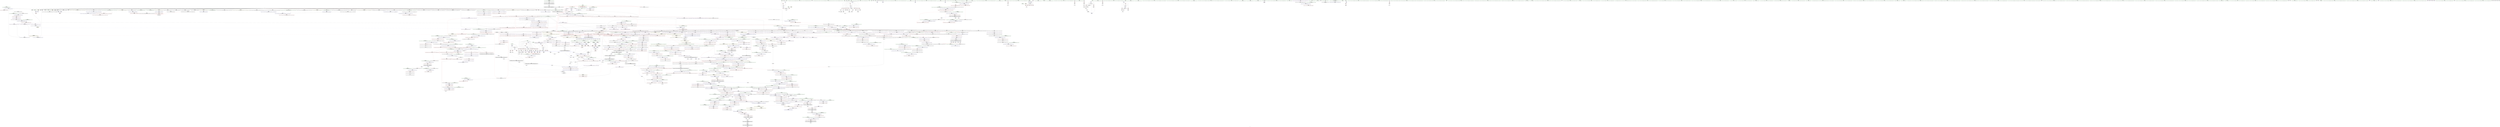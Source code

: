 digraph "SVFG" {
	label="SVFG";

	Node0x556284d38fe0 [shape=record,color=grey,label="{NodeID: 0\nNullPtr|{|<s45>129}}"];
	Node0x556284d38fe0 -> Node0x5562851af300[style=solid];
	Node0x556284d38fe0 -> Node0x5562851af400[style=solid];
	Node0x556284d38fe0 -> Node0x5562851af4d0[style=solid];
	Node0x556284d38fe0 -> Node0x5562851af5a0[style=solid];
	Node0x556284d38fe0 -> Node0x5562851af670[style=solid];
	Node0x556284d38fe0 -> Node0x5562851af740[style=solid];
	Node0x556284d38fe0 -> Node0x5562851af810[style=solid];
	Node0x556284d38fe0 -> Node0x5562851af8e0[style=solid];
	Node0x556284d38fe0 -> Node0x5562851af9b0[style=solid];
	Node0x556284d38fe0 -> Node0x5562851afa80[style=solid];
	Node0x556284d38fe0 -> Node0x5562851afb50[style=solid];
	Node0x556284d38fe0 -> Node0x5562851afc20[style=solid];
	Node0x556284d38fe0 -> Node0x5562851afcf0[style=solid];
	Node0x556284d38fe0 -> Node0x5562851afdc0[style=solid];
	Node0x556284d38fe0 -> Node0x5562851afe90[style=solid];
	Node0x556284d38fe0 -> Node0x5562851aff60[style=solid];
	Node0x556284d38fe0 -> Node0x5562851b0030[style=solid];
	Node0x556284d38fe0 -> Node0x5562851b0100[style=solid];
	Node0x556284d38fe0 -> Node0x5562851b01d0[style=solid];
	Node0x556284d38fe0 -> Node0x5562851b02a0[style=solid];
	Node0x556284d38fe0 -> Node0x5562851b0370[style=solid];
	Node0x556284d38fe0 -> Node0x5562851b0440[style=solid];
	Node0x556284d38fe0 -> Node0x5562851b0510[style=solid];
	Node0x556284d38fe0 -> Node0x5562851b05e0[style=solid];
	Node0x556284d38fe0 -> Node0x5562851b06b0[style=solid];
	Node0x556284d38fe0 -> Node0x5562851b0780[style=solid];
	Node0x556284d38fe0 -> Node0x5562851b0850[style=solid];
	Node0x556284d38fe0 -> Node0x5562851b0920[style=solid];
	Node0x556284d38fe0 -> Node0x5562851b09f0[style=solid];
	Node0x556284d38fe0 -> Node0x5562851b0ac0[style=solid];
	Node0x556284d38fe0 -> Node0x5562851b0b90[style=solid];
	Node0x556284d38fe0 -> Node0x5562851b0c60[style=solid];
	Node0x556284d38fe0 -> Node0x5562851b0d30[style=solid];
	Node0x556284d38fe0 -> Node0x5562851b0e00[style=solid];
	Node0x556284d38fe0 -> Node0x5562851b0ed0[style=solid];
	Node0x556284d38fe0 -> Node0x5562851b0fa0[style=solid];
	Node0x556284d38fe0 -> Node0x5562851b1070[style=solid];
	Node0x556284d38fe0 -> Node0x5562851b6070[style=solid];
	Node0x556284d38fe0 -> Node0x5562851b8050[style=solid];
	Node0x556284d38fe0 -> Node0x5562851b8120[style=solid];
	Node0x556284d38fe0 -> Node0x5562851b81f0[style=solid];
	Node0x556284d38fe0 -> Node0x5562851ba270[style=solid];
	Node0x556284d38fe0 -> Node0x556284b52e40[style=solid];
	Node0x556284d38fe0 -> Node0x5562851fcc40[style=solid];
	Node0x556284d38fe0 -> Node0x5562851fcf40[style=solid];
	Node0x556284d38fe0:s45 -> Node0x5562852be760[style=solid,color=red];
	Node0x5562851b6310 [shape=record,color=blue,label="{NodeID: 775\n60\<--86\ni\<--\nmain\n}"];
	Node0x5562851b6310 -> Node0x5562851c27e0[style=dashed];
	Node0x5562851b6310 -> Node0x5562851c28b0[style=dashed];
	Node0x5562851b6310 -> Node0x5562851b63e0[style=dashed];
	Node0x5562851b6310 -> Node0x556285239a50[style=dashed];
	Node0x5562851acdc0 [shape=record,color=purple,label="{NodeID: 443\n437\<--398\ncoerce.dive8\<--agg.tmp\n_ZNSt6vectorINSt7__cxx1112basic_stringIcSt11char_traitsIcESaIcEEESaIS5_EE9push_backERKS5_\n}"];
	Node0x5562851acdc0 -> Node0x5562851c5080[style=solid];
	Node0x5562851a0170 [shape=record,color=green,label="{NodeID: 111\n736\<--737\n__n.addr\<--__n.addr_field_insensitive\n_ZNSt12_Vector_baseINSt7__cxx1112basic_stringIcSt11char_traitsIcESaIcEEESaIS5_EE13_M_deallocateEPS5_m\n}"];
	Node0x5562851a0170 -> Node0x5562851c6c20[style=solid];
	Node0x5562851a0170 -> Node0x5562851b9160[style=solid];
	Node0x5562852b5d20 [shape=record,color=black,label="{NodeID: 1993\n321 = PHI()\n}"];
	Node0x5562851bbd40 [shape=record,color=blue,label="{NodeID: 886\n1258\<--1256\n__a.addr\<--__a\n_ZNSt16allocator_traitsISaINSt7__cxx1112basic_stringIcSt11char_traitsIcESaIcEEEEE7destroyIS5_EEvRS6_PT_\n}"];
	Node0x5562851bbd40 -> Node0x5562851ca770[style=dashed];
	Node0x5562851c27e0 [shape=record,color=red,label="{NodeID: 554\n99\<--60\n\<--i\nmain\n}"];
	Node0x5562851c27e0 -> Node0x5562851fc4c0[style=solid];
	Node0x5562851a52d0 [shape=record,color=green,label="{NodeID: 222\n1476\<--1477\nagg.tmp2\<--agg.tmp2_field_insensitive\n_ZSt18uninitialized_copyISt13move_iteratorIPNSt7__cxx1112basic_stringIcSt11char_traitsIcESaIcEEEES7_ET0_T_SA_S9_\n}"];
	Node0x5562851a52d0 -> Node0x5562851abb50[style=solid];
	Node0x5562851a52d0 -> Node0x5562851c1460[style=solid];
	Node0x5562852bf020 [shape=record,color=black,label="{NodeID: 2104\n1507 = PHI(1495, )\n1st arg _ZNSt20__uninitialized_copyILb0EE13__uninit_copyISt13move_iteratorIPNSt7__cxx1112basic_stringIcSt11char_traitsIcESaIcEEEES9_EET0_T_SC_SB_ }"];
	Node0x5562852bf020 -> Node0x5562851bd740[style=solid];
	Node0x5562851c8210 [shape=record,color=red,label="{NodeID: 665\n927\<--868\n\<--__new_finish\n_ZNSt6vectorINSt7__cxx1112basic_stringIcSt11char_traitsIcESaIcEEESaIS5_EE17_M_realloc_insertIJRKS5_EEEvN9__gnu_cxx17__normal_iteratorIPS5_S7_EEDpOT_\n}"];
	Node0x5562851c8210 -> Node0x5562851bef00[style=solid];
	Node0x5562851fa840 [shape=record,color=grey,label="{NodeID: 1440\n1165 = Binary(1164, 464, )\n}"];
	Node0x5562851fa840 -> Node0x5562851aa3c0[style=solid];
	Node0x5562851b3390 [shape=record,color=black,label="{NodeID: 333\n416\<--402\n\<--this1\n_ZNSt6vectorINSt7__cxx1112basic_stringIcSt11char_traitsIcESaIcEEESaIS5_EE9push_backERKS5_\n}"];
	Node0x5562851b3390 -> Node0x5562851ad2a0[style=solid];
	Node0x5562851b3390 -> Node0x5562851ad370[style=solid];
	Node0x556284d38f50 [shape=record,color=green,label="{NodeID: 1\n7\<--1\n__dso_handle\<--dummyObj\nGlob }"];
	Node0x5562851b63e0 [shape=record,color=blue,label="{NodeID: 776\n60\<--117\ni\<--inc\nmain\n}"];
	Node0x5562851b63e0 -> Node0x5562851c27e0[style=dashed];
	Node0x5562851b63e0 -> Node0x5562851c28b0[style=dashed];
	Node0x5562851b63e0 -> Node0x5562851b63e0[style=dashed];
	Node0x5562851b63e0 -> Node0x556285239a50[style=dashed];
	Node0x5562851cf4e0 [shape=record,color=yellow,style=double,label="{NodeID: 1551\n161V_1 = ENCHI(MR_161V_0)\npts\{871 \}\nFun[_ZNSt6vectorINSt7__cxx1112basic_stringIcSt11char_traitsIcESaIcEEESaIS5_EE17_M_realloc_insertIJRKS5_EEEvN9__gnu_cxx17__normal_iteratorIPS5_S7_EEDpOT_]}"];
	Node0x5562851cf4e0 -> Node0x5562851ba5b0[style=dashed];
	Node0x5562851ace90 [shape=record,color=purple,label="{NodeID: 444\n404\<--403\n_M_impl\<--\n_ZNSt6vectorINSt7__cxx1112basic_stringIcSt11char_traitsIcESaIcEEESaIS5_EE9push_backERKS5_\n}"];
	Node0x5562851a0240 [shape=record,color=green,label="{NodeID: 112\n750\<--751\n_ZNSt16allocator_traitsISaINSt7__cxx1112basic_stringIcSt11char_traitsIcESaIcEEEEE10deallocateERS6_PS5_m\<--_ZNSt16allocator_traitsISaINSt7__cxx1112basic_stringIcSt11char_traitsIcESaIcEEEEE10deallocateERS6_PS5_m_field_insensitive\n}"];
	Node0x5562852b5e20 [shape=record,color=black,label="{NodeID: 1994\n323 = PHI()\n}"];
	Node0x5562851bbe10 [shape=record,color=blue,label="{NodeID: 887\n1260\<--1257\n__p.addr\<--__p\n_ZNSt16allocator_traitsISaINSt7__cxx1112basic_stringIcSt11char_traitsIcESaIcEEEEE7destroyIS5_EEvRS6_PT_\n}"];
	Node0x5562851bbe10 -> Node0x5562851ca840[style=dashed];
	Node0x5562851c28b0 [shape=record,color=red,label="{NodeID: 555\n116\<--60\n\<--i\nmain\n}"];
	Node0x5562851c28b0 -> Node0x5562851fa540[style=solid];
	Node0x5562851a53a0 [shape=record,color=green,label="{NodeID: 223\n1497\<--1498\n_ZNSt20__uninitialized_copyILb0EE13__uninit_copyISt13move_iteratorIPNSt7__cxx1112basic_stringIcSt11char_traitsIcESaIcEEEES9_EET0_T_SC_SB_\<--_ZNSt20__uninitialized_copyILb0EE13__uninit_copyISt13move_iteratorIPNSt7__cxx1112basic_stringIcSt11char_traitsIcESaIcEEEES9_EET0_T_SC_SB__field_insensitive\n}"];
	Node0x5562852bf130 [shape=record,color=black,label="{NodeID: 2105\n1508 = PHI(1491, )\n2nd arg _ZNSt20__uninitialized_copyILb0EE13__uninit_copyISt13move_iteratorIPNSt7__cxx1112basic_stringIcSt11char_traitsIcESaIcEEEES9_EET0_T_SC_SB_ }"];
	Node0x5562852bf130 -> Node0x5562851bd810[style=solid];
	Node0x5562851c82e0 [shape=record,color=red,label="{NodeID: 666\n936\<--868\n\<--__new_finish\n_ZNSt6vectorINSt7__cxx1112basic_stringIcSt11char_traitsIcESaIcEEESaIS5_EE17_M_realloc_insertIJRKS5_EEEvN9__gnu_cxx17__normal_iteratorIPS5_S7_EEDpOT_\n|{<s0>94}}"];
	Node0x5562851c82e0:s0 -> Node0x5562852c2090[style=solid,color=red];
	Node0x5562851fa9c0 [shape=record,color=grey,label="{NodeID: 1441\n341 = Binary(340, 86, )\n}"];
	Node0x5562851fa9c0 -> Node0x5562851b7420[style=solid];
	Node0x5562851b3460 [shape=record,color=black,label="{NodeID: 334\n424\<--402\n\<--this1\n_ZNSt6vectorINSt7__cxx1112basic_stringIcSt11char_traitsIcESaIcEEESaIS5_EE9push_backERKS5_\n}"];
	Node0x5562851b3460 -> Node0x5562851ad440[style=solid];
	Node0x5562851b3460 -> Node0x5562851ad510[style=solid];
	Node0x55628519ce40 [shape=record,color=green,label="{NodeID: 2\n8\<--1\n_ZSt3cin\<--dummyObj\nGlob }"];
	Node0x5562851b64b0 [shape=record,color=blue,label="{NodeID: 777\n64\<--121\nexn.slot\<--\nmain\n}"];
	Node0x5562851b64b0 -> Node0x5562851c2980[style=dashed];
	Node0x5562851cf5c0 [shape=record,color=yellow,style=double,label="{NodeID: 1552\n163V_1 = ENCHI(MR_163V_0)\npts\{873 \}\nFun[_ZNSt6vectorINSt7__cxx1112basic_stringIcSt11char_traitsIcESaIcEEESaIS5_EE17_M_realloc_insertIJRKS5_EEEvN9__gnu_cxx17__normal_iteratorIPS5_S7_EEDpOT_]}"];
	Node0x5562851cf5c0 -> Node0x5562851ba680[style=dashed];
	Node0x5562851acf60 [shape=record,color=purple,label="{NodeID: 445\n405\<--403\n_M_finish\<--\n_ZNSt6vectorINSt7__cxx1112basic_stringIcSt11char_traitsIcESaIcEEESaIS5_EE9push_backERKS5_\n}"];
	Node0x5562851acf60 -> Node0x5562851c4d40[style=solid];
	Node0x5562851a0340 [shape=record,color=green,label="{NodeID: 113\n756\<--757\nthis.addr\<--this.addr_field_insensitive\n_ZNSt12_Vector_baseINSt7__cxx1112basic_stringIcSt11char_traitsIcESaIcEEESaIS5_EE12_Vector_implD2Ev\n}"];
	Node0x5562851a0340 -> Node0x5562851c6cf0[style=solid];
	Node0x5562851a0340 -> Node0x5562851b9230[style=solid];
	Node0x5562852b5f20 [shape=record,color=black,label="{NodeID: 1995\n324 = PHI()\n}"];
	Node0x5562851bbee0 [shape=record,color=blue,label="{NodeID: 888\n1275\<--1274\nthis.addr\<--this\n_ZNKSt6vectorINSt7__cxx1112basic_stringIcSt11char_traitsIcESaIcEEESaIS5_EE8max_sizeEv\n}"];
	Node0x5562851bbee0 -> Node0x5562851ca910[style=dashed];
	Node0x5562851c2980 [shape=record,color=red,label="{NodeID: 556\n357\<--64\nexn\<--exn.slot\nmain\n}"];
	Node0x5562851a54a0 [shape=record,color=green,label="{NodeID: 224\n1509\<--1510\n__first\<--__first_field_insensitive\n_ZNSt20__uninitialized_copyILb0EE13__uninit_copyISt13move_iteratorIPNSt7__cxx1112basic_stringIcSt11char_traitsIcESaIcEEEES9_EET0_T_SC_SB_\n|{|<s1>140|<s2>142|<s3>144}}"];
	Node0x5562851a54a0 -> Node0x5562851c1870[style=solid];
	Node0x5562851a54a0:s1 -> Node0x5562852c2390[style=solid,color=red];
	Node0x5562851a54a0:s2 -> Node0x5562852c3840[style=solid,color=red];
	Node0x5562851a54a0:s3 -> Node0x5562852bdff0[style=solid,color=red];
	Node0x5562852bf240 [shape=record,color=black,label="{NodeID: 2106\n1644 = PHI(1594, )\n0th arg _ZSteqIPNSt7__cxx1112basic_stringIcSt11char_traitsIcESaIcEEEEbRKSt13move_iteratorIT_ESB_ }"];
	Node0x5562852bf240 -> Node0x5562851ddc60[style=solid];
	Node0x5562851c83b0 [shape=record,color=red,label="{NodeID: 667\n950\<--868\n\<--__new_finish\n_ZNSt6vectorINSt7__cxx1112basic_stringIcSt11char_traitsIcESaIcEEESaIS5_EE17_M_realloc_insertIJRKS5_EEEvN9__gnu_cxx17__normal_iteratorIPS5_S7_EEDpOT_\n}"];
	Node0x5562851c83b0 -> Node0x5562851fcf40[style=solid];
	Node0x5562851fab40 [shape=record,color=grey,label="{NodeID: 1442\n192 = Binary(191, 86, )\n}"];
	Node0x5562851fab40 -> Node0x5562851b1cd0[style=solid];
	Node0x5562851b3530 [shape=record,color=black,label="{NodeID: 335\n415\<--414\n\<--_M_impl3\n_ZNSt6vectorINSt7__cxx1112basic_stringIcSt11char_traitsIcESaIcEEESaIS5_EE9push_backERKS5_\n|{<s0>54}}"];
	Node0x5562851b3530:s0 -> Node0x5562852bdc00[style=solid,color=red];
	Node0x55628519ced0 [shape=record,color=green,label="{NodeID: 3\n9\<--1\n_ZSt4cout\<--dummyObj\nGlob }"];
	Node0x5562851b6580 [shape=record,color=blue,label="{NodeID: 778\n66\<--123\nehselector.slot\<--\nmain\n}"];
	Node0x5562851b6580 -> Node0x5562851c2a50[style=dashed];
	Node0x5562851cf6a0 [shape=record,color=yellow,style=double,label="{NodeID: 1553\n28V_1 = ENCHI(MR_28V_0)\npts\{590000 \}\nFun[_ZNSt6vectorINSt7__cxx1112basic_stringIcSt11char_traitsIcESaIcEEESaIS5_EE17_M_realloc_insertIJRKS5_EEEvN9__gnu_cxx17__normal_iteratorIPS5_S7_EEDpOT_]|{|<s5>83|<s6>84}}"];
	Node0x5562851cf6a0 -> Node0x5562851c8890[style=dashed];
	Node0x5562851cf6a0 -> Node0x5562851c8bd0[style=dashed];
	Node0x5562851cf6a0 -> Node0x5562851c8d70[style=dashed];
	Node0x5562851cf6a0 -> Node0x5562851c8f10[style=dashed];
	Node0x5562851cf6a0 -> Node0x5562851ba8f0[style=dashed];
	Node0x5562851cf6a0:s5 -> Node0x556285255ac0[style=dashed,color=red];
	Node0x5562851cf6a0:s6 -> Node0x5562851d0290[style=dashed,color=red];
	Node0x5562851ad030 [shape=record,color=purple,label="{NodeID: 446\n408\<--407\n_M_impl2\<--\n_ZNSt6vectorINSt7__cxx1112basic_stringIcSt11char_traitsIcESaIcEEESaIS5_EE9push_backERKS5_\n}"];
	Node0x5562851a5940 [shape=record,color=green,label="{NodeID: 114\n762\<--763\n_ZNSaINSt7__cxx1112basic_stringIcSt11char_traitsIcESaIcEEEED2Ev\<--_ZNSaINSt7__cxx1112basic_stringIcSt11char_traitsIcESaIcEEEED2Ev_field_insensitive\n}"];
	Node0x5562852b5ff0 [shape=record,color=black,label="{NodeID: 1996\n329 = PHI(446, )\n}"];
	Node0x5562852b5ff0 -> Node0x5562851fd240[style=solid];
	Node0x5562851bbfb0 [shape=record,color=blue,label="{NodeID: 889\n1294\<--1290\n__a.addr\<--__a\n_ZSt3maxImERKT_S2_S2_\n}"];
	Node0x5562851bbfb0 -> Node0x5562851caab0[style=dashed];
	Node0x5562851bbfb0 -> Node0x5562851cab80[style=dashed];
	Node0x5562851c2a50 [shape=record,color=red,label="{NodeID: 557\n358\<--66\nsel\<--ehselector.slot\nmain\n}"];
	Node0x5562851a5570 [shape=record,color=green,label="{NodeID: 225\n1511\<--1512\n__last\<--__last_field_insensitive\n_ZNSt20__uninitialized_copyILb0EE13__uninit_copyISt13move_iteratorIPNSt7__cxx1112basic_stringIcSt11char_traitsIcESaIcEEEES9_EET0_T_SC_SB_\n|{|<s1>140}}"];
	Node0x5562851a5570 -> Node0x5562851c1940[style=solid];
	Node0x5562851a5570:s1 -> Node0x5562852c24a0[style=solid,color=red];
	Node0x5562852bf350 [shape=record,color=black,label="{NodeID: 2107\n1645 = PHI(1595, )\n1st arg _ZSteqIPNSt7__cxx1112basic_stringIcSt11char_traitsIcESaIcEEEEbRKSt13move_iteratorIT_ESB_ }"];
	Node0x5562852bf350 -> Node0x5562851ddd30[style=solid];
	Node0x5562851c8480 [shape=record,color=red,label="{NodeID: 668\n972\<--868\n\<--__new_finish\n_ZNSt6vectorINSt7__cxx1112basic_stringIcSt11char_traitsIcESaIcEEESaIS5_EE17_M_realloc_insertIJRKS5_EEEvN9__gnu_cxx17__normal_iteratorIPS5_S7_EEDpOT_\n|{<s0>99}}"];
	Node0x5562851c8480:s0 -> Node0x5562852bd170[style=solid,color=red];
	Node0x5562851facc0 [shape=record,color=grey,label="{NodeID: 1443\n217 = Binary(216, 86, )\n}"];
	Node0x5562851facc0 -> Node0x5562851b21b0[style=solid];
	Node0x5562851b3600 [shape=record,color=black,label="{NodeID: 336\n452\<--451\n\<--this1\n_ZNKSt6vectorINSt7__cxx1112basic_stringIcSt11char_traitsIcESaIcEEESaIS5_EE4sizeEv\n}"];
	Node0x5562851b3600 -> Node0x5562851ad6b0[style=solid];
	Node0x5562851b3600 -> Node0x5562851ad780[style=solid];
	Node0x55628519d590 [shape=record,color=green,label="{NodeID: 4\n10\<--1\n.str\<--dummyObj\nGlob }"];
	Node0x5562851b6650 [shape=record,color=blue,label="{NodeID: 779\n68\<--81\ni8\<--\nmain\n}"];
	Node0x5562851b6650 -> Node0x5562851c2b20[style=dashed];
	Node0x5562851b6650 -> Node0x5562851c2bf0[style=dashed];
	Node0x5562851b6650 -> Node0x5562851c2cc0[style=dashed];
	Node0x5562851b6650 -> Node0x5562851c2d90[style=dashed];
	Node0x5562851b6650 -> Node0x5562851c2e60[style=dashed];
	Node0x5562851b6650 -> Node0x5562851c2f30[style=dashed];
	Node0x5562851b6650 -> Node0x5562851c3000[style=dashed];
	Node0x5562851b6650 -> Node0x5562851c30d0[style=dashed];
	Node0x5562851b6650 -> Node0x5562851c31a0[style=dashed];
	Node0x5562851b6650 -> Node0x5562851c3270[style=dashed];
	Node0x5562851b6650 -> Node0x5562851c3340[style=dashed];
	Node0x5562851b6650 -> Node0x5562851b6da0[style=dashed];
	Node0x5562851b6650 -> Node0x556285231450[style=dashed];
	Node0x5562851cf780 [shape=record,color=yellow,style=double,label="{NodeID: 1554\n30V_1 = ENCHI(MR_30V_0)\npts\{590001 \}\nFun[_ZNSt6vectorINSt7__cxx1112basic_stringIcSt11char_traitsIcESaIcEEESaIS5_EE17_M_realloc_insertIJRKS5_EEEvN9__gnu_cxx17__normal_iteratorIPS5_S7_EEDpOT_]|{|<s3>83|<s4>84}}"];
	Node0x5562851cf780 -> Node0x5562851c8b00[style=dashed];
	Node0x5562851cf780 -> Node0x5562851c8ca0[style=dashed];
	Node0x5562851cf780 -> Node0x5562851ba9c0[style=dashed];
	Node0x5562851cf780:s3 -> Node0x556285255ac0[style=dashed,color=red];
	Node0x5562851cf780:s4 -> Node0x5562851d0290[style=dashed,color=red];
	Node0x5562851ad100 [shape=record,color=purple,label="{NodeID: 447\n409\<--407\n_M_end_of_storage\<--\n_ZNSt6vectorINSt7__cxx1112basic_stringIcSt11char_traitsIcESaIcEEESaIS5_EE9push_backERKS5_\n}"];
	Node0x5562851ad100 -> Node0x5562851c4e10[style=solid];
	Node0x5562851a5a00 [shape=record,color=green,label="{NodeID: 115\n769\<--770\n__a.addr\<--__a.addr_field_insensitive\n_ZNSt16allocator_traitsISaINSt7__cxx1112basic_stringIcSt11char_traitsIcESaIcEEEEE10deallocateERS6_PS5_m\n}"];
	Node0x5562851a5a00 -> Node0x5562851c6dc0[style=solid];
	Node0x5562851a5a00 -> Node0x5562851b9300[style=solid];
	Node0x5562852b61f0 [shape=record,color=black,label="{NodeID: 1997\n334 = PHI(466, )\n}"];
	Node0x5562851bc080 [shape=record,color=blue,label="{NodeID: 890\n1296\<--1291\n__b.addr\<--__b\n_ZSt3maxImERKT_S2_S2_\n}"];
	Node0x5562851bc080 -> Node0x5562851cac50[style=dashed];
	Node0x5562851bc080 -> Node0x5562851cad20[style=dashed];
	Node0x5562851c2b20 [shape=record,color=red,label="{NodeID: 558\n129\<--68\n\<--i8\nmain\n}"];
	Node0x5562851c2b20 -> Node0x5562851f9f40[style=solid];
	Node0x5562851a5640 [shape=record,color=green,label="{NodeID: 226\n1513\<--1514\n__result.addr\<--__result.addr_field_insensitive\n_ZNSt20__uninitialized_copyILb0EE13__uninit_copyISt13move_iteratorIPNSt7__cxx1112basic_stringIcSt11char_traitsIcESaIcEEEES9_EET0_T_SC_SB_\n}"];
	Node0x5562851a5640 -> Node0x5562851cbf00[style=solid];
	Node0x5562851a5640 -> Node0x5562851cbfd0[style=solid];
	Node0x5562851a5640 -> Node0x5562851bd810[style=solid];
	Node0x5562852bf460 [shape=record,color=black,label="{NodeID: 2108\n1183 = PHI(894, )\n0th arg _ZNSt12_Vector_baseINSt7__cxx1112basic_stringIcSt11char_traitsIcESaIcEEESaIS5_EE11_M_allocateEm }"];
	Node0x5562852bf460 -> Node0x5562851bb5f0[style=solid];
	Node0x5562851c8550 [shape=record,color=red,label="{NodeID: 669\n1019\<--868\n\<--__new_finish\n_ZNSt6vectorINSt7__cxx1112basic_stringIcSt11char_traitsIcESaIcEEESaIS5_EE17_M_realloc_insertIJRKS5_EEEvN9__gnu_cxx17__normal_iteratorIPS5_S7_EEDpOT_\n}"];
	Node0x5562851c8550 -> Node0x5562851ba9c0[style=solid];
	Node0x5562851fae40 [shape=record,color=grey,label="{NodeID: 1444\n1011 = Binary(1009, 1010, )\n}"];
	Node0x5562851fae40 -> Node0x5562851fafc0[style=solid];
	Node0x5562851b36d0 [shape=record,color=black,label="{NodeID: 337\n456\<--451\n\<--this1\n_ZNKSt6vectorINSt7__cxx1112basic_stringIcSt11char_traitsIcESaIcEEESaIS5_EE4sizeEv\n}"];
	Node0x5562851b36d0 -> Node0x5562851ad850[style=solid];
	Node0x5562851b36d0 -> Node0x5562851ad920[style=solid];
	Node0x55628519d620 [shape=record,color=green,label="{NodeID: 5\n12\<--1\n.str.1\<--dummyObj\nGlob }"];
	Node0x5562851b6720 [shape=record,color=blue,label="{NodeID: 780\n70\<--81\nj\<--\nmain\n}"];
	Node0x5562851b6720 -> Node0x5562851c3410[style=dashed];
	Node0x5562851b6720 -> Node0x5562851c34e0[style=dashed];
	Node0x5562851b6720 -> Node0x5562851c35b0[style=dashed];
	Node0x5562851b6720 -> Node0x5562851c3680[style=dashed];
	Node0x5562851b6720 -> Node0x5562851c3750[style=dashed];
	Node0x5562851b6720 -> Node0x5562851c3820[style=dashed];
	Node0x5562851b6720 -> Node0x5562851c38f0[style=dashed];
	Node0x5562851b6720 -> Node0x5562851c39c0[style=dashed];
	Node0x5562851b6720 -> Node0x5562851c3a90[style=dashed];
	Node0x5562851b6720 -> Node0x5562851c3b60[style=dashed];
	Node0x5562851b6720 -> Node0x5562851b6720[style=dashed];
	Node0x5562851b6720 -> Node0x5562851b6cd0[style=dashed];
	Node0x5562851b6720 -> Node0x556285231950[style=dashed];
	Node0x5562851ad1d0 [shape=record,color=purple,label="{NodeID: 448\n414\<--413\n_M_impl3\<--\n_ZNSt6vectorINSt7__cxx1112basic_stringIcSt11char_traitsIcESaIcEEESaIS5_EE9push_backERKS5_\n}"];
	Node0x5562851ad1d0 -> Node0x5562851b3530[style=solid];
	Node0x5562851a5ad0 [shape=record,color=green,label="{NodeID: 116\n771\<--772\n__p.addr\<--__p.addr_field_insensitive\n_ZNSt16allocator_traitsISaINSt7__cxx1112basic_stringIcSt11char_traitsIcESaIcEEEEE10deallocateERS6_PS5_m\n}"];
	Node0x5562851a5ad0 -> Node0x5562851c6e90[style=solid];
	Node0x5562851a5ad0 -> Node0x5562851b93d0[style=solid];
	Node0x5562852b6330 [shape=record,color=black,label="{NodeID: 1998\n335 = PHI()\n}"];
	Node0x5562851bc150 [shape=record,color=blue,label="{NodeID: 891\n1292\<--1306\nretval\<--\n_ZSt3maxImERKT_S2_S2_\n}"];
	Node0x5562851bc150 -> Node0x556285243b70[style=dashed];
	Node0x5562851c2bf0 [shape=record,color=red,label="{NodeID: 559\n142\<--68\n\<--i8\nmain\n}"];
	Node0x5562851c2bf0 -> Node0x5562851b13e0[style=solid];
	Node0x5562851a5710 [shape=record,color=green,label="{NodeID: 227\n1515\<--1516\n__cur\<--__cur_field_insensitive\n_ZNSt20__uninitialized_copyILb0EE13__uninit_copyISt13move_iteratorIPNSt7__cxx1112basic_stringIcSt11char_traitsIcESaIcEEEES9_EET0_T_SC_SB_\n}"];
	Node0x5562851a5710 -> Node0x5562851cc0a0[style=solid];
	Node0x5562851a5710 -> Node0x5562851cc170[style=solid];
	Node0x5562851a5710 -> Node0x5562851cc240[style=solid];
	Node0x5562851a5710 -> Node0x5562851cc310[style=solid];
	Node0x5562851a5710 -> Node0x5562851bd8e0[style=solid];
	Node0x5562851a5710 -> Node0x5562851bd9b0[style=solid];
	Node0x5562852bf570 [shape=record,color=black,label="{NodeID: 2109\n1184 = PHI(895, )\n1st arg _ZNSt12_Vector_baseINSt7__cxx1112basic_stringIcSt11char_traitsIcESaIcEEESaIS5_EE11_M_allocateEm }"];
	Node0x5562852bf570 -> Node0x5562851bb6c0[style=solid];
	Node0x5562851c8620 [shape=record,color=red,label="{NodeID: 670\n948\<--870\nexn\<--exn.slot\n_ZNSt6vectorINSt7__cxx1112basic_stringIcSt11char_traitsIcESaIcEEESaIS5_EE17_M_realloc_insertIJRKS5_EEEvN9__gnu_cxx17__normal_iteratorIPS5_S7_EEDpOT_\n}"];
	Node0x5562851fafc0 [shape=record,color=grey,label="{NodeID: 1445\n1012 = Binary(1011, 464, )\n|{<s0>104}}"];
	Node0x5562851fafc0:s0 -> Node0x5562852bcd40[style=solid,color=red];
	Node0x5562851b37a0 [shape=record,color=black,label="{NodeID: 338\n460\<--455\nsub.ptr.lhs.cast\<--\n_ZNKSt6vectorINSt7__cxx1112basic_stringIcSt11char_traitsIcESaIcEEESaIS5_EE4sizeEv\n}"];
	Node0x5562851b37a0 -> Node0x5562851fb440[style=solid];
	Node0x55628519d6b0 [shape=record,color=green,label="{NodeID: 6\n14\<--1\n.str.2\<--dummyObj\nGlob }"];
	Node0x5562851b67f0 [shape=record,color=blue,label="{NodeID: 781\n204\<--206\ncall60\<--\nmain\n}"];
	Node0x5562851ad2a0 [shape=record,color=purple,label="{NodeID: 449\n417\<--416\n_M_impl4\<--\n_ZNSt6vectorINSt7__cxx1112basic_stringIcSt11char_traitsIcESaIcEEESaIS5_EE9push_backERKS5_\n}"];
	Node0x5562851a5ba0 [shape=record,color=green,label="{NodeID: 117\n773\<--774\n__n.addr\<--__n.addr_field_insensitive\n_ZNSt16allocator_traitsISaINSt7__cxx1112basic_stringIcSt11char_traitsIcESaIcEEEEE10deallocateERS6_PS5_m\n}"];
	Node0x5562851a5ba0 -> Node0x5562851c6f60[style=solid];
	Node0x5562851a5ba0 -> Node0x5562851b94a0[style=solid];
	Node0x5562852b6400 [shape=record,color=black,label="{NodeID: 1999\n338 = PHI()\n}"];
	Node0x5562851bc220 [shape=record,color=blue,label="{NodeID: 892\n1292\<--1309\nretval\<--\n_ZSt3maxImERKT_S2_S2_\n}"];
	Node0x5562851bc220 -> Node0x556285243b70[style=dashed];
	Node0x5562851c2cc0 [shape=record,color=red,label="{NodeID: 560\n152\<--68\n\<--i8\nmain\n}"];
	Node0x5562851c2cc0 -> Node0x5562851b14b0[style=solid];
	Node0x5562851a57e0 [shape=record,color=green,label="{NodeID: 228\n1517\<--1518\nexn.slot\<--exn.slot_field_insensitive\n_ZNSt20__uninitialized_copyILb0EE13__uninit_copyISt13move_iteratorIPNSt7__cxx1112basic_stringIcSt11char_traitsIcESaIcEEEES9_EET0_T_SC_SB_\n}"];
	Node0x5562851a57e0 -> Node0x5562851cc3e0[style=solid];
	Node0x5562851a57e0 -> Node0x5562851cc4b0[style=solid];
	Node0x5562851a57e0 -> Node0x5562851bda80[style=solid];
	Node0x5562851a57e0 -> Node0x5562851bdc20[style=solid];
	Node0x5562852bf6b0 [shape=record,color=black,label="{NodeID: 2110\n1335 = PHI(1320, 1386, )\n0th arg _ZNK9__gnu_cxx13new_allocatorINSt7__cxx1112basic_stringIcSt11char_traitsIcESaIcEEEE8max_sizeEv }"];
	Node0x5562852bf6b0 -> Node0x5562851bc490[style=solid];
	Node0x5562851c86f0 [shape=record,color=red,label="{NodeID: 671\n1032\<--870\nexn42\<--exn.slot\n_ZNSt6vectorINSt7__cxx1112basic_stringIcSt11char_traitsIcESaIcEEESaIS5_EE17_M_realloc_insertIJRKS5_EEEvN9__gnu_cxx17__normal_iteratorIPS5_S7_EEDpOT_\n}"];
	Node0x5562851fb140 [shape=record,color=grey,label="{NodeID: 1446\n177 = Binary(176, 86, )\n}"];
	Node0x5562851fb140 -> Node0x5562851b1990[style=solid];
	Node0x5562851b3870 [shape=record,color=black,label="{NodeID: 339\n461\<--459\nsub.ptr.rhs.cast\<--\n_ZNKSt6vectorINSt7__cxx1112basic_stringIcSt11char_traitsIcESaIcEEESaIS5_EE4sizeEv\n}"];
	Node0x5562851b3870 -> Node0x5562851fb440[style=solid];
	Node0x55628519d770 [shape=record,color=green,label="{NodeID: 7\n16\<--1\n.str.3\<--dummyObj\nGlob }"];
	Node0x5562851b68c0 [shape=record,color=blue,label="{NodeID: 782\n213\<--215\ncall66\<--\nmain\n}"];
	Node0x5562851ad370 [shape=record,color=purple,label="{NodeID: 450\n418\<--416\n_M_finish5\<--\n_ZNSt6vectorINSt7__cxx1112basic_stringIcSt11char_traitsIcESaIcEEESaIS5_EE9push_backERKS5_\n}"];
	Node0x5562851ad370 -> Node0x5562851c4ee0[style=solid];
	Node0x5562851a5c70 [shape=record,color=green,label="{NodeID: 118\n783\<--784\n_ZN9__gnu_cxx13new_allocatorINSt7__cxx1112basic_stringIcSt11char_traitsIcESaIcEEEE10deallocateEPS6_m\<--_ZN9__gnu_cxx13new_allocatorINSt7__cxx1112basic_stringIcSt11char_traitsIcESaIcEEEE10deallocateEPS6_m_field_insensitive\n}"];
	Node0x5562852b64d0 [shape=record,color=black,label="{NodeID: 2000\n132 = PHI(446, )\n}"];
	Node0x5562852b64d0 -> Node0x5562851fcdc0[style=solid];
	Node0x5562851bc2f0 [shape=record,color=blue,label="{NodeID: 893\n1316\<--1315\n__a.addr\<--__a\n_ZNSt16allocator_traitsISaINSt7__cxx1112basic_stringIcSt11char_traitsIcESaIcEEEEE8max_sizeERKS6_\n}"];
	Node0x5562851bc2f0 -> Node0x5562851caf90[style=dashed];
	Node0x5562851c2d90 [shape=record,color=red,label="{NodeID: 561\n165\<--68\n\<--i8\nmain\n}"];
	Node0x5562851c2d90 -> Node0x5562851b1720[style=solid];
	Node0x5562851a58b0 [shape=record,color=green,label="{NodeID: 229\n1519\<--1520\nehselector.slot\<--ehselector.slot_field_insensitive\n_ZNSt20__uninitialized_copyILb0EE13__uninit_copyISt13move_iteratorIPNSt7__cxx1112basic_stringIcSt11char_traitsIcESaIcEEEES9_EET0_T_SC_SB_\n}"];
	Node0x5562851a58b0 -> Node0x5562851cc580[style=solid];
	Node0x5562851a58b0 -> Node0x5562851bdb50[style=solid];
	Node0x5562851a58b0 -> Node0x5562851dd5e0[style=solid];
	Node0x5562852bf8c0 [shape=record,color=black,label="{NodeID: 2111\n544 = PHI(371, )\n0th arg _ZNSt12_Vector_baseINSt7__cxx1112basic_stringIcSt11char_traitsIcESaIcEEESaIS5_EEC2Ev }"];
	Node0x5562852bf8c0 -> Node0x5562851b7eb0[style=solid];
	Node0x5562851c87c0 [shape=record,color=red,label="{NodeID: 672\n1033\<--872\nsel\<--ehselector.slot\n_ZNSt6vectorINSt7__cxx1112basic_stringIcSt11char_traitsIcESaIcEEESaIS5_EE17_M_realloc_insertIJRKS5_EEEvN9__gnu_cxx17__normal_iteratorIPS5_S7_EEDpOT_\n}"];
	Node0x5562851fb2c0 [shape=record,color=grey,label="{NodeID: 1447\n188 = Binary(187, 86, )\n}"];
	Node0x5562851fb2c0 -> Node0x5562851b1c00[style=solid];
	Node0x5562851b3940 [shape=record,color=black,label="{NodeID: 340\n446\<--463\n_ZNKSt6vectorINSt7__cxx1112basic_stringIcSt11char_traitsIcESaIcEEESaIS5_EE4sizeEv_ret\<--sub.ptr.div\n_ZNKSt6vectorINSt7__cxx1112basic_stringIcSt11char_traitsIcESaIcEEESaIS5_EE4sizeEv\n|{<s0>12|<s1>31|<s2>46|<s3>110|<s4>112|<s5>113|<s6>115}}"];
	Node0x5562851b3940:s0 -> Node0x5562852b64d0[style=solid,color=blue];
	Node0x5562851b3940:s1 -> Node0x5562852b7400[style=solid,color=blue];
	Node0x5562851b3940:s2 -> Node0x5562852b5ff0[style=solid,color=blue];
	Node0x5562851b3940:s3 -> Node0x5562852b9770[style=solid,color=blue];
	Node0x5562851b3940:s4 -> Node0x5562852b98b0[style=solid,color=blue];
	Node0x5562851b3940:s5 -> Node0x5562852b99f0[style=solid,color=blue];
	Node0x5562851b3940:s6 -> Node0x5562852b9c70[style=solid,color=blue];
	Node0x55628519d830 [shape=record,color=green,label="{NodeID: 8\n19\<--1\n\<--dummyObj\nCan only get source location for instruction, argument, global var or function.}"];
	Node0x5562851b6990 [shape=record,color=blue,label="{NodeID: 783\n222\<--215\ncall72\<--\nmain\n}"];
	Node0x5562851ad440 [shape=record,color=purple,label="{NodeID: 451\n425\<--424\n_M_impl6\<--\n_ZNSt6vectorINSt7__cxx1112basic_stringIcSt11char_traitsIcESaIcEEESaIS5_EE9push_backERKS5_\n}"];
	Node0x5562851a5d70 [shape=record,color=green,label="{NodeID: 119\n790\<--791\nthis.addr\<--this.addr_field_insensitive\n_ZN9__gnu_cxx13new_allocatorINSt7__cxx1112basic_stringIcSt11char_traitsIcESaIcEEEE10deallocateEPS6_m\n}"];
	Node0x5562851a5d70 -> Node0x5562851c7030[style=solid];
	Node0x5562851a5d70 -> Node0x5562851b9570[style=solid];
	Node0x5562852b6670 [shape=record,color=black,label="{NodeID: 2001\n144 = PHI(466, )\n}"];
	Node0x5562851bc3c0 [shape=record,color=blue,label="{NodeID: 894\n1327\<--1326\nthis.addr\<--this\n_ZNKSt12_Vector_baseINSt7__cxx1112basic_stringIcSt11char_traitsIcESaIcEEESaIS5_EE19_M_get_Tp_allocatorEv\n}"];
	Node0x5562851bc3c0 -> Node0x5562851cb060[style=dashed];
	Node0x5562851c2e60 [shape=record,color=red,label="{NodeID: 562\n176\<--68\n\<--i8\nmain\n}"];
	Node0x5562851c2e60 -> Node0x5562851fb140[style=solid];
	Node0x5562851adda0 [shape=record,color=green,label="{NodeID: 230\n1530\<--1531\n_ZStneIPNSt7__cxx1112basic_stringIcSt11char_traitsIcESaIcEEEEbRKSt13move_iteratorIT_ESB_\<--_ZStneIPNSt7__cxx1112basic_stringIcSt11char_traitsIcESaIcEEEEbRKSt13move_iteratorIT_ESB__field_insensitive\n}"];
	Node0x5562852bf9d0 [shape=record,color=black,label="{NodeID: 2112\n755 = PHI(655, 665, )\n0th arg _ZNSt12_Vector_baseINSt7__cxx1112basic_stringIcSt11char_traitsIcESaIcEEESaIS5_EE12_Vector_implD2Ev }"];
	Node0x5562852bf9d0 -> Node0x5562851b9230[style=solid];
	Node0x5562851c8890 [shape=record,color=red,label="{NodeID: 673\n915\<--914\n\<--_M_start\n_ZNSt6vectorINSt7__cxx1112basic_stringIcSt11char_traitsIcESaIcEEESaIS5_EE17_M_realloc_insertIJRKS5_EEEvN9__gnu_cxx17__normal_iteratorIPS5_S7_EEDpOT_\n|{<s0>91}}"];
	Node0x5562851c8890:s0 -> Node0x5562852c1d00[style=solid,color=red];
	Node0x5562851fb440 [shape=record,color=grey,label="{NodeID: 1448\n462 = Binary(460, 461, )\n}"];
	Node0x5562851fb440 -> Node0x5562851fb5c0[style=solid];
	Node0x5562851b3a10 [shape=record,color=black,label="{NodeID: 341\n476\<--475\n\<--this1\n_ZNSt6vectorINSt7__cxx1112basic_stringIcSt11char_traitsIcESaIcEEESaIS5_EEixEm\n}"];
	Node0x5562851b3a10 -> Node0x5562851ad9f0[style=solid];
	Node0x5562851b3a10 -> Node0x5562851adac0[style=solid];
	Node0x55628519d8f0 [shape=record,color=green,label="{NodeID: 9\n81\<--1\n\<--dummyObj\nCan only get source location for instruction, argument, global var or function.}"];
	Node0x5562851b6a60 [shape=record,color=blue,label="{NodeID: 784\n231\<--206\ncall79\<--\nmain\n}"];
	Node0x5562851ad510 [shape=record,color=purple,label="{NodeID: 452\n426\<--424\n_M_finish7\<--\n_ZNSt6vectorINSt7__cxx1112basic_stringIcSt11char_traitsIcESaIcEEESaIS5_EE9push_backERKS5_\n}"];
	Node0x5562851ad510 -> Node0x5562851c4fb0[style=solid];
	Node0x5562851ad510 -> Node0x5562851b7830[style=solid];
	Node0x5562851a5e40 [shape=record,color=green,label="{NodeID: 120\n792\<--793\n__p.addr\<--__p.addr_field_insensitive\n_ZN9__gnu_cxx13new_allocatorINSt7__cxx1112basic_stringIcSt11char_traitsIcESaIcEEEE10deallocateEPS6_m\n}"];
	Node0x5562851a5e40 -> Node0x5562851c7100[style=solid];
	Node0x5562851a5e40 -> Node0x5562851b9640[style=solid];
	Node0x5562852b67b0 [shape=record,color=black,label="{NodeID: 2002\n147 = PHI()\n}"];
	Node0x5562852b67b0 -> Node0x5562851fd840[style=solid];
	Node0x5562851bc490 [shape=record,color=blue,label="{NodeID: 895\n1336\<--1335\nthis.addr\<--this\n_ZNK9__gnu_cxx13new_allocatorINSt7__cxx1112basic_stringIcSt11char_traitsIcESaIcEEEE8max_sizeEv\n}"];
	Node0x5562851bc490 -> Node0x5562851cb130[style=dashed];
	Node0x5562851c2f30 [shape=record,color=red,label="{NodeID: 563\n187\<--68\n\<--i8\nmain\n}"];
	Node0x5562851c2f30 -> Node0x5562851fb2c0[style=solid];
	Node0x5562851adea0 [shape=record,color=green,label="{NodeID: 231\n1536\<--1537\n_ZNKSt13move_iteratorIPNSt7__cxx1112basic_stringIcSt11char_traitsIcESaIcEEEEdeEv\<--_ZNKSt13move_iteratorIPNSt7__cxx1112basic_stringIcSt11char_traitsIcESaIcEEEEdeEv_field_insensitive\n}"];
	Node0x5562852bfb80 [shape=record,color=black,label="{NodeID: 2113\n1084 = PHI(842, 908, 1077, )\n0th arg _ZSt7forwardIRKNSt7__cxx1112basic_stringIcSt11char_traitsIcESaIcEEEEOT_RNSt16remove_referenceIS8_E4typeE }"];
	Node0x5562852bfb80 -> Node0x5562851baea0[style=solid];
	Node0x5562851c8960 [shape=record,color=red,label="{NodeID: 674\n919\<--916\n\<--call8\n_ZNSt6vectorINSt7__cxx1112basic_stringIcSt11char_traitsIcESaIcEEESaIS5_EE17_M_realloc_insertIJRKS5_EEEvN9__gnu_cxx17__normal_iteratorIPS5_S7_EEDpOT_\n|{<s0>91}}"];
	Node0x5562851c8960:s0 -> Node0x5562852c1f10[style=solid,color=red];
	Node0x5562851fb5c0 [shape=record,color=grey,label="{NodeID: 1449\n463 = Binary(462, 464, )\n}"];
	Node0x5562851fb5c0 -> Node0x5562851b3940[style=solid];
	Node0x5562851b3ae0 [shape=record,color=black,label="{NodeID: 342\n466\<--481\n_ZNSt6vectorINSt7__cxx1112basic_stringIcSt11char_traitsIcESaIcEEESaIS5_EEixEm_ret\<--add.ptr\n_ZNSt6vectorINSt7__cxx1112basic_stringIcSt11char_traitsIcESaIcEEESaIS5_EEixEm\n|{<s0>13|<s1>15|<s2>17|<s3>19|<s4>21|<s5>23|<s6>25|<s7>27|<s8>29|<s9>32|<s10>34|<s11>47}}"];
	Node0x5562851b3ae0:s0 -> Node0x5562852b6670[style=solid,color=blue];
	Node0x5562851b3ae0:s1 -> Node0x5562852b6880[style=solid,color=blue];
	Node0x5562851b3ae0:s2 -> Node0x5562852b6ac0[style=solid,color=blue];
	Node0x5562851b3ae0:s3 -> Node0x5562852b6d00[style=solid,color=blue];
	Node0x5562851b3ae0:s4 -> Node0x5562852b4bf0[style=solid,color=blue];
	Node0x5562851b3ae0:s5 -> Node0x5562852b4ec0[style=solid,color=blue];
	Node0x5562851b3ae0:s6 -> Node0x5562852b5100[style=solid,color=blue];
	Node0x5562851b3ae0:s7 -> Node0x5562852b5340[style=solid,color=blue];
	Node0x5562851b3ae0:s8 -> Node0x5562852b71f0[style=solid,color=blue];
	Node0x5562851b3ae0:s9 -> Node0x5562852b7570[style=solid,color=blue];
	Node0x5562851b3ae0:s10 -> Node0x5562852b7780[style=solid,color=blue];
	Node0x5562851b3ae0:s11 -> Node0x5562852b61f0[style=solid,color=blue];
	Node0x55628519d9b0 [shape=record,color=green,label="{NodeID: 10\n86\<--1\n\<--dummyObj\nCan only get source location for instruction, argument, global var or function.}"];
	Node0x5562851b6b30 [shape=record,color=blue,label="{NodeID: 785\n64\<--235\nexn.slot\<--\nmain\n}"];
	Node0x5562851b6b30 -> Node0x5562851c2980[style=dashed];
	Node0x5562851cfcf0 [shape=record,color=yellow,style=double,label="{NodeID: 1560\n28V_1 = ENCHI(MR_28V_0)\npts\{590000 \}\nFun[_ZNSt6vectorINSt7__cxx1112basic_stringIcSt11char_traitsIcESaIcEEESaIS5_EEixEm]}"];
	Node0x5562851cfcf0 -> Node0x5562851c5560[style=dashed];
	Node0x5562851ad5e0 [shape=record,color=purple,label="{NodeID: 453\n428\<--427\nincdec.ptr\<--\n_ZNSt6vectorINSt7__cxx1112basic_stringIcSt11char_traitsIcESaIcEEESaIS5_EE9push_backERKS5_\n}"];
	Node0x5562851ad5e0 -> Node0x5562851b7830[style=solid];
	Node0x5562851a5f10 [shape=record,color=green,label="{NodeID: 121\n794\<--795\n.addr\<--.addr_field_insensitive\n_ZN9__gnu_cxx13new_allocatorINSt7__cxx1112basic_stringIcSt11char_traitsIcESaIcEEEE10deallocateEPS6_m\n}"];
	Node0x5562851a5f10 -> Node0x5562851b9710[style=solid];
	Node0x5562852b6880 [shape=record,color=black,label="{NodeID: 2003\n154 = PHI(466, )\n}"];
	Node0x5562851bc560 [shape=record,color=blue,label="{NodeID: 896\n1345\<--1343\nthis.addr\<--this\n_ZN9__gnu_cxx17__normal_iteratorIPNSt7__cxx1112basic_stringIcSt11char_traitsIcESaIcEEESt6vectorIS6_SaIS6_EEEC2ERKS7_\n}"];
	Node0x5562851bc560 -> Node0x5562851cb200[style=dashed];
	Node0x5562851c3000 [shape=record,color=red,label="{NodeID: 564\n199\<--68\n\<--i8\nmain\n}"];
	Node0x5562851c3000 -> Node0x5562851b1e70[style=solid];
	Node0x5562851adfa0 [shape=record,color=green,label="{NodeID: 232\n1539\<--1540\n_ZSt10_ConstructINSt7__cxx1112basic_stringIcSt11char_traitsIcESaIcEEEJS5_EEvPT_DpOT0_\<--_ZSt10_ConstructINSt7__cxx1112basic_stringIcSt11char_traitsIcESaIcEEEJS5_EEvPT_DpOT0__field_insensitive\n}"];
	Node0x5562852bfe60 [shape=record,color=black,label="{NodeID: 2114\n392 = PHI(58, )\n0th arg _ZNSt6vectorINSt7__cxx1112basic_stringIcSt11char_traitsIcESaIcEEESaIS5_EE9push_backERKS5_ }"];
	Node0x5562852bfe60 -> Node0x5562851b7690[style=solid];
	Node0x5562851c8a30 [shape=record,color=red,label="{NodeID: 675\n931\<--930\n\<--call12\n_ZNSt6vectorINSt7__cxx1112basic_stringIcSt11char_traitsIcESaIcEEESaIS5_EE17_M_realloc_insertIJRKS5_EEEvN9__gnu_cxx17__normal_iteratorIPS5_S7_EEDpOT_\n|{<s0>94}}"];
	Node0x5562851c8a30:s0 -> Node0x5562852c1d00[style=solid,color=red];
	Node0x5562851fb740 [shape=record,color=grey,label="{NodeID: 1450\n169 = Binary(168, 86, )\n}"];
	Node0x5562851fb740 -> Node0x5562851b17f0[style=solid];
	Node0x5562851b3bb0 [shape=record,color=black,label="{NodeID: 343\n512\<--511\n\<--this1\n_ZNSt6vectorINSt7__cxx1112basic_stringIcSt11char_traitsIcESaIcEEESaIS5_EED2Ev\n}"];
	Node0x5562851b3bb0 -> Node0x5562851adb90[style=solid];
	Node0x5562851b3bb0 -> Node0x5562851adc60[style=solid];
	Node0x55628519dab0 [shape=record,color=green,label="{NodeID: 11\n163\<--1\n\<--dummyObj\nCan only get source location for instruction, argument, global var or function.}"];
	Node0x5562851b6c00 [shape=record,color=blue,label="{NodeID: 786\n66\<--237\nehselector.slot\<--\nmain\n}"];
	Node0x5562851b6c00 -> Node0x5562851c2a50[style=dashed];
	Node0x5562851ad6b0 [shape=record,color=purple,label="{NodeID: 454\n453\<--452\n_M_impl\<--\n_ZNKSt6vectorINSt7__cxx1112basic_stringIcSt11char_traitsIcESaIcEEESaIS5_EE4sizeEv\n}"];
	Node0x5562851a5fe0 [shape=record,color=green,label="{NodeID: 122\n803\<--804\n_ZdlPv\<--_ZdlPv_field_insensitive\n}"];
	Node0x5562852b69f0 [shape=record,color=black,label="{NodeID: 2004\n157 = PHI()\n}"];
	Node0x5562852b69f0 -> Node0x5562851c45f0[style=solid];
	Node0x5562851bc630 [shape=record,color=blue,label="{NodeID: 897\n1347\<--1344\n__i.addr\<--__i\n_ZN9__gnu_cxx17__normal_iteratorIPNSt7__cxx1112basic_stringIcSt11char_traitsIcESaIcEEESt6vectorIS6_SaIS6_EEEC2ERKS7_\n}"];
	Node0x5562851bc630 -> Node0x5562851cb2d0[style=dashed];
	Node0x5562851c30d0 [shape=record,color=red,label="{NodeID: 565\n207\<--68\n\<--i8\nmain\n}"];
	Node0x5562851c30d0 -> Node0x5562851b2010[style=solid];
	Node0x5562851ae0a0 [shape=record,color=green,label="{NodeID: 233\n1543\<--1544\n_ZNSt13move_iteratorIPNSt7__cxx1112basic_stringIcSt11char_traitsIcESaIcEEEEppEv\<--_ZNSt13move_iteratorIPNSt7__cxx1112basic_stringIcSt11char_traitsIcESaIcEEEEppEv_field_insensitive\n}"];
	Node0x5562852bff70 [shape=record,color=black,label="{NodeID: 2115\n393 = PHI(62, )\n1st arg _ZNSt6vectorINSt7__cxx1112basic_stringIcSt11char_traitsIcESaIcEEESaIS5_EE9push_backERKS5_ }"];
	Node0x5562852bff70 -> Node0x5562851b7760[style=solid];
	Node0x5562851c8b00 [shape=record,color=red,label="{NodeID: 676\n935\<--934\n\<--_M_finish\n_ZNSt6vectorINSt7__cxx1112basic_stringIcSt11char_traitsIcESaIcEEESaIS5_EE17_M_realloc_insertIJRKS5_EEEvN9__gnu_cxx17__normal_iteratorIPS5_S7_EEDpOT_\n|{<s0>94}}"];
	Node0x5562851c8b00:s0 -> Node0x5562852c1f10[style=solid,color=red];
	Node0x5562851fb8c0 [shape=record,color=grey,label="{NodeID: 1451\n350 = Binary(349, 86, )\n}"];
	Node0x5562851fb8c0 -> Node0x5562851b74f0[style=solid];
	Node0x5562851b3c80 [shape=record,color=black,label="{NodeID: 344\n516\<--511\n\<--this1\n_ZNSt6vectorINSt7__cxx1112basic_stringIcSt11char_traitsIcESaIcEEESaIS5_EED2Ev\n}"];
	Node0x5562851b3c80 -> Node0x5562851bdd20[style=solid];
	Node0x5562851b3c80 -> Node0x5562851bddf0[style=solid];
	Node0x55628519dc30 [shape=record,color=green,label="{NodeID: 12\n206\<--1\n\<--dummyObj\nCan only get source location for instruction, argument, global var or function.}"];
	Node0x5562851b6cd0 [shape=record,color=blue,label="{NodeID: 787\n70\<--242\nj\<--inc81\nmain\n}"];
	Node0x5562851b6cd0 -> Node0x5562851c3410[style=dashed];
	Node0x5562851b6cd0 -> Node0x5562851c34e0[style=dashed];
	Node0x5562851b6cd0 -> Node0x5562851c35b0[style=dashed];
	Node0x5562851b6cd0 -> Node0x5562851c3680[style=dashed];
	Node0x5562851b6cd0 -> Node0x5562851c3750[style=dashed];
	Node0x5562851b6cd0 -> Node0x5562851c3820[style=dashed];
	Node0x5562851b6cd0 -> Node0x5562851c38f0[style=dashed];
	Node0x5562851b6cd0 -> Node0x5562851c39c0[style=dashed];
	Node0x5562851b6cd0 -> Node0x5562851c3a90[style=dashed];
	Node0x5562851b6cd0 -> Node0x5562851c3b60[style=dashed];
	Node0x5562851b6cd0 -> Node0x5562851b6720[style=dashed];
	Node0x5562851b6cd0 -> Node0x5562851b6cd0[style=dashed];
	Node0x5562851b6cd0 -> Node0x556285231950[style=dashed];
	Node0x5562851ad780 [shape=record,color=purple,label="{NodeID: 455\n454\<--452\n_M_finish\<--\n_ZNKSt6vectorINSt7__cxx1112basic_stringIcSt11char_traitsIcESaIcEEESaIS5_EE4sizeEv\n}"];
	Node0x5562851ad780 -> Node0x5562851c5220[style=solid];
	Node0x5562851a60e0 [shape=record,color=green,label="{NodeID: 123\n810\<--811\nthis.addr\<--this.addr_field_insensitive\n_ZNSaINSt7__cxx1112basic_stringIcSt11char_traitsIcESaIcEEEED2Ev\n}"];
	Node0x5562851a60e0 -> Node0x5562851c71d0[style=solid];
	Node0x5562851a60e0 -> Node0x5562851b97e0[style=solid];
	Node0x5562852b6ac0 [shape=record,color=black,label="{NodeID: 2005\n167 = PHI(466, )\n}"];
	Node0x5562851bc700 [shape=record,color=blue,label="{NodeID: 898\n1352\<--1354\n_M_current\<--\n_ZN9__gnu_cxx17__normal_iteratorIPNSt7__cxx1112basic_stringIcSt11char_traitsIcESaIcEEESt6vectorIS6_SaIS6_EEEC2ERKS7_\n|{<s0>106|<s1>120}}"];
	Node0x5562851bc700:s0 -> Node0x55628526b630[style=dashed,color=blue];
	Node0x5562851bc700:s1 -> Node0x55628526b790[style=dashed,color=blue];
	Node0x556285255250 [shape=record,color=yellow,style=double,label="{NodeID: 1673\n293V_1 = ENCHI(MR_293V_0)\npts\{15100000 15120000 \}\nFun[_ZStneIPNSt7__cxx1112basic_stringIcSt11char_traitsIcESaIcEEEEbRKSt13move_iteratorIT_ESB_]|{<s0>151|<s1>151}}"];
	Node0x556285255250:s0 -> Node0x5562851d2e00[style=dashed,color=red];
	Node0x556285255250:s1 -> Node0x5562851d2ee0[style=dashed,color=red];
	Node0x5562851c31a0 [shape=record,color=red,label="{NodeID: 566\n216\<--68\n\<--i8\nmain\n}"];
	Node0x5562851c31a0 -> Node0x5562851facc0[style=solid];
	Node0x5562851ae1a0 [shape=record,color=green,label="{NodeID: 234\n1571\<--1572\nllvm.trap\<--llvm.trap_field_insensitive\n}"];
	Node0x5562852c0080 [shape=record,color=black,label="{NodeID: 2116\n1603 = PHI(1534, )\n0th arg _ZSt10_ConstructINSt7__cxx1112basic_stringIcSt11char_traitsIcESaIcEEEJS5_EEvPT_DpOT0_ }"];
	Node0x5562852c0080 -> Node0x5562851dd850[style=solid];
	Node0x5562851c8bd0 [shape=record,color=red,label="{NodeID: 677\n988\<--987\n\<--_M_start26\n_ZNSt6vectorINSt7__cxx1112basic_stringIcSt11char_traitsIcESaIcEEESaIS5_EE17_M_realloc_insertIJRKS5_EEEvN9__gnu_cxx17__normal_iteratorIPS5_S7_EEDpOT_\n|{<s0>103}}"];
	Node0x5562851c8bd0:s0 -> Node0x5562852bcfe0[style=solid,color=red];
	Node0x5562851fba40 [shape=record,color=grey,label="{NodeID: 1452\n1396 = Binary(1395, 464, )\n}"];
	Node0x5562851b3d50 [shape=record,color=black,label="{NodeID: 345\n520\<--511\n\<--this1\n_ZNSt6vectorINSt7__cxx1112basic_stringIcSt11char_traitsIcESaIcEEESaIS5_EED2Ev\n|{<s0>57}}"];
	Node0x5562851b3d50:s0 -> Node0x5562852c3a60[style=solid,color=red];
	Node0x55628519dcc0 [shape=record,color=green,label="{NodeID: 13\n215\<--1\n\<--dummyObj\nCan only get source location for instruction, argument, global var or function.}"];
	Node0x5562851b6da0 [shape=record,color=blue,label="{NodeID: 788\n68\<--247\ni8\<--inc84\nmain\n}"];
	Node0x5562851b6da0 -> Node0x5562851c2b20[style=dashed];
	Node0x5562851b6da0 -> Node0x5562851c2bf0[style=dashed];
	Node0x5562851b6da0 -> Node0x5562851c2cc0[style=dashed];
	Node0x5562851b6da0 -> Node0x5562851c2d90[style=dashed];
	Node0x5562851b6da0 -> Node0x5562851c2e60[style=dashed];
	Node0x5562851b6da0 -> Node0x5562851c2f30[style=dashed];
	Node0x5562851b6da0 -> Node0x5562851c3000[style=dashed];
	Node0x5562851b6da0 -> Node0x5562851c30d0[style=dashed];
	Node0x5562851b6da0 -> Node0x5562851c31a0[style=dashed];
	Node0x5562851b6da0 -> Node0x5562851c3270[style=dashed];
	Node0x5562851b6da0 -> Node0x5562851c3340[style=dashed];
	Node0x5562851b6da0 -> Node0x5562851b6da0[style=dashed];
	Node0x5562851b6da0 -> Node0x556285231450[style=dashed];
	Node0x5562851ad850 [shape=record,color=purple,label="{NodeID: 456\n457\<--456\n_M_impl2\<--\n_ZNKSt6vectorINSt7__cxx1112basic_stringIcSt11char_traitsIcESaIcEEESaIS5_EE4sizeEv\n}"];
	Node0x5562851a61b0 [shape=record,color=green,label="{NodeID: 124\n816\<--817\n_ZN9__gnu_cxx13new_allocatorINSt7__cxx1112basic_stringIcSt11char_traitsIcESaIcEEEED2Ev\<--_ZN9__gnu_cxx13new_allocatorINSt7__cxx1112basic_stringIcSt11char_traitsIcESaIcEEEED2Ev_field_insensitive\n}"];
	Node0x5562852b6c30 [shape=record,color=black,label="{NodeID: 2006\n171 = PHI()\n}"];
	Node0x5562852b6c30 -> Node0x5562851c46c0[style=solid];
	Node0x5562851bc7d0 [shape=record,color=blue,label="{NodeID: 899\n1360\<--1358\n__a.addr\<--__a\n_ZNSt16allocator_traitsISaINSt7__cxx1112basic_stringIcSt11char_traitsIcESaIcEEEEE8allocateERS6_m\n}"];
	Node0x5562851bc7d0 -> Node0x5562851cb470[style=dashed];
	Node0x5562851c3270 [shape=record,color=red,label="{NodeID: 567\n224\<--68\n\<--i8\nmain\n}"];
	Node0x5562851c3270 -> Node0x5562851f9640[style=solid];
	Node0x5562851ae2a0 [shape=record,color=green,label="{NodeID: 235\n1588\<--1589\n__x.addr\<--__x.addr_field_insensitive\n_ZStneIPNSt7__cxx1112basic_stringIcSt11char_traitsIcESaIcEEEEbRKSt13move_iteratorIT_ESB_\n}"];
	Node0x5562851ae2a0 -> Node0x5562851cc650[style=solid];
	Node0x5562851ae2a0 -> Node0x5562851dd6b0[style=solid];
	Node0x5562852c0190 [shape=record,color=black,label="{NodeID: 2117\n1604 = PHI(1535, )\n1st arg _ZSt10_ConstructINSt7__cxx1112basic_stringIcSt11char_traitsIcESaIcEEEJS5_EEvPT_DpOT0_ }"];
	Node0x5562852c0190 -> Node0x5562851dd920[style=solid];
	Node0x5562851c8ca0 [shape=record,color=red,label="{NodeID: 678\n992\<--991\n\<--_M_finish28\n_ZNSt6vectorINSt7__cxx1112basic_stringIcSt11char_traitsIcESaIcEEESaIS5_EE17_M_realloc_insertIJRKS5_EEEvN9__gnu_cxx17__normal_iteratorIPS5_S7_EEDpOT_\n|{<s0>103}}"];
	Node0x5562851c8ca0:s0 -> Node0x5562852bd170[style=solid,color=red];
	Node0x5562851fbbc0 [shape=record,color=grey,label="{NodeID: 1453\n651 = Binary(650, 464, )\n|{<s0>68}}"];
	Node0x5562851fbbc0:s0 -> Node0x5562852bcd40[style=solid,color=red];
	Node0x5562851b3e20 [shape=record,color=black,label="{NodeID: 346\n527\<--511\n\<--this1\n_ZNSt6vectorINSt7__cxx1112basic_stringIcSt11char_traitsIcESaIcEEESaIS5_EED2Ev\n|{<s0>59}}"];
	Node0x5562851b3e20:s0 -> Node0x5562852c0bc0[style=solid,color=red];
	Node0x55628519dd90 [shape=record,color=green,label="{NodeID: 14\n251\<--1\n\<--dummyObj\nCan only get source location for instruction, argument, global var or function.}"];
	Node0x5562851b6e70 [shape=record,color=blue,label="{NodeID: 789\n72\<--251\nbad\<--\nmain\n}"];
	Node0x5562851b6e70 -> Node0x5562851c3d00[style=dashed];
	Node0x5562851b6e70 -> Node0x556285231e50[style=dashed];
	Node0x5562851b6e70 -> Node0x55628523dc70[style=dashed];
	Node0x5562851ad920 [shape=record,color=purple,label="{NodeID: 457\n458\<--456\n_M_start\<--\n_ZNKSt6vectorINSt7__cxx1112basic_stringIcSt11char_traitsIcESaIcEEESaIS5_EE4sizeEv\n}"];
	Node0x5562851ad920 -> Node0x5562851c52f0[style=solid];
	Node0x5562851a62b0 [shape=record,color=green,label="{NodeID: 125\n821\<--822\nthis.addr\<--this.addr_field_insensitive\n_ZN9__gnu_cxx13new_allocatorINSt7__cxx1112basic_stringIcSt11char_traitsIcESaIcEEEED2Ev\n}"];
	Node0x5562851a62b0 -> Node0x5562851c72a0[style=solid];
	Node0x5562851a62b0 -> Node0x5562851b98b0[style=solid];
	Node0x5562852b6d00 [shape=record,color=black,label="{NodeID: 2007\n179 = PHI(466, )\n}"];
	Node0x5562851bc8a0 [shape=record,color=blue,label="{NodeID: 900\n1362\<--1359\n__n.addr\<--__n\n_ZNSt16allocator_traitsISaINSt7__cxx1112basic_stringIcSt11char_traitsIcESaIcEEEEE8allocateERS6_m\n}"];
	Node0x5562851bc8a0 -> Node0x5562851cb540[style=dashed];
	Node0x5562851c3340 [shape=record,color=red,label="{NodeID: 568\n246\<--68\n\<--i8\nmain\n}"];
	Node0x5562851c3340 -> Node0x5562851f9c40[style=solid];
	Node0x5562851ae370 [shape=record,color=green,label="{NodeID: 236\n1590\<--1591\n__y.addr\<--__y.addr_field_insensitive\n_ZStneIPNSt7__cxx1112basic_stringIcSt11char_traitsIcESaIcEEEEbRKSt13move_iteratorIT_ESB_\n}"];
	Node0x5562851ae370 -> Node0x5562851cc720[style=solid];
	Node0x5562851ae370 -> Node0x5562851dd780[style=solid];
	Node0x5562852c02a0 [shape=record,color=black,label="{NodeID: 2118\n809 = PHI(760, )\n0th arg _ZNSaINSt7__cxx1112basic_stringIcSt11char_traitsIcESaIcEEEED2Ev }"];
	Node0x5562852c02a0 -> Node0x5562851b97e0[style=solid];
	Node0x5562851c8d70 [shape=record,color=red,label="{NodeID: 679\n1000\<--999\n\<--_M_start31\n_ZNSt6vectorINSt7__cxx1112basic_stringIcSt11char_traitsIcESaIcEEESaIS5_EE17_M_realloc_insertIJRKS5_EEEvN9__gnu_cxx17__normal_iteratorIPS5_S7_EEDpOT_\n|{<s0>104}}"];
	Node0x5562851c8d70:s0 -> Node0x5562852bcbb0[style=solid,color=red];
	Node0x5562851fbd40 [shape=record,color=grey,label="{NodeID: 1454\n650 = Binary(648, 649, )\n}"];
	Node0x5562851fbd40 -> Node0x5562851fbbc0[style=solid];
	Node0x5562851b3ef0 [shape=record,color=black,label="{NodeID: 347\n537\<--511\n\<--this1\n_ZNSt6vectorINSt7__cxx1112basic_stringIcSt11char_traitsIcESaIcEEESaIS5_EED2Ev\n|{<s0>60}}"];
	Node0x5562851b3ef0:s0 -> Node0x5562852c0bc0[style=solid,color=red];
	Node0x55628519de90 [shape=record,color=green,label="{NodeID: 15\n464\<--1\n\<--dummyObj\nCan only get source location for instruction, argument, global var or function.}"];
	Node0x5562851b6f40 [shape=record,color=blue,label="{NodeID: 790\n74\<--81\ni86\<--\nmain\n}"];
	Node0x5562851b6f40 -> Node0x5562851c3dd0[style=dashed];
	Node0x5562851b6f40 -> Node0x5562851c3ea0[style=dashed];
	Node0x5562851b6f40 -> Node0x5562851c3f70[style=dashed];
	Node0x5562851b6f40 -> Node0x5562851c4040[style=dashed];
	Node0x5562851b6f40 -> Node0x5562851b7280[style=dashed];
	Node0x5562851b6f40 -> Node0x556285232350[style=dashed];
	Node0x5562851d01b0 [shape=record,color=yellow,style=double,label="{NodeID: 1565\n203V_1 = ENCHI(MR_203V_0)\npts\{11700000 \}\nFun[_ZNSt6vectorINSt7__cxx1112basic_stringIcSt11char_traitsIcESaIcEEESaIS5_EE5beginEv]|{<s0>120}}"];
	Node0x5562851d01b0:s0 -> Node0x5562851bc700[style=dashed,color=red];
	Node0x5562851ad9f0 [shape=record,color=purple,label="{NodeID: 458\n477\<--476\n_M_impl\<--\n_ZNSt6vectorINSt7__cxx1112basic_stringIcSt11char_traitsIcESaIcEEESaIS5_EEixEm\n}"];
	Node0x5562851a6380 [shape=record,color=green,label="{NodeID: 126\n830\<--831\n__a.addr\<--__a.addr_field_insensitive\n_ZNSt16allocator_traitsISaINSt7__cxx1112basic_stringIcSt11char_traitsIcESaIcEEEEE9constructIS5_JRKS5_EEEvRS6_PT_DpOT0_\n}"];
	Node0x5562851a6380 -> Node0x5562851c7370[style=solid];
	Node0x5562851a6380 -> Node0x5562851b9980[style=solid];
	Node0x5562852b6e70 [shape=record,color=black,label="{NodeID: 2008\n182 = PHI()\n}"];
	Node0x5562852b6e70 -> Node0x5562851c4790[style=solid];
	Node0x5562851bc970 [shape=record,color=blue,label="{NodeID: 901\n1377\<--1374\nthis.addr\<--this\n_ZN9__gnu_cxx13new_allocatorINSt7__cxx1112basic_stringIcSt11char_traitsIcESaIcEEEE8allocateEmPKv\n}"];
	Node0x5562851bc970 -> Node0x5562851cb610[style=dashed];
	Node0x556285255550 [shape=record,color=yellow,style=double,label="{NodeID: 1676\n263V_1 = ENCHI(MR_263V_0)\npts\{14510000 \}\nFun[_ZSt32__make_move_if_noexcept_iteratorINSt7__cxx1112basic_stringIcSt11char_traitsIcESaIcEEESt13move_iteratorIPS5_EET0_PT_]|{<s0>136}}"];
	Node0x556285255550:s0 -> Node0x5562851de140[style=dashed,color=red];
	Node0x5562851c3410 [shape=record,color=red,label="{NodeID: 569\n139\<--70\n\<--j\nmain\n}"];
	Node0x5562851c3410 -> Node0x5562851fa0c0[style=solid];
	Node0x5562851ae440 [shape=record,color=green,label="{NodeID: 237\n1597\<--1598\n_ZSteqIPNSt7__cxx1112basic_stringIcSt11char_traitsIcESaIcEEEEbRKSt13move_iteratorIT_ESB_\<--_ZSteqIPNSt7__cxx1112basic_stringIcSt11char_traitsIcESaIcEEEEbRKSt13move_iteratorIT_ESB__field_insensitive\n}"];
	Node0x5562852c03b0 [shape=record,color=black,label="{NodeID: 2119\n766 = PHI(746, )\n0th arg _ZNSt16allocator_traitsISaINSt7__cxx1112basic_stringIcSt11char_traitsIcESaIcEEEEE10deallocateERS6_PS5_m }"];
	Node0x5562852c03b0 -> Node0x5562851b9300[style=solid];
	Node0x5562851c8e40 [shape=record,color=red,label="{NodeID: 680\n1004\<--1003\n\<--_M_end_of_storage\n_ZNSt6vectorINSt7__cxx1112basic_stringIcSt11char_traitsIcESaIcEEESaIS5_EE17_M_realloc_insertIJRKS5_EEEvN9__gnu_cxx17__normal_iteratorIPS5_S7_EEDpOT_\n}"];
	Node0x5562851c8e40 -> Node0x5562851b5b60[style=solid];
	Node0x5562851fbec0 [shape=record,color=grey,label="{NodeID: 1455\n1135 = cmp(1133, 1134, )\n}"];
	Node0x5562851b3fc0 [shape=record,color=black,label="{NodeID: 348\n572\<--571\n\<--this1\n_ZNSt12_Vector_baseINSt7__cxx1112basic_stringIcSt11char_traitsIcESaIcEEESaIS5_EE12_Vector_implC2Ev\n|{<s0>65}}"];
	Node0x5562851b3fc0:s0 -> Node0x5562852bead0[style=solid,color=red];
	Node0x55628519df90 [shape=record,color=green,label="{NodeID: 16\n881\<--1\n\<--dummyObj\nCan only get source location for instruction, argument, global var or function.|{<s0>83}}"];
	Node0x55628519df90:s0 -> Node0x5562852c28a0[style=solid,color=red];
	Node0x5562851b7010 [shape=record,color=blue,label="{NodeID: 791\n76\<--81\nj92\<--\nmain\n}"];
	Node0x5562851b7010 -> Node0x5562851c4110[style=dashed];
	Node0x5562851b7010 -> Node0x5562851c41e0[style=dashed];
	Node0x5562851b7010 -> Node0x5562851c42b0[style=dashed];
	Node0x5562851b7010 -> Node0x5562851b7010[style=dashed];
	Node0x5562851b7010 -> Node0x5562851b71b0[style=dashed];
	Node0x5562851b7010 -> Node0x55628523c370[style=dashed];
	Node0x5562851d0290 [shape=record,color=yellow,style=double,label="{NodeID: 1566\n176V_1 = ENCHI(MR_176V_0)\npts\{590000 590001 \}\nFun[_ZNSt6vectorINSt7__cxx1112basic_stringIcSt11char_traitsIcESaIcEEESaIS5_EE5beginEv]|{<s0>120}}"];
	Node0x5562851d0290:s0 -> Node0x5562851ced80[style=dashed,color=red];
	Node0x5562851adac0 [shape=record,color=purple,label="{NodeID: 459\n478\<--476\n_M_start\<--\n_ZNSt6vectorINSt7__cxx1112basic_stringIcSt11char_traitsIcESaIcEEESaIS5_EEixEm\n}"];
	Node0x5562851adac0 -> Node0x5562851c5560[style=solid];
	Node0x5562851a6450 [shape=record,color=green,label="{NodeID: 127\n832\<--833\n__p.addr\<--__p.addr_field_insensitive\n_ZNSt16allocator_traitsISaINSt7__cxx1112basic_stringIcSt11char_traitsIcESaIcEEEEE9constructIS5_JRKS5_EEEvRS6_PT_DpOT0_\n}"];
	Node0x5562851a6450 -> Node0x5562851c7440[style=solid];
	Node0x5562851a6450 -> Node0x5562851b9a50[style=solid];
	Node0x5562852b6f40 [shape=record,color=black,label="{NodeID: 2009\n1369 = PHI(1373, )\n}"];
	Node0x5562852b6f40 -> Node0x5562851ab190[style=solid];
	Node0x5562851bca40 [shape=record,color=blue,label="{NodeID: 902\n1379\<--1375\n__n.addr\<--__n\n_ZN9__gnu_cxx13new_allocatorINSt7__cxx1112basic_stringIcSt11char_traitsIcESaIcEEEE8allocateEmPKv\n}"];
	Node0x5562851bca40 -> Node0x5562851cb6e0[style=dashed];
	Node0x5562851bca40 -> Node0x5562851cb7b0[style=dashed];
	Node0x5562851c34e0 [shape=record,color=red,label="{NodeID: 570\n155\<--70\n\<--j\nmain\n}"];
	Node0x5562851c34e0 -> Node0x5562851b1580[style=solid];
	Node0x5562851ae540 [shape=record,color=green,label="{NodeID: 238\n1605\<--1606\n__p.addr\<--__p.addr_field_insensitive\n_ZSt10_ConstructINSt7__cxx1112basic_stringIcSt11char_traitsIcESaIcEEEJS5_EEvPT_DpOT0_\n}"];
	Node0x5562851ae540 -> Node0x5562851cc7f0[style=solid];
	Node0x5562851ae540 -> Node0x5562851dd850[style=solid];
	Node0x5562852c04c0 [shape=record,color=black,label="{NodeID: 2120\n767 = PHI(747, )\n1st arg _ZNSt16allocator_traitsISaINSt7__cxx1112basic_stringIcSt11char_traitsIcESaIcEEEEE10deallocateERS6_PS5_m }"];
	Node0x5562852c04c0 -> Node0x5562851b93d0[style=solid];
	Node0x5562851c8f10 [shape=record,color=red,label="{NodeID: 681\n1008\<--1007\n\<--_M_start34\n_ZNSt6vectorINSt7__cxx1112basic_stringIcSt11char_traitsIcESaIcEEESaIS5_EE17_M_realloc_insertIJRKS5_EEEvN9__gnu_cxx17__normal_iteratorIPS5_S7_EEDpOT_\n}"];
	Node0x5562851c8f10 -> Node0x5562851b5c30[style=solid];
	Node0x5562851fc040 [shape=record,color=grey,label="{NodeID: 1456\n277 = cmp(276, 163, )\n}"];
	Node0x5562851fc040 -> Node0x5562851b29d0[style=solid];
	Node0x5562851b4090 [shape=record,color=black,label="{NodeID: 349\n589\<--588\n\<--this1\n_ZNSaINSt7__cxx1112basic_stringIcSt11char_traitsIcESaIcEEEEC2Ev\n|{<s0>66}}"];
	Node0x5562851b4090:s0 -> Node0x5562852a6510[style=solid,color=red];
	Node0x55628519e090 [shape=record,color=green,label="{NodeID: 17\n1194\<--1\n\<--dummyObj\nCan only get source location for instruction, argument, global var or function.}"];
	Node0x5562851b70e0 [shape=record,color=blue,label="{NodeID: 792\n72\<--284\nbad\<--frombool\nmain\n}"];
	Node0x5562851b70e0 -> Node0x55628523dc70[style=dashed];
	Node0x5562851adb90 [shape=record,color=purple,label="{NodeID: 460\n513\<--512\n_M_impl\<--\n_ZNSt6vectorINSt7__cxx1112basic_stringIcSt11char_traitsIcESaIcEEESaIS5_EED2Ev\n}"];
	Node0x5562851a6520 [shape=record,color=green,label="{NodeID: 128\n834\<--835\n__args.addr\<--__args.addr_field_insensitive\n_ZNSt16allocator_traitsISaINSt7__cxx1112basic_stringIcSt11char_traitsIcESaIcEEEEE9constructIS5_JRKS5_EEEvRS6_PT_DpOT0_\n}"];
	Node0x5562851a6520 -> Node0x5562851c7510[style=solid];
	Node0x5562851a6520 -> Node0x5562851b9b20[style=solid];
	Node0x5562852b70b0 [shape=record,color=black,label="{NodeID: 2010\n1388 = PHI(1334, )\n}"];
	Node0x5562852b70b0 -> Node0x5562851fdfc0[style=solid];
	Node0x5562851bcb10 [shape=record,color=blue,label="{NodeID: 903\n1381\<--1376\n.addr\<--\n_ZN9__gnu_cxx13new_allocatorINSt7__cxx1112basic_stringIcSt11char_traitsIcESaIcEEEE8allocateEmPKv\n}"];
	Node0x5562851c35b0 [shape=record,color=red,label="{NodeID: 571\n168\<--70\n\<--j\nmain\n}"];
	Node0x5562851c35b0 -> Node0x5562851fb740[style=solid];
	Node0x5562851ae610 [shape=record,color=green,label="{NodeID: 239\n1607\<--1608\n__args.addr\<--__args.addr_field_insensitive\n_ZSt10_ConstructINSt7__cxx1112basic_stringIcSt11char_traitsIcESaIcEEEJS5_EEvPT_DpOT0_\n}"];
	Node0x5562851ae610 -> Node0x5562851cc8c0[style=solid];
	Node0x5562851ae610 -> Node0x5562851dd920[style=solid];
	Node0x5562852c0600 [shape=record,color=black,label="{NodeID: 2121\n768 = PHI(748, )\n2nd arg _ZNSt16allocator_traitsISaINSt7__cxx1112basic_stringIcSt11char_traitsIcESaIcEEEEE10deallocateERS6_PS5_m }"];
	Node0x5562852c0600 -> Node0x5562851b94a0[style=solid];
	Node0x5562851c8fe0 [shape=record,color=red,label="{NodeID: 682\n1050\<--1047\nthis1\<--this.addr\n_ZNSt6vectorINSt7__cxx1112basic_stringIcSt11char_traitsIcESaIcEEESaIS5_EE3endEv\n}"];
	Node0x5562851c8fe0 -> Node0x5562851a9d40[style=solid];
	Node0x5562851fc1c0 [shape=record,color=grey,label="{NodeID: 1457\n1139 = cmp(1137, 1138, )\n}"];
	Node0x5562851b4160 [shape=record,color=black,label="{NodeID: 350\n627\<--626\n\<--_M_impl\n_ZNSt12_Vector_baseINSt7__cxx1112basic_stringIcSt11char_traitsIcESaIcEEESaIS5_EE19_M_get_Tp_allocatorEv\n}"];
	Node0x5562851b4160 -> Node0x5562851b4230[style=solid];
	Node0x55628519e190 [shape=record,color=green,label="{NodeID: 18\n1341\<--1\n\<--dummyObj\nCan only get source location for instruction, argument, global var or function.}"];
	Node0x5562851b71b0 [shape=record,color=blue,label="{NodeID: 793\n76\<--288\nj92\<--inc111\nmain\n}"];
	Node0x5562851b71b0 -> Node0x5562851c4110[style=dashed];
	Node0x5562851b71b0 -> Node0x5562851c41e0[style=dashed];
	Node0x5562851b71b0 -> Node0x5562851c42b0[style=dashed];
	Node0x5562851b71b0 -> Node0x5562851b7010[style=dashed];
	Node0x5562851b71b0 -> Node0x5562851b71b0[style=dashed];
	Node0x5562851b71b0 -> Node0x55628523c370[style=dashed];
	Node0x5562851adc60 [shape=record,color=purple,label="{NodeID: 461\n514\<--512\n_M_start\<--\n_ZNSt6vectorINSt7__cxx1112basic_stringIcSt11char_traitsIcESaIcEEESaIS5_EED2Ev\n}"];
	Node0x5562851adc60 -> Node0x5562851c57d0[style=solid];
	Node0x5562851a65f0 [shape=record,color=green,label="{NodeID: 129\n844\<--845\n_ZSt7forwardIRKNSt7__cxx1112basic_stringIcSt11char_traitsIcESaIcEEEEOT_RNSt16remove_referenceIS8_E4typeE\<--_ZSt7forwardIRKNSt7__cxx1112basic_stringIcSt11char_traitsIcESaIcEEEEOT_RNSt16remove_referenceIS8_E4typeE_field_insensitive\n}"];
	Node0x5562852b71f0 [shape=record,color=black,label="{NodeID: 2011\n227 = PHI(466, )\n}"];
	Node0x5562851bcbe0 [shape=record,color=blue,label="{NodeID: 904\n1423\<--1407\ncoerce.dive\<--__first.coerce\n_ZSt22__uninitialized_copy_aISt13move_iteratorIPNSt7__cxx1112basic_stringIcSt11char_traitsIcESaIcEEEES7_S6_ET0_T_SA_S9_RSaIT1_E\n}"];
	Node0x5562851bcbe0 -> Node0x5562851cd420[style=dashed];
	Node0x5562851c3680 [shape=record,color=red,label="{NodeID: 572\n180\<--70\n\<--j\nmain\n}"];
	Node0x5562851c3680 -> Node0x5562851b1a60[style=solid];
	Node0x5562851ae6e0 [shape=record,color=green,label="{NodeID: 240\n1616\<--1617\n_ZSt7forwardINSt7__cxx1112basic_stringIcSt11char_traitsIcESaIcEEEEOT_RNSt16remove_referenceIS6_E4typeE\<--_ZSt7forwardINSt7__cxx1112basic_stringIcSt11char_traitsIcESaIcEEEEOT_RNSt16remove_referenceIS6_E4typeE_field_insensitive\n}"];
	Node0x5562852c0740 [shape=record,color=black,label="{NodeID: 2122\n555 = PHI(377, 540, 668, 1038, 1580, )\n0th arg __clang_call_terminate }"];
	Node0x5562851c90b0 [shape=record,color=red,label="{NodeID: 683\n1058\<--1057\n\<--coerce.dive\n_ZNSt6vectorINSt7__cxx1112basic_stringIcSt11char_traitsIcESaIcEEESaIS5_EE3endEv\n}"];
	Node0x5562851c90b0 -> Node0x5562851a9e10[style=solid];
	Node0x5562851fc340 [shape=record,color=grey,label="{NodeID: 1458\n1193 = cmp(1192, 1194, )\n}"];
	Node0x5562851b4230 [shape=record,color=black,label="{NodeID: 351\n620\<--627\n_ZNSt12_Vector_baseINSt7__cxx1112basic_stringIcSt11char_traitsIcESaIcEEESaIS5_EE19_M_get_Tp_allocatorEv_ret\<--\n_ZNSt12_Vector_baseINSt7__cxx1112basic_stringIcSt11char_traitsIcESaIcEEESaIS5_EE19_M_get_Tp_allocatorEv\n|{<s0>57|<s1>90|<s2>93|<s3>98|<s4>102}}"];
	Node0x5562851b4230:s0 -> Node0x5562852b7b30[style=solid,color=blue];
	Node0x5562851b4230:s1 -> Node0x5562852b8b30[style=solid,color=blue];
	Node0x5562851b4230:s2 -> Node0x5562852b8ef0[style=solid,color=blue];
	Node0x5562851b4230:s3 -> Node0x5562852b9240[style=solid,color=blue];
	Node0x5562851b4230:s4 -> Node0x5562852b93b0[style=solid,color=blue];
	Node0x55628519e290 [shape=record,color=green,label="{NodeID: 19\n1432\<--1\n\<--dummyObj\nCan only get source location for instruction, argument, global var or function.}"];
	Node0x5562851b7280 [shape=record,color=blue,label="{NodeID: 794\n74\<--293\ni86\<--inc114\nmain\n}"];
	Node0x5562851b7280 -> Node0x5562851c3dd0[style=dashed];
	Node0x5562851b7280 -> Node0x5562851c3ea0[style=dashed];
	Node0x5562851b7280 -> Node0x5562851c3f70[style=dashed];
	Node0x5562851b7280 -> Node0x5562851c4040[style=dashed];
	Node0x5562851b7280 -> Node0x5562851b7280[style=dashed];
	Node0x5562851b7280 -> Node0x556285232350[style=dashed];
	Node0x5562851bdd20 [shape=record,color=purple,label="{NodeID: 462\n517\<--516\n_M_impl2\<--\n_ZNSt6vectorINSt7__cxx1112basic_stringIcSt11char_traitsIcESaIcEEESaIS5_EED2Ev\n}"];
	Node0x5562851a66f0 [shape=record,color=green,label="{NodeID: 130\n847\<--848\n_ZN9__gnu_cxx13new_allocatorINSt7__cxx1112basic_stringIcSt11char_traitsIcESaIcEEEE9constructIS6_JRKS6_EEEvPT_DpOT0_\<--_ZN9__gnu_cxx13new_allocatorINSt7__cxx1112basic_stringIcSt11char_traitsIcESaIcEEEE9constructIS6_JRKS6_EEEvPT_DpOT0__field_insensitive\n}"];
	Node0x5562852b7330 [shape=record,color=black,label="{NodeID: 2012\n231 = PHI()\n}"];
	Node0x5562852b7330 -> Node0x5562851b6a60[style=solid];
	Node0x5562851bccb0 [shape=record,color=blue,label="{NodeID: 905\n1425\<--1408\ncoerce.dive1\<--__last.coerce\n_ZSt22__uninitialized_copy_aISt13move_iteratorIPNSt7__cxx1112basic_stringIcSt11char_traitsIcESaIcEEEES7_S6_ET0_T_SA_S9_RSaIT1_E\n}"];
	Node0x5562851bccb0 -> Node0x5562851cd4f0[style=dashed];
	Node0x5562851c3750 [shape=record,color=red,label="{NodeID: 573\n191\<--70\n\<--j\nmain\n}"];
	Node0x5562851c3750 -> Node0x5562851fab40[style=solid];
	Node0x5562851ae7e0 [shape=record,color=green,label="{NodeID: 241\n1619\<--1620\n_ZNSt7__cxx1112basic_stringIcSt11char_traitsIcESaIcEEC1EOS4_\<--_ZNSt7__cxx1112basic_stringIcSt11char_traitsIcESaIcEEC1EOS4__field_insensitive\n}"];
	Node0x5562852c0bc0 [shape=record,color=black,label="{NodeID: 2123\n630 = PHI(527, 537, )\n0th arg _ZNSt12_Vector_baseINSt7__cxx1112basic_stringIcSt11char_traitsIcESaIcEEESaIS5_EED2Ev }"];
	Node0x5562852c0bc0 -> Node0x5562851b87a0[style=solid];
	Node0x5562851c9180 [shape=record,color=red,label="{NodeID: 684\n1073\<--1064\nthis1\<--this.addr\n_ZN9__gnu_cxx13new_allocatorINSt7__cxx1112basic_stringIcSt11char_traitsIcESaIcEEEE9constructIS6_JRKS6_EEEvPT_DpOT0_\n}"];
	Node0x5562851fc4c0 [shape=record,color=grey,label="{NodeID: 1459\n101 = cmp(99, 100, )\n}"];
	Node0x5562851b4300 [shape=record,color=black,label="{NodeID: 352\n648\<--644\nsub.ptr.lhs.cast\<--\n_ZNSt12_Vector_baseINSt7__cxx1112basic_stringIcSt11char_traitsIcESaIcEEESaIS5_EED2Ev\n}"];
	Node0x5562851b4300 -> Node0x5562851fbd40[style=solid];
	Node0x55628519e390 [shape=record,color=green,label="{NodeID: 20\n1433\<--1\n\<--dummyObj\nCan only get source location for instruction, argument, global var or function.}"];
	Node0x5562851b7350 [shape=record,color=blue,label="{NodeID: 795\n78\<--81\ni138\<--\nmain\n}"];
	Node0x5562851b7350 -> Node0x5562851c4380[style=dashed];
	Node0x5562851b7350 -> Node0x5562851c4450[style=dashed];
	Node0x5562851b7350 -> Node0x5562851c4520[style=dashed];
	Node0x5562851b7350 -> Node0x5562851b7420[style=dashed];
	Node0x5562851b7350 -> Node0x55628523c870[style=dashed];
	Node0x5562851bddf0 [shape=record,color=purple,label="{NodeID: 463\n518\<--516\n_M_finish\<--\n_ZNSt6vectorINSt7__cxx1112basic_stringIcSt11char_traitsIcESaIcEEESaIS5_EED2Ev\n}"];
	Node0x5562851bddf0 -> Node0x5562851c58a0[style=solid];
	Node0x5562851a67f0 [shape=record,color=green,label="{NodeID: 131\n854\<--855\n__position\<--__position_field_insensitive\n_ZNSt6vectorINSt7__cxx1112basic_stringIcSt11char_traitsIcESaIcEEESaIS5_EE17_M_realloc_insertIJRKS5_EEEvN9__gnu_cxx17__normal_iteratorIPS5_S7_EEDpOT_\n|{|<s1>85|<s2>89|<s3>92}}"];
	Node0x5562851a67f0 -> Node0x5562851beaf0[style=solid];
	Node0x5562851a67f0:s1 -> Node0x5562852c3e10[style=solid,color=red];
	Node0x5562851a67f0:s2 -> Node0x5562852c3450[style=solid,color=red];
	Node0x5562851a67f0:s3 -> Node0x5562852c3450[style=solid,color=red];
	Node0x5562852b7400 [shape=record,color=black,label="{NodeID: 2013\n256 = PHI(446, )\n}"];
	Node0x5562852b7400 -> Node0x5562851fcac0[style=solid];
	Node0x5562851bcd80 [shape=record,color=blue,label="{NodeID: 906\n1415\<--1409\n__result.addr\<--__result\n_ZSt22__uninitialized_copy_aISt13move_iteratorIPNSt7__cxx1112basic_stringIcSt11char_traitsIcESaIcEEEES7_S6_ET0_T_SA_S9_RSaIT1_E\n}"];
	Node0x5562851bcd80 -> Node0x5562851cb880[style=dashed];
	Node0x5562851c3820 [shape=record,color=red,label="{NodeID: 574\n202\<--70\n\<--j\nmain\n}"];
	Node0x5562851c3820 -> Node0x5562851b1f40[style=solid];
	Node0x5562851ae8e0 [shape=record,color=green,label="{NodeID: 242\n1624\<--1625\nthis.addr\<--this.addr_field_insensitive\n_ZNKSt13move_iteratorIPNSt7__cxx1112basic_stringIcSt11char_traitsIcESaIcEEEEdeEv\n}"];
	Node0x5562851ae8e0 -> Node0x5562851cc990[style=solid];
	Node0x5562851ae8e0 -> Node0x5562851dd9f0[style=solid];
	Node0x5562852c0d10 [shape=record,color=black,label="{NodeID: 2124\n787 = PHI(779, )\n0th arg _ZN9__gnu_cxx13new_allocatorINSt7__cxx1112basic_stringIcSt11char_traitsIcESaIcEEEE10deallocateEPS6_m }"];
	Node0x5562852c0d10 -> Node0x5562851b9570[style=solid];
	Node0x5562851c9250 [shape=record,color=red,label="{NodeID: 685\n1074\<--1066\n\<--__p.addr\n_ZN9__gnu_cxx13new_allocatorINSt7__cxx1112basic_stringIcSt11char_traitsIcESaIcEEEE9constructIS6_JRKS6_EEEvPT_DpOT0_\n}"];
	Node0x5562851c9250 -> Node0x5562851a9ee0[style=solid];
	Node0x5562851fc640 [shape=record,color=grey,label="{NodeID: 1460\n1117 = cmp(1115, 1116, )\n}"];
	Node0x5562851b43d0 [shape=record,color=black,label="{NodeID: 353\n649\<--647\nsub.ptr.rhs.cast\<--\n_ZNSt12_Vector_baseINSt7__cxx1112basic_stringIcSt11char_traitsIcESaIcEEESaIS5_EED2Ev\n}"];
	Node0x5562851b43d0 -> Node0x5562851fbd40[style=solid];
	Node0x55628519e490 [shape=record,color=green,label="{NodeID: 21\n1484\<--1\n\<--dummyObj\nCan only get source location for instruction, argument, global var or function.}"];
	Node0x5562851b7420 [shape=record,color=blue,label="{NodeID: 796\n78\<--341\ni138\<--inc151\nmain\n}"];
	Node0x5562851b7420 -> Node0x5562851c4380[style=dashed];
	Node0x5562851b7420 -> Node0x5562851c4450[style=dashed];
	Node0x5562851b7420 -> Node0x5562851c4520[style=dashed];
	Node0x5562851b7420 -> Node0x5562851b7420[style=dashed];
	Node0x5562851b7420 -> Node0x55628523c870[style=dashed];
	Node0x5562851bdec0 [shape=record,color=purple,label="{NodeID: 464\n549\<--548\n_M_impl\<--this1\n_ZNSt12_Vector_baseINSt7__cxx1112basic_stringIcSt11char_traitsIcESaIcEEESaIS5_EEC2Ev\n|{<s0>62}}"];
	Node0x5562851bdec0:s0 -> Node0x5562852be9c0[style=solid,color=red];
	Node0x5562851a68c0 [shape=record,color=green,label="{NodeID: 132\n856\<--857\nthis.addr\<--this.addr_field_insensitive\n_ZNSt6vectorINSt7__cxx1112basic_stringIcSt11char_traitsIcESaIcEEESaIS5_EE17_M_realloc_insertIJRKS5_EEEvN9__gnu_cxx17__normal_iteratorIPS5_S7_EEDpOT_\n}"];
	Node0x5562851a68c0 -> Node0x5562851c75e0[style=solid];
	Node0x5562851a68c0 -> Node0x5562851b9cc0[style=solid];
	Node0x5562852b7570 [shape=record,color=black,label="{NodeID: 2014\n265 = PHI(466, )\n}"];
	Node0x5562851bce50 [shape=record,color=blue,label="{NodeID: 907\n1417\<--1410\n.addr\<--\n_ZSt22__uninitialized_copy_aISt13move_iteratorIPNSt7__cxx1112basic_stringIcSt11char_traitsIcESaIcEEEES7_S6_ET0_T_SA_S9_RSaIT1_E\n}"];
	Node0x556285255ac0 [shape=record,color=yellow,style=double,label="{NodeID: 1682\n176V_1 = ENCHI(MR_176V_0)\npts\{590000 590001 \}\nFun[_ZNKSt6vectorINSt7__cxx1112basic_stringIcSt11char_traitsIcESaIcEEESaIS5_EE12_M_check_lenEmPKc]|{<s0>110|<s1>110|<s2>112|<s3>112|<s4>113|<s5>113|<s6>115|<s7>115}}"];
	Node0x556285255ac0:s0 -> Node0x556285255ba0[style=dashed,color=red];
	Node0x556285255ac0:s1 -> Node0x556285255cb0[style=dashed,color=red];
	Node0x556285255ac0:s2 -> Node0x556285255ba0[style=dashed,color=red];
	Node0x556285255ac0:s3 -> Node0x556285255cb0[style=dashed,color=red];
	Node0x556285255ac0:s4 -> Node0x556285255ba0[style=dashed,color=red];
	Node0x556285255ac0:s5 -> Node0x556285255cb0[style=dashed,color=red];
	Node0x556285255ac0:s6 -> Node0x556285255ba0[style=dashed,color=red];
	Node0x556285255ac0:s7 -> Node0x556285255cb0[style=dashed,color=red];
	Node0x5562851c38f0 [shape=record,color=red,label="{NodeID: 575\n210\<--70\n\<--j\nmain\n}"];
	Node0x5562851c38f0 -> Node0x5562851fa240[style=solid];
	Node0x5562851ae9b0 [shape=record,color=green,label="{NodeID: 243\n1633\<--1634\nthis.addr\<--this.addr_field_insensitive\n_ZNSt13move_iteratorIPNSt7__cxx1112basic_stringIcSt11char_traitsIcESaIcEEEEppEv\n}"];
	Node0x5562851ae9b0 -> Node0x5562851ccb30[style=solid];
	Node0x5562851ae9b0 -> Node0x5562851ddac0[style=solid];
	Node0x5562852c0e20 [shape=record,color=black,label="{NodeID: 2125\n788 = PHI(780, )\n1st arg _ZN9__gnu_cxx13new_allocatorINSt7__cxx1112basic_stringIcSt11char_traitsIcESaIcEEEE10deallocateEPS6_m }"];
	Node0x5562852c0e20 -> Node0x5562851b9640[style=solid];
	Node0x5562851c9320 [shape=record,color=red,label="{NodeID: 686\n1077\<--1068\n\<--__args.addr\n_ZN9__gnu_cxx13new_allocatorINSt7__cxx1112basic_stringIcSt11char_traitsIcESaIcEEEE9constructIS6_JRKS6_EEEvPT_DpOT0_\n|{<s0>107}}"];
	Node0x5562851c9320:s0 -> Node0x5562852bfb80[style=solid,color=red];
	Node0x5562851fc7c0 [shape=record,color=grey,label="{NodeID: 1461\n267 = cmp(262, 266, )\n}"];
	Node0x5562851b44a0 [shape=record,color=black,label="{NodeID: 354\n721\<--726\n_ZSt11__addressofINSt7__cxx1112basic_stringIcSt11char_traitsIcESaIcEEEEPT_RS6__ret\<--\n_ZSt11__addressofINSt7__cxx1112basic_stringIcSt11char_traitsIcESaIcEEEEPT_RS6_\n|{<s0>73|<s1>141}}"];
	Node0x5562851b44a0:s0 -> Node0x5562852b8130[style=solid,color=blue];
	Node0x5562851b44a0:s1 -> Node0x5562852bb040[style=solid,color=blue];
	Node0x55628519e590 [shape=record,color=green,label="{NodeID: 22\n1600\<--1\n\<--dummyObj\nCan only get source location for instruction, argument, global var or function.}"];
	Node0x5562851b74f0 [shape=record,color=blue,label="{NodeID: 797\n52\<--350\nccount\<--inc155\nmain\n}"];
	Node0x5562851b74f0 -> Node0x556285239550[style=dashed];
	Node0x5562851d0830 [shape=record,color=yellow,style=double,label="{NodeID: 1572\n70V_1 = ENCHI(MR_70V_0)\npts\{1100 \}\nFun[_ZSt3maxImERKT_S2_S2_]}"];
	Node0x5562851d0830 -> Node0x5562851caec0[style=dashed];
	Node0x5562851bdf90 [shape=record,color=purple,label="{NodeID: 465\n576\<--571\n_M_start\<--this1\n_ZNSt12_Vector_baseINSt7__cxx1112basic_stringIcSt11char_traitsIcESaIcEEESaIS5_EE12_Vector_implC2Ev\n}"];
	Node0x5562851bdf90 -> Node0x5562851b8050[style=solid];
	Node0x5562851a6990 [shape=record,color=green,label="{NodeID: 133\n858\<--859\n__args.addr\<--__args.addr_field_insensitive\n_ZNSt6vectorINSt7__cxx1112basic_stringIcSt11char_traitsIcESaIcEEESaIS5_EE17_M_realloc_insertIJRKS5_EEEvN9__gnu_cxx17__normal_iteratorIPS5_S7_EEDpOT_\n}"];
	Node0x5562851a6990 -> Node0x5562851c76b0[style=solid];
	Node0x5562851a6990 -> Node0x5562851b9d90[style=solid];
	Node0x5562852b76b0 [shape=record,color=black,label="{NodeID: 2015\n266 = PHI()\n}"];
	Node0x5562852b76b0 -> Node0x5562851fc7c0[style=solid];
	Node0x5562851bcf20 [shape=record,color=blue, style = dotted,label="{NodeID: 908\n1713\<--1715\noffset_0\<--dummyVal\n_ZSt22__uninitialized_copy_aISt13move_iteratorIPNSt7__cxx1112basic_stringIcSt11char_traitsIcESaIcEEEES7_S6_ET0_T_SA_S9_RSaIT1_E\n}"];
	Node0x5562851bcf20 -> Node0x5562851cb950[style=dashed];
	Node0x556285255ba0 [shape=record,color=yellow,style=double,label="{NodeID: 1683\n28V_1 = ENCHI(MR_28V_0)\npts\{590000 \}\nFun[_ZNKSt6vectorINSt7__cxx1112basic_stringIcSt11char_traitsIcESaIcEEESaIS5_EE4sizeEv]}"];
	Node0x556285255ba0 -> Node0x5562851c52f0[style=dashed];
	Node0x5562851c39c0 [shape=record,color=red,label="{NodeID: 576\n220\<--70\n\<--j\nmain\n}"];
	Node0x5562851c39c0 -> Node0x5562851b2280[style=solid];
	Node0x5562851aea80 [shape=record,color=green,label="{NodeID: 244\n1646\<--1647\n__x.addr\<--__x.addr_field_insensitive\n_ZSteqIPNSt7__cxx1112basic_stringIcSt11char_traitsIcESaIcEEEEbRKSt13move_iteratorIT_ESB_\n}"];
	Node0x5562851aea80 -> Node0x5562851cccd0[style=solid];
	Node0x5562851aea80 -> Node0x5562851ddc60[style=solid];
	Node0x5562852c0f30 [shape=record,color=black,label="{NodeID: 2126\n789 = PHI(781, )\n2nd arg _ZN9__gnu_cxx13new_allocatorINSt7__cxx1112basic_stringIcSt11char_traitsIcESaIcEEEE10deallocateEPS6_m }"];
	Node0x5562852c0f30 -> Node0x5562851b9710[style=solid];
	Node0x5562851c93f0 [shape=record,color=red,label="{NodeID: 687\n1088\<--1085\n\<--__t.addr\n_ZSt7forwardIRKNSt7__cxx1112basic_stringIcSt11char_traitsIcESaIcEEEEOT_RNSt16remove_referenceIS8_E4typeE\n}"];
	Node0x5562851c93f0 -> Node0x5562851aa080[style=solid];
	Node0x5562851fc940 [shape=record,color=grey,label="{NodeID: 1462\n90 = cmp(88, 89, )\n}"];
	Node0x5562851b4570 [shape=record,color=black,label="{NodeID: 355\n746\<--745\n\<--_M_impl\n_ZNSt12_Vector_baseINSt7__cxx1112basic_stringIcSt11char_traitsIcESaIcEEESaIS5_EE13_M_deallocateEPS5_m\n|{<s0>76}}"];
	Node0x5562851b4570:s0 -> Node0x5562852c03b0[style=solid,color=red];
	Node0x55628519e690 [shape=record,color=green,label="{NodeID: 23\n4\<--6\n_ZStL8__ioinit\<--_ZStL8__ioinit_field_insensitive\nGlob }"];
	Node0x55628519e690 -> Node0x5562851ac440[style=solid];
	Node0x5562851b75c0 [shape=record,color=blue,label="{NodeID: 798\n367\<--366\nthis.addr\<--this\n_ZNSt6vectorINSt7__cxx1112basic_stringIcSt11char_traitsIcESaIcEEESaIS5_EEC2Ev\n}"];
	Node0x5562851b75c0 -> Node0x5562851c4a00[style=dashed];
	Node0x5562851d0940 [shape=record,color=yellow,style=double,label="{NodeID: 1573\n72V_1 = ENCHI(MR_72V_0)\npts\{1106 \}\nFun[_ZSt3maxImERKT_S2_S2_]}"];
	Node0x5562851d0940 -> Node0x5562851cadf0[style=dashed];
	Node0x5562851be060 [shape=record,color=purple,label="{NodeID: 466\n578\<--571\n_M_finish\<--this1\n_ZNSt12_Vector_baseINSt7__cxx1112basic_stringIcSt11char_traitsIcESaIcEEESaIS5_EE12_Vector_implC2Ev\n}"];
	Node0x5562851be060 -> Node0x5562851b8120[style=solid];
	Node0x5562851a6a60 [shape=record,color=green,label="{NodeID: 134\n860\<--861\n__len\<--__len_field_insensitive\n_ZNSt6vectorINSt7__cxx1112basic_stringIcSt11char_traitsIcESaIcEEESaIS5_EE17_M_realloc_insertIJRKS5_EEEvN9__gnu_cxx17__normal_iteratorIPS5_S7_EEDpOT_\n}"];
	Node0x5562851a6a60 -> Node0x5562851c7780[style=solid];
	Node0x5562851a6a60 -> Node0x5562851c7850[style=solid];
	Node0x5562851a6a60 -> Node0x5562851c7920[style=solid];
	Node0x5562851a6a60 -> Node0x5562851b9e60[style=solid];
	Node0x5562852b7780 [shape=record,color=black,label="{NodeID: 2016\n271 = PHI(466, )\n}"];
	Node0x5562851bcff0 [shape=record,color=blue, style = dotted,label="{NodeID: 909\n1716\<--1718\noffset_0\<--dummyVal\n_ZSt22__uninitialized_copy_aISt13move_iteratorIPNSt7__cxx1112basic_stringIcSt11char_traitsIcESaIcEEEES7_S6_ET0_T_SA_S9_RSaIT1_E\n}"];
	Node0x5562851bcff0 -> Node0x5562851cba20[style=dashed];
	Node0x556285255cb0 [shape=record,color=yellow,style=double,label="{NodeID: 1684\n30V_1 = ENCHI(MR_30V_0)\npts\{590001 \}\nFun[_ZNKSt6vectorINSt7__cxx1112basic_stringIcSt11char_traitsIcESaIcEEESaIS5_EE4sizeEv]}"];
	Node0x556285255cb0 -> Node0x5562851c5220[style=dashed];
	Node0x5562851c3a90 [shape=record,color=red,label="{NodeID: 577\n228\<--70\n\<--j\nmain\n}"];
	Node0x5562851c3a90 -> Node0x5562851f94c0[style=solid];
	Node0x5562851aeb50 [shape=record,color=green,label="{NodeID: 245\n1648\<--1649\n__y.addr\<--__y.addr_field_insensitive\n_ZSteqIPNSt7__cxx1112basic_stringIcSt11char_traitsIcESaIcEEEEbRKSt13move_iteratorIT_ESB_\n}"];
	Node0x5562851aeb50 -> Node0x5562851ccda0[style=solid];
	Node0x5562851aeb50 -> Node0x5562851ddd30[style=solid];
	Node0x5562852c1040 [shape=record,color=black,label="{NodeID: 2127\n1407 = PHI(1240, )\n0th arg _ZSt22__uninitialized_copy_aISt13move_iteratorIPNSt7__cxx1112basic_stringIcSt11char_traitsIcESaIcEEEES7_S6_ET0_T_SA_S9_RSaIT1_E }"];
	Node0x5562852c1040 -> Node0x5562851bcbe0[style=solid];
	Node0x5562851c94c0 [shape=record,color=red,label="{NodeID: 688\n1110\<--1097\nthis1\<--this.addr\n_ZNKSt6vectorINSt7__cxx1112basic_stringIcSt11char_traitsIcESaIcEEESaIS5_EE12_M_check_lenEmPKc\n|{<s0>109|<s1>110|<s2>112|<s3>113|<s4>115|<s5>116|<s6>117}}"];
	Node0x5562851c94c0:s0 -> Node0x5562852becf0[style=solid,color=red];
	Node0x5562851c94c0:s1 -> Node0x5562852c2ac0[style=solid,color=red];
	Node0x5562851c94c0:s2 -> Node0x5562852c2ac0[style=solid,color=red];
	Node0x5562851c94c0:s3 -> Node0x5562852c2ac0[style=solid,color=red];
	Node0x5562851c94c0:s4 -> Node0x5562852c2ac0[style=solid,color=red];
	Node0x5562851c94c0:s5 -> Node0x5562852becf0[style=solid,color=red];
	Node0x5562851c94c0:s6 -> Node0x5562852becf0[style=solid,color=red];
	Node0x5562851fcac0 [shape=record,color=grey,label="{NodeID: 1463\n257 = cmp(255, 256, )\n}"];
	Node0x5562851b4640 [shape=record,color=black,label="{NodeID: 356\n760\<--759\n\<--this1\n_ZNSt12_Vector_baseINSt7__cxx1112basic_stringIcSt11char_traitsIcESaIcEEESaIS5_EE12_Vector_implD2Ev\n|{<s0>77}}"];
	Node0x5562851b4640:s0 -> Node0x5562852c02a0[style=solid,color=red];
	Node0x55628519e790 [shape=record,color=green,label="{NodeID: 24\n18\<--22\nllvm.global_ctors\<--llvm.global_ctors_field_insensitive\nGlob }"];
	Node0x55628519e790 -> Node0x5562851ac9f0[style=solid];
	Node0x55628519e790 -> Node0x5562851acaf0[style=solid];
	Node0x55628519e790 -> Node0x5562851acbf0[style=solid];
	Node0x5562851b7690 [shape=record,color=blue,label="{NodeID: 799\n394\<--392\nthis.addr\<--this\n_ZNSt6vectorINSt7__cxx1112basic_stringIcSt11char_traitsIcESaIcEEESaIS5_EE9push_backERKS5_\n}"];
	Node0x5562851b7690 -> Node0x5562851c4ad0[style=dashed];
	Node0x5562851be130 [shape=record,color=purple,label="{NodeID: 467\n580\<--571\n_M_end_of_storage\<--this1\n_ZNSt12_Vector_baseINSt7__cxx1112basic_stringIcSt11char_traitsIcESaIcEEESaIS5_EE12_Vector_implC2Ev\n}"];
	Node0x5562851be130 -> Node0x5562851b81f0[style=solid];
	Node0x5562851a6b30 [shape=record,color=green,label="{NodeID: 135\n862\<--863\n__elems_before\<--__elems_before_field_insensitive\n_ZNSt6vectorINSt7__cxx1112basic_stringIcSt11char_traitsIcESaIcEEESaIS5_EE17_M_realloc_insertIJRKS5_EEEvN9__gnu_cxx17__normal_iteratorIPS5_S7_EEDpOT_\n}"];
	Node0x5562851a6b30 -> Node0x5562851c79f0[style=solid];
	Node0x5562851a6b30 -> Node0x5562851c7ac0[style=solid];
	Node0x5562851a6b30 -> Node0x5562851ba000[style=solid];
	Node0x5562852b78f0 [shape=record,color=black,label="{NodeID: 2017\n274 = PHI()\n}"];
	Node0x5562852b78f0 -> Node0x5562851c4930[style=solid];
	Node0x5562851bd0c0 [shape=record,color=blue,label="{NodeID: 910\n1452\<--1449\n__i.addr\<--__i\n_ZSt32__make_move_if_noexcept_iteratorINSt7__cxx1112basic_stringIcSt11char_traitsIcESaIcEEESt13move_iteratorIPS5_EET0_PT_\n}"];
	Node0x5562851bd0c0 -> Node0x5562851cbaf0[style=dashed];
	Node0x5562851c3b60 [shape=record,color=red,label="{NodeID: 578\n241\<--70\n\<--j\nmain\n}"];
	Node0x5562851c3b60 -> Node0x5562851f9340[style=solid];
	Node0x5562851aec20 [shape=record,color=green,label="{NodeID: 246\n1654\<--1655\n_ZNKSt13move_iteratorIPNSt7__cxx1112basic_stringIcSt11char_traitsIcESaIcEEEE4baseEv\<--_ZNKSt13move_iteratorIPNSt7__cxx1112basic_stringIcSt11char_traitsIcESaIcEEEE4baseEv_field_insensitive\n}"];
	Node0x5562852c1150 [shape=record,color=black,label="{NodeID: 2128\n1408 = PHI(1242, )\n1st arg _ZSt22__uninitialized_copy_aISt13move_iteratorIPNSt7__cxx1112basic_stringIcSt11char_traitsIcESaIcEEEES7_S6_ET0_T_SA_S9_RSaIT1_E }"];
	Node0x5562852c1150 -> Node0x5562851bccb0[style=solid];
	Node0x5562851c9590 [shape=record,color=red,label="{NodeID: 689\n1116\<--1099\n\<--__n.addr\n_ZNKSt6vectorINSt7__cxx1112basic_stringIcSt11char_traitsIcESaIcEEESaIS5_EE12_M_check_lenEmPKc\n}"];
	Node0x5562851c9590 -> Node0x5562851fc640[style=solid];
	Node0x5562851fcc40 [shape=record,color=grey,label="{NodeID: 1464\n743 = cmp(742, 3, )\n}"];
	Node0x5562851b4710 [shape=record,color=black,label="{NodeID: 357\n779\<--778\n\<--\n_ZNSt16allocator_traitsISaINSt7__cxx1112basic_stringIcSt11char_traitsIcESaIcEEEEE10deallocateERS6_PS5_m\n|{<s0>78}}"];
	Node0x5562851b4710:s0 -> Node0x5562852c0d10[style=solid,color=red];
	Node0x55628519e890 [shape=record,color=green,label="{NodeID: 25\n23\<--24\n__cxx_global_var_init\<--__cxx_global_var_init_field_insensitive\n}"];
	Node0x5562851b7760 [shape=record,color=blue,label="{NodeID: 800\n396\<--393\n__x.addr\<--__x\n_ZNSt6vectorINSt7__cxx1112basic_stringIcSt11char_traitsIcESaIcEEESaIS5_EE9push_backERKS5_\n}"];
	Node0x5562851b7760 -> Node0x5562851c4ba0[style=dashed];
	Node0x5562851b7760 -> Node0x5562851c4c70[style=dashed];
	Node0x5562851be200 [shape=record,color=purple,label="{NodeID: 468\n626\<--625\n_M_impl\<--this1\n_ZNSt12_Vector_baseINSt7__cxx1112basic_stringIcSt11char_traitsIcESaIcEEESaIS5_EE19_M_get_Tp_allocatorEv\n}"];
	Node0x5562851be200 -> Node0x5562851b4160[style=solid];
	Node0x5562851a6c00 [shape=record,color=green,label="{NodeID: 136\n864\<--865\nref.tmp\<--ref.tmp_field_insensitive\n_ZNSt6vectorINSt7__cxx1112basic_stringIcSt11char_traitsIcESaIcEEESaIS5_EE17_M_realloc_insertIJRKS5_EEEvN9__gnu_cxx17__normal_iteratorIPS5_S7_EEDpOT_\n|{|<s1>85}}"];
	Node0x5562851a6c00 -> Node0x5562851bebc0[style=solid];
	Node0x5562851a6c00:s1 -> Node0x5562852c3f20[style=solid,color=red];
	Node0x5562852b79c0 [shape=record,color=black,label="{NodeID: 2018\n431 = PHI(1043, )\n}"];
	Node0x5562852b79c0 -> Node0x5562851b7900[style=solid];
	Node0x5562851bd190 [shape=record,color=blue,label="{NodeID: 911\n1478\<--1463\ncoerce.dive\<--__first.coerce\n_ZSt18uninitialized_copyISt13move_iteratorIPNSt7__cxx1112basic_stringIcSt11char_traitsIcESaIcEEEES7_ET0_T_SA_S9_\n}"];
	Node0x5562851bd190 -> Node0x5562851b5d00[style=dashed];
	Node0x5562851c3c30 [shape=record,color=red,label="{NodeID: 579\n279\<--72\n\<--bad\nmain\n}"];
	Node0x5562851c3c30 -> Node0x5562851b2aa0[style=solid];
	Node0x5562851c3c30 -> Node0x5562851b2b70[style=solid];
	Node0x5562851aed20 [shape=record,color=green,label="{NodeID: 247\n1662\<--1663\nthis.addr\<--this.addr_field_insensitive\n_ZNKSt13move_iteratorIPNSt7__cxx1112basic_stringIcSt11char_traitsIcESaIcEEEE4baseEv\n}"];
	Node0x5562851aed20 -> Node0x5562851cce70[style=solid];
	Node0x5562851aed20 -> Node0x5562851dde00[style=solid];
	Node0x5562852c1260 [shape=record,color=black,label="{NodeID: 2129\n1409 = PHI(1237, )\n2nd arg _ZSt22__uninitialized_copy_aISt13move_iteratorIPNSt7__cxx1112basic_stringIcSt11char_traitsIcESaIcEEEES7_S6_ET0_T_SA_S9_RSaIT1_E }"];
	Node0x5562852c1260 -> Node0x5562851bcd80[style=solid];
	Node0x5562851c9660 [shape=record,color=red,label="{NodeID: 690\n1119\<--1101\n\<--__s.addr\n_ZNKSt6vectorINSt7__cxx1112basic_stringIcSt11char_traitsIcESaIcEEESaIS5_EE12_M_check_lenEmPKc\n}"];
	Node0x5562851fcdc0 [shape=record,color=grey,label="{NodeID: 1465\n135 = cmp(131, 132, )\n}"];
	Node0x5562851b47e0 [shape=record,color=black,label="{NodeID: 358\n801\<--800\n\<--\n_ZN9__gnu_cxx13new_allocatorINSt7__cxx1112basic_stringIcSt11char_traitsIcESaIcEEEE10deallocateEPS6_m\n}"];
	Node0x55628519e990 [shape=record,color=green,label="{NodeID: 26\n27\<--28\n_ZNSt8ios_base4InitC1Ev\<--_ZNSt8ios_base4InitC1Ev_field_insensitive\n}"];
	Node0x5562851b7830 [shape=record,color=blue,label="{NodeID: 801\n426\<--428\n_M_finish7\<--incdec.ptr\n_ZNSt6vectorINSt7__cxx1112basic_stringIcSt11char_traitsIcESaIcEEESaIS5_EE9push_backERKS5_\n}"];
	Node0x5562851b7830 -> Node0x556285242770[style=dashed];
	Node0x5562851be2d0 [shape=record,color=purple,label="{NodeID: 469\n639\<--638\n_M_impl\<--this1\n_ZNSt12_Vector_baseINSt7__cxx1112basic_stringIcSt11char_traitsIcESaIcEEESaIS5_EED2Ev\n}"];
	Node0x5562851a6cd0 [shape=record,color=green,label="{NodeID: 137\n866\<--867\n__new_start\<--__new_start_field_insensitive\n_ZNSt6vectorINSt7__cxx1112basic_stringIcSt11char_traitsIcESaIcEEESaIS5_EE17_M_realloc_insertIJRKS5_EEEvN9__gnu_cxx17__normal_iteratorIPS5_S7_EEDpOT_\n}"];
	Node0x5562851a6cd0 -> Node0x5562851c7b90[style=solid];
	Node0x5562851a6cd0 -> Node0x5562851c7c60[style=solid];
	Node0x5562851a6cd0 -> Node0x5562851c7d30[style=solid];
	Node0x5562851a6cd0 -> Node0x5562851c7e00[style=solid];
	Node0x5562851a6cd0 -> Node0x5562851c7ed0[style=solid];
	Node0x5562851a6cd0 -> Node0x5562851c7fa0[style=solid];
	Node0x5562851a6cd0 -> Node0x5562851c8070[style=solid];
	Node0x5562851a6cd0 -> Node0x5562851c8140[style=solid];
	Node0x5562851a6cd0 -> Node0x5562851ba0d0[style=solid];
	Node0x5562852b7b30 [shape=record,color=black,label="{NodeID: 2019\n521 = PHI(620, )\n|{<s0>58}}"];
	Node0x5562852b7b30:s0 -> Node0x5562852bd300[style=solid,color=red];
	Node0x5562851bd260 [shape=record,color=blue,label="{NodeID: 912\n1480\<--1464\ncoerce.dive1\<--__last.coerce\n_ZSt18uninitialized_copyISt13move_iteratorIPNSt7__cxx1112basic_stringIcSt11char_traitsIcESaIcEEEES7_ET0_T_SA_S9_\n}"];
	Node0x5562851bd260 -> Node0x5562851b5dd0[style=dashed];
	Node0x556285255f80 [shape=record,color=yellow,style=double,label="{NodeID: 1687\n58V_1 = ENCHI(MR_58V_0)\npts\{507 \}\nFun[_ZNSt6vectorINSt7__cxx1112basic_stringIcSt11char_traitsIcESaIcEEESaIS5_EED2Ev]}"];
	Node0x556285255f80 -> Node0x5562851b7d10[style=dashed];
	Node0x5562851c3d00 [shape=record,color=red,label="{NodeID: 580\n296\<--72\n\<--bad\nmain\n}"];
	Node0x5562851c3d00 -> Node0x5562851b2d10[style=solid];
	Node0x5562851aedf0 [shape=record,color=green,label="{NodeID: 248\n1671\<--1672\n__t.addr\<--__t.addr_field_insensitive\n_ZSt7forwardINSt7__cxx1112basic_stringIcSt11char_traitsIcESaIcEEEEOT_RNSt16remove_referenceIS6_E4typeE\n}"];
	Node0x5562851aedf0 -> Node0x5562851cd010[style=solid];
	Node0x5562851aedf0 -> Node0x5562851dded0[style=solid];
	Node0x5562852c1370 [shape=record,color=black,label="{NodeID: 2130\n1410 = PHI(1238, )\n3rd arg _ZSt22__uninitialized_copy_aISt13move_iteratorIPNSt7__cxx1112basic_stringIcSt11char_traitsIcESaIcEEEES7_S6_ET0_T_SA_S9_RSaIT1_E }"];
	Node0x5562852c1370 -> Node0x5562851bce50[style=solid];
	Node0x5562851c9730 [shape=record,color=red,label="{NodeID: 691\n1133\<--1103\n\<--__len\n_ZNKSt6vectorINSt7__cxx1112basic_stringIcSt11char_traitsIcESaIcEEESaIS5_EE12_M_check_lenEmPKc\n}"];
	Node0x5562851c9730 -> Node0x5562851fbec0[style=solid];
	Node0x5562851fcf40 [shape=record,color=grey,label="{NodeID: 1466\n951 = cmp(950, 3, )\n}"];
	Node0x5562851b48b0 [shape=record,color=black,label="{NodeID: 359\n814\<--813\n\<--this1\n_ZNSaINSt7__cxx1112basic_stringIcSt11char_traitsIcESaIcEEEED2Ev\n|{<s0>80}}"];
	Node0x5562851b48b0:s0 -> Node0x5562852bebe0[style=solid,color=red];
	Node0x55628519ea90 [shape=record,color=green,label="{NodeID: 27\n33\<--34\n__cxa_atexit\<--__cxa_atexit_field_insensitive\n}"];
	Node0x5562851b7900 [shape=record,color=blue,label="{NodeID: 802\n434\<--431\ncoerce.dive\<--call\n_ZNSt6vectorINSt7__cxx1112basic_stringIcSt11char_traitsIcESaIcEEESaIS5_EE9push_backERKS5_\n}"];
	Node0x5562851b7900 -> Node0x5562851c5080[style=dashed];
	Node0x5562851b7900 -> Node0x556285243170[style=dashed];
	Node0x5562851be3a0 [shape=record,color=purple,label="{NodeID: 470\n640\<--638\n_M_start\<--this1\n_ZNSt12_Vector_baseINSt7__cxx1112basic_stringIcSt11char_traitsIcESaIcEEESaIS5_EED2Ev\n}"];
	Node0x5562851be3a0 -> Node0x5562851c60c0[style=solid];
	Node0x5562851a6da0 [shape=record,color=green,label="{NodeID: 138\n868\<--869\n__new_finish\<--__new_finish_field_insensitive\n_ZNSt6vectorINSt7__cxx1112basic_stringIcSt11char_traitsIcESaIcEEESaIS5_EE17_M_realloc_insertIJRKS5_EEEvN9__gnu_cxx17__normal_iteratorIPS5_S7_EEDpOT_\n}"];
	Node0x5562851a6da0 -> Node0x5562851c8210[style=solid];
	Node0x5562851a6da0 -> Node0x5562851c82e0[style=solid];
	Node0x5562851a6da0 -> Node0x5562851c83b0[style=solid];
	Node0x5562851a6da0 -> Node0x5562851c8480[style=solid];
	Node0x5562851a6da0 -> Node0x5562851c8550[style=solid];
	Node0x5562851a6da0 -> Node0x5562851ba1a0[style=solid];
	Node0x5562851a6da0 -> Node0x5562851ba270[style=solid];
	Node0x5562851a6da0 -> Node0x5562851ba340[style=solid];
	Node0x5562851a6da0 -> Node0x5562851ba410[style=solid];
	Node0x5562851a6da0 -> Node0x5562851ba4e0[style=solid];
	Node0x5562852b7c70 [shape=record,color=black,label="{NodeID: 2020\n556 = PHI()\n}"];
	Node0x5562851bd330 [shape=record,color=blue,label="{NodeID: 913\n1470\<--1465\n__result.addr\<--__result\n_ZSt18uninitialized_copyISt13move_iteratorIPNSt7__cxx1112basic_stringIcSt11char_traitsIcESaIcEEEES7_ET0_T_SA_S9_\n}"];
	Node0x5562851bd330 -> Node0x5562851cbc90[style=dashed];
	Node0x556285256060 [shape=record,color=yellow,style=double,label="{NodeID: 1688\n60V_1 = ENCHI(MR_60V_0)\npts\{509 \}\nFun[_ZNSt6vectorINSt7__cxx1112basic_stringIcSt11char_traitsIcESaIcEEESaIS5_EED2Ev]}"];
	Node0x556285256060 -> Node0x5562851b7de0[style=dashed];
	Node0x5562851c3dd0 [shape=record,color=red,label="{NodeID: 581\n254\<--74\n\<--i86\nmain\n}"];
	Node0x5562851c3dd0 -> Node0x5562851b24f0[style=solid];
	Node0x5562851aeec0 [shape=record,color=green,label="{NodeID: 249\n1682\<--1683\nthis.addr\<--this.addr_field_insensitive\n_ZNSt13move_iteratorIPNSt7__cxx1112basic_stringIcSt11char_traitsIcESaIcEEEEC2ES6_\n}"];
	Node0x5562851aeec0 -> Node0x5562851cd0e0[style=solid];
	Node0x5562851aeec0 -> Node0x5562851ddfa0[style=solid];
	Node0x5562852c1480 [shape=record,color=black,label="{NodeID: 2131\n672 = PHI(614, 1557, )\n0th arg _ZSt8_DestroyIPNSt7__cxx1112basic_stringIcSt11char_traitsIcESaIcEEEEvT_S7_ }"];
	Node0x5562852c1480 -> Node0x5562851b8a10[style=solid];
	Node0x5562851c9800 [shape=record,color=red,label="{NodeID: 692\n1137\<--1103\n\<--__len\n_ZNKSt6vectorINSt7__cxx1112basic_stringIcSt11char_traitsIcESaIcEEESaIS5_EE12_M_check_lenEmPKc\n}"];
	Node0x5562851c9800 -> Node0x5562851fc1c0[style=solid];
	Node0x5562851fd0c0 [shape=record,color=grey,label="{NodeID: 1467\n283 = cmp(282, 81, )\n}"];
	Node0x5562851fd0c0 -> Node0x5562851b2c40[style=solid];
	Node0x5562851b4980 [shape=record,color=black,label="{NodeID: 360\n840\<--839\n\<--\n_ZNSt16allocator_traitsISaINSt7__cxx1112basic_stringIcSt11char_traitsIcESaIcEEEEE9constructIS5_JRKS5_EEEvRS6_PT_DpOT0_\n|{<s0>82}}"];
	Node0x5562851b4980:s0 -> Node0x5562852c1860[style=solid,color=red];
	Node0x55628519eb90 [shape=record,color=green,label="{NodeID: 28\n32\<--38\n_ZNSt8ios_base4InitD1Ev\<--_ZNSt8ios_base4InitD1Ev_field_insensitive\n}"];
	Node0x55628519eb90 -> Node0x5562851b1140[style=solid];
	Node0x5562851b79d0 [shape=record,color=blue,label="{NodeID: 803\n448\<--447\nthis.addr\<--this\n_ZNKSt6vectorINSt7__cxx1112basic_stringIcSt11char_traitsIcESaIcEEESaIS5_EE4sizeEv\n}"];
	Node0x5562851b79d0 -> Node0x5562851c5150[style=dashed];
	Node0x5562851be470 [shape=record,color=purple,label="{NodeID: 471\n642\<--638\n_M_impl2\<--this1\n_ZNSt12_Vector_baseINSt7__cxx1112basic_stringIcSt11char_traitsIcESaIcEEESaIS5_EED2Ev\n}"];
	Node0x5562851a6e70 [shape=record,color=green,label="{NodeID: 139\n870\<--871\nexn.slot\<--exn.slot_field_insensitive\n_ZNSt6vectorINSt7__cxx1112basic_stringIcSt11char_traitsIcESaIcEEESaIS5_EE17_M_realloc_insertIJRKS5_EEEvN9__gnu_cxx17__normal_iteratorIPS5_S7_EEDpOT_\n}"];
	Node0x5562851a6e70 -> Node0x5562851c8620[style=solid];
	Node0x5562851a6e70 -> Node0x5562851c86f0[style=solid];
	Node0x5562851a6e70 -> Node0x5562851ba5b0[style=solid];
	Node0x5562851a6e70 -> Node0x5562851ba750[style=solid];
	Node0x5562852b7d40 [shape=record,color=black,label="{NodeID: 2021\n1615 = PHI(1669, )\n}"];
	Node0x5562851bd400 [shape=record,color=blue,label="{NodeID: 914\n1472\<--1484\n__assignable\<--\n_ZSt18uninitialized_copyISt13move_iteratorIPNSt7__cxx1112basic_stringIcSt11char_traitsIcESaIcEEEES7_ET0_T_SA_S9_\n}"];
	Node0x556285256140 [shape=record,color=yellow,style=double,label="{NodeID: 1689\n28V_1 = ENCHI(MR_28V_0)\npts\{590000 \}\nFun[_ZNSt6vectorINSt7__cxx1112basic_stringIcSt11char_traitsIcESaIcEEESaIS5_EED2Ev]|{|<s1>59|<s2>60}}"];
	Node0x556285256140 -> Node0x5562851c57d0[style=dashed];
	Node0x556285256140:s1 -> Node0x5562851d40d0[style=dashed,color=red];
	Node0x556285256140:s2 -> Node0x5562851d40d0[style=dashed,color=red];
	Node0x5562851c3ea0 [shape=record,color=red,label="{NodeID: 582\n263\<--74\n\<--i86\nmain\n}"];
	Node0x5562851c3ea0 -> Node0x5562851b2690[style=solid];
	Node0x5562851aef90 [shape=record,color=green,label="{NodeID: 250\n1684\<--1685\n__i.addr\<--__i.addr_field_insensitive\n_ZNSt13move_iteratorIPNSt7__cxx1112basic_stringIcSt11char_traitsIcESaIcEEEEC2ES6_\n}"];
	Node0x5562851aef90 -> Node0x5562851cd1b0[style=solid];
	Node0x5562851aef90 -> Node0x5562851de070[style=solid];
	Node0x5562852c15d0 [shape=record,color=black,label="{NodeID: 2132\n673 = PHI(615, 1558, )\n1st arg _ZSt8_DestroyIPNSt7__cxx1112basic_stringIcSt11char_traitsIcESaIcEEEEvT_S7_ }"];
	Node0x5562852c15d0 -> Node0x5562851b8ae0[style=solid];
	Node0x5562851c98d0 [shape=record,color=red,label="{NodeID: 693\n1143\<--1103\n\<--__len\n_ZNKSt6vectorINSt7__cxx1112basic_stringIcSt11char_traitsIcESaIcEEESaIS5_EE12_M_check_lenEmPKc\n}"];
	Node0x5562851c98d0 -> Node0x556284b4a960[style=solid];
	Node0x5562851fd240 [shape=record,color=grey,label="{NodeID: 1468\n330 = cmp(328, 329, )\n}"];
	Node0x5562851b4a50 [shape=record,color=black,label="{NodeID: 361\n894\<--878\n\<--this1\n_ZNSt6vectorINSt7__cxx1112basic_stringIcSt11char_traitsIcESaIcEEESaIS5_EE17_M_realloc_insertIJRKS5_EEEvN9__gnu_cxx17__normal_iteratorIPS5_S7_EEDpOT_\n|{<s0>86}}"];
	Node0x5562851b4a50:s0 -> Node0x5562852bf460[style=solid,color=red];
	Node0x55628519ec90 [shape=record,color=green,label="{NodeID: 29\n45\<--46\nmain\<--main_field_insensitive\n}"];
	Node0x5562851b7aa0 [shape=record,color=blue,label="{NodeID: 804\n469\<--467\nthis.addr\<--this\n_ZNSt6vectorINSt7__cxx1112basic_stringIcSt11char_traitsIcESaIcEEESaIS5_EEixEm\n}"];
	Node0x5562851b7aa0 -> Node0x5562851c53c0[style=dashed];
	Node0x5562851be540 [shape=record,color=purple,label="{NodeID: 472\n643\<--638\n_M_end_of_storage\<--this1\n_ZNSt12_Vector_baseINSt7__cxx1112basic_stringIcSt11char_traitsIcESaIcEEESaIS5_EED2Ev\n}"];
	Node0x5562851be540 -> Node0x5562851c6190[style=solid];
	Node0x5562851a6f40 [shape=record,color=green,label="{NodeID: 140\n872\<--873\nehselector.slot\<--ehselector.slot_field_insensitive\n_ZNSt6vectorINSt7__cxx1112basic_stringIcSt11char_traitsIcESaIcEEESaIS5_EE17_M_realloc_insertIJRKS5_EEEvN9__gnu_cxx17__normal_iteratorIPS5_S7_EEDpOT_\n}"];
	Node0x5562851a6f40 -> Node0x5562851c87c0[style=solid];
	Node0x5562851a6f40 -> Node0x5562851ba680[style=solid];
	Node0x5562851a6f40 -> Node0x5562851ba820[style=solid];
	Node0x5562852b7eb0 [shape=record,color=black,label="{NodeID: 2022\n1653 = PHI(1660, )\n}"];
	Node0x5562852b7eb0 -> Node0x5562851fd3c0[style=solid];
	Node0x5562851bd4d0 [shape=record,color=blue, style = dotted,label="{NodeID: 915\n1719\<--1721\noffset_0\<--dummyVal\n_ZSt18uninitialized_copyISt13move_iteratorIPNSt7__cxx1112basic_stringIcSt11char_traitsIcESaIcEEEES7_ET0_T_SA_S9_\n}"];
	Node0x5562851bd4d0 -> Node0x5562851cbd60[style=dashed];
	Node0x556285256220 [shape=record,color=yellow,style=double,label="{NodeID: 1690\n30V_1 = ENCHI(MR_30V_0)\npts\{590001 \}\nFun[_ZNSt6vectorINSt7__cxx1112basic_stringIcSt11char_traitsIcESaIcEEESaIS5_EED2Ev]}"];
	Node0x556285256220 -> Node0x5562851c58a0[style=dashed];
	Node0x5562851c3f70 [shape=record,color=red,label="{NodeID: 583\n269\<--74\n\<--i86\nmain\n}"];
	Node0x5562851c3f70 -> Node0x5562851b2760[style=solid];
	Node0x5562851af060 [shape=record,color=green,label="{NodeID: 251\n1696\<--1697\nthis.addr\<--this.addr_field_insensitive\n_ZN9__gnu_cxx13new_allocatorINSt7__cxx1112basic_stringIcSt11char_traitsIcESaIcEEEE7destroyIS6_EEvPT_\n}"];
	Node0x5562851af060 -> Node0x5562851cd280[style=solid];
	Node0x5562851af060 -> Node0x5562851de210[style=solid];
	Node0x5562852c1750 [shape=record,color=black,label="{NodeID: 2133\n1670 = PHI(1614, )\n0th arg _ZSt7forwardINSt7__cxx1112basic_stringIcSt11char_traitsIcESaIcEEEEOT_RNSt16remove_referenceIS6_E4typeE }"];
	Node0x5562852c1750 -> Node0x5562851dded0[style=solid];
	Node0x5562851c99a0 [shape=record,color=red,label="{NodeID: 694\n1130\<--1127\n\<--call5\n_ZNKSt6vectorINSt7__cxx1112basic_stringIcSt11char_traitsIcESaIcEEESaIS5_EE12_M_check_lenEmPKc\n}"];
	Node0x5562851c99a0 -> Node0x5562851f97c0[style=solid];
	Node0x5562851fd3c0 [shape=record,color=grey,label="{NodeID: 1469\n1658 = cmp(1653, 1657, )\n}"];
	Node0x5562851fd3c0 -> Node0x5562851ac1d0[style=solid];
	Node0x5562851b4b20 [shape=record,color=black,label="{NodeID: 362\n902\<--878\n\<--this1\n_ZNSt6vectorINSt7__cxx1112basic_stringIcSt11char_traitsIcESaIcEEESaIS5_EE17_M_realloc_insertIJRKS5_EEEvN9__gnu_cxx17__normal_iteratorIPS5_S7_EEDpOT_\n}"];
	Node0x5562851b4b20 -> Node0x5562851bec90[style=solid];
	Node0x55628519ed90 [shape=record,color=green,label="{NodeID: 30\n48\<--49\nretval\<--retval_field_insensitive\nmain\n}"];
	Node0x55628519ed90 -> Node0x5562851c2230[style=solid];
	Node0x55628519ed90 -> Node0x5562851b6170[style=solid];
	Node0x5562851b7b70 [shape=record,color=blue,label="{NodeID: 805\n471\<--468\n__n.addr\<--__n\n_ZNSt6vectorINSt7__cxx1112basic_stringIcSt11char_traitsIcESaIcEEESaIS5_EEixEm\n}"];
	Node0x5562851b7b70 -> Node0x5562851c5490[style=dashed];
	Node0x5562851be610 [shape=record,color=purple,label="{NodeID: 473\n645\<--638\n_M_impl3\<--this1\n_ZNSt12_Vector_baseINSt7__cxx1112basic_stringIcSt11char_traitsIcESaIcEEESaIS5_EED2Ev\n}"];
	Node0x5562851a7010 [shape=record,color=green,label="{NodeID: 141\n882\<--883\n_ZNKSt6vectorINSt7__cxx1112basic_stringIcSt11char_traitsIcESaIcEEESaIS5_EE12_M_check_lenEmPKc\<--_ZNKSt6vectorINSt7__cxx1112basic_stringIcSt11char_traitsIcESaIcEEESaIS5_EE12_M_check_lenEmPKc_field_insensitive\n}"];
	Node0x5562852b7ff0 [shape=record,color=black,label="{NodeID: 2023\n1657 = PHI(1660, )\n}"];
	Node0x5562852b7ff0 -> Node0x5562851fd3c0[style=solid];
	Node0x5562851bd5a0 [shape=record,color=blue, style = dotted,label="{NodeID: 916\n1722\<--1724\noffset_0\<--dummyVal\n_ZSt18uninitialized_copyISt13move_iteratorIPNSt7__cxx1112basic_stringIcSt11char_traitsIcESaIcEEEES7_ET0_T_SA_S9_\n}"];
	Node0x5562851bd5a0 -> Node0x5562851cbe30[style=dashed];
	Node0x556285256300 [shape=record,color=yellow,style=double,label="{NodeID: 1691\n32V_1 = ENCHI(MR_32V_0)\npts\{590002 \}\nFun[_ZNSt6vectorINSt7__cxx1112basic_stringIcSt11char_traitsIcESaIcEEESaIS5_EED2Ev]|{<s0>59|<s1>60}}"];
	Node0x556285256300:s0 -> Node0x5562851d41b0[style=dashed,color=red];
	Node0x556285256300:s1 -> Node0x5562851d41b0[style=dashed,color=red];
	Node0x5562851c4040 [shape=record,color=red,label="{NodeID: 584\n292\<--74\n\<--i86\nmain\n}"];
	Node0x5562851c4040 -> Node0x5562851f9940[style=solid];
	Node0x5562851af130 [shape=record,color=green,label="{NodeID: 252\n1698\<--1699\n__p.addr\<--__p.addr_field_insensitive\n_ZN9__gnu_cxx13new_allocatorINSt7__cxx1112basic_stringIcSt11char_traitsIcESaIcEEEE7destroyIS6_EEvPT_\n}"];
	Node0x5562851af130 -> Node0x5562851cd350[style=solid];
	Node0x5562851af130 -> Node0x5562851de2e0[style=solid];
	Node0x5562852c1860 [shape=record,color=black,label="{NodeID: 2134\n1061 = PHI(840, )\n0th arg _ZN9__gnu_cxx13new_allocatorINSt7__cxx1112basic_stringIcSt11char_traitsIcESaIcEEEE9constructIS6_JRKS6_EEEvPT_DpOT0_ }"];
	Node0x5562852c1860 -> Node0x5562851bac30[style=solid];
	Node0x5562851c9a70 [shape=record,color=red,label="{NodeID: 695\n1156\<--1150\n\<--__lhs.addr\n_ZN9__gnu_cxxmiIPNSt7__cxx1112basic_stringIcSt11char_traitsIcESaIcEEESt6vectorIS6_SaIS6_EEEENS_17__normal_iteratorIT_T0_E15difference_typeERKSE_SH_\n|{<s0>118}}"];
	Node0x5562851c9a70:s0 -> Node0x5562852c3450[style=solid,color=red];
	Node0x5562851fd540 [shape=record,color=grey,label="{NodeID: 1470\n411 = cmp(406, 410, )\n}"];
	Node0x5562851b4bf0 [shape=record,color=black,label="{NodeID: 363\n912\<--878\n\<--this1\n_ZNSt6vectorINSt7__cxx1112basic_stringIcSt11char_traitsIcESaIcEEESaIS5_EE17_M_realloc_insertIJRKS5_EEEvN9__gnu_cxx17__normal_iteratorIPS5_S7_EEDpOT_\n}"];
	Node0x5562851b4bf0 -> Node0x5562851bed60[style=solid];
	Node0x5562851b4bf0 -> Node0x5562851bee30[style=solid];
	Node0x55628519ee60 [shape=record,color=green,label="{NodeID: 31\n50\<--51\nttime\<--ttime_field_insensitive\nmain\n}"];
	Node0x55628519ee60 -> Node0x5562851c2300[style=solid];
	Node0x5562851b7c40 [shape=record,color=blue,label="{NodeID: 806\n504\<--503\nthis.addr\<--this\n_ZNSt6vectorINSt7__cxx1112basic_stringIcSt11char_traitsIcESaIcEEESaIS5_EED2Ev\n}"];
	Node0x5562851b7c40 -> Node0x5562851c5630[style=dashed];
	Node0x5562851be6e0 [shape=record,color=purple,label="{NodeID: 474\n646\<--638\n_M_start4\<--this1\n_ZNSt12_Vector_baseINSt7__cxx1112basic_stringIcSt11char_traitsIcESaIcEEESaIS5_EED2Ev\n}"];
	Node0x5562851be6e0 -> Node0x5562851c6260[style=solid];
	Node0x5562851a7110 [shape=record,color=green,label="{NodeID: 142\n886\<--887\n_ZNSt6vectorINSt7__cxx1112basic_stringIcSt11char_traitsIcESaIcEEESaIS5_EE5beginEv\<--_ZNSt6vectorINSt7__cxx1112basic_stringIcSt11char_traitsIcESaIcEEESaIS5_EE5beginEv_field_insensitive\n}"];
	Node0x5562852b8130 [shape=record,color=black,label="{NodeID: 2024\n701 = PHI(721, )\n|{<s0>74}}"];
	Node0x5562852b8130:s0 -> Node0x5562852c3d00[style=solid,color=red];
	Node0x5562851bd670 [shape=record,color=blue,label="{NodeID: 917\n1521\<--1506\ncoerce.dive\<--__first.coerce\n_ZNSt20__uninitialized_copyILb0EE13__uninit_copyISt13move_iteratorIPNSt7__cxx1112basic_stringIcSt11char_traitsIcESaIcEEEES9_EET0_T_SC_SB_\n}"];
	Node0x5562851bd670 -> Node0x55628523f570[style=dashed];
	Node0x5562852563e0 [shape=record,color=yellow,style=double,label="{NodeID: 1692\n174V_1 = ENCHI(MR_174V_0)\npts\{10460000 \}\nFun[_ZNSt6vectorINSt7__cxx1112basic_stringIcSt11char_traitsIcESaIcEEESaIS5_EE3endEv]|{<s0>106}}"];
	Node0x5562852563e0:s0 -> Node0x5562851bc700[style=dashed,color=red];
	Node0x5562851c4110 [shape=record,color=red,label="{NodeID: 585\n261\<--76\n\<--j92\nmain\n}"];
	Node0x5562851c4110 -> Node0x5562851b25c0[style=solid];
	Node0x5562851af200 [shape=record,color=green,label="{NodeID: 253\n20\<--1706\n_GLOBAL__sub_I_Saeed_0_1.cpp\<--_GLOBAL__sub_I_Saeed_0_1.cpp_field_insensitive\n}"];
	Node0x5562851af200 -> Node0x5562851b5f70[style=solid];
	Node0x5562852c1970 [shape=record,color=black,label="{NodeID: 2135\n1062 = PHI(841, )\n1st arg _ZN9__gnu_cxx13new_allocatorINSt7__cxx1112basic_stringIcSt11char_traitsIcESaIcEEEE9constructIS6_JRKS6_EEEvPT_DpOT0_ }"];
	Node0x5562852c1970 -> Node0x5562851bad00[style=solid];
	Node0x5562851c9b40 [shape=record,color=red,label="{NodeID: 696\n1159\<--1152\n\<--__rhs.addr\n_ZN9__gnu_cxxmiIPNSt7__cxx1112basic_stringIcSt11char_traitsIcESaIcEEESt6vectorIS6_SaIS6_EEEENS_17__normal_iteratorIT_T0_E15difference_typeERKSE_SH_\n|{<s0>119}}"];
	Node0x5562851c9b40:s0 -> Node0x5562852c3450[style=solid,color=red];
	Node0x5562851fd6c0 [shape=record,color=grey,label="{NodeID: 1471\n197 = cmp(196, 163, )\n}"];
	Node0x5562851b4cc0 [shape=record,color=black,label="{NodeID: 364\n921\<--878\n\<--this1\n_ZNSt6vectorINSt7__cxx1112basic_stringIcSt11char_traitsIcESaIcEEESaIS5_EE17_M_realloc_insertIJRKS5_EEEvN9__gnu_cxx17__normal_iteratorIPS5_S7_EEDpOT_\n|{<s0>90}}"];
	Node0x5562851b4cc0:s0 -> Node0x5562852c3a60[style=solid,color=red];
	Node0x55628519ef30 [shape=record,color=green,label="{NodeID: 32\n52\<--53\nccount\<--ccount_field_insensitive\nmain\n}"];
	Node0x55628519ef30 -> Node0x5562851c23d0[style=solid];
	Node0x55628519ef30 -> Node0x5562851c24a0[style=solid];
	Node0x55628519ef30 -> Node0x5562851c2570[style=solid];
	Node0x55628519ef30 -> Node0x5562851c2640[style=solid];
	Node0x55628519ef30 -> Node0x5562851b6240[style=solid];
	Node0x55628519ef30 -> Node0x5562851b74f0[style=solid];
	Node0x5562851b7d10 [shape=record,color=blue,label="{NodeID: 807\n506\<--533\nexn.slot\<--\n_ZNSt6vectorINSt7__cxx1112basic_stringIcSt11char_traitsIcESaIcEEESaIS5_EED2Ev\n}"];
	Node0x5562851b7d10 -> Node0x5562851c5700[style=dashed];
	Node0x5562851be7b0 [shape=record,color=purple,label="{NodeID: 475\n655\<--638\n_M_impl5\<--this1\n_ZNSt12_Vector_baseINSt7__cxx1112basic_stringIcSt11char_traitsIcESaIcEEESaIS5_EED2Ev\n|{<s0>69}}"];
	Node0x5562851be7b0:s0 -> Node0x5562852bf9d0[style=solid,color=red];
	Node0x5562851a7210 [shape=record,color=green,label="{NodeID: 143\n891\<--892\n_ZN9__gnu_cxxmiIPNSt7__cxx1112basic_stringIcSt11char_traitsIcESaIcEEESt6vectorIS6_SaIS6_EEEENS_17__normal_iteratorIT_T0_E15difference_typeERKSE_SH_\<--_ZN9__gnu_cxxmiIPNSt7__cxx1112basic_stringIcSt11char_traitsIcESaIcEEESt6vectorIS6_SaIS6_EEEENS_17__normal_iteratorIT_T0_E15difference_typeERKSE_SH__field_insensitive\n}"];
	Node0x5562852b8270 [shape=record,color=black,label="{NodeID: 2025\n843 = PHI(1083, )\n|{<s0>82}}"];
	Node0x5562852b8270:s0 -> Node0x5562852c1a80[style=solid,color=red];
	Node0x5562851bd740 [shape=record,color=blue,label="{NodeID: 918\n1523\<--1507\ncoerce.dive1\<--__last.coerce\n_ZNSt20__uninitialized_copyILb0EE13__uninit_copyISt13move_iteratorIPNSt7__cxx1112basic_stringIcSt11char_traitsIcESaIcEEEES9_EET0_T_SC_SB_\n|{<s0>140}}"];
	Node0x5562851bd740:s0 -> Node0x556285255250[style=dashed,color=red];
	Node0x5562852564f0 [shape=record,color=yellow,style=double,label="{NodeID: 1693\n176V_1 = ENCHI(MR_176V_0)\npts\{590000 590001 \}\nFun[_ZNSt6vectorINSt7__cxx1112basic_stringIcSt11char_traitsIcESaIcEEESaIS5_EE3endEv]|{<s0>106}}"];
	Node0x5562852564f0:s0 -> Node0x5562851ced80[style=dashed,color=red];
	Node0x5562851c41e0 [shape=record,color=red,label="{NodeID: 586\n272\<--76\n\<--j92\nmain\n}"];
	Node0x5562851c41e0 -> Node0x5562851b2830[style=solid];
	Node0x5562851af300 [shape=record,color=black,label="{NodeID: 254\n2\<--3\ndummyVal\<--dummyVal\n}"];
	Node0x5562852c1a80 [shape=record,color=black,label="{NodeID: 2136\n1063 = PHI(843, )\n2nd arg _ZN9__gnu_cxx13new_allocatorINSt7__cxx1112basic_stringIcSt11char_traitsIcESaIcEEEE9constructIS6_JRKS6_EEEvPT_DpOT0_ }"];
	Node0x5562852c1a80 -> Node0x5562851badd0[style=solid];
	Node0x5562851c9c10 [shape=record,color=red,label="{NodeID: 697\n1158\<--1157\n\<--call\n_ZN9__gnu_cxxmiIPNSt7__cxx1112basic_stringIcSt11char_traitsIcESaIcEEESt6vectorIS6_SaIS6_EEEENS_17__normal_iteratorIT_T0_E15difference_typeERKSE_SH_\n}"];
	Node0x5562851c9c10 -> Node0x5562851aa220[style=solid];
	Node0x5562851fd840 [shape=record,color=grey,label="{NodeID: 1472\n150 = cmp(141, 147, )\n}"];
	Node0x5562851b4d90 [shape=record,color=black,label="{NodeID: 365\n932\<--878\n\<--this1\n_ZNSt6vectorINSt7__cxx1112basic_stringIcSt11char_traitsIcESaIcEEESaIS5_EE17_M_realloc_insertIJRKS5_EEEvN9__gnu_cxx17__normal_iteratorIPS5_S7_EEDpOT_\n}"];
	Node0x5562851b4d90 -> Node0x5562851befd0[style=solid];
	Node0x5562851b4d90 -> Node0x5562851bf0a0[style=solid];
	Node0x55628519f000 [shape=record,color=green,label="{NodeID: 33\n54\<--55\nn\<--n_field_insensitive\nmain\n}"];
	Node0x55628519f000 -> Node0x5562851c2710[style=solid];
	Node0x5562851b7de0 [shape=record,color=blue,label="{NodeID: 808\n508\<--535\nehselector.slot\<--\n_ZNSt6vectorINSt7__cxx1112basic_stringIcSt11char_traitsIcESaIcEEESaIS5_EED2Ev\n}"];
	Node0x5562851be880 [shape=record,color=purple,label="{NodeID: 476\n665\<--638\n_M_impl6\<--this1\n_ZNSt12_Vector_baseINSt7__cxx1112basic_stringIcSt11char_traitsIcESaIcEEESaIS5_EED2Ev\n|{<s0>70}}"];
	Node0x5562851be880:s0 -> Node0x5562852bf9d0[style=solid,color=red];
	Node0x5562851a7310 [shape=record,color=green,label="{NodeID: 144\n897\<--898\n_ZNSt12_Vector_baseINSt7__cxx1112basic_stringIcSt11char_traitsIcESaIcEEESaIS5_EE11_M_allocateEm\<--_ZNSt12_Vector_baseINSt7__cxx1112basic_stringIcSt11char_traitsIcESaIcEEESaIS5_EE11_M_allocateEm_field_insensitive\n}"];
	Node0x5562852b83b0 [shape=record,color=black,label="{NodeID: 2026\n880 = PHI(1093, )\n}"];
	Node0x5562852b83b0 -> Node0x5562851b9e60[style=solid];
	Node0x5562851bd810 [shape=record,color=blue,label="{NodeID: 919\n1513\<--1508\n__result.addr\<--__result\n_ZNSt20__uninitialized_copyILb0EE13__uninit_copyISt13move_iteratorIPNSt7__cxx1112basic_stringIcSt11char_traitsIcESaIcEEEES9_EET0_T_SC_SB_\n}"];
	Node0x5562851bd810 -> Node0x5562851cbf00[style=dashed];
	Node0x5562851bd810 -> Node0x5562851cbfd0[style=dashed];
	Node0x5562851c42b0 [shape=record,color=red,label="{NodeID: 587\n287\<--76\n\<--j92\nmain\n}"];
	Node0x5562851c42b0 -> Node0x5562851f9dc0[style=solid];
	Node0x5562851af400 [shape=record,color=black,label="{NodeID: 255\n120\<--3\n\<--dummyVal\nmain\n}"];
	Node0x5562852c1bc0 [shape=record,color=black,label="{NodeID: 2137\n1326 = PHI(1279, )\n0th arg _ZNKSt12_Vector_baseINSt7__cxx1112basic_stringIcSt11char_traitsIcESaIcEEESaIS5_EE19_M_get_Tp_allocatorEv }"];
	Node0x5562852c1bc0 -> Node0x5562851bc3c0[style=solid];
	Node0x5562851c9ce0 [shape=record,color=red,label="{NodeID: 698\n1161\<--1160\n\<--call1\n_ZN9__gnu_cxxmiIPNSt7__cxx1112basic_stringIcSt11char_traitsIcESaIcEEESt6vectorIS6_SaIS6_EEEENS_17__normal_iteratorIT_T0_E15difference_typeERKSE_SH_\n}"];
	Node0x5562851c9ce0 -> Node0x5562851aa2f0[style=solid];
	Node0x5562851fd9c0 [shape=record,color=grey,label="{NodeID: 1473\n185 = cmp(184, 163, )\n}"];
	Node0x5562851b4e60 [shape=record,color=black,label="{NodeID: 366\n937\<--878\n\<--this1\n_ZNSt6vectorINSt7__cxx1112basic_stringIcSt11char_traitsIcESaIcEEESaIS5_EE17_M_realloc_insertIJRKS5_EEEvN9__gnu_cxx17__normal_iteratorIPS5_S7_EEDpOT_\n|{<s0>93}}"];
	Node0x5562851b4e60:s0 -> Node0x5562852c3a60[style=solid,color=red];
	Node0x55628519f0d0 [shape=record,color=green,label="{NodeID: 34\n56\<--57\nm\<--m_field_insensitive\nmain\n}"];
	Node0x5562851b7eb0 [shape=record,color=blue,label="{NodeID: 809\n545\<--544\nthis.addr\<--this\n_ZNSt12_Vector_baseINSt7__cxx1112basic_stringIcSt11char_traitsIcESaIcEEESaIS5_EEC2Ev\n}"];
	Node0x5562851b7eb0 -> Node0x5562851c5970[style=dashed];
	Node0x5562851be950 [shape=record,color=purple,label="{NodeID: 477\n709\<--708\nincdec.ptr\<--\n_ZNSt12_Destroy_auxILb0EE9__destroyIPNSt7__cxx1112basic_stringIcSt11char_traitsIcESaIcEEEEEvT_S9_\n}"];
	Node0x5562851be950 -> Node0x5562851b8d50[style=solid];
	Node0x5562851a7410 [shape=record,color=green,label="{NodeID: 145\n917\<--918\n_ZNK9__gnu_cxx17__normal_iteratorIPNSt7__cxx1112basic_stringIcSt11char_traitsIcESaIcEEESt6vectorIS6_SaIS6_EEE4baseEv\<--_ZNK9__gnu_cxx17__normal_iteratorIPNSt7__cxx1112basic_stringIcSt11char_traitsIcESaIcEEESt6vectorIS6_SaIS6_EEE4baseEv_field_insensitive\n}"];
	Node0x5562852b84f0 [shape=record,color=black,label="{NodeID: 2027\n885 = PHI(1167, )\n}"];
	Node0x5562852b84f0 -> Node0x5562851b9f30[style=solid];
	Node0x5562851bd8e0 [shape=record,color=blue,label="{NodeID: 920\n1515\<--1526\n__cur\<--\n_ZNSt20__uninitialized_copyILb0EE13__uninit_copyISt13move_iteratorIPNSt7__cxx1112basic_stringIcSt11char_traitsIcESaIcEEEES9_EET0_T_SC_SB_\n}"];
	Node0x5562851bd8e0 -> Node0x55628523f070[style=dashed];
	Node0x5562851c4380 [shape=record,color=red,label="{NodeID: 588\n327\<--78\n\<--i138\nmain\n}"];
	Node0x5562851c4380 -> Node0x5562851b2de0[style=solid];
	Node0x5562851af4d0 [shape=record,color=black,label="{NodeID: 256\n121\<--3\n\<--dummyVal\nmain\n}"];
	Node0x5562851af4d0 -> Node0x5562851b64b0[style=solid];
	Node0x5562852c1d00 [shape=record,color=black,label="{NodeID: 2138\n1207 = PHI(915, 931, )\n0th arg _ZSt34__uninitialized_move_if_noexcept_aIPNSt7__cxx1112basic_stringIcSt11char_traitsIcESaIcEEES6_SaIS5_EET0_T_S9_S8_RT1_ }"];
	Node0x5562852c1d00 -> Node0x5562851bb790[style=solid];
	Node0x5562851c9db0 [shape=record,color=red,label="{NodeID: 699\n1174\<--1171\nthis1\<--this.addr\n_ZNSt6vectorINSt7__cxx1112basic_stringIcSt11char_traitsIcESaIcEEESaIS5_EE5beginEv\n}"];
	Node0x5562851c9db0 -> Node0x5562851aa490[style=solid];
	Node0x5562851fdb40 [shape=record,color=grey,label="{NodeID: 1474\n162 = cmp(161, 163, )\n}"];
	Node0x5562851b4f30 [shape=record,color=black,label="{NodeID: 367\n953\<--878\n\<--this1\n_ZNSt6vectorINSt7__cxx1112basic_stringIcSt11char_traitsIcESaIcEEESaIS5_EE17_M_realloc_insertIJRKS5_EEEvN9__gnu_cxx17__normal_iteratorIPS5_S7_EEDpOT_\n}"];
	Node0x5562851b4f30 -> Node0x5562851bf170[style=solid];
	Node0x55628519f1a0 [shape=record,color=green,label="{NodeID: 35\n58\<--59\nall\<--all_field_insensitive\nmain\n|{<s0>6|<s1>9|<s2>12|<s3>13|<s4>15|<s5>17|<s6>19|<s7>21|<s8>23|<s9>25|<s10>27|<s11>29|<s12>31|<s13>32|<s14>34|<s15>46|<s16>47|<s17>50|<s18>51}}"];
	Node0x55628519f1a0:s0 -> Node0x5562852c3950[style=solid,color=red];
	Node0x55628519f1a0:s1 -> Node0x5562852bfe60[style=solid,color=red];
	Node0x55628519f1a0:s2 -> Node0x5562852c2ac0[style=solid,color=red];
	Node0x55628519f1a0:s3 -> Node0x5562852bbbf0[style=solid,color=red];
	Node0x55628519f1a0:s4 -> Node0x5562852bbbf0[style=solid,color=red];
	Node0x55628519f1a0:s5 -> Node0x5562852bbbf0[style=solid,color=red];
	Node0x55628519f1a0:s6 -> Node0x5562852bbbf0[style=solid,color=red];
	Node0x55628519f1a0:s7 -> Node0x5562852bbbf0[style=solid,color=red];
	Node0x55628519f1a0:s8 -> Node0x5562852bbbf0[style=solid,color=red];
	Node0x55628519f1a0:s9 -> Node0x5562852bbbf0[style=solid,color=red];
	Node0x55628519f1a0:s10 -> Node0x5562852bbbf0[style=solid,color=red];
	Node0x55628519f1a0:s11 -> Node0x5562852bbbf0[style=solid,color=red];
	Node0x55628519f1a0:s12 -> Node0x5562852c2ac0[style=solid,color=red];
	Node0x55628519f1a0:s13 -> Node0x5562852bbbf0[style=solid,color=red];
	Node0x55628519f1a0:s14 -> Node0x5562852bbbf0[style=solid,color=red];
	Node0x55628519f1a0:s15 -> Node0x5562852c2ac0[style=solid,color=red];
	Node0x55628519f1a0:s16 -> Node0x5562852bbbf0[style=solid,color=red];
	Node0x55628519f1a0:s17 -> Node0x5562852c30e0[style=solid,color=red];
	Node0x55628519f1a0:s18 -> Node0x5562852c30e0[style=solid,color=red];
	Node0x5562851b7f80 [shape=record,color=blue,label="{NodeID: 810\n568\<--567\nthis.addr\<--this\n_ZNSt12_Vector_baseINSt7__cxx1112basic_stringIcSt11char_traitsIcESaIcEEESaIS5_EE12_Vector_implC2Ev\n}"];
	Node0x5562851b7f80 -> Node0x5562851c5a40[style=dashed];
	Node0x5562851bea20 [shape=record,color=purple,label="{NodeID: 478\n745\<--741\n_M_impl\<--this1\n_ZNSt12_Vector_baseINSt7__cxx1112basic_stringIcSt11char_traitsIcESaIcEEESaIS5_EE13_M_deallocateEPS5_m\n}"];
	Node0x5562851bea20 -> Node0x5562851b4570[style=solid];
	Node0x5562851a7510 [shape=record,color=green,label="{NodeID: 146\n924\<--925\n_ZSt34__uninitialized_move_if_noexcept_aIPNSt7__cxx1112basic_stringIcSt11char_traitsIcESaIcEEES6_SaIS5_EET0_T_S9_S8_RT1_\<--_ZSt34__uninitialized_move_if_noexcept_aIPNSt7__cxx1112basic_stringIcSt11char_traitsIcESaIcEEES6_SaIS5_EET0_T_S9_S8_RT1__field_insensitive\n}"];
	Node0x5562852b8630 [shape=record,color=black,label="{NodeID: 2028\n890 = PHI(1147, )\n}"];
	Node0x5562852b8630 -> Node0x5562851ba000[style=solid];
	Node0x5562851bd9b0 [shape=record,color=blue,label="{NodeID: 921\n1515\<--1546\n__cur\<--incdec.ptr\n_ZNSt20__uninitialized_copyILb0EE13__uninit_copyISt13move_iteratorIPNSt7__cxx1112basic_stringIcSt11char_traitsIcESaIcEEEES9_EET0_T_SC_SB_\n}"];
	Node0x5562851bd9b0 -> Node0x55628523f070[style=dashed];
	Node0x5562851c4450 [shape=record,color=red,label="{NodeID: 589\n332\<--78\n\<--i138\nmain\n}"];
	Node0x5562851c4450 -> Node0x5562851b2eb0[style=solid];
	Node0x5562851af5a0 [shape=record,color=black,label="{NodeID: 257\n123\<--3\n\<--dummyVal\nmain\n}"];
	Node0x5562851af5a0 -> Node0x5562851b6580[style=solid];
	Node0x5562852c1f10 [shape=record,color=black,label="{NodeID: 2139\n1208 = PHI(919, 935, )\n1st arg _ZSt34__uninitialized_move_if_noexcept_aIPNSt7__cxx1112basic_stringIcSt11char_traitsIcESaIcEEES6_SaIS5_EET0_T_S9_S8_RT1_ }"];
	Node0x5562852c1f10 -> Node0x5562851bb860[style=solid];
	Node0x5562851c9e80 [shape=record,color=red,label="{NodeID: 700\n1180\<--1179\n\<--coerce.dive\n_ZNSt6vectorINSt7__cxx1112basic_stringIcSt11char_traitsIcESaIcEEESaIS5_EE5beginEv\n}"];
	Node0x5562851c9e80 -> Node0x5562851aa560[style=solid];
	Node0x5562851fdcc0 [shape=record,color=grey,label="{NodeID: 1475\n174 = cmp(173, 163, )\n}"];
	Node0x5562851b5000 [shape=record,color=black,label="{NodeID: 368\n973\<--878\n\<--this1\n_ZNSt6vectorINSt7__cxx1112basic_stringIcSt11char_traitsIcESaIcEEESaIS5_EE17_M_realloc_insertIJRKS5_EEEvN9__gnu_cxx17__normal_iteratorIPS5_S7_EEDpOT_\n|{<s0>98}}"];
	Node0x5562851b5000:s0 -> Node0x5562852c3a60[style=solid,color=red];
	Node0x55628519f270 [shape=record,color=green,label="{NodeID: 36\n60\<--61\ni\<--i_field_insensitive\nmain\n}"];
	Node0x55628519f270 -> Node0x5562851c27e0[style=solid];
	Node0x55628519f270 -> Node0x5562851c28b0[style=solid];
	Node0x55628519f270 -> Node0x5562851b6310[style=solid];
	Node0x55628519f270 -> Node0x5562851b63e0[style=solid];
	Node0x5562851b8050 [shape=record,color=blue, style = dotted,label="{NodeID: 811\n576\<--3\n_M_start\<--dummyVal\n_ZNSt12_Vector_baseINSt7__cxx1112basic_stringIcSt11char_traitsIcESaIcEEESaIS5_EE12_Vector_implC2Ev\n|{<s0>62}}"];
	Node0x5562851b8050:s0 -> Node0x55628526b4d0[style=dashed,color=blue];
	Node0x5562851beaf0 [shape=record,color=purple,label="{NodeID: 479\n874\<--854\ncoerce.dive\<--__position\n_ZNSt6vectorINSt7__cxx1112basic_stringIcSt11char_traitsIcESaIcEEESaIS5_EE17_M_realloc_insertIJRKS5_EEEvN9__gnu_cxx17__normal_iteratorIPS5_S7_EEDpOT_\n}"];
	Node0x5562851beaf0 -> Node0x5562851b9bf0[style=solid];
	Node0x5562851a7610 [shape=record,color=green,label="{NodeID: 147\n960\<--961\n_ZNSt16allocator_traitsISaINSt7__cxx1112basic_stringIcSt11char_traitsIcESaIcEEEEE7destroyIS5_EEvRS6_PT_\<--_ZNSt16allocator_traitsISaINSt7__cxx1112basic_stringIcSt11char_traitsIcESaIcEEEEE7destroyIS5_EEvRS6_PT__field_insensitive\n}"];
	Node0x5562852b8770 [shape=record,color=black,label="{NodeID: 2029\n896 = PHI(1182, )\n}"];
	Node0x5562852b8770 -> Node0x5562851ba0d0[style=solid];
	Node0x5562851bda80 [shape=record,color=blue,label="{NodeID: 922\n1517\<--1550\nexn.slot\<--\n_ZNSt20__uninitialized_copyILb0EE13__uninit_copyISt13move_iteratorIPNSt7__cxx1112basic_stringIcSt11char_traitsIcESaIcEEEES9_EET0_T_SC_SB_\n}"];
	Node0x5562851bda80 -> Node0x5562851cc3e0[style=dashed];
	Node0x5562851bda80 -> Node0x5562851bdc20[style=dashed];
	Node0x5562851c4520 [shape=record,color=red,label="{NodeID: 590\n340\<--78\n\<--i138\nmain\n}"];
	Node0x5562851c4520 -> Node0x5562851fa9c0[style=solid];
	Node0x5562851af670 [shape=record,color=black,label="{NodeID: 258\n234\<--3\n\<--dummyVal\nmain\n}"];
	Node0x5562852c2090 [shape=record,color=black,label="{NodeID: 2140\n1209 = PHI(920, 936, )\n2nd arg _ZSt34__uninitialized_move_if_noexcept_aIPNSt7__cxx1112basic_stringIcSt11char_traitsIcESaIcEEES6_SaIS5_EET0_T_S9_S8_RT1_ }"];
	Node0x5562852c2090 -> Node0x5562851bb930[style=solid];
	Node0x5562851c9f50 [shape=record,color=red,label="{NodeID: 701\n1191\<--1185\nthis1\<--this.addr\n_ZNSt12_Vector_baseINSt7__cxx1112basic_stringIcSt11char_traitsIcESaIcEEESaIS5_EE11_M_allocateEm\n}"];
	Node0x5562851c9f50 -> Node0x5562851c0420[style=solid];
	Node0x5562851fde40 [shape=record,color=grey,label="{NodeID: 1476\n698 = cmp(696, 697, )\n}"];
	Node0x5562851b50d0 [shape=record,color=black,label="{NodeID: 369\n977\<--878\n\<--this1\n_ZNSt6vectorINSt7__cxx1112basic_stringIcSt11char_traitsIcESaIcEEESaIS5_EE17_M_realloc_insertIJRKS5_EEEvN9__gnu_cxx17__normal_iteratorIPS5_S7_EEDpOT_\n|{<s0>100}}"];
	Node0x5562851b50d0:s0 -> Node0x5562852bca20[style=solid,color=red];
	Node0x55628519f340 [shape=record,color=green,label="{NodeID: 37\n62\<--63\ntemp\<--temp_field_insensitive\nmain\n|{<s0>9}}"];
	Node0x55628519f340:s0 -> Node0x5562852bff70[style=solid,color=red];
	Node0x5562851b8120 [shape=record,color=blue, style = dotted,label="{NodeID: 812\n578\<--3\n_M_finish\<--dummyVal\n_ZNSt12_Vector_baseINSt7__cxx1112basic_stringIcSt11char_traitsIcESaIcEEESaIS5_EE12_Vector_implC2Ev\n|{<s0>62}}"];
	Node0x5562851b8120:s0 -> Node0x55628526b4d0[style=dashed,color=blue];
	Node0x5562851bebc0 [shape=record,color=purple,label="{NodeID: 480\n888\<--864\ncoerce.dive3\<--ref.tmp\n_ZNSt6vectorINSt7__cxx1112basic_stringIcSt11char_traitsIcESaIcEEESaIS5_EE17_M_realloc_insertIJRKS5_EEEvN9__gnu_cxx17__normal_iteratorIPS5_S7_EEDpOT_\n}"];
	Node0x5562851bebc0 -> Node0x5562851b9f30[style=solid];
	Node0x5562851a7710 [shape=record,color=green,label="{NodeID: 148\n969\<--970\n__cxa_end_catch\<--__cxa_end_catch_field_insensitive\n}"];
	Node0x5562852b88b0 [shape=record,color=black,label="{NodeID: 2030\n909 = PHI(1083, )\n|{<s0>88}}"];
	Node0x5562852b88b0:s0 -> Node0x5562852bdea0[style=solid,color=red];
	Node0x5562851bdb50 [shape=record,color=blue,label="{NodeID: 923\n1519\<--1552\nehselector.slot\<--\n_ZNSt20__uninitialized_copyILb0EE13__uninit_copyISt13move_iteratorIPNSt7__cxx1112basic_stringIcSt11char_traitsIcESaIcEEEES9_EET0_T_SC_SB_\n}"];
	Node0x5562851bdb50 -> Node0x5562851dd5e0[style=dashed];
	Node0x5562851c45f0 [shape=record,color=red,label="{NodeID: 591\n160\<--157\n\<--call26\nmain\n}"];
	Node0x5562851c45f0 -> Node0x5562851b1650[style=solid];
	Node0x5562851af740 [shape=record,color=black,label="{NodeID: 259\n235\<--3\n\<--dummyVal\nmain\n}"];
	Node0x5562851af740 -> Node0x5562851b6b30[style=solid];
	Node0x5562852c2210 [shape=record,color=black,label="{NodeID: 2141\n1210 = PHI(922, 938, )\n3rd arg _ZSt34__uninitialized_move_if_noexcept_aIPNSt7__cxx1112basic_stringIcSt11char_traitsIcESaIcEEES6_SaIS5_EET0_T_S9_S8_RT1_ }"];
	Node0x5562852c2210 -> Node0x5562851bba00[style=solid];
	Node0x5562851ca020 [shape=record,color=red,label="{NodeID: 702\n1192\<--1187\n\<--__n.addr\n_ZNSt12_Vector_baseINSt7__cxx1112basic_stringIcSt11char_traitsIcESaIcEEESaIS5_EE11_M_allocateEm\n}"];
	Node0x5562851ca020 -> Node0x5562851fc340[style=solid];
	Node0x5562851fdfc0 [shape=record,color=grey,label="{NodeID: 1477\n1389 = cmp(1387, 1388, )\n}"];
	Node0x5562851b51a0 [shape=record,color=black,label="{NodeID: 370\n985\<--878\n\<--this1\n_ZNSt6vectorINSt7__cxx1112basic_stringIcSt11char_traitsIcESaIcEEESaIS5_EE17_M_realloc_insertIJRKS5_EEEvN9__gnu_cxx17__normal_iteratorIPS5_S7_EEDpOT_\n}"];
	Node0x5562851b51a0 -> Node0x5562851bf240[style=solid];
	Node0x5562851b51a0 -> Node0x5562851bf310[style=solid];
	Node0x55628519f410 [shape=record,color=green,label="{NodeID: 38\n64\<--65\nexn.slot\<--exn.slot_field_insensitive\nmain\n}"];
	Node0x55628519f410 -> Node0x5562851c2980[style=solid];
	Node0x55628519f410 -> Node0x5562851b64b0[style=solid];
	Node0x55628519f410 -> Node0x5562851b6b30[style=solid];
	Node0x5562851b81f0 [shape=record,color=blue, style = dotted,label="{NodeID: 813\n580\<--3\n_M_end_of_storage\<--dummyVal\n_ZNSt12_Vector_baseINSt7__cxx1112basic_stringIcSt11char_traitsIcESaIcEEESaIS5_EE12_Vector_implC2Ev\n|{<s0>62}}"];
	Node0x5562851b81f0:s0 -> Node0x55628526b4d0[style=dashed,color=blue];
	Node0x5562851bec90 [shape=record,color=purple,label="{NodeID: 481\n903\<--902\n_M_impl\<--\n_ZNSt6vectorINSt7__cxx1112basic_stringIcSt11char_traitsIcESaIcEEESaIS5_EE17_M_realloc_insertIJRKS5_EEEvN9__gnu_cxx17__normal_iteratorIPS5_S7_EEDpOT_\n}"];
	Node0x5562851bec90 -> Node0x5562851b59c0[style=solid];
	Node0x5562851a7810 [shape=record,color=green,label="{NodeID: 149\n982\<--983\n__cxa_rethrow\<--__cxa_rethrow_field_insensitive\n}"];
	Node0x5562852b89f0 [shape=record,color=black,label="{NodeID: 2031\n916 = PHI(1247, )\n}"];
	Node0x5562852b89f0 -> Node0x5562851c8960[style=solid];
	Node0x5562851bdc20 [shape=record,color=blue,label="{NodeID: 924\n1517\<--1564\nexn.slot\<--\n_ZNSt20__uninitialized_copyILb0EE13__uninit_copyISt13move_iteratorIPNSt7__cxx1112basic_stringIcSt11char_traitsIcESaIcEEEES9_EET0_T_SC_SB_\n}"];
	Node0x5562851bdc20 -> Node0x5562851cc4b0[style=dashed];
	Node0x5562851c46c0 [shape=record,color=red,label="{NodeID: 592\n172\<--171\n\<--call34\nmain\n}"];
	Node0x5562851c46c0 -> Node0x5562851b18c0[style=solid];
	Node0x5562851af810 [shape=record,color=black,label="{NodeID: 260\n237\<--3\n\<--dummyVal\nmain\n}"];
	Node0x5562851af810 -> Node0x5562851b6c00[style=solid];
	Node0x5562852c2390 [shape=record,color=black,label="{NodeID: 2142\n1586 = PHI(1509, )\n0th arg _ZStneIPNSt7__cxx1112basic_stringIcSt11char_traitsIcESaIcEEEEbRKSt13move_iteratorIT_ESB_ }"];
	Node0x5562852c2390 -> Node0x5562851dd6b0[style=solid];
	Node0x5562851ca0f0 [shape=record,color=red,label="{NodeID: 703\n1198\<--1187\n\<--__n.addr\n_ZNSt12_Vector_baseINSt7__cxx1112basic_stringIcSt11char_traitsIcESaIcEEESaIS5_EE11_M_allocateEm\n|{<s0>121}}"];
	Node0x5562851ca0f0:s0 -> Node0x5562852bd5a0[style=solid,color=red];
	Node0x5562851fe140 [shape=record,color=grey,label="{NodeID: 1478\n1304 = cmp(1301, 1303, )\n}"];
	Node0x5562851b5270 [shape=record,color=black,label="{NodeID: 371\n989\<--878\n\<--this1\n_ZNSt6vectorINSt7__cxx1112basic_stringIcSt11char_traitsIcESaIcEEESaIS5_EE17_M_realloc_insertIJRKS5_EEEvN9__gnu_cxx17__normal_iteratorIPS5_S7_EEDpOT_\n}"];
	Node0x5562851b5270 -> Node0x5562851bf3e0[style=solid];
	Node0x5562851b5270 -> Node0x5562851bf4b0[style=solid];
	Node0x55628519f4e0 [shape=record,color=green,label="{NodeID: 39\n66\<--67\nehselector.slot\<--ehselector.slot_field_insensitive\nmain\n}"];
	Node0x55628519f4e0 -> Node0x5562851c2a50[style=solid];
	Node0x55628519f4e0 -> Node0x5562851b6580[style=solid];
	Node0x55628519f4e0 -> Node0x5562851b6c00[style=solid];
	Node0x5562851b82c0 [shape=record,color=blue,label="{NodeID: 814\n585\<--584\nthis.addr\<--this\n_ZNSaINSt7__cxx1112basic_stringIcSt11char_traitsIcESaIcEEEEC2Ev\n}"];
	Node0x5562851b82c0 -> Node0x5562851c5b10[style=dashed];
	Node0x5562851bed60 [shape=record,color=purple,label="{NodeID: 482\n913\<--912\n_M_impl7\<--\n_ZNSt6vectorINSt7__cxx1112basic_stringIcSt11char_traitsIcESaIcEEESaIS5_EE17_M_realloc_insertIJRKS5_EEEvN9__gnu_cxx17__normal_iteratorIPS5_S7_EEDpOT_\n}"];
	Node0x5562851a7910 [shape=record,color=green,label="{NodeID: 150\n1045\<--1046\nretval\<--retval_field_insensitive\n_ZNSt6vectorINSt7__cxx1112basic_stringIcSt11char_traitsIcESaIcEEESaIS5_EE3endEv\n|{|<s1>106}}"];
	Node0x5562851a7910 -> Node0x5562851bff40[style=solid];
	Node0x5562851a7910:s1 -> Node0x5562852bb4d0[style=solid,color=red];
	Node0x5562852b8b30 [shape=record,color=black,label="{NodeID: 2032\n922 = PHI(620, )\n|{<s0>91}}"];
	Node0x5562852b8b30:s0 -> Node0x5562852c2210[style=solid,color=red];
	Node0x5562851dd5e0 [shape=record,color=blue,label="{NodeID: 925\n1519\<--1566\nehselector.slot\<--\n_ZNSt20__uninitialized_copyILb0EE13__uninit_copyISt13move_iteratorIPNSt7__cxx1112basic_stringIcSt11char_traitsIcESaIcEEEES9_EET0_T_SC_SB_\n}"];
	Node0x5562851dd5e0 -> Node0x5562851cc580[style=dashed];
	Node0x5562851c4790 [shape=record,color=red,label="{NodeID: 593\n183\<--182\n\<--call43\nmain\n}"];
	Node0x5562851c4790 -> Node0x5562851b1b30[style=solid];
	Node0x5562851af8e0 [shape=record,color=black,label="{NodeID: 261\n359\<--3\nlpad.val\<--dummyVal\nmain\n}"];
	Node0x5562852c24a0 [shape=record,color=black,label="{NodeID: 2143\n1587 = PHI(1511, )\n1st arg _ZStneIPNSt7__cxx1112basic_stringIcSt11char_traitsIcESaIcEEEEbRKSt13move_iteratorIT_ESB_ }"];
	Node0x5562852c24a0 -> Node0x5562851dd780[style=solid];
	Node0x5562851ca1c0 [shape=record,color=red,label="{NodeID: 704\n1227\<--1211\n\<--__first.addr\n_ZSt34__uninitialized_move_if_noexcept_aIPNSt7__cxx1112basic_stringIcSt11char_traitsIcESaIcEEES6_SaIS5_EET0_T_S9_S8_RT1_\n|{<s0>122}}"];
	Node0x5562851ca1c0:s0 -> Node0x5562852c25b0[style=solid,color=red];
	Node0x5562851b5340 [shape=record,color=black,label="{NodeID: 372\n993\<--878\n\<--this1\n_ZNSt6vectorINSt7__cxx1112basic_stringIcSt11char_traitsIcESaIcEEESaIS5_EE17_M_realloc_insertIJRKS5_EEEvN9__gnu_cxx17__normal_iteratorIPS5_S7_EEDpOT_\n|{<s0>102}}"];
	Node0x5562851b5340:s0 -> Node0x5562852c3a60[style=solid,color=red];
	Node0x55628519f5b0 [shape=record,color=green,label="{NodeID: 40\n68\<--69\ni8\<--i8_field_insensitive\nmain\n}"];
	Node0x55628519f5b0 -> Node0x5562851c2b20[style=solid];
	Node0x55628519f5b0 -> Node0x5562851c2bf0[style=solid];
	Node0x55628519f5b0 -> Node0x5562851c2cc0[style=solid];
	Node0x55628519f5b0 -> Node0x5562851c2d90[style=solid];
	Node0x55628519f5b0 -> Node0x5562851c2e60[style=solid];
	Node0x55628519f5b0 -> Node0x5562851c2f30[style=solid];
	Node0x55628519f5b0 -> Node0x5562851c3000[style=solid];
	Node0x55628519f5b0 -> Node0x5562851c30d0[style=solid];
	Node0x55628519f5b0 -> Node0x5562851c31a0[style=solid];
	Node0x55628519f5b0 -> Node0x5562851c3270[style=solid];
	Node0x55628519f5b0 -> Node0x5562851c3340[style=solid];
	Node0x55628519f5b0 -> Node0x5562851b6650[style=solid];
	Node0x55628519f5b0 -> Node0x5562851b6da0[style=solid];
	Node0x5562851b8390 [shape=record,color=blue,label="{NodeID: 815\n596\<--595\nthis.addr\<--this\n_ZN9__gnu_cxx13new_allocatorINSt7__cxx1112basic_stringIcSt11char_traitsIcESaIcEEEEC2Ev\n}"];
	Node0x5562851b8390 -> Node0x5562851c5be0[style=dashed];
	Node0x5562851bee30 [shape=record,color=purple,label="{NodeID: 483\n914\<--912\n_M_start\<--\n_ZNSt6vectorINSt7__cxx1112basic_stringIcSt11char_traitsIcESaIcEEESaIS5_EE17_M_realloc_insertIJRKS5_EEEvN9__gnu_cxx17__normal_iteratorIPS5_S7_EEDpOT_\n}"];
	Node0x5562851bee30 -> Node0x5562851c8890[style=solid];
	Node0x5562851a79e0 [shape=record,color=green,label="{NodeID: 151\n1047\<--1048\nthis.addr\<--this.addr_field_insensitive\n_ZNSt6vectorINSt7__cxx1112basic_stringIcSt11char_traitsIcESaIcEEESaIS5_EE3endEv\n}"];
	Node0x5562851a79e0 -> Node0x5562851c8fe0[style=solid];
	Node0x5562851a79e0 -> Node0x5562851bab60[style=solid];
	Node0x5562852b8c70 [shape=record,color=black,label="{NodeID: 2033\n923 = PHI(1206, )\n}"];
	Node0x5562852b8c70 -> Node0x5562851ba340[style=solid];
	Node0x5562851dd6b0 [shape=record,color=blue,label="{NodeID: 926\n1588\<--1586\n__x.addr\<--__x\n_ZStneIPNSt7__cxx1112basic_stringIcSt11char_traitsIcESaIcEEEEbRKSt13move_iteratorIT_ESB_\n}"];
	Node0x5562851dd6b0 -> Node0x5562851cc650[style=dashed];
	Node0x5562851ce1a0 [shape=record,color=yellow,style=double,label="{NodeID: 1701\n285V_1 = ENCHI(MR_285V_0)\npts\{15100000 \}\nFun[_ZNKSt13move_iteratorIPNSt7__cxx1112basic_stringIcSt11char_traitsIcESaIcEEEEdeEv]}"];
	Node0x5562851ce1a0 -> Node0x5562851cca60[style=dashed];
	Node0x5562851c4860 [shape=record,color=red,label="{NodeID: 594\n195\<--194\n\<--call53\nmain\n}"];
	Node0x5562851c4860 -> Node0x5562851b1da0[style=solid];
	Node0x5562851af9b0 [shape=record,color=black,label="{NodeID: 262\n360\<--3\nlpad.val157\<--dummyVal\nmain\n}"];
	Node0x5562852c25b0 [shape=record,color=black,label="{NodeID: 2144\n1449 = PHI(1227, 1233, )\n0th arg _ZSt32__make_move_if_noexcept_iteratorINSt7__cxx1112basic_stringIcSt11char_traitsIcESaIcEEESt13move_iteratorIPS5_EET0_PT_ }"];
	Node0x5562852c25b0 -> Node0x5562851bd0c0[style=solid];
	Node0x5562851ca290 [shape=record,color=red,label="{NodeID: 705\n1233\<--1213\n\<--__last.addr\n_ZSt34__uninitialized_move_if_noexcept_aIPNSt7__cxx1112basic_stringIcSt11char_traitsIcESaIcEEES6_SaIS5_EET0_T_S9_S8_RT1_\n|{<s0>123}}"];
	Node0x5562851ca290:s0 -> Node0x5562852c25b0[style=solid,color=red];
	Node0x5562851b5410 [shape=record,color=black,label="{NodeID: 373\n996\<--878\n\<--this1\n_ZNSt6vectorINSt7__cxx1112basic_stringIcSt11char_traitsIcESaIcEEESaIS5_EE17_M_realloc_insertIJRKS5_EEEvN9__gnu_cxx17__normal_iteratorIPS5_S7_EEDpOT_\n|{<s0>104}}"];
	Node0x5562851b5410:s0 -> Node0x5562852bca20[style=solid,color=red];
	Node0x55628519f680 [shape=record,color=green,label="{NodeID: 41\n70\<--71\nj\<--j_field_insensitive\nmain\n}"];
	Node0x55628519f680 -> Node0x5562851c3410[style=solid];
	Node0x55628519f680 -> Node0x5562851c34e0[style=solid];
	Node0x55628519f680 -> Node0x5562851c35b0[style=solid];
	Node0x55628519f680 -> Node0x5562851c3680[style=solid];
	Node0x55628519f680 -> Node0x5562851c3750[style=solid];
	Node0x55628519f680 -> Node0x5562851c3820[style=solid];
	Node0x55628519f680 -> Node0x5562851c38f0[style=solid];
	Node0x55628519f680 -> Node0x5562851c39c0[style=solid];
	Node0x55628519f680 -> Node0x5562851c3a90[style=solid];
	Node0x55628519f680 -> Node0x5562851c3b60[style=solid];
	Node0x55628519f680 -> Node0x5562851b6720[style=solid];
	Node0x55628519f680 -> Node0x5562851b6cd0[style=solid];
	Node0x5562851b8460 [shape=record,color=blue,label="{NodeID: 816\n605\<--602\n__first.addr\<--__first\n_ZSt8_DestroyIPNSt7__cxx1112basic_stringIcSt11char_traitsIcESaIcEEES5_EvT_S7_RSaIT0_E\n}"];
	Node0x5562851b8460 -> Node0x5562851c5cb0[style=dashed];
	Node0x5562851bef00 [shape=record,color=purple,label="{NodeID: 484\n928\<--927\nincdec.ptr\<--\n_ZNSt6vectorINSt7__cxx1112basic_stringIcSt11char_traitsIcESaIcEEESaIS5_EE17_M_realloc_insertIJRKS5_EEEvN9__gnu_cxx17__normal_iteratorIPS5_S7_EEDpOT_\n}"];
	Node0x5562851bef00 -> Node0x5562851ba410[style=solid];
	Node0x5562851a7ab0 [shape=record,color=green,label="{NodeID: 152\n1055\<--1056\n_ZN9__gnu_cxx17__normal_iteratorIPNSt7__cxx1112basic_stringIcSt11char_traitsIcESaIcEEESt6vectorIS6_SaIS6_EEEC2ERKS7_\<--_ZN9__gnu_cxx17__normal_iteratorIPNSt7__cxx1112basic_stringIcSt11char_traitsIcESaIcEEESt6vectorIS6_SaIS6_EEEC2ERKS7__field_insensitive\n}"];
	Node0x5562852b8db0 [shape=record,color=black,label="{NodeID: 2034\n930 = PHI(1247, )\n}"];
	Node0x5562852b8db0 -> Node0x5562851c8a30[style=solid];
	Node0x5562851dd780 [shape=record,color=blue,label="{NodeID: 927\n1590\<--1587\n__y.addr\<--__y\n_ZStneIPNSt7__cxx1112basic_stringIcSt11char_traitsIcESaIcEEEEbRKSt13move_iteratorIT_ESB_\n}"];
	Node0x5562851dd780 -> Node0x5562851cc720[style=dashed];
	Node0x5562851c4930 [shape=record,color=red,label="{NodeID: 595\n275\<--274\n\<--call104\nmain\n}"];
	Node0x5562851c4930 -> Node0x5562851b2900[style=solid];
	Node0x5562851afa80 [shape=record,color=black,label="{NodeID: 263\n376\<--3\n\<--dummyVal\n_ZNSt6vectorINSt7__cxx1112basic_stringIcSt11char_traitsIcESaIcEEESaIS5_EEC2Ev\n}"];
	Node0x5562852c2790 [shape=record,color=black,label="{NodeID: 2145\n1094 = PHI(878, )\n0th arg _ZNKSt6vectorINSt7__cxx1112basic_stringIcSt11char_traitsIcESaIcEEESaIS5_EE12_M_check_lenEmPKc }"];
	Node0x5562852c2790 -> Node0x5562851baf70[style=solid];
	Node0x5562851ca360 [shape=record,color=red,label="{NodeID: 706\n1237\<--1215\n\<--__result.addr\n_ZSt34__uninitialized_move_if_noexcept_aIPNSt7__cxx1112basic_stringIcSt11char_traitsIcESaIcEEES6_SaIS5_EET0_T_S9_S8_RT1_\n|{<s0>124}}"];
	Node0x5562851ca360:s0 -> Node0x5562852c1260[style=solid,color=red];
	Node0x5562851b54e0 [shape=record,color=black,label="{NodeID: 374\n997\<--878\n\<--this1\n_ZNSt6vectorINSt7__cxx1112basic_stringIcSt11char_traitsIcESaIcEEESaIS5_EE17_M_realloc_insertIJRKS5_EEEvN9__gnu_cxx17__normal_iteratorIPS5_S7_EEDpOT_\n}"];
	Node0x5562851b54e0 -> Node0x5562851bf580[style=solid];
	Node0x5562851b54e0 -> Node0x5562851bf650[style=solid];
	Node0x55628519f750 [shape=record,color=green,label="{NodeID: 42\n72\<--73\nbad\<--bad_field_insensitive\nmain\n}"];
	Node0x55628519f750 -> Node0x5562851c3c30[style=solid];
	Node0x55628519f750 -> Node0x5562851c3d00[style=solid];
	Node0x55628519f750 -> Node0x5562851b6e70[style=solid];
	Node0x55628519f750 -> Node0x5562851b70e0[style=solid];
	Node0x5562851b8530 [shape=record,color=blue,label="{NodeID: 817\n607\<--603\n__last.addr\<--__last\n_ZSt8_DestroyIPNSt7__cxx1112basic_stringIcSt11char_traitsIcESaIcEEES5_EvT_S7_RSaIT0_E\n}"];
	Node0x5562851b8530 -> Node0x5562851c5d80[style=dashed];
	Node0x5562851befd0 [shape=record,color=purple,label="{NodeID: 485\n933\<--932\n_M_impl13\<--\n_ZNSt6vectorINSt7__cxx1112basic_stringIcSt11char_traitsIcESaIcEEESaIS5_EE17_M_realloc_insertIJRKS5_EEEvN9__gnu_cxx17__normal_iteratorIPS5_S7_EEDpOT_\n}"];
	Node0x5562851a7bb0 [shape=record,color=green,label="{NodeID: 153\n1064\<--1065\nthis.addr\<--this.addr_field_insensitive\n_ZN9__gnu_cxx13new_allocatorINSt7__cxx1112basic_stringIcSt11char_traitsIcESaIcEEEE9constructIS6_JRKS6_EEEvPT_DpOT0_\n}"];
	Node0x5562851a7bb0 -> Node0x5562851c9180[style=solid];
	Node0x5562851a7bb0 -> Node0x5562851bac30[style=solid];
	Node0x5562852b8ef0 [shape=record,color=black,label="{NodeID: 2035\n938 = PHI(620, )\n|{<s0>94}}"];
	Node0x5562852b8ef0:s0 -> Node0x5562852c2210[style=solid,color=red];
	Node0x5562851dd850 [shape=record,color=blue,label="{NodeID: 928\n1605\<--1603\n__p.addr\<--__p\n_ZSt10_ConstructINSt7__cxx1112basic_stringIcSt11char_traitsIcESaIcEEEJS5_EEvPT_DpOT0_\n}"];
	Node0x5562851dd850 -> Node0x5562851cc7f0[style=dashed];
	Node0x5562851ce390 [shape=record,color=yellow,style=double,label="{NodeID: 1703\n36V_1 = ENCHI(MR_36V_0)\npts\{590000 590001 590002 \}\nFun[_ZNSt6vectorINSt7__cxx1112basic_stringIcSt11char_traitsIcESaIcEEESaIS5_EEC2Ev]|{<s0>52}}"];
	Node0x5562851ce390:s0 -> Node0x55628523b6f0[style=dashed,color=red];
	Node0x5562851c4a00 [shape=record,color=red,label="{NodeID: 596\n370\<--367\nthis1\<--this.addr\n_ZNSt6vectorINSt7__cxx1112basic_stringIcSt11char_traitsIcESaIcEEESaIS5_EEC2Ev\n}"];
	Node0x5562851c4a00 -> Node0x5562851b3050[style=solid];
	Node0x5562851afb50 [shape=record,color=black,label="{NodeID: 264\n377\<--3\n\<--dummyVal\n_ZNSt6vectorINSt7__cxx1112basic_stringIcSt11char_traitsIcESaIcEEESaIS5_EEC2Ev\n|{<s0>53}}"];
	Node0x5562851afb50:s0 -> Node0x5562852c0740[style=solid,color=red];
	Node0x5562852c28a0 [shape=record,color=black,label="{NodeID: 2146\n1095 = PHI(881, )\n1st arg _ZNKSt6vectorINSt7__cxx1112basic_stringIcSt11char_traitsIcESaIcEEESaIS5_EE12_M_check_lenEmPKc }"];
	Node0x5562852c28a0 -> Node0x5562851bb040[style=solid];
	Node0x5562851ca430 [shape=record,color=red,label="{NodeID: 707\n1238\<--1217\n\<--__alloc.addr\n_ZSt34__uninitialized_move_if_noexcept_aIPNSt7__cxx1112basic_stringIcSt11char_traitsIcESaIcEEES6_SaIS5_EET0_T_S9_S8_RT1_\n|{<s0>124}}"];
	Node0x5562851ca430:s0 -> Node0x5562852c1370[style=solid,color=red];
	Node0x556285231320 [shape=record,color=black,label="{NodeID: 1482\nMR_113V_3 = PHI(MR_113V_4, MR_113V_2, )\npts\{690 \}\n}"];
	Node0x556285231320 -> Node0x5562851c64d0[style=dashed];
	Node0x556285231320 -> Node0x5562851c65a0[style=dashed];
	Node0x556285231320 -> Node0x5562851c6670[style=dashed];
	Node0x556285231320 -> Node0x5562851b8d50[style=dashed];
	Node0x5562851b55b0 [shape=record,color=black,label="{NodeID: 375\n1001\<--878\n\<--this1\n_ZNSt6vectorINSt7__cxx1112basic_stringIcSt11char_traitsIcESaIcEEESaIS5_EE17_M_realloc_insertIJRKS5_EEEvN9__gnu_cxx17__normal_iteratorIPS5_S7_EEDpOT_\n}"];
	Node0x5562851b55b0 -> Node0x5562851bf720[style=solid];
	Node0x5562851b55b0 -> Node0x5562851bf7f0[style=solid];
	Node0x55628519f820 [shape=record,color=green,label="{NodeID: 43\n74\<--75\ni86\<--i86_field_insensitive\nmain\n}"];
	Node0x55628519f820 -> Node0x5562851c3dd0[style=solid];
	Node0x55628519f820 -> Node0x5562851c3ea0[style=solid];
	Node0x55628519f820 -> Node0x5562851c3f70[style=solid];
	Node0x55628519f820 -> Node0x5562851c4040[style=solid];
	Node0x55628519f820 -> Node0x5562851b6f40[style=solid];
	Node0x55628519f820 -> Node0x5562851b7280[style=solid];
	Node0x5562851b8600 [shape=record,color=blue,label="{NodeID: 818\n609\<--604\n.addr\<--\n_ZSt8_DestroyIPNSt7__cxx1112basic_stringIcSt11char_traitsIcESaIcEEES5_EvT_S7_RSaIT0_E\n}"];
	Node0x5562851bf0a0 [shape=record,color=purple,label="{NodeID: 486\n934\<--932\n_M_finish\<--\n_ZNSt6vectorINSt7__cxx1112basic_stringIcSt11char_traitsIcESaIcEEESaIS5_EE17_M_realloc_insertIJRKS5_EEEvN9__gnu_cxx17__normal_iteratorIPS5_S7_EEDpOT_\n}"];
	Node0x5562851bf0a0 -> Node0x5562851c8b00[style=solid];
	Node0x5562851a7c80 [shape=record,color=green,label="{NodeID: 154\n1066\<--1067\n__p.addr\<--__p.addr_field_insensitive\n_ZN9__gnu_cxx13new_allocatorINSt7__cxx1112basic_stringIcSt11char_traitsIcESaIcEEEE9constructIS6_JRKS6_EEEvPT_DpOT0_\n}"];
	Node0x5562851a7c80 -> Node0x5562851c9250[style=solid];
	Node0x5562851a7c80 -> Node0x5562851bad00[style=solid];
	Node0x5562852b9030 [shape=record,color=black,label="{NodeID: 2036\n939 = PHI(1206, )\n}"];
	Node0x5562852b9030 -> Node0x5562851ba4e0[style=solid];
	Node0x5562851dd920 [shape=record,color=blue,label="{NodeID: 929\n1607\<--1604\n__args.addr\<--__args\n_ZSt10_ConstructINSt7__cxx1112basic_stringIcSt11char_traitsIcESaIcEEEJS5_EEvPT_DpOT0_\n}"];
	Node0x5562851dd920 -> Node0x5562851cc8c0[style=dashed];
	Node0x5562851c4ad0 [shape=record,color=red,label="{NodeID: 597\n402\<--394\nthis1\<--this.addr\n_ZNSt6vectorINSt7__cxx1112basic_stringIcSt11char_traitsIcESaIcEEESaIS5_EE9push_backERKS5_\n|{|<s5>55|<s6>56}}"];
	Node0x5562851c4ad0 -> Node0x5562851b3120[style=solid];
	Node0x5562851c4ad0 -> Node0x5562851b31f0[style=solid];
	Node0x5562851c4ad0 -> Node0x5562851b32c0[style=solid];
	Node0x5562851c4ad0 -> Node0x5562851b3390[style=solid];
	Node0x5562851c4ad0 -> Node0x5562851b3460[style=solid];
	Node0x5562851c4ad0:s5 -> Node0x5562852c3230[style=solid,color=red];
	Node0x5562851c4ad0:s6 -> Node0x5562852bb8c0[style=solid,color=red];
	Node0x5562851afc20 [shape=record,color=black,label="{NodeID: 265\n532\<--3\n\<--dummyVal\n_ZNSt6vectorINSt7__cxx1112basic_stringIcSt11char_traitsIcESaIcEEESaIS5_EED2Ev\n}"];
	Node0x5562852c29b0 [shape=record,color=black,label="{NodeID: 2147\n1096 = PHI(879, )\n2nd arg _ZNKSt6vectorINSt7__cxx1112basic_stringIcSt11char_traitsIcESaIcEEESaIS5_EE12_M_check_lenEmPKc }"];
	Node0x5562852c29b0 -> Node0x5562851bb110[style=solid];
	Node0x5562851ca500 [shape=record,color=red,label="{NodeID: 708\n1240\<--1239\n\<--coerce.dive4\n_ZSt34__uninitialized_move_if_noexcept_aIPNSt7__cxx1112basic_stringIcSt11char_traitsIcESaIcEEES6_SaIS5_EET0_T_S9_S8_RT1_\n|{<s0>124}}"];
	Node0x5562851ca500:s0 -> Node0x5562852c1040[style=solid,color=red];
	Node0x5562851b5680 [shape=record,color=black,label="{NodeID: 376\n1005\<--878\n\<--this1\n_ZNSt6vectorINSt7__cxx1112basic_stringIcSt11char_traitsIcESaIcEEESaIS5_EE17_M_realloc_insertIJRKS5_EEEvN9__gnu_cxx17__normal_iteratorIPS5_S7_EEDpOT_\n}"];
	Node0x5562851b5680 -> Node0x5562851bf8c0[style=solid];
	Node0x5562851b5680 -> Node0x5562851bf990[style=solid];
	Node0x55628519f8f0 [shape=record,color=green,label="{NodeID: 44\n76\<--77\nj92\<--j92_field_insensitive\nmain\n}"];
	Node0x55628519f8f0 -> Node0x5562851c4110[style=solid];
	Node0x55628519f8f0 -> Node0x5562851c41e0[style=solid];
	Node0x55628519f8f0 -> Node0x5562851c42b0[style=solid];
	Node0x55628519f8f0 -> Node0x5562851b7010[style=solid];
	Node0x55628519f8f0 -> Node0x5562851b71b0[style=solid];
	Node0x5562851b86d0 [shape=record,color=blue,label="{NodeID: 819\n622\<--621\nthis.addr\<--this\n_ZNSt12_Vector_baseINSt7__cxx1112basic_stringIcSt11char_traitsIcESaIcEEESaIS5_EE19_M_get_Tp_allocatorEv\n}"];
	Node0x5562851b86d0 -> Node0x5562851c5e50[style=dashed];
	Node0x5562851bf170 [shape=record,color=purple,label="{NodeID: 487\n954\<--953\n_M_impl17\<--\n_ZNSt6vectorINSt7__cxx1112basic_stringIcSt11char_traitsIcESaIcEEESaIS5_EE17_M_realloc_insertIJRKS5_EEEvN9__gnu_cxx17__normal_iteratorIPS5_S7_EEDpOT_\n}"];
	Node0x5562851bf170 -> Node0x5562851b5a90[style=solid];
	Node0x5562851a7d50 [shape=record,color=green,label="{NodeID: 155\n1068\<--1069\n__args.addr\<--__args.addr_field_insensitive\n_ZN9__gnu_cxx13new_allocatorINSt7__cxx1112basic_stringIcSt11char_traitsIcESaIcEEEE9constructIS6_JRKS6_EEEvPT_DpOT0_\n}"];
	Node0x5562851a7d50 -> Node0x5562851c9320[style=solid];
	Node0x5562851a7d50 -> Node0x5562851badd0[style=solid];
	Node0x5562852b9170 [shape=record,color=black,label="{NodeID: 2037\n949 = PHI()\n}"];
	Node0x5562851dd9f0 [shape=record,color=blue,label="{NodeID: 930\n1624\<--1623\nthis.addr\<--this\n_ZNKSt13move_iteratorIPNSt7__cxx1112basic_stringIcSt11char_traitsIcESaIcEEEEdeEv\n}"];
	Node0x5562851dd9f0 -> Node0x5562851cc990[style=dashed];
	Node0x5562851c4ba0 [shape=record,color=red,label="{NodeID: 598\n420\<--396\n\<--__x.addr\n_ZNSt6vectorINSt7__cxx1112basic_stringIcSt11char_traitsIcESaIcEEESaIS5_EE9push_backERKS5_\n|{<s0>54}}"];
	Node0x5562851c4ba0:s0 -> Node0x5562852bdea0[style=solid,color=red];
	Node0x5562851afcf0 [shape=record,color=black,label="{NodeID: 266\n533\<--3\n\<--dummyVal\n_ZNSt6vectorINSt7__cxx1112basic_stringIcSt11char_traitsIcESaIcEEESaIS5_EED2Ev\n}"];
	Node0x5562851afcf0 -> Node0x5562851b7d10[style=solid];
	Node0x5562852c2ac0 [shape=record,color=black,label="{NodeID: 2148\n447 = PHI(58, 58, 58, 1110, 1110, 1110, 1110, )\n0th arg _ZNKSt6vectorINSt7__cxx1112basic_stringIcSt11char_traitsIcESaIcEEESaIS5_EE4sizeEv }"];
	Node0x5562852c2ac0 -> Node0x5562851b79d0[style=solid];
	Node0x5562851ca5d0 [shape=record,color=red,label="{NodeID: 709\n1242\<--1241\n\<--coerce.dive5\n_ZSt34__uninitialized_move_if_noexcept_aIPNSt7__cxx1112basic_stringIcSt11char_traitsIcESaIcEEES6_SaIS5_EET0_T_S9_S8_RT1_\n|{<s0>124}}"];
	Node0x5562851ca5d0:s0 -> Node0x5562852c1150[style=solid,color=red];
	Node0x5562851b5750 [shape=record,color=black,label="{NodeID: 377\n1015\<--878\n\<--this1\n_ZNSt6vectorINSt7__cxx1112basic_stringIcSt11char_traitsIcESaIcEEESaIS5_EE17_M_realloc_insertIJRKS5_EEEvN9__gnu_cxx17__normal_iteratorIPS5_S7_EEDpOT_\n}"];
	Node0x5562851b5750 -> Node0x5562851bfa60[style=solid];
	Node0x5562851b5750 -> Node0x5562851bfb30[style=solid];
	Node0x55628519f9c0 [shape=record,color=green,label="{NodeID: 45\n78\<--79\ni138\<--i138_field_insensitive\nmain\n}"];
	Node0x55628519f9c0 -> Node0x5562851c4380[style=solid];
	Node0x55628519f9c0 -> Node0x5562851c4450[style=solid];
	Node0x55628519f9c0 -> Node0x5562851c4520[style=solid];
	Node0x55628519f9c0 -> Node0x5562851b7350[style=solid];
	Node0x55628519f9c0 -> Node0x5562851b7420[style=solid];
	Node0x5562851b87a0 [shape=record,color=blue,label="{NodeID: 820\n631\<--630\nthis.addr\<--this\n_ZNSt12_Vector_baseINSt7__cxx1112basic_stringIcSt11char_traitsIcESaIcEEESaIS5_EED2Ev\n}"];
	Node0x5562851b87a0 -> Node0x5562851c5f20[style=dashed];
	Node0x5562851bf240 [shape=record,color=purple,label="{NodeID: 488\n986\<--985\n_M_impl25\<--\n_ZNSt6vectorINSt7__cxx1112basic_stringIcSt11char_traitsIcESaIcEEESaIS5_EE17_M_realloc_insertIJRKS5_EEEvN9__gnu_cxx17__normal_iteratorIPS5_S7_EEDpOT_\n}"];
	Node0x5562851a7e20 [shape=record,color=green,label="{NodeID: 156\n1080\<--1081\n_ZNSt7__cxx1112basic_stringIcSt11char_traitsIcESaIcEEC1ERKS4_\<--_ZNSt7__cxx1112basic_stringIcSt11char_traitsIcESaIcEEC1ERKS4__field_insensitive\n}"];
	Node0x5562852b9240 [shape=record,color=black,label="{NodeID: 2038\n974 = PHI(620, )\n|{<s0>99}}"];
	Node0x5562852b9240:s0 -> Node0x5562852bd300[style=solid,color=red];
	Node0x5562851ddac0 [shape=record,color=blue,label="{NodeID: 931\n1633\<--1632\nthis.addr\<--this\n_ZNSt13move_iteratorIPNSt7__cxx1112basic_stringIcSt11char_traitsIcESaIcEEEEppEv\n}"];
	Node0x5562851ddac0 -> Node0x5562851ccb30[style=dashed];
	Node0x5562851c4c70 [shape=record,color=red,label="{NodeID: 599\n436\<--396\n\<--__x.addr\n_ZNSt6vectorINSt7__cxx1112basic_stringIcSt11char_traitsIcESaIcEEESaIS5_EE9push_backERKS5_\n|{<s0>56}}"];
	Node0x5562851c4c70:s0 -> Node0x5562852bbae0[style=solid,color=red];
	Node0x5562851afdc0 [shape=record,color=black,label="{NodeID: 267\n535\<--3\n\<--dummyVal\n_ZNSt6vectorINSt7__cxx1112basic_stringIcSt11char_traitsIcESaIcEEESaIS5_EED2Ev\n}"];
	Node0x5562851afdc0 -> Node0x5562851b7de0[style=solid];
	Node0x5562852c30e0 [shape=record,color=black,label="{NodeID: 2149\n503 = PHI(58, 58, )\n0th arg _ZNSt6vectorINSt7__cxx1112basic_stringIcSt11char_traitsIcESaIcEEESaIS5_EED2Ev }"];
	Node0x5562852c30e0 -> Node0x5562851b7c40[style=solid];
	Node0x5562851ca6a0 [shape=record,color=red,label="{NodeID: 710\n1252\<--1249\nthis1\<--this.addr\n_ZNK9__gnu_cxx17__normal_iteratorIPNSt7__cxx1112basic_stringIcSt11char_traitsIcESaIcEEESt6vectorIS6_SaIS6_EEE4baseEv\n}"];
	Node0x5562851ca6a0 -> Node0x5562851c0830[style=solid];
	Node0x5562851b5820 [shape=record,color=black,label="{NodeID: 378\n1020\<--878\n\<--this1\n_ZNSt6vectorINSt7__cxx1112basic_stringIcSt11char_traitsIcESaIcEEESaIS5_EE17_M_realloc_insertIJRKS5_EEEvN9__gnu_cxx17__normal_iteratorIPS5_S7_EEDpOT_\n}"];
	Node0x5562851b5820 -> Node0x5562851bfc00[style=solid];
	Node0x5562851b5820 -> Node0x5562851bfcd0[style=solid];
	Node0x55628519fa90 [shape=record,color=green,label="{NodeID: 46\n83\<--84\n_ZNSirsERi\<--_ZNSirsERi_field_insensitive\n}"];
	Node0x5562851b8870 [shape=record,color=blue,label="{NodeID: 821\n633\<--661\nexn.slot\<--\n_ZNSt12_Vector_baseINSt7__cxx1112basic_stringIcSt11char_traitsIcESaIcEEESaIS5_EED2Ev\n}"];
	Node0x5562851b8870 -> Node0x5562851c5ff0[style=dashed];
	Node0x5562851d1eb0 [shape=record,color=yellow,style=double,label="{NodeID: 1596\n293V_1 = ENCHI(MR_293V_0)\npts\{15100000 15120000 \}\nFun[_ZNKSt13move_iteratorIPNSt7__cxx1112basic_stringIcSt11char_traitsIcESaIcEEEE4baseEv]}"];
	Node0x5562851d1eb0 -> Node0x5562851ccf40[style=dashed];
	Node0x5562851bf310 [shape=record,color=purple,label="{NodeID: 489\n987\<--985\n_M_start26\<--\n_ZNSt6vectorINSt7__cxx1112basic_stringIcSt11char_traitsIcESaIcEEESaIS5_EE17_M_realloc_insertIJRKS5_EEEvN9__gnu_cxx17__normal_iteratorIPS5_S7_EEDpOT_\n}"];
	Node0x5562851bf310 -> Node0x5562851c8bd0[style=solid];
	Node0x5562851a7f20 [shape=record,color=green,label="{NodeID: 157\n1085\<--1086\n__t.addr\<--__t.addr_field_insensitive\n_ZSt7forwardIRKNSt7__cxx1112basic_stringIcSt11char_traitsIcESaIcEEEEOT_RNSt16remove_referenceIS8_E4typeE\n}"];
	Node0x5562851a7f20 -> Node0x5562851c93f0[style=solid];
	Node0x5562851a7f20 -> Node0x5562851baea0[style=solid];
	Node0x5562852b93b0 [shape=record,color=black,label="{NodeID: 2039\n994 = PHI(620, )\n|{<s0>103}}"];
	Node0x5562852b93b0:s0 -> Node0x5562852bd300[style=solid,color=red];
	Node0x5562851ddb90 [shape=record,color=blue,label="{NodeID: 932\n1637\<--1639\n_M_current\<--incdec.ptr\n_ZNSt13move_iteratorIPNSt7__cxx1112basic_stringIcSt11char_traitsIcESaIcEEEEppEv\n|{<s0>144}}"];
	Node0x5562851ddb90:s0 -> Node0x55628523f570[style=dashed,color=blue];
	Node0x5562851c4d40 [shape=record,color=red,label="{NodeID: 600\n406\<--405\n\<--_M_finish\n_ZNSt6vectorINSt7__cxx1112basic_stringIcSt11char_traitsIcESaIcEEESaIS5_EE9push_backERKS5_\n}"];
	Node0x5562851c4d40 -> Node0x5562851fd540[style=solid];
	Node0x5562851afe90 [shape=record,color=black,label="{NodeID: 268\n660\<--3\n\<--dummyVal\n_ZNSt12_Vector_baseINSt7__cxx1112basic_stringIcSt11char_traitsIcESaIcEEESaIS5_EED2Ev\n}"];
	Node0x5562852c3230 [shape=record,color=black,label="{NodeID: 2150\n1044 = PHI(402, )\n0th arg _ZNSt6vectorINSt7__cxx1112basic_stringIcSt11char_traitsIcESaIcEEESaIS5_EE3endEv }"];
	Node0x5562852c3230 -> Node0x5562851bab60[style=solid];
	Node0x5562851ca770 [shape=record,color=red,label="{NodeID: 711\n1264\<--1258\n\<--__a.addr\n_ZNSt16allocator_traitsISaINSt7__cxx1112basic_stringIcSt11char_traitsIcESaIcEEEEE7destroyIS5_EEvRS6_PT_\n}"];
	Node0x5562851ca770 -> Node0x5562851aa970[style=solid];
	Node0x5562851b58f0 [shape=record,color=black,label="{NodeID: 379\n1027\<--878\n\<--this1\n_ZNSt6vectorINSt7__cxx1112basic_stringIcSt11char_traitsIcESaIcEEESaIS5_EE17_M_realloc_insertIJRKS5_EEEvN9__gnu_cxx17__normal_iteratorIPS5_S7_EEDpOT_\n}"];
	Node0x5562851b58f0 -> Node0x5562851bfda0[style=solid];
	Node0x5562851b58f0 -> Node0x5562851bfe70[style=solid];
	Node0x55628519fb90 [shape=record,color=green,label="{NodeID: 47\n95\<--96\n_ZNSt6vectorINSt7__cxx1112basic_stringIcSt11char_traitsIcESaIcEEESaIS5_EEC2Ev\<--_ZNSt6vectorINSt7__cxx1112basic_stringIcSt11char_traitsIcESaIcEEESaIS5_EEC2Ev_field_insensitive\n}"];
	Node0x5562851b8940 [shape=record,color=blue,label="{NodeID: 822\n635\<--663\nehselector.slot\<--\n_ZNSt12_Vector_baseINSt7__cxx1112basic_stringIcSt11char_traitsIcESaIcEEESaIS5_EED2Ev\n}"];
	Node0x5562851bf3e0 [shape=record,color=purple,label="{NodeID: 490\n990\<--989\n_M_impl27\<--\n_ZNSt6vectorINSt7__cxx1112basic_stringIcSt11char_traitsIcESaIcEEESaIS5_EE17_M_realloc_insertIJRKS5_EEEvN9__gnu_cxx17__normal_iteratorIPS5_S7_EEDpOT_\n}"];
	Node0x5562851a7ff0 [shape=record,color=green,label="{NodeID: 158\n1097\<--1098\nthis.addr\<--this.addr_field_insensitive\n_ZNKSt6vectorINSt7__cxx1112basic_stringIcSt11char_traitsIcESaIcEEESaIS5_EE12_M_check_lenEmPKc\n}"];
	Node0x5562851a7ff0 -> Node0x5562851c94c0[style=solid];
	Node0x5562851a7ff0 -> Node0x5562851baf70[style=solid];
	Node0x5562852b94f0 [shape=record,color=black,label="{NodeID: 2040\n1078 = PHI(1083, )\n}"];
	Node0x5562851ddc60 [shape=record,color=blue,label="{NodeID: 933\n1646\<--1644\n__x.addr\<--__x\n_ZSteqIPNSt7__cxx1112basic_stringIcSt11char_traitsIcESaIcEEEEbRKSt13move_iteratorIT_ESB_\n}"];
	Node0x5562851ddc60 -> Node0x5562851cccd0[style=dashed];
	Node0x55628523b3c0 [shape=record,color=yellow,style=double,label="{NodeID: 1708\n199V_1 = ENCHI(MR_199V_0)\npts\{8550000 8650000 \}\nFun[_ZN9__gnu_cxxmiIPNSt7__cxx1112basic_stringIcSt11char_traitsIcESaIcEEESt6vectorIS6_SaIS6_EEEENS_17__normal_iteratorIT_T0_E15difference_typeERKSE_SH_]}"];
	Node0x55628523b3c0 -> Node0x5562851c9c10[style=dashed];
	Node0x55628523b3c0 -> Node0x5562851c9ce0[style=dashed];
	Node0x5562851c4e10 [shape=record,color=red,label="{NodeID: 601\n410\<--409\n\<--_M_end_of_storage\n_ZNSt6vectorINSt7__cxx1112basic_stringIcSt11char_traitsIcESaIcEEESaIS5_EE9push_backERKS5_\n}"];
	Node0x5562851c4e10 -> Node0x5562851fd540[style=solid];
	Node0x5562851aff60 [shape=record,color=black,label="{NodeID: 269\n661\<--3\n\<--dummyVal\n_ZNSt12_Vector_baseINSt7__cxx1112basic_stringIcSt11char_traitsIcESaIcEEESaIS5_EED2Ev\n}"];
	Node0x5562851aff60 -> Node0x5562851b8870[style=solid];
	Node0x5562852c3340 [shape=record,color=black,label="{NodeID: 2151\n1315 = PHI(1280, )\n0th arg _ZNSt16allocator_traitsISaINSt7__cxx1112basic_stringIcSt11char_traitsIcESaIcEEEEE8max_sizeERKS6_ }"];
	Node0x5562852c3340 -> Node0x5562851bc2f0[style=solid];
	Node0x5562851ca840 [shape=record,color=red,label="{NodeID: 712\n1266\<--1260\n\<--__p.addr\n_ZNSt16allocator_traitsISaINSt7__cxx1112basic_stringIcSt11char_traitsIcESaIcEEEEE7destroyIS5_EEvRS6_PT_\n|{<s0>125}}"];
	Node0x5562851ca840:s0 -> Node0x5562852be210[style=solid,color=red];
	Node0x5562851b59c0 [shape=record,color=black,label="{NodeID: 380\n904\<--903\n\<--_M_impl\n_ZNSt6vectorINSt7__cxx1112basic_stringIcSt11char_traitsIcESaIcEEESaIS5_EE17_M_realloc_insertIJRKS5_EEEvN9__gnu_cxx17__normal_iteratorIPS5_S7_EEDpOT_\n|{<s0>88}}"];
	Node0x5562851b59c0:s0 -> Node0x5562852bdc00[style=solid,color=red];
	Node0x5562851a0cb0 [shape=record,color=green,label="{NodeID: 48\n104\<--105\n_ZNSt7__cxx1112basic_stringIcSt11char_traitsIcESaIcEEC1Ev\<--_ZNSt7__cxx1112basic_stringIcSt11char_traitsIcESaIcEEC1Ev_field_insensitive\n}"];
	Node0x5562851b8a10 [shape=record,color=blue,label="{NodeID: 823\n674\<--672\n__first.addr\<--__first\n_ZSt8_DestroyIPNSt7__cxx1112basic_stringIcSt11char_traitsIcESaIcEEEEvT_S7_\n}"];
	Node0x5562851b8a10 -> Node0x5562851c6330[style=dashed];
	Node0x5562851bf4b0 [shape=record,color=purple,label="{NodeID: 491\n991\<--989\n_M_finish28\<--\n_ZNSt6vectorINSt7__cxx1112basic_stringIcSt11char_traitsIcESaIcEEESaIS5_EE17_M_realloc_insertIJRKS5_EEEvN9__gnu_cxx17__normal_iteratorIPS5_S7_EEDpOT_\n}"];
	Node0x5562851bf4b0 -> Node0x5562851c8ca0[style=solid];
	Node0x5562851a80c0 [shape=record,color=green,label="{NodeID: 159\n1099\<--1100\n__n.addr\<--__n.addr_field_insensitive\n_ZNKSt6vectorINSt7__cxx1112basic_stringIcSt11char_traitsIcESaIcEEESaIS5_EE12_M_check_lenEmPKc\n|{|<s2>114}}"];
	Node0x5562851a80c0 -> Node0x5562851c9590[style=solid];
	Node0x5562851a80c0 -> Node0x5562851bb040[style=solid];
	Node0x5562851a80c0:s2 -> Node0x5562852bd7c0[style=solid,color=red];
	Node0x5562852b9630 [shape=record,color=black,label="{NodeID: 2041\n1111 = PHI(1273, )\n}"];
	Node0x5562852b9630 -> Node0x5562851f9ac0[style=solid];
	Node0x5562851ddd30 [shape=record,color=blue,label="{NodeID: 934\n1648\<--1645\n__y.addr\<--__y\n_ZSteqIPNSt7__cxx1112basic_stringIcSt11char_traitsIcESaIcEEEEbRKSt13move_iteratorIT_ESB_\n}"];
	Node0x5562851ddd30 -> Node0x5562851ccda0[style=dashed];
	Node0x5562851c4ee0 [shape=record,color=red,label="{NodeID: 602\n419\<--418\n\<--_M_finish5\n_ZNSt6vectorINSt7__cxx1112basic_stringIcSt11char_traitsIcESaIcEEESaIS5_EE9push_backERKS5_\n|{<s0>54}}"];
	Node0x5562851c4ee0:s0 -> Node0x5562852bdd50[style=solid,color=red];
	Node0x5562851b0030 [shape=record,color=black,label="{NodeID: 270\n663\<--3\n\<--dummyVal\n_ZNSt12_Vector_baseINSt7__cxx1112basic_stringIcSt11char_traitsIcESaIcEEESaIS5_EED2Ev\n}"];
	Node0x5562851b0030 -> Node0x5562851b8940[style=solid];
	Node0x5562852c3450 [shape=record,color=black,label="{NodeID: 2152\n1248 = PHI(854, 854, 1156, 1159, )\n0th arg _ZNK9__gnu_cxx17__normal_iteratorIPNSt7__cxx1112basic_stringIcSt11char_traitsIcESaIcEEESt6vectorIS6_SaIS6_EEE4baseEv }"];
	Node0x5562852c3450 -> Node0x5562851bbc70[style=solid];
	Node0x5562851ca910 [shape=record,color=red,label="{NodeID: 713\n1278\<--1275\nthis1\<--this.addr\n_ZNKSt6vectorINSt7__cxx1112basic_stringIcSt11char_traitsIcESaIcEEESaIS5_EE8max_sizeEv\n}"];
	Node0x5562851ca910 -> Node0x5562851aaa40[style=solid];
	Node0x556285234550 [shape=record,color=black,label="{NodeID: 1488\nMR_28V_4 = PHI(MR_28V_5, MR_28V_3, )\npts\{590000 \}\n|{|<s2>9|<s3>12|<s4>13|<s5>15|<s6>17|<s7>19|<s8>21|<s9>23|<s10>25|<s11>27|<s12>29|<s13>31|<s14>32|<s15>34|<s16>46|<s17>47|<s18>50}}"];
	Node0x556285234550 -> Node0x556285238650[style=dashed];
	Node0x556285234550 -> Node0x55628523cd70[style=dashed];
	Node0x556285234550:s2 -> Node0x5562851d33d0[style=dashed,color=red];
	Node0x556285234550:s3 -> Node0x556285255ba0[style=dashed,color=red];
	Node0x556285234550:s4 -> Node0x5562851cfcf0[style=dashed,color=red];
	Node0x556285234550:s5 -> Node0x5562851cfcf0[style=dashed,color=red];
	Node0x556285234550:s6 -> Node0x5562851cfcf0[style=dashed,color=red];
	Node0x556285234550:s7 -> Node0x5562851cfcf0[style=dashed,color=red];
	Node0x556285234550:s8 -> Node0x5562851cfcf0[style=dashed,color=red];
	Node0x556285234550:s9 -> Node0x5562851cfcf0[style=dashed,color=red];
	Node0x556285234550:s10 -> Node0x5562851cfcf0[style=dashed,color=red];
	Node0x556285234550:s11 -> Node0x5562851cfcf0[style=dashed,color=red];
	Node0x556285234550:s12 -> Node0x5562851cfcf0[style=dashed,color=red];
	Node0x556285234550:s13 -> Node0x556285255ba0[style=dashed,color=red];
	Node0x556285234550:s14 -> Node0x5562851cfcf0[style=dashed,color=red];
	Node0x556285234550:s15 -> Node0x5562851cfcf0[style=dashed,color=red];
	Node0x556285234550:s16 -> Node0x556285255ba0[style=dashed,color=red];
	Node0x556285234550:s17 -> Node0x5562851cfcf0[style=dashed,color=red];
	Node0x556285234550:s18 -> Node0x556285256140[style=dashed,color=red];
	Node0x5562851b5a90 [shape=record,color=black,label="{NodeID: 381\n955\<--954\n\<--_M_impl17\n_ZNSt6vectorINSt7__cxx1112basic_stringIcSt11char_traitsIcESaIcEEESaIS5_EE17_M_realloc_insertIJRKS5_EEEvN9__gnu_cxx17__normal_iteratorIPS5_S7_EEDpOT_\n|{<s0>96}}"];
	Node0x5562851b5a90:s0 -> Node0x5562852a6440[style=solid,color=red];
	Node0x5562851a0db0 [shape=record,color=green,label="{NodeID: 49\n107\<--108\n_ZStrsIcSt11char_traitsIcESaIcEERSt13basic_istreamIT_T0_ES7_RNSt7__cxx1112basic_stringIS4_S5_T1_EE\<--_ZStrsIcSt11char_traitsIcESaIcEERSt13basic_istreamIT_T0_ES7_RNSt7__cxx1112basic_stringIS4_S5_T1_EE_field_insensitive\n}"];
	Node0x5562851b8ae0 [shape=record,color=blue,label="{NodeID: 824\n676\<--673\n__last.addr\<--__last\n_ZSt8_DestroyIPNSt7__cxx1112basic_stringIcSt11char_traitsIcESaIcEEEEvT_S7_\n}"];
	Node0x5562851b8ae0 -> Node0x5562851c6400[style=dashed];
	Node0x5562851bf580 [shape=record,color=purple,label="{NodeID: 492\n998\<--997\n_M_impl30\<--\n_ZNSt6vectorINSt7__cxx1112basic_stringIcSt11char_traitsIcESaIcEEESaIS5_EE17_M_realloc_insertIJRKS5_EEEvN9__gnu_cxx17__normal_iteratorIPS5_S7_EEDpOT_\n}"];
	Node0x5562851a8190 [shape=record,color=green,label="{NodeID: 160\n1101\<--1102\n__s.addr\<--__s.addr_field_insensitive\n_ZNKSt6vectorINSt7__cxx1112basic_stringIcSt11char_traitsIcESaIcEEESaIS5_EE12_M_check_lenEmPKc\n}"];
	Node0x5562851a8190 -> Node0x5562851c9660[style=solid];
	Node0x5562851a8190 -> Node0x5562851bb110[style=solid];
	Node0x5562852b9770 [shape=record,color=black,label="{NodeID: 2042\n1114 = PHI(446, )\n}"];
	Node0x5562852b9770 -> Node0x5562851f9ac0[style=solid];
	Node0x5562851dde00 [shape=record,color=blue,label="{NodeID: 935\n1662\<--1661\nthis.addr\<--this\n_ZNKSt13move_iteratorIPNSt7__cxx1112basic_stringIcSt11char_traitsIcESaIcEEEE4baseEv\n}"];
	Node0x5562851dde00 -> Node0x5562851cce70[style=dashed];
	Node0x5562851c4fb0 [shape=record,color=red,label="{NodeID: 603\n427\<--426\n\<--_M_finish7\n_ZNSt6vectorINSt7__cxx1112basic_stringIcSt11char_traitsIcESaIcEEESaIS5_EE9push_backERKS5_\n}"];
	Node0x5562851c4fb0 -> Node0x5562851ad5e0[style=solid];
	Node0x5562851b0100 [shape=record,color=black,label="{NodeID: 271\n942\<--3\n\<--dummyVal\n_ZNSt6vectorINSt7__cxx1112basic_stringIcSt11char_traitsIcESaIcEEESaIS5_EE17_M_realloc_insertIJRKS5_EEEvN9__gnu_cxx17__normal_iteratorIPS5_S7_EEDpOT_\n}"];
	Node0x5562852c3620 [shape=record,color=black,label="{NodeID: 2153\n1680 = PHI(1450, )\n0th arg _ZNSt13move_iteratorIPNSt7__cxx1112basic_stringIcSt11char_traitsIcESaIcEEEEC2ES6_ }"];
	Node0x5562852c3620 -> Node0x5562851ddfa0[style=solid];
	Node0x5562851ca9e0 [shape=record,color=red,label="{NodeID: 714\n1312\<--1292\n\<--retval\n_ZSt3maxImERKT_S2_S2_\n}"];
	Node0x5562851ca9e0 -> Node0x5562851aabe0[style=solid];
	Node0x556285234a50 [shape=record,color=black,label="{NodeID: 1489\nMR_30V_4 = PHI(MR_30V_5, MR_30V_3, )\npts\{590001 \}\n|{|<s2>9|<s3>12|<s4>31|<s5>46|<s6>50}}"];
	Node0x556285234a50 -> Node0x556285238b50[style=dashed];
	Node0x556285234a50 -> Node0x55628523d270[style=dashed];
	Node0x556285234a50:s2 -> Node0x5562851d34b0[style=dashed,color=red];
	Node0x556285234a50:s3 -> Node0x556285255cb0[style=dashed,color=red];
	Node0x556285234a50:s4 -> Node0x556285255cb0[style=dashed,color=red];
	Node0x556285234a50:s5 -> Node0x556285255cb0[style=dashed,color=red];
	Node0x556285234a50:s6 -> Node0x556285256220[style=dashed,color=red];
	Node0x5562851b5b60 [shape=record,color=black,label="{NodeID: 382\n1009\<--1004\nsub.ptr.lhs.cast\<--\n_ZNSt6vectorINSt7__cxx1112basic_stringIcSt11char_traitsIcESaIcEEESaIS5_EE17_M_realloc_insertIJRKS5_EEEvN9__gnu_cxx17__normal_iteratorIPS5_S7_EEDpOT_\n}"];
	Node0x5562851b5b60 -> Node0x5562851fae40[style=solid];
	Node0x5562851a0eb0 [shape=record,color=green,label="{NodeID: 50\n110\<--111\n_ZNSt6vectorINSt7__cxx1112basic_stringIcSt11char_traitsIcESaIcEEESaIS5_EE9push_backERKS5_\<--_ZNSt6vectorINSt7__cxx1112basic_stringIcSt11char_traitsIcESaIcEEESaIS5_EE9push_backERKS5__field_insensitive\n}"];
	Node0x5562851b8bb0 [shape=record,color=blue,label="{NodeID: 825\n689\<--687\n__first.addr\<--__first\n_ZNSt12_Destroy_auxILb0EE9__destroyIPNSt7__cxx1112basic_stringIcSt11char_traitsIcESaIcEEEEEvT_S9_\n}"];
	Node0x5562851b8bb0 -> Node0x556285231320[style=dashed];
	Node0x5562851bf650 [shape=record,color=purple,label="{NodeID: 493\n999\<--997\n_M_start31\<--\n_ZNSt6vectorINSt7__cxx1112basic_stringIcSt11char_traitsIcESaIcEEESaIS5_EE17_M_realloc_insertIJRKS5_EEEvN9__gnu_cxx17__normal_iteratorIPS5_S7_EEDpOT_\n}"];
	Node0x5562851bf650 -> Node0x5562851c8d70[style=solid];
	Node0x5562851a8260 [shape=record,color=green,label="{NodeID: 161\n1103\<--1104\n__len\<--__len_field_insensitive\n_ZNKSt6vectorINSt7__cxx1112basic_stringIcSt11char_traitsIcESaIcEEESaIS5_EE12_M_check_lenEmPKc\n}"];
	Node0x5562851a8260 -> Node0x5562851c9730[style=solid];
	Node0x5562851a8260 -> Node0x5562851c9800[style=solid];
	Node0x5562851a8260 -> Node0x5562851c98d0[style=solid];
	Node0x5562851a8260 -> Node0x5562851bb2b0[style=solid];
	Node0x5562852b98b0 [shape=record,color=black,label="{NodeID: 2043\n1124 = PHI(446, )\n}"];
	Node0x5562852b98b0 -> Node0x5562851f97c0[style=solid];
	Node0x5562851dded0 [shape=record,color=blue,label="{NodeID: 936\n1671\<--1670\n__t.addr\<--__t\n_ZSt7forwardINSt7__cxx1112basic_stringIcSt11char_traitsIcESaIcEEEEOT_RNSt16remove_referenceIS6_E4typeE\n}"];
	Node0x5562851dded0 -> Node0x5562851cd010[style=dashed];
	Node0x55628523b6f0 [shape=record,color=yellow,style=double,label="{NodeID: 1711\n36V_1 = ENCHI(MR_36V_0)\npts\{590000 590001 590002 \}\nFun[_ZNSt12_Vector_baseINSt7__cxx1112basic_stringIcSt11char_traitsIcESaIcEEESaIS5_EEC2Ev]|{<s0>62|<s1>62|<s2>62}}"];
	Node0x55628523b6f0:s0 -> Node0x5562851b8050[style=dashed,color=red];
	Node0x55628523b6f0:s1 -> Node0x5562851b8120[style=dashed,color=red];
	Node0x55628523b6f0:s2 -> Node0x5562851b81f0[style=dashed,color=red];
	Node0x5562851c5080 [shape=record,color=red,label="{NodeID: 604\n438\<--437\n\<--coerce.dive8\n_ZNSt6vectorINSt7__cxx1112basic_stringIcSt11char_traitsIcESaIcEEESaIS5_EE9push_backERKS5_\n|{<s0>56}}"];
	Node0x5562851c5080:s0 -> Node0x5562852bb9d0[style=solid,color=red];
	Node0x5562851b01d0 [shape=record,color=black,label="{NodeID: 272\n943\<--3\n\<--dummyVal\n_ZNSt6vectorINSt7__cxx1112basic_stringIcSt11char_traitsIcESaIcEEESaIS5_EE17_M_realloc_insertIJRKS5_EEEvN9__gnu_cxx17__normal_iteratorIPS5_S7_EEDpOT_\n}"];
	Node0x5562851b01d0 -> Node0x5562851ba5b0[style=solid];
	Node0x5562852c3730 [shape=record,color=black,label="{NodeID: 2154\n1681 = PHI(1455, )\n1st arg _ZNSt13move_iteratorIPNSt7__cxx1112basic_stringIcSt11char_traitsIcESaIcEEEEC2ES6_ }"];
	Node0x5562852c3730 -> Node0x5562851de070[style=solid];
	Node0x5562851caab0 [shape=record,color=red,label="{NodeID: 715\n1300\<--1294\n\<--__a.addr\n_ZSt3maxImERKT_S2_S2_\n}"];
	Node0x5562851caab0 -> Node0x5562851cadf0[style=solid];
	Node0x556285234f50 [shape=record,color=black,label="{NodeID: 1490\nMR_32V_4 = PHI(MR_32V_5, MR_32V_3, )\npts\{590002 \}\n|{|<s2>9|<s3>50}}"];
	Node0x556285234f50 -> Node0x556285239050[style=dashed];
	Node0x556285234f50 -> Node0x55628523d770[style=dashed];
	Node0x556285234f50:s2 -> Node0x5562851d3590[style=dashed,color=red];
	Node0x556285234f50:s3 -> Node0x556285256300[style=dashed,color=red];
	Node0x5562851b5c30 [shape=record,color=black,label="{NodeID: 383\n1010\<--1008\nsub.ptr.rhs.cast\<--\n_ZNSt6vectorINSt7__cxx1112basic_stringIcSt11char_traitsIcESaIcEEESaIS5_EE17_M_realloc_insertIJRKS5_EEEvN9__gnu_cxx17__normal_iteratorIPS5_S7_EEDpOT_\n}"];
	Node0x5562851b5c30 -> Node0x5562851fae40[style=solid];
	Node0x5562851a0fb0 [shape=record,color=green,label="{NodeID: 51\n113\<--114\n_ZNSt7__cxx1112basic_stringIcSt11char_traitsIcESaIcEED1Ev\<--_ZNSt7__cxx1112basic_stringIcSt11char_traitsIcESaIcEED1Ev_field_insensitive\n}"];
	Node0x5562851b8c80 [shape=record,color=blue,label="{NodeID: 826\n691\<--688\n__last.addr\<--__last\n_ZNSt12_Destroy_auxILb0EE9__destroyIPNSt7__cxx1112basic_stringIcSt11char_traitsIcESaIcEEEEEvT_S9_\n}"];
	Node0x5562851b8c80 -> Node0x5562851c6740[style=dashed];
	Node0x5562851bf720 [shape=record,color=purple,label="{NodeID: 494\n1002\<--1001\n_M_impl32\<--\n_ZNSt6vectorINSt7__cxx1112basic_stringIcSt11char_traitsIcESaIcEEESaIS5_EE17_M_realloc_insertIJRKS5_EEEvN9__gnu_cxx17__normal_iteratorIPS5_S7_EEDpOT_\n}"];
	Node0x5562851a8330 [shape=record,color=green,label="{NodeID: 162\n1105\<--1106\nref.tmp\<--ref.tmp_field_insensitive\n_ZNKSt6vectorINSt7__cxx1112basic_stringIcSt11char_traitsIcESaIcEEESaIS5_EE12_M_check_lenEmPKc\n|{|<s1>114}}"];
	Node0x5562851a8330 -> Node0x5562851bb1e0[style=solid];
	Node0x5562851a8330:s1 -> Node0x5562852bd6b0[style=solid,color=red];
	Node0x5562852b99f0 [shape=record,color=black,label="{NodeID: 2044\n1125 = PHI(446, )\n}"];
	Node0x5562852b99f0 -> Node0x5562851bb1e0[style=solid];
	Node0x5562851ddfa0 [shape=record,color=blue,label="{NodeID: 937\n1682\<--1680\nthis.addr\<--this\n_ZNSt13move_iteratorIPNSt7__cxx1112basic_stringIcSt11char_traitsIcESaIcEEEEC2ES6_\n}"];
	Node0x5562851ddfa0 -> Node0x5562851cd0e0[style=dashed];
	Node0x5562851c5150 [shape=record,color=red,label="{NodeID: 605\n451\<--448\nthis1\<--this.addr\n_ZNKSt6vectorINSt7__cxx1112basic_stringIcSt11char_traitsIcESaIcEEESaIS5_EE4sizeEv\n}"];
	Node0x5562851c5150 -> Node0x5562851b3600[style=solid];
	Node0x5562851c5150 -> Node0x5562851b36d0[style=solid];
	Node0x5562851b02a0 [shape=record,color=black,label="{NodeID: 273\n945\<--3\n\<--dummyVal\n_ZNSt6vectorINSt7__cxx1112basic_stringIcSt11char_traitsIcESaIcEEESaIS5_EE17_M_realloc_insertIJRKS5_EEEvN9__gnu_cxx17__normal_iteratorIPS5_S7_EEDpOT_\n}"];
	Node0x5562851b02a0 -> Node0x5562851ba680[style=solid];
	Node0x5562852c3840 [shape=record,color=black,label="{NodeID: 2155\n1623 = PHI(1509, )\n0th arg _ZNKSt13move_iteratorIPNSt7__cxx1112basic_stringIcSt11char_traitsIcESaIcEEEEdeEv }"];
	Node0x5562852c3840 -> Node0x5562851dd9f0[style=solid];
	Node0x5562851cab80 [shape=record,color=red,label="{NodeID: 716\n1309\<--1294\n\<--__a.addr\n_ZSt3maxImERKT_S2_S2_\n}"];
	Node0x5562851cab80 -> Node0x5562851bc220[style=solid];
	Node0x5562851a9d40 [shape=record,color=black,label="{NodeID: 384\n1051\<--1050\n\<--this1\n_ZNSt6vectorINSt7__cxx1112basic_stringIcSt11char_traitsIcESaIcEEESaIS5_EE3endEv\n}"];
	Node0x5562851a9d40 -> Node0x5562851c0010[style=solid];
	Node0x5562851a9d40 -> Node0x5562851c00e0[style=solid];
	Node0x5562851a10b0 [shape=record,color=green,label="{NodeID: 52\n133\<--134\n_ZNKSt6vectorINSt7__cxx1112basic_stringIcSt11char_traitsIcESaIcEEESaIS5_EE4sizeEv\<--_ZNKSt6vectorINSt7__cxx1112basic_stringIcSt11char_traitsIcESaIcEEESaIS5_EE4sizeEv_field_insensitive\n}"];
	Node0x5562851b8d50 [shape=record,color=blue,label="{NodeID: 827\n689\<--709\n__first.addr\<--incdec.ptr\n_ZNSt12_Destroy_auxILb0EE9__destroyIPNSt7__cxx1112basic_stringIcSt11char_traitsIcESaIcEEEEEvT_S9_\n}"];
	Node0x5562851b8d50 -> Node0x556285231320[style=dashed];
	Node0x5562851bf7f0 [shape=record,color=purple,label="{NodeID: 495\n1003\<--1001\n_M_end_of_storage\<--\n_ZNSt6vectorINSt7__cxx1112basic_stringIcSt11char_traitsIcESaIcEEESaIS5_EE17_M_realloc_insertIJRKS5_EEEvN9__gnu_cxx17__normal_iteratorIPS5_S7_EEDpOT_\n}"];
	Node0x5562851bf7f0 -> Node0x5562851c8e40[style=solid];
	Node0x5562851a8400 [shape=record,color=green,label="{NodeID: 163\n1112\<--1113\n_ZNKSt6vectorINSt7__cxx1112basic_stringIcSt11char_traitsIcESaIcEEESaIS5_EE8max_sizeEv\<--_ZNKSt6vectorINSt7__cxx1112basic_stringIcSt11char_traitsIcESaIcEEESaIS5_EE8max_sizeEv_field_insensitive\n}"];
	Node0x5562852b9b30 [shape=record,color=black,label="{NodeID: 2045\n1127 = PHI(1289, )\n}"];
	Node0x5562852b9b30 -> Node0x5562851c99a0[style=solid];
	Node0x5562851de070 [shape=record,color=blue,label="{NodeID: 938\n1684\<--1681\n__i.addr\<--__i\n_ZNSt13move_iteratorIPNSt7__cxx1112basic_stringIcSt11char_traitsIcESaIcEEEEC2ES6_\n}"];
	Node0x5562851de070 -> Node0x5562851cd1b0[style=dashed];
	Node0x5562851c5220 [shape=record,color=red,label="{NodeID: 606\n455\<--454\n\<--_M_finish\n_ZNKSt6vectorINSt7__cxx1112basic_stringIcSt11char_traitsIcESaIcEEESaIS5_EE4sizeEv\n}"];
	Node0x5562851c5220 -> Node0x5562851b37a0[style=solid];
	Node0x5562851b0370 [shape=record,color=black,label="{NodeID: 274\n963\<--3\n\<--dummyVal\n_ZNSt6vectorINSt7__cxx1112basic_stringIcSt11char_traitsIcESaIcEEESaIS5_EE17_M_realloc_insertIJRKS5_EEEvN9__gnu_cxx17__normal_iteratorIPS5_S7_EEDpOT_\n}"];
	Node0x5562852c3950 [shape=record,color=black,label="{NodeID: 2156\n366 = PHI(58, )\n0th arg _ZNSt6vectorINSt7__cxx1112basic_stringIcSt11char_traitsIcESaIcEEESaIS5_EEC2Ev }"];
	Node0x5562852c3950 -> Node0x5562851b75c0[style=solid];
	Node0x5562851cac50 [shape=record,color=red,label="{NodeID: 717\n1302\<--1296\n\<--__b.addr\n_ZSt3maxImERKT_S2_S2_\n}"];
	Node0x5562851cac50 -> Node0x5562851caec0[style=solid];
	Node0x5562851a9e10 [shape=record,color=black,label="{NodeID: 385\n1043\<--1058\n_ZNSt6vectorINSt7__cxx1112basic_stringIcSt11char_traitsIcESaIcEEESaIS5_EE3endEv_ret\<--\n_ZNSt6vectorINSt7__cxx1112basic_stringIcSt11char_traitsIcESaIcEEESaIS5_EE3endEv\n|{<s0>55}}"];
	Node0x5562851a9e10:s0 -> Node0x5562852b79c0[style=solid,color=blue];
	Node0x5562851a11b0 [shape=record,color=green,label="{NodeID: 53\n145\<--146\n_ZNSt6vectorINSt7__cxx1112basic_stringIcSt11char_traitsIcESaIcEEESaIS5_EEixEm\<--_ZNSt6vectorINSt7__cxx1112basic_stringIcSt11char_traitsIcESaIcEEESaIS5_EEixEm_field_insensitive\n}"];
	Node0x5562851b8e20 [shape=record,color=blue,label="{NodeID: 828\n715\<--714\n__pointer.addr\<--__pointer\n_ZSt8_DestroyINSt7__cxx1112basic_stringIcSt11char_traitsIcESaIcEEEEvPT_\n}"];
	Node0x5562851b8e20 -> Node0x5562851c6810[style=dashed];
	Node0x5562851bf8c0 [shape=record,color=purple,label="{NodeID: 496\n1006\<--1005\n_M_impl33\<--\n_ZNSt6vectorINSt7__cxx1112basic_stringIcSt11char_traitsIcESaIcEEESaIS5_EE17_M_realloc_insertIJRKS5_EEEvN9__gnu_cxx17__normal_iteratorIPS5_S7_EEDpOT_\n}"];
	Node0x5562851a8500 [shape=record,color=green,label="{NodeID: 164\n1121\<--1122\n_ZSt20__throw_length_errorPKc\<--_ZSt20__throw_length_errorPKc_field_insensitive\n}"];
	Node0x5562852b9c70 [shape=record,color=black,label="{NodeID: 2046\n1134 = PHI(446, )\n}"];
	Node0x5562852b9c70 -> Node0x5562851fbec0[style=solid];
	Node0x5562851de140 [shape=record,color=blue,label="{NodeID: 939\n1689\<--1690\n_M_current\<--\n_ZNSt13move_iteratorIPNSt7__cxx1112basic_stringIcSt11char_traitsIcESaIcEEEEC2ES6_\n|{<s0>136}}"];
	Node0x5562851de140:s0 -> Node0x55628526b8f0[style=dashed,color=blue];
	Node0x5562851c52f0 [shape=record,color=red,label="{NodeID: 607\n459\<--458\n\<--_M_start\n_ZNKSt6vectorINSt7__cxx1112basic_stringIcSt11char_traitsIcESaIcEEESaIS5_EE4sizeEv\n}"];
	Node0x5562851c52f0 -> Node0x5562851b3870[style=solid];
	Node0x5562851b0440 [shape=record,color=black,label="{NodeID: 275\n964\<--3\n\<--dummyVal\n_ZNSt6vectorINSt7__cxx1112basic_stringIcSt11char_traitsIcESaIcEEESaIS5_EE17_M_realloc_insertIJRKS5_EEEvN9__gnu_cxx17__normal_iteratorIPS5_S7_EEDpOT_\n}"];
	Node0x5562851b0440 -> Node0x5562851ba750[style=solid];
	Node0x5562852c3a60 [shape=record,color=black,label="{NodeID: 2157\n621 = PHI(520, 921, 937, 973, 993, )\n0th arg _ZNSt12_Vector_baseINSt7__cxx1112basic_stringIcSt11char_traitsIcESaIcEEESaIS5_EE19_M_get_Tp_allocatorEv }"];
	Node0x5562852c3a60 -> Node0x5562851b86d0[style=solid];
	Node0x5562851cad20 [shape=record,color=red,label="{NodeID: 718\n1306\<--1296\n\<--__b.addr\n_ZSt3maxImERKT_S2_S2_\n}"];
	Node0x5562851cad20 -> Node0x5562851bc150[style=solid];
	Node0x5562851a9ee0 [shape=record,color=black,label="{NodeID: 386\n1075\<--1074\n\<--\n_ZN9__gnu_cxx13new_allocatorINSt7__cxx1112basic_stringIcSt11char_traitsIcESaIcEEEE9constructIS6_JRKS6_EEEvPT_DpOT0_\n}"];
	Node0x5562851a9ee0 -> Node0x5562851a9fb0[style=solid];
	Node0x5562851a12b0 [shape=record,color=green,label="{NodeID: 54\n148\<--149\n_ZNKSt7__cxx1112basic_stringIcSt11char_traitsIcESaIcEE4sizeEv\<--_ZNKSt7__cxx1112basic_stringIcSt11char_traitsIcESaIcEE4sizeEv_field_insensitive\n}"];
	Node0x5562851b8ef0 [shape=record,color=blue,label="{NodeID: 829\n723\<--722\n__r.addr\<--__r\n_ZSt11__addressofINSt7__cxx1112basic_stringIcSt11char_traitsIcESaIcEEEEPT_RS6_\n}"];
	Node0x5562851b8ef0 -> Node0x5562851c68e0[style=dashed];
	Node0x5562851bf990 [shape=record,color=purple,label="{NodeID: 497\n1007\<--1005\n_M_start34\<--\n_ZNSt6vectorINSt7__cxx1112basic_stringIcSt11char_traitsIcESaIcEEESaIS5_EE17_M_realloc_insertIJRKS5_EEEvN9__gnu_cxx17__normal_iteratorIPS5_S7_EEDpOT_\n}"];
	Node0x5562851bf990 -> Node0x5562851c8f10[style=solid];
	Node0x5562851a8600 [shape=record,color=green,label="{NodeID: 165\n1128\<--1129\n_ZSt3maxImERKT_S2_S2_\<--_ZSt3maxImERKT_S2_S2__field_insensitive\n}"];
	Node0x5562852b9db0 [shape=record,color=black,label="{NodeID: 2047\n1138 = PHI(1273, )\n}"];
	Node0x5562852b9db0 -> Node0x5562851fc1c0[style=solid];
	Node0x5562851de210 [shape=record,color=blue,label="{NodeID: 940\n1696\<--1694\nthis.addr\<--this\n_ZN9__gnu_cxx13new_allocatorINSt7__cxx1112basic_stringIcSt11char_traitsIcESaIcEEEE7destroyIS6_EEvPT_\n}"];
	Node0x5562851de210 -> Node0x5562851cd280[style=dashed];
	Node0x5562851c53c0 [shape=record,color=red,label="{NodeID: 608\n475\<--469\nthis1\<--this.addr\n_ZNSt6vectorINSt7__cxx1112basic_stringIcSt11char_traitsIcESaIcEEESaIS5_EEixEm\n}"];
	Node0x5562851c53c0 -> Node0x5562851b3a10[style=solid];
	Node0x5562851b0510 [shape=record,color=black,label="{NodeID: 276\n966\<--3\n\<--dummyVal\n_ZNSt6vectorINSt7__cxx1112basic_stringIcSt11char_traitsIcESaIcEEESaIS5_EE17_M_realloc_insertIJRKS5_EEEvN9__gnu_cxx17__normal_iteratorIPS5_S7_EEDpOT_\n}"];
	Node0x5562851b0510 -> Node0x5562851ba820[style=solid];
	Node0x5562852c3d00 [shape=record,color=black,label="{NodeID: 2158\n714 = PHI(701, )\n0th arg _ZSt8_DestroyINSt7__cxx1112basic_stringIcSt11char_traitsIcESaIcEEEEvPT_ }"];
	Node0x5562852c3d00 -> Node0x5562851b8e20[style=solid];
	Node0x5562851cadf0 [shape=record,color=red,label="{NodeID: 719\n1301\<--1300\n\<--\n_ZSt3maxImERKT_S2_S2_\n}"];
	Node0x5562851cadf0 -> Node0x5562851fe140[style=solid];
	Node0x5562851a9fb0 [shape=record,color=black,label="{NodeID: 387\n1076\<--1075\n\<--\n_ZN9__gnu_cxx13new_allocatorINSt7__cxx1112basic_stringIcSt11char_traitsIcESaIcEEEE9constructIS6_JRKS6_EEEvPT_DpOT0_\n}"];
	Node0x5562851a13b0 [shape=record,color=green,label="{NodeID: 55\n158\<--159\n_ZNSt7__cxx1112basic_stringIcSt11char_traitsIcESaIcEEixEm\<--_ZNSt7__cxx1112basic_stringIcSt11char_traitsIcESaIcEEixEm_field_insensitive\n}"];
	Node0x5562851b8fc0 [shape=record,color=blue,label="{NodeID: 830\n732\<--729\nthis.addr\<--this\n_ZNSt12_Vector_baseINSt7__cxx1112basic_stringIcSt11char_traitsIcESaIcEEESaIS5_EE13_M_deallocateEPS5_m\n}"];
	Node0x5562851b8fc0 -> Node0x5562851c69b0[style=dashed];
	Node0x5562851bfa60 [shape=record,color=purple,label="{NodeID: 498\n1016\<--1015\n_M_impl35\<--\n_ZNSt6vectorINSt7__cxx1112basic_stringIcSt11char_traitsIcESaIcEEESaIS5_EE17_M_realloc_insertIJRKS5_EEEvN9__gnu_cxx17__normal_iteratorIPS5_S7_EEDpOT_\n}"];
	Node0x5562851a8700 [shape=record,color=green,label="{NodeID: 166\n1150\<--1151\n__lhs.addr\<--__lhs.addr_field_insensitive\n_ZN9__gnu_cxxmiIPNSt7__cxx1112basic_stringIcSt11char_traitsIcESaIcEEESt6vectorIS6_SaIS6_EEEENS_17__normal_iteratorIT_T0_E15difference_typeERKSE_SH_\n}"];
	Node0x5562851a8700 -> Node0x5562851c9a70[style=solid];
	Node0x5562851a8700 -> Node0x5562851bb380[style=solid];
	Node0x5562852b9ef0 [shape=record,color=black,label="{NodeID: 2048\n1141 = PHI(1273, )\n}"];
	Node0x5562852b9ef0 -> Node0x556284b4a960[style=solid];
	Node0x5562851de2e0 [shape=record,color=blue,label="{NodeID: 941\n1698\<--1695\n__p.addr\<--__p\n_ZN9__gnu_cxx13new_allocatorINSt7__cxx1112basic_stringIcSt11char_traitsIcESaIcEEEE7destroyIS6_EEvPT_\n}"];
	Node0x5562851de2e0 -> Node0x5562851cd350[style=dashed];
	Node0x5562851c5490 [shape=record,color=red,label="{NodeID: 609\n480\<--471\n\<--__n.addr\n_ZNSt6vectorINSt7__cxx1112basic_stringIcSt11char_traitsIcESaIcEEESaIS5_EEixEm\n}"];
	Node0x5562851b05e0 [shape=record,color=black,label="{NodeID: 277\n1034\<--3\nlpad.val\<--dummyVal\n_ZNSt6vectorINSt7__cxx1112basic_stringIcSt11char_traitsIcESaIcEEESaIS5_EE17_M_realloc_insertIJRKS5_EEEvN9__gnu_cxx17__normal_iteratorIPS5_S7_EEDpOT_\n}"];
	Node0x5562852c3e10 [shape=record,color=black,label="{NodeID: 2159\n1148 = PHI(854, )\n0th arg _ZN9__gnu_cxxmiIPNSt7__cxx1112basic_stringIcSt11char_traitsIcESaIcEEESt6vectorIS6_SaIS6_EEEENS_17__normal_iteratorIT_T0_E15difference_typeERKSE_SH_ }"];
	Node0x5562852c3e10 -> Node0x5562851bb380[style=solid];
	Node0x5562851caec0 [shape=record,color=red,label="{NodeID: 720\n1303\<--1302\n\<--\n_ZSt3maxImERKT_S2_S2_\n}"];
	Node0x5562851caec0 -> Node0x5562851fe140[style=solid];
	Node0x5562851aa080 [shape=record,color=black,label="{NodeID: 388\n1083\<--1088\n_ZSt7forwardIRKNSt7__cxx1112basic_stringIcSt11char_traitsIcESaIcEEEEOT_RNSt16remove_referenceIS8_E4typeE_ret\<--\n_ZSt7forwardIRKNSt7__cxx1112basic_stringIcSt11char_traitsIcESaIcEEEEOT_RNSt16remove_referenceIS8_E4typeE\n|{<s0>81|<s1>87|<s2>107}}"];
	Node0x5562851aa080:s0 -> Node0x5562852b8270[style=solid,color=blue];
	Node0x5562851aa080:s1 -> Node0x5562852b88b0[style=solid,color=blue];
	Node0x5562851aa080:s2 -> Node0x5562852b94f0[style=solid,color=blue];
	Node0x5562851a14b0 [shape=record,color=green,label="{NodeID: 56\n301\<--302\n_ZStlsISt11char_traitsIcEERSt13basic_ostreamIcT_ES5_PKc\<--_ZStlsISt11char_traitsIcEERSt13basic_ostreamIcT_ES5_PKc_field_insensitive\n}"];
	Node0x5562851b9090 [shape=record,color=blue,label="{NodeID: 831\n734\<--730\n__p.addr\<--__p\n_ZNSt12_Vector_baseINSt7__cxx1112basic_stringIcSt11char_traitsIcESaIcEEESaIS5_EE13_M_deallocateEPS5_m\n}"];
	Node0x5562851b9090 -> Node0x5562851c6a80[style=dashed];
	Node0x5562851b9090 -> Node0x5562851c6b50[style=dashed];
	Node0x5562851d2890 [shape=record,color=yellow,style=double,label="{NodeID: 1606\n281V_1 = ENCHI(MR_281V_0)\npts\{1518 \}\nFun[_ZNSt20__uninitialized_copyILb0EE13__uninit_copyISt13move_iteratorIPNSt7__cxx1112basic_stringIcSt11char_traitsIcESaIcEEEES9_EET0_T_SC_SB_]}"];
	Node0x5562851d2890 -> Node0x5562851bda80[style=dashed];
	Node0x5562851bfb30 [shape=record,color=purple,label="{NodeID: 499\n1017\<--1015\n_M_start36\<--\n_ZNSt6vectorINSt7__cxx1112basic_stringIcSt11char_traitsIcESaIcEEESaIS5_EE17_M_realloc_insertIJRKS5_EEEvN9__gnu_cxx17__normal_iteratorIPS5_S7_EEDpOT_\n}"];
	Node0x5562851bfb30 -> Node0x5562851ba8f0[style=solid];
	Node0x5562851a87d0 [shape=record,color=green,label="{NodeID: 167\n1152\<--1153\n__rhs.addr\<--__rhs.addr_field_insensitive\n_ZN9__gnu_cxxmiIPNSt7__cxx1112basic_stringIcSt11char_traitsIcESaIcEEESt6vectorIS6_SaIS6_EEEENS_17__normal_iteratorIT_T0_E15difference_typeERKSE_SH_\n}"];
	Node0x5562851a87d0 -> Node0x5562851c9b40[style=solid];
	Node0x5562851a87d0 -> Node0x5562851bb450[style=solid];
	Node0x5562852ba030 [shape=record,color=black,label="{NodeID: 2049\n1157 = PHI(1247, )\n}"];
	Node0x5562852ba030 -> Node0x5562851c9c10[style=solid];
	Node0x5562851c5560 [shape=record,color=red,label="{NodeID: 610\n479\<--478\n\<--_M_start\n_ZNSt6vectorINSt7__cxx1112basic_stringIcSt11char_traitsIcESaIcEEESaIS5_EEixEm\n}"];
	Node0x5562851c5560 -> Node0x5562851c1ef0[style=solid];
	Node0x5562851b06b0 [shape=record,color=black,label="{NodeID: 278\n1035\<--3\nlpad.val43\<--dummyVal\n_ZNSt6vectorINSt7__cxx1112basic_stringIcSt11char_traitsIcESaIcEEESaIS5_EE17_M_realloc_insertIJRKS5_EEEvN9__gnu_cxx17__normal_iteratorIPS5_S7_EEDpOT_\n}"];
	Node0x5562852c3f20 [shape=record,color=black,label="{NodeID: 2160\n1149 = PHI(864, )\n1st arg _ZN9__gnu_cxxmiIPNSt7__cxx1112basic_stringIcSt11char_traitsIcESaIcEEESt6vectorIS6_SaIS6_EEEENS_17__normal_iteratorIT_T0_E15difference_typeERKSE_SH_ }"];
	Node0x5562852c3f20 -> Node0x5562851bb450[style=solid];
	Node0x5562851caf90 [shape=record,color=red,label="{NodeID: 721\n1319\<--1316\n\<--__a.addr\n_ZNSt16allocator_traitsISaINSt7__cxx1112basic_stringIcSt11char_traitsIcESaIcEEEEE8max_sizeERKS6_\n}"];
	Node0x5562851caf90 -> Node0x5562851aacb0[style=solid];
	Node0x5562851aa150 [shape=record,color=black,label="{NodeID: 389\n1093\<--1145\n_ZNKSt6vectorINSt7__cxx1112basic_stringIcSt11char_traitsIcESaIcEEESaIS5_EE12_M_check_lenEmPKc_ret\<--cond\n_ZNKSt6vectorINSt7__cxx1112basic_stringIcSt11char_traitsIcESaIcEEESaIS5_EE12_M_check_lenEmPKc\n|{<s0>83}}"];
	Node0x5562851aa150:s0 -> Node0x5562852b83b0[style=solid,color=blue];
	Node0x5562851a15b0 [shape=record,color=green,label="{NodeID: 57\n305\<--306\n_ZNSolsEi\<--_ZNSolsEi_field_insensitive\n}"];
	Node0x5562851b9160 [shape=record,color=blue,label="{NodeID: 832\n736\<--731\n__n.addr\<--__n\n_ZNSt12_Vector_baseINSt7__cxx1112basic_stringIcSt11char_traitsIcESaIcEEESaIS5_EE13_M_deallocateEPS5_m\n}"];
	Node0x5562851b9160 -> Node0x5562851c6c20[style=dashed];
	Node0x5562851d2970 [shape=record,color=yellow,style=double,label="{NodeID: 1607\n283V_1 = ENCHI(MR_283V_0)\npts\{1520 \}\nFun[_ZNSt20__uninitialized_copyILb0EE13__uninit_copyISt13move_iteratorIPNSt7__cxx1112basic_stringIcSt11char_traitsIcESaIcEEEES9_EET0_T_SC_SB_]}"];
	Node0x5562851d2970 -> Node0x5562851bdb50[style=dashed];
	Node0x5562851bfc00 [shape=record,color=purple,label="{NodeID: 500\n1021\<--1020\n_M_impl37\<--\n_ZNSt6vectorINSt7__cxx1112basic_stringIcSt11char_traitsIcESaIcEEESaIS5_EE17_M_realloc_insertIJRKS5_EEEvN9__gnu_cxx17__normal_iteratorIPS5_S7_EEDpOT_\n}"];
	Node0x5562851a88a0 [shape=record,color=green,label="{NodeID: 168\n1169\<--1170\nretval\<--retval_field_insensitive\n_ZNSt6vectorINSt7__cxx1112basic_stringIcSt11char_traitsIcESaIcEEESaIS5_EE5beginEv\n|{|<s1>120}}"];
	Node0x5562851a88a0 -> Node0x5562851c01b0[style=solid];
	Node0x5562851a88a0:s1 -> Node0x5562852bb4d0[style=solid,color=red];
	Node0x5562852ba170 [shape=record,color=black,label="{NodeID: 2050\n1160 = PHI(1247, )\n}"];
	Node0x5562852ba170 -> Node0x5562851c9ce0[style=solid];
	Node0x5562851c5630 [shape=record,color=red,label="{NodeID: 611\n511\<--504\nthis1\<--this.addr\n_ZNSt6vectorINSt7__cxx1112basic_stringIcSt11char_traitsIcESaIcEEESaIS5_EED2Ev\n}"];
	Node0x5562851c5630 -> Node0x5562851b3bb0[style=solid];
	Node0x5562851c5630 -> Node0x5562851b3c80[style=solid];
	Node0x5562851c5630 -> Node0x5562851b3d50[style=solid];
	Node0x5562851c5630 -> Node0x5562851b3e20[style=solid];
	Node0x5562851c5630 -> Node0x5562851b3ef0[style=solid];
	Node0x5562851b0780 [shape=record,color=black,label="{NodeID: 279\n1037\<--3\n\<--dummyVal\n_ZNSt6vectorINSt7__cxx1112basic_stringIcSt11char_traitsIcESaIcEEESaIS5_EE17_M_realloc_insertIJRKS5_EEEvN9__gnu_cxx17__normal_iteratorIPS5_S7_EEDpOT_\n}"];
	Node0x5562851cb060 [shape=record,color=red,label="{NodeID: 722\n1330\<--1327\nthis1\<--this.addr\n_ZNKSt12_Vector_baseINSt7__cxx1112basic_stringIcSt11char_traitsIcESaIcEEESaIS5_EE19_M_get_Tp_allocatorEv\n}"];
	Node0x5562851cb060 -> Node0x5562851c0900[style=solid];
	Node0x5562851aa220 [shape=record,color=black,label="{NodeID: 390\n1162\<--1158\nsub.ptr.lhs.cast\<--\n_ZN9__gnu_cxxmiIPNSt7__cxx1112basic_stringIcSt11char_traitsIcESaIcEEESt6vectorIS6_SaIS6_EEEENS_17__normal_iteratorIT_T0_E15difference_typeERKSE_SH_\n}"];
	Node0x5562851aa220 -> Node0x5562851fa6c0[style=solid];
	Node0x5562851a16b0 [shape=record,color=green,label="{NodeID: 58\n310\<--311\n_ZSt4endlIcSt11char_traitsIcEERSt13basic_ostreamIT_T0_ES6_\<--_ZSt4endlIcSt11char_traitsIcEERSt13basic_ostreamIT_T0_ES6__field_insensitive\n}"];
	Node0x5562851b9230 [shape=record,color=blue,label="{NodeID: 833\n756\<--755\nthis.addr\<--this\n_ZNSt12_Vector_baseINSt7__cxx1112basic_stringIcSt11char_traitsIcESaIcEEESaIS5_EE12_Vector_implD2Ev\n}"];
	Node0x5562851b9230 -> Node0x5562851c6cf0[style=dashed];
	Node0x5562851bfcd0 [shape=record,color=purple,label="{NodeID: 501\n1022\<--1020\n_M_finish38\<--\n_ZNSt6vectorINSt7__cxx1112basic_stringIcSt11char_traitsIcESaIcEEESaIS5_EE17_M_realloc_insertIJRKS5_EEEvN9__gnu_cxx17__normal_iteratorIPS5_S7_EEDpOT_\n}"];
	Node0x5562851bfcd0 -> Node0x5562851ba9c0[style=solid];
	Node0x5562851a8970 [shape=record,color=green,label="{NodeID: 169\n1171\<--1172\nthis.addr\<--this.addr_field_insensitive\n_ZNSt6vectorINSt7__cxx1112basic_stringIcSt11char_traitsIcESaIcEEESaIS5_EE5beginEv\n}"];
	Node0x5562851a8970 -> Node0x5562851c9db0[style=solid];
	Node0x5562851a8970 -> Node0x5562851bb520[style=solid];
	Node0x5562852ba2b0 [shape=record,color=black,label="{NodeID: 2051\n1199 = PHI(1357, )\n}"];
	Node0x5562852ba2b0 -> Node0x556284b52e40[style=solid];
	Node0x5562851c5700 [shape=record,color=red,label="{NodeID: 612\n540\<--506\nexn\<--exn.slot\n_ZNSt6vectorINSt7__cxx1112basic_stringIcSt11char_traitsIcESaIcEEESaIS5_EED2Ev\n|{<s0>61}}"];
	Node0x5562851c5700:s0 -> Node0x5562852c0740[style=solid,color=red];
	Node0x5562851b0850 [shape=record,color=black,label="{NodeID: 280\n1038\<--3\n\<--dummyVal\n_ZNSt6vectorINSt7__cxx1112basic_stringIcSt11char_traitsIcESaIcEEESaIS5_EE17_M_realloc_insertIJRKS5_EEEvN9__gnu_cxx17__normal_iteratorIPS5_S7_EEDpOT_\n|{<s0>105}}"];
	Node0x5562851b0850:s0 -> Node0x5562852c0740[style=solid,color=red];
	Node0x5562851cb130 [shape=record,color=red,label="{NodeID: 723\n1339\<--1336\nthis1\<--this.addr\n_ZNK9__gnu_cxx13new_allocatorINSt7__cxx1112basic_stringIcSt11char_traitsIcESaIcEEEE8max_sizeEv\n}"];
	Node0x5562851aa2f0 [shape=record,color=black,label="{NodeID: 391\n1163\<--1161\nsub.ptr.rhs.cast\<--\n_ZN9__gnu_cxxmiIPNSt7__cxx1112basic_stringIcSt11char_traitsIcESaIcEEESt6vectorIS6_SaIS6_EEEENS_17__normal_iteratorIT_T0_E15difference_typeERKSE_SH_\n}"];
	Node0x5562851aa2f0 -> Node0x5562851fa6c0[style=solid];
	Node0x5562851a17b0 [shape=record,color=green,label="{NodeID: 59\n312\<--313\n_ZNSolsEPFRSoS_E\<--_ZNSolsEPFRSoS_E_field_insensitive\n}"];
	Node0x5562851b9300 [shape=record,color=blue,label="{NodeID: 834\n769\<--766\n__a.addr\<--__a\n_ZNSt16allocator_traitsISaINSt7__cxx1112basic_stringIcSt11char_traitsIcESaIcEEEEE10deallocateERS6_PS5_m\n}"];
	Node0x5562851b9300 -> Node0x5562851c6dc0[style=dashed];
	Node0x5562851bfda0 [shape=record,color=purple,label="{NodeID: 502\n1028\<--1027\n_M_impl40\<--\n_ZNSt6vectorINSt7__cxx1112basic_stringIcSt11char_traitsIcESaIcEEESaIS5_EE17_M_realloc_insertIJRKS5_EEEvN9__gnu_cxx17__normal_iteratorIPS5_S7_EEDpOT_\n}"];
	Node0x5562851a8a40 [shape=record,color=green,label="{NodeID: 170\n1185\<--1186\nthis.addr\<--this.addr_field_insensitive\n_ZNSt12_Vector_baseINSt7__cxx1112basic_stringIcSt11char_traitsIcESaIcEEESaIS5_EE11_M_allocateEm\n}"];
	Node0x5562851a8a40 -> Node0x5562851c9f50[style=solid];
	Node0x5562851a8a40 -> Node0x5562851bb5f0[style=solid];
	Node0x5562852ba3f0 [shape=record,color=black,label="{NodeID: 2052\n1228 = PHI(1448, )\n}"];
	Node0x5562852ba3f0 -> Node0x5562851bbad0[style=solid];
	Node0x5562851c57d0 [shape=record,color=red,label="{NodeID: 613\n515\<--514\n\<--_M_start\n_ZNSt6vectorINSt7__cxx1112basic_stringIcSt11char_traitsIcESaIcEEESaIS5_EED2Ev\n|{<s0>58}}"];
	Node0x5562851c57d0:s0 -> Node0x5562852bcfe0[style=solid,color=red];
	Node0x5562851b0920 [shape=record,color=black,label="{NodeID: 281\n1549\<--3\n\<--dummyVal\n_ZNSt20__uninitialized_copyILb0EE13__uninit_copyISt13move_iteratorIPNSt7__cxx1112basic_stringIcSt11char_traitsIcESaIcEEEES9_EET0_T_SC_SB_\n}"];
	Node0x5562851cb200 [shape=record,color=red,label="{NodeID: 724\n1351\<--1345\nthis1\<--this.addr\n_ZN9__gnu_cxx17__normal_iteratorIPNSt7__cxx1112basic_stringIcSt11char_traitsIcESaIcEEESt6vectorIS6_SaIS6_EEEC2ERKS7_\n}"];
	Node0x5562851cb200 -> Node0x5562851c09d0[style=solid];
	Node0x5562851aa3c0 [shape=record,color=black,label="{NodeID: 392\n1147\<--1165\n_ZN9__gnu_cxxmiIPNSt7__cxx1112basic_stringIcSt11char_traitsIcESaIcEEESt6vectorIS6_SaIS6_EEEENS_17__normal_iteratorIT_T0_E15difference_typeERKSE_SH__ret\<--sub.ptr.div\n_ZN9__gnu_cxxmiIPNSt7__cxx1112basic_stringIcSt11char_traitsIcESaIcEEESt6vectorIS6_SaIS6_EEEENS_17__normal_iteratorIT_T0_E15difference_typeERKSE_SH_\n|{<s0>85}}"];
	Node0x5562851aa3c0:s0 -> Node0x5562852b8630[style=solid,color=blue];
	Node0x5562851a18b0 [shape=record,color=green,label="{NodeID: 60\n336\<--337\n_ZStlsIcSt11char_traitsIcESaIcEERSt13basic_ostreamIT_T0_ES7_RKNSt7__cxx1112basic_stringIS4_S5_T1_EE\<--_ZStlsIcSt11char_traitsIcESaIcEERSt13basic_ostreamIT_T0_ES7_RKNSt7__cxx1112basic_stringIS4_S5_T1_EE_field_insensitive\n}"];
	Node0x5562851b93d0 [shape=record,color=blue,label="{NodeID: 835\n771\<--767\n__p.addr\<--__p\n_ZNSt16allocator_traitsISaINSt7__cxx1112basic_stringIcSt11char_traitsIcESaIcEEEEE10deallocateERS6_PS5_m\n}"];
	Node0x5562851b93d0 -> Node0x5562851c6e90[style=dashed];
	Node0x5562851bfe70 [shape=record,color=purple,label="{NodeID: 503\n1029\<--1027\n_M_end_of_storage41\<--\n_ZNSt6vectorINSt7__cxx1112basic_stringIcSt11char_traitsIcESaIcEEESaIS5_EE17_M_realloc_insertIJRKS5_EEEvN9__gnu_cxx17__normal_iteratorIPS5_S7_EEDpOT_\n}"];
	Node0x5562851bfe70 -> Node0x5562851baa90[style=solid];
	Node0x5562851a8b10 [shape=record,color=green,label="{NodeID: 171\n1187\<--1188\n__n.addr\<--__n.addr_field_insensitive\n_ZNSt12_Vector_baseINSt7__cxx1112basic_stringIcSt11char_traitsIcESaIcEEESaIS5_EE11_M_allocateEm\n}"];
	Node0x5562851a8b10 -> Node0x5562851ca020[style=solid];
	Node0x5562851a8b10 -> Node0x5562851ca0f0[style=solid];
	Node0x5562851a8b10 -> Node0x5562851bb6c0[style=solid];
	Node0x5562852ba530 [shape=record,color=black,label="{NodeID: 2053\n1234 = PHI(1448, )\n}"];
	Node0x5562852ba530 -> Node0x5562851bbba0[style=solid];
	Node0x5562851c58a0 [shape=record,color=red,label="{NodeID: 614\n519\<--518\n\<--_M_finish\n_ZNSt6vectorINSt7__cxx1112basic_stringIcSt11char_traitsIcESaIcEEESaIS5_EED2Ev\n|{<s0>58}}"];
	Node0x5562851c58a0:s0 -> Node0x5562852bd170[style=solid,color=red];
	Node0x5562851b09f0 [shape=record,color=black,label="{NodeID: 282\n1550\<--3\n\<--dummyVal\n_ZNSt20__uninitialized_copyILb0EE13__uninit_copyISt13move_iteratorIPNSt7__cxx1112basic_stringIcSt11char_traitsIcESaIcEEEES9_EET0_T_SC_SB_\n}"];
	Node0x5562851b09f0 -> Node0x5562851bda80[style=solid];
	Node0x5562851cb2d0 [shape=record,color=red,label="{NodeID: 725\n1353\<--1347\n\<--__i.addr\n_ZN9__gnu_cxx17__normal_iteratorIPNSt7__cxx1112basic_stringIcSt11char_traitsIcESaIcEEESt6vectorIS6_SaIS6_EEEC2ERKS7_\n}"];
	Node0x5562851cb2d0 -> Node0x5562851cb3a0[style=solid];
	Node0x5562851aa490 [shape=record,color=black,label="{NodeID: 393\n1175\<--1174\n\<--this1\n_ZNSt6vectorINSt7__cxx1112basic_stringIcSt11char_traitsIcESaIcEEESaIS5_EE5beginEv\n}"];
	Node0x5562851aa490 -> Node0x5562851c0280[style=solid];
	Node0x5562851aa490 -> Node0x5562851c0350[style=solid];
	Node0x5562851a19b0 [shape=record,color=green,label="{NodeID: 61\n346\<--347\n_ZNSt6vectorINSt7__cxx1112basic_stringIcSt11char_traitsIcESaIcEEESaIS5_EED2Ev\<--_ZNSt6vectorINSt7__cxx1112basic_stringIcSt11char_traitsIcESaIcEEESaIS5_EED2Ev_field_insensitive\n}"];
	Node0x5562851b94a0 [shape=record,color=blue,label="{NodeID: 836\n773\<--768\n__n.addr\<--__n\n_ZNSt16allocator_traitsISaINSt7__cxx1112basic_stringIcSt11char_traitsIcESaIcEEEEE10deallocateERS6_PS5_m\n}"];
	Node0x5562851b94a0 -> Node0x5562851c6f60[style=dashed];
	Node0x5562851bff40 [shape=record,color=purple,label="{NodeID: 504\n1057\<--1045\ncoerce.dive\<--retval\n_ZNSt6vectorINSt7__cxx1112basic_stringIcSt11char_traitsIcESaIcEEESaIS5_EE3endEv\n}"];
	Node0x5562851bff40 -> Node0x5562851c90b0[style=solid];
	Node0x5562851a8be0 [shape=record,color=green,label="{NodeID: 172\n1200\<--1201\n_ZNSt16allocator_traitsISaINSt7__cxx1112basic_stringIcSt11char_traitsIcESaIcEEEEE8allocateERS6_m\<--_ZNSt16allocator_traitsISaINSt7__cxx1112basic_stringIcSt11char_traitsIcESaIcEEEEE8allocateERS6_m_field_insensitive\n}"];
	Node0x5562852ba670 [shape=record,color=black,label="{NodeID: 2054\n1243 = PHI(1406, )\n}"];
	Node0x5562852ba670 -> Node0x5562851aa7d0[style=solid];
	Node0x5562851c5970 [shape=record,color=red,label="{NodeID: 615\n548\<--545\nthis1\<--this.addr\n_ZNSt12_Vector_baseINSt7__cxx1112basic_stringIcSt11char_traitsIcESaIcEEESaIS5_EEC2Ev\n}"];
	Node0x5562851c5970 -> Node0x5562851bdec0[style=solid];
	Node0x5562851b0ac0 [shape=record,color=black,label="{NodeID: 283\n1552\<--3\n\<--dummyVal\n_ZNSt20__uninitialized_copyILb0EE13__uninit_copyISt13move_iteratorIPNSt7__cxx1112basic_stringIcSt11char_traitsIcESaIcEEEES9_EET0_T_SC_SB_\n}"];
	Node0x5562851b0ac0 -> Node0x5562851bdb50[style=solid];
	Node0x5562851cb3a0 [shape=record,color=red,label="{NodeID: 726\n1354\<--1353\n\<--\n_ZN9__gnu_cxx17__normal_iteratorIPNSt7__cxx1112basic_stringIcSt11char_traitsIcESaIcEEESt6vectorIS6_SaIS6_EEEC2ERKS7_\n}"];
	Node0x5562851cb3a0 -> Node0x5562851bc700[style=solid];
	Node0x556285238650 [shape=record,color=black,label="{NodeID: 1501\nMR_28V_7 = PHI(MR_28V_4, MR_28V_6, )\npts\{590000 \}\n|{<s0>51}}"];
	Node0x556285238650:s0 -> Node0x556285256140[style=dashed,color=red];
	Node0x5562851aa560 [shape=record,color=black,label="{NodeID: 394\n1167\<--1180\n_ZNSt6vectorINSt7__cxx1112basic_stringIcSt11char_traitsIcESaIcEEESaIS5_EE5beginEv_ret\<--\n_ZNSt6vectorINSt7__cxx1112basic_stringIcSt11char_traitsIcESaIcEEESaIS5_EE5beginEv\n|{<s0>84}}"];
	Node0x5562851aa560:s0 -> Node0x5562852b84f0[style=solid,color=blue];
	Node0x5562851a1ab0 [shape=record,color=green,label="{NodeID: 62\n367\<--368\nthis.addr\<--this.addr_field_insensitive\n_ZNSt6vectorINSt7__cxx1112basic_stringIcSt11char_traitsIcESaIcEEESaIS5_EEC2Ev\n}"];
	Node0x5562851a1ab0 -> Node0x5562851c4a00[style=solid];
	Node0x5562851a1ab0 -> Node0x5562851b75c0[style=solid];
	Node0x5562851b9570 [shape=record,color=blue,label="{NodeID: 837\n790\<--787\nthis.addr\<--this\n_ZN9__gnu_cxx13new_allocatorINSt7__cxx1112basic_stringIcSt11char_traitsIcESaIcEEEE10deallocateEPS6_m\n}"];
	Node0x5562851b9570 -> Node0x5562851c7030[style=dashed];
	Node0x5562851d2e00 [shape=record,color=yellow,style=double,label="{NodeID: 1612\n285V_1 = ENCHI(MR_285V_0)\npts\{15100000 \}\nFun[_ZSteqIPNSt7__cxx1112basic_stringIcSt11char_traitsIcESaIcEEEEbRKSt13move_iteratorIT_ESB_]|{<s0>154}}"];
	Node0x5562851d2e00:s0 -> Node0x5562851d1eb0[style=dashed,color=red];
	Node0x5562851c0010 [shape=record,color=purple,label="{NodeID: 505\n1052\<--1051\n_M_impl\<--\n_ZNSt6vectorINSt7__cxx1112basic_stringIcSt11char_traitsIcESaIcEEESaIS5_EE3endEv\n}"];
	Node0x5562851a8ce0 [shape=record,color=green,label="{NodeID: 173\n1211\<--1212\n__first.addr\<--__first.addr_field_insensitive\n_ZSt34__uninitialized_move_if_noexcept_aIPNSt7__cxx1112basic_stringIcSt11char_traitsIcESaIcEEES6_SaIS5_EET0_T_S9_S8_RT1_\n}"];
	Node0x5562851a8ce0 -> Node0x5562851ca1c0[style=solid];
	Node0x5562851a8ce0 -> Node0x5562851bb790[style=solid];
	Node0x5562852ba7b0 [shape=record,color=black,label="{NodeID: 2055\n1280 = PHI(1325, )\n|{<s0>127}}"];
	Node0x5562852ba7b0:s0 -> Node0x5562852c3340[style=solid,color=red];
	Node0x5562851c5a40 [shape=record,color=red,label="{NodeID: 616\n571\<--568\nthis1\<--this.addr\n_ZNSt12_Vector_baseINSt7__cxx1112basic_stringIcSt11char_traitsIcESaIcEEESaIS5_EE12_Vector_implC2Ev\n}"];
	Node0x5562851c5a40 -> Node0x5562851b3fc0[style=solid];
	Node0x5562851c5a40 -> Node0x5562851bdf90[style=solid];
	Node0x5562851c5a40 -> Node0x5562851be060[style=solid];
	Node0x5562851c5a40 -> Node0x5562851be130[style=solid];
	Node0x5562851b0b90 [shape=record,color=black,label="{NodeID: 284\n1563\<--3\n\<--dummyVal\n_ZNSt20__uninitialized_copyILb0EE13__uninit_copyISt13move_iteratorIPNSt7__cxx1112basic_stringIcSt11char_traitsIcESaIcEEEES9_EET0_T_SC_SB_\n}"];
	Node0x5562851cb470 [shape=record,color=red,label="{NodeID: 727\n1366\<--1360\n\<--__a.addr\n_ZNSt16allocator_traitsISaINSt7__cxx1112basic_stringIcSt11char_traitsIcESaIcEEEEE8allocateERS6_m\n}"];
	Node0x5562851cb470 -> Node0x5562851ab0c0[style=solid];
	Node0x556285238b50 [shape=record,color=black,label="{NodeID: 1502\nMR_30V_7 = PHI(MR_30V_4, MR_30V_6, )\npts\{590001 \}\n|{<s0>51}}"];
	Node0x556285238b50:s0 -> Node0x556285256220[style=dashed,color=red];
	Node0x5562851aa630 [shape=record,color=black,label="{NodeID: 395\n1197\<--1196\n\<--_M_impl\n_ZNSt12_Vector_baseINSt7__cxx1112basic_stringIcSt11char_traitsIcESaIcEEESaIS5_EE11_M_allocateEm\n|{<s0>121}}"];
	Node0x5562851aa630:s0 -> Node0x5562852bd490[style=solid,color=red];
	Node0x5562851a1b80 [shape=record,color=green,label="{NodeID: 63\n373\<--374\n_ZNSt12_Vector_baseINSt7__cxx1112basic_stringIcSt11char_traitsIcESaIcEEESaIS5_EEC2Ev\<--_ZNSt12_Vector_baseINSt7__cxx1112basic_stringIcSt11char_traitsIcESaIcEEESaIS5_EEC2Ev_field_insensitive\n}"];
	Node0x5562851b9640 [shape=record,color=blue,label="{NodeID: 838\n792\<--788\n__p.addr\<--__p\n_ZN9__gnu_cxx13new_allocatorINSt7__cxx1112basic_stringIcSt11char_traitsIcESaIcEEEE10deallocateEPS6_m\n}"];
	Node0x5562851b9640 -> Node0x5562851c7100[style=dashed];
	Node0x5562851d2ee0 [shape=record,color=yellow,style=double,label="{NodeID: 1613\n287V_1 = ENCHI(MR_287V_0)\npts\{15120000 \}\nFun[_ZSteqIPNSt7__cxx1112basic_stringIcSt11char_traitsIcESaIcEEEEbRKSt13move_iteratorIT_ESB_]|{<s0>155}}"];
	Node0x5562851d2ee0:s0 -> Node0x5562851d1eb0[style=dashed,color=red];
	Node0x5562851c00e0 [shape=record,color=purple,label="{NodeID: 506\n1053\<--1051\n_M_finish\<--\n_ZNSt6vectorINSt7__cxx1112basic_stringIcSt11char_traitsIcESaIcEEESaIS5_EE3endEv\n|{<s0>106}}"];
	Node0x5562851c00e0:s0 -> Node0x5562852bb740[style=solid,color=red];
	Node0x5562851a8db0 [shape=record,color=green,label="{NodeID: 174\n1213\<--1214\n__last.addr\<--__last.addr_field_insensitive\n_ZSt34__uninitialized_move_if_noexcept_aIPNSt7__cxx1112basic_stringIcSt11char_traitsIcESaIcEEES6_SaIS5_EET0_T_S9_S8_RT1_\n}"];
	Node0x5562851a8db0 -> Node0x5562851ca290[style=solid];
	Node0x5562851a8db0 -> Node0x5562851bb860[style=solid];
	Node0x5562852ba8f0 [shape=record,color=black,label="{NodeID: 2056\n1283 = PHI(1314, )\n}"];
	Node0x5562852ba8f0 -> Node0x5562851aab10[style=solid];
	Node0x5562851c5b10 [shape=record,color=red,label="{NodeID: 617\n588\<--585\nthis1\<--this.addr\n_ZNSaINSt7__cxx1112basic_stringIcSt11char_traitsIcESaIcEEEEC2Ev\n}"];
	Node0x5562851c5b10 -> Node0x5562851b4090[style=solid];
	Node0x5562851b0c60 [shape=record,color=black,label="{NodeID: 285\n1564\<--3\n\<--dummyVal\n_ZNSt20__uninitialized_copyILb0EE13__uninit_copyISt13move_iteratorIPNSt7__cxx1112basic_stringIcSt11char_traitsIcESaIcEEEES9_EET0_T_SC_SB_\n}"];
	Node0x5562851b0c60 -> Node0x5562851bdc20[style=solid];
	Node0x5562851cb540 [shape=record,color=red,label="{NodeID: 728\n1368\<--1362\n\<--__n.addr\n_ZNSt16allocator_traitsISaINSt7__cxx1112basic_stringIcSt11char_traitsIcESaIcEEEEE8allocateERS6_m\n|{<s0>129}}"];
	Node0x5562851cb540:s0 -> Node0x5562852be650[style=solid,color=red];
	Node0x556285239050 [shape=record,color=black,label="{NodeID: 1503\nMR_32V_7 = PHI(MR_32V_4, MR_32V_6, )\npts\{590002 \}\n|{<s0>51}}"];
	Node0x556285239050:s0 -> Node0x556285256300[style=dashed,color=red];
	Node0x5562851aa700 [shape=record,color=black,label="{NodeID: 396\n1182\<--1204\n_ZNSt12_Vector_baseINSt7__cxx1112basic_stringIcSt11char_traitsIcESaIcEEESaIS5_EE11_M_allocateEm_ret\<--cond\n_ZNSt12_Vector_baseINSt7__cxx1112basic_stringIcSt11char_traitsIcESaIcEEESaIS5_EE11_M_allocateEm\n|{<s0>86}}"];
	Node0x5562851aa700:s0 -> Node0x5562852b8770[style=solid,color=blue];
	Node0x5562851a1c80 [shape=record,color=green,label="{NodeID: 64\n379\<--380\n__clang_call_terminate\<--__clang_call_terminate_field_insensitive\n}"];
	Node0x5562851b9710 [shape=record,color=blue,label="{NodeID: 839\n794\<--789\n.addr\<--\n_ZN9__gnu_cxx13new_allocatorINSt7__cxx1112basic_stringIcSt11char_traitsIcESaIcEEEE10deallocateEPS6_m\n}"];
	Node0x5562851c01b0 [shape=record,color=purple,label="{NodeID: 507\n1179\<--1169\ncoerce.dive\<--retval\n_ZNSt6vectorINSt7__cxx1112basic_stringIcSt11char_traitsIcESaIcEEESaIS5_EE5beginEv\n}"];
	Node0x5562851c01b0 -> Node0x5562851c9e80[style=solid];
	Node0x5562851a8e80 [shape=record,color=green,label="{NodeID: 175\n1215\<--1216\n__result.addr\<--__result.addr_field_insensitive\n_ZSt34__uninitialized_move_if_noexcept_aIPNSt7__cxx1112basic_stringIcSt11char_traitsIcESaIcEEES6_SaIS5_EET0_T_S9_S8_RT1_\n}"];
	Node0x5562851a8e80 -> Node0x5562851ca360[style=solid];
	Node0x5562851a8e80 -> Node0x5562851bb930[style=solid];
	Node0x5562852baa30 [shape=record,color=black,label="{NodeID: 2057\n1321 = PHI(1334, )\n}"];
	Node0x5562852baa30 -> Node0x5562851aad80[style=solid];
	Node0x5562851c5be0 [shape=record,color=red,label="{NodeID: 618\n599\<--596\nthis1\<--this.addr\n_ZN9__gnu_cxx13new_allocatorINSt7__cxx1112basic_stringIcSt11char_traitsIcESaIcEEEEC2Ev\n}"];
	Node0x5562851b0d30 [shape=record,color=black,label="{NodeID: 286\n1566\<--3\n\<--dummyVal\n_ZNSt20__uninitialized_copyILb0EE13__uninit_copyISt13move_iteratorIPNSt7__cxx1112basic_stringIcSt11char_traitsIcESaIcEEEES9_EET0_T_SC_SB_\n}"];
	Node0x5562851b0d30 -> Node0x5562851dd5e0[style=solid];
	Node0x5562851cb610 [shape=record,color=red,label="{NodeID: 729\n1386\<--1377\nthis1\<--this.addr\n_ZN9__gnu_cxx13new_allocatorINSt7__cxx1112basic_stringIcSt11char_traitsIcESaIcEEEE8allocateEmPKv\n|{<s0>130}}"];
	Node0x5562851cb610:s0 -> Node0x5562852bf6b0[style=solid,color=red];
	Node0x556285239550 [shape=record,color=black,label="{NodeID: 1504\nMR_6V_3 = PHI(MR_6V_4, MR_6V_2, )\npts\{53 \}\n}"];
	Node0x556285239550 -> Node0x5562851c23d0[style=dashed];
	Node0x556285239550 -> Node0x5562851c24a0[style=dashed];
	Node0x556285239550 -> Node0x5562851c2570[style=dashed];
	Node0x556285239550 -> Node0x5562851c2640[style=dashed];
	Node0x556285239550 -> Node0x5562851b74f0[style=dashed];
	Node0x5562851aa7d0 [shape=record,color=black,label="{NodeID: 397\n1206\<--1243\n_ZSt34__uninitialized_move_if_noexcept_aIPNSt7__cxx1112basic_stringIcSt11char_traitsIcESaIcEEES6_SaIS5_EET0_T_S9_S8_RT1__ret\<--call6\n_ZSt34__uninitialized_move_if_noexcept_aIPNSt7__cxx1112basic_stringIcSt11char_traitsIcESaIcEEES6_SaIS5_EET0_T_S9_S8_RT1_\n|{<s0>91|<s1>94}}"];
	Node0x5562851aa7d0:s0 -> Node0x5562852b8c70[style=solid,color=blue];
	Node0x5562851aa7d0:s1 -> Node0x5562852b9030[style=solid,color=blue];
	Node0x5562851a1d80 [shape=record,color=green,label="{NodeID: 65\n387\<--388\n__gxx_personality_v0\<--__gxx_personality_v0_field_insensitive\n}"];
	Node0x5562851b97e0 [shape=record,color=blue,label="{NodeID: 840\n810\<--809\nthis.addr\<--this\n_ZNSaINSt7__cxx1112basic_stringIcSt11char_traitsIcESaIcEEEED2Ev\n}"];
	Node0x5562851b97e0 -> Node0x5562851c71d0[style=dashed];
	Node0x5562851c0280 [shape=record,color=purple,label="{NodeID: 508\n1176\<--1175\n_M_impl\<--\n_ZNSt6vectorINSt7__cxx1112basic_stringIcSt11char_traitsIcESaIcEEESaIS5_EE5beginEv\n}"];
	Node0x5562851a8f50 [shape=record,color=green,label="{NodeID: 176\n1217\<--1218\n__alloc.addr\<--__alloc.addr_field_insensitive\n_ZSt34__uninitialized_move_if_noexcept_aIPNSt7__cxx1112basic_stringIcSt11char_traitsIcESaIcEEES6_SaIS5_EET0_T_S9_S8_RT1_\n}"];
	Node0x5562851a8f50 -> Node0x5562851ca430[style=solid];
	Node0x5562851a8f50 -> Node0x5562851bba00[style=solid];
	Node0x5562852bab70 [shape=record,color=black,label="{NodeID: 2058\n1444 = PHI(1462, )\n}"];
	Node0x5562852bab70 -> Node0x5562851ab740[style=solid];
	Node0x5562851c5cb0 [shape=record,color=red,label="{NodeID: 619\n614\<--605\n\<--__first.addr\n_ZSt8_DestroyIPNSt7__cxx1112basic_stringIcSt11char_traitsIcESaIcEEES5_EvT_S7_RSaIT0_E\n|{<s0>67}}"];
	Node0x5562851c5cb0:s0 -> Node0x5562852c1480[style=solid,color=red];
	Node0x5562851b0e00 [shape=record,color=black,label="{NodeID: 287\n1576\<--3\nlpad.val\<--dummyVal\n_ZNSt20__uninitialized_copyILb0EE13__uninit_copyISt13move_iteratorIPNSt7__cxx1112basic_stringIcSt11char_traitsIcESaIcEEEES9_EET0_T_SC_SB_\n}"];
	Node0x5562851cb6e0 [shape=record,color=red,label="{NodeID: 730\n1387\<--1379\n\<--__n.addr\n_ZN9__gnu_cxx13new_allocatorINSt7__cxx1112basic_stringIcSt11char_traitsIcESaIcEEEE8allocateEmPKv\n}"];
	Node0x5562851cb6e0 -> Node0x5562851fdfc0[style=solid];
	Node0x556285239a50 [shape=record,color=black,label="{NodeID: 1505\nMR_10V_2 = PHI(MR_10V_4, MR_10V_1, )\npts\{61 \}\n}"];
	Node0x556285239a50 -> Node0x5562851b6310[style=dashed];
	Node0x5562851aa8a0 [shape=record,color=black,label="{NodeID: 398\n1247\<--1253\n_ZNK9__gnu_cxx17__normal_iteratorIPNSt7__cxx1112basic_stringIcSt11char_traitsIcESaIcEEESt6vectorIS6_SaIS6_EEE4baseEv_ret\<--_M_current\n_ZNK9__gnu_cxx17__normal_iteratorIPNSt7__cxx1112basic_stringIcSt11char_traitsIcESaIcEEESt6vectorIS6_SaIS6_EEE4baseEv\n|{<s0>89|<s1>92|<s2>118|<s3>119}}"];
	Node0x5562851aa8a0:s0 -> Node0x5562852b89f0[style=solid,color=blue];
	Node0x5562851aa8a0:s1 -> Node0x5562852b8db0[style=solid,color=blue];
	Node0x5562851aa8a0:s2 -> Node0x5562852ba030[style=solid,color=blue];
	Node0x5562851aa8a0:s3 -> Node0x5562852ba170[style=solid,color=blue];
	Node0x5562851a1e80 [shape=record,color=green,label="{NodeID: 66\n394\<--395\nthis.addr\<--this.addr_field_insensitive\n_ZNSt6vectorINSt7__cxx1112basic_stringIcSt11char_traitsIcESaIcEEESaIS5_EE9push_backERKS5_\n}"];
	Node0x5562851a1e80 -> Node0x5562851c4ad0[style=solid];
	Node0x5562851a1e80 -> Node0x5562851b7690[style=solid];
	Node0x5562851b98b0 [shape=record,color=blue,label="{NodeID: 841\n821\<--820\nthis.addr\<--this\n_ZN9__gnu_cxx13new_allocatorINSt7__cxx1112basic_stringIcSt11char_traitsIcESaIcEEEED2Ev\n}"];
	Node0x5562851b98b0 -> Node0x5562851c72a0[style=dashed];
	Node0x5562851c0350 [shape=record,color=purple,label="{NodeID: 509\n1177\<--1175\n_M_start\<--\n_ZNSt6vectorINSt7__cxx1112basic_stringIcSt11char_traitsIcESaIcEEESaIS5_EE5beginEv\n|{<s0>120}}"];
	Node0x5562851c0350:s0 -> Node0x5562852bb740[style=solid,color=red];
	Node0x5562851a9020 [shape=record,color=green,label="{NodeID: 177\n1219\<--1220\nagg.tmp\<--agg.tmp_field_insensitive\n_ZSt34__uninitialized_move_if_noexcept_aIPNSt7__cxx1112basic_stringIcSt11char_traitsIcESaIcEEES6_SaIS5_EET0_T_S9_S8_RT1_\n}"];
	Node0x5562851a9020 -> Node0x5562851c04f0[style=solid];
	Node0x5562851a9020 -> Node0x5562851c05c0[style=solid];
	Node0x5562852bacb0 [shape=record,color=black,label="{NodeID: 2059\n1496 = PHI(1505, )\n}"];
	Node0x5562852bacb0 -> Node0x5562851abc20[style=solid];
	Node0x5562851c5d80 [shape=record,color=red,label="{NodeID: 620\n615\<--607\n\<--__last.addr\n_ZSt8_DestroyIPNSt7__cxx1112basic_stringIcSt11char_traitsIcESaIcEEES5_EvT_S7_RSaIT0_E\n|{<s0>67}}"];
	Node0x5562851c5d80:s0 -> Node0x5562852c15d0[style=solid,color=red];
	Node0x5562851b0ed0 [shape=record,color=black,label="{NodeID: 288\n1577\<--3\nlpad.val12\<--dummyVal\n_ZNSt20__uninitialized_copyILb0EE13__uninit_copyISt13move_iteratorIPNSt7__cxx1112basic_stringIcSt11char_traitsIcESaIcEEEES9_EET0_T_SC_SB_\n}"];
	Node0x5562851cb7b0 [shape=record,color=red,label="{NodeID: 731\n1395\<--1379\n\<--__n.addr\n_ZN9__gnu_cxx13new_allocatorINSt7__cxx1112basic_stringIcSt11char_traitsIcESaIcEEEE8allocateEmPKv\n}"];
	Node0x5562851cb7b0 -> Node0x5562851fba40[style=solid];
	Node0x556285231450 [shape=record,color=black,label="{NodeID: 1506\nMR_16V_2 = PHI(MR_16V_5, MR_16V_1, )\npts\{69 \}\n}"];
	Node0x556285231450 -> Node0x5562851b6650[style=dashed];
	Node0x5562851aa970 [shape=record,color=black,label="{NodeID: 399\n1265\<--1264\n\<--\n_ZNSt16allocator_traitsISaINSt7__cxx1112basic_stringIcSt11char_traitsIcESaIcEEEEE7destroyIS5_EEvRS6_PT_\n|{<s0>125}}"];
	Node0x5562851aa970:s0 -> Node0x5562852be100[style=solid,color=red];
	Node0x5562851a1f50 [shape=record,color=green,label="{NodeID: 67\n396\<--397\n__x.addr\<--__x.addr_field_insensitive\n_ZNSt6vectorINSt7__cxx1112basic_stringIcSt11char_traitsIcESaIcEEESaIS5_EE9push_backERKS5_\n}"];
	Node0x5562851a1f50 -> Node0x5562851c4ba0[style=solid];
	Node0x5562851a1f50 -> Node0x5562851c4c70[style=solid];
	Node0x5562851a1f50 -> Node0x5562851b7760[style=solid];
	Node0x5562851b9980 [shape=record,color=blue,label="{NodeID: 842\n830\<--827\n__a.addr\<--__a\n_ZNSt16allocator_traitsISaINSt7__cxx1112basic_stringIcSt11char_traitsIcESaIcEEEEE9constructIS5_JRKS5_EEEvRS6_PT_DpOT0_\n}"];
	Node0x5562851b9980 -> Node0x5562851c7370[style=dashed];
	Node0x5562851c0420 [shape=record,color=purple,label="{NodeID: 510\n1196\<--1191\n_M_impl\<--this1\n_ZNSt12_Vector_baseINSt7__cxx1112basic_stringIcSt11char_traitsIcESaIcEEESaIS5_EE11_M_allocateEm\n}"];
	Node0x5562851c0420 -> Node0x5562851aa630[style=solid];
	Node0x5562851a90f0 [shape=record,color=green,label="{NodeID: 178\n1221\<--1222\nagg.tmp1\<--agg.tmp1_field_insensitive\n_ZSt34__uninitialized_move_if_noexcept_aIPNSt7__cxx1112basic_stringIcSt11char_traitsIcESaIcEEES6_SaIS5_EET0_T_S9_S8_RT1_\n}"];
	Node0x5562851a90f0 -> Node0x5562851c0690[style=solid];
	Node0x5562851a90f0 -> Node0x5562851c0760[style=solid];
	Node0x5562852badf0 [shape=record,color=black,label="{NodeID: 2060\n1596 = PHI(1643, )\n}"];
	Node0x5562852badf0 -> Node0x5562851f91c0[style=solid];
	Node0x5562851c5e50 [shape=record,color=red,label="{NodeID: 621\n625\<--622\nthis1\<--this.addr\n_ZNSt12_Vector_baseINSt7__cxx1112basic_stringIcSt11char_traitsIcESaIcEEESaIS5_EE19_M_get_Tp_allocatorEv\n}"];
	Node0x5562851c5e50 -> Node0x5562851be200[style=solid];
	Node0x5562851b0fa0 [shape=record,color=black,label="{NodeID: 289\n1579\<--3\n\<--dummyVal\n_ZNSt20__uninitialized_copyILb0EE13__uninit_copyISt13move_iteratorIPNSt7__cxx1112basic_stringIcSt11char_traitsIcESaIcEEEES9_EET0_T_SC_SB_\n}"];
	Node0x5562851cb880 [shape=record,color=red,label="{NodeID: 732\n1439\<--1415\n\<--__result.addr\n_ZSt22__uninitialized_copy_aISt13move_iteratorIPNSt7__cxx1112basic_stringIcSt11char_traitsIcESaIcEEEES7_S6_ET0_T_SA_S9_RSaIT1_E\n|{<s0>135}}"];
	Node0x5562851cb880:s0 -> Node0x5562852bdaf0[style=solid,color=red];
	Node0x556285231950 [shape=record,color=black,label="{NodeID: 1507\nMR_18V_2 = PHI(MR_18V_4, MR_18V_1, )\npts\{71 \}\n}"];
	Node0x556285231950 -> Node0x5562851b6720[style=dashed];
	Node0x556285231950 -> Node0x556285231950[style=dashed];
	Node0x5562851aaa40 [shape=record,color=black,label="{NodeID: 400\n1279\<--1278\n\<--this1\n_ZNKSt6vectorINSt7__cxx1112basic_stringIcSt11char_traitsIcESaIcEEESaIS5_EE8max_sizeEv\n|{<s0>126}}"];
	Node0x5562851aaa40:s0 -> Node0x5562852c1bc0[style=solid,color=red];
	Node0x5562851a2020 [shape=record,color=green,label="{NodeID: 68\n398\<--399\nagg.tmp\<--agg.tmp_field_insensitive\n_ZNSt6vectorINSt7__cxx1112basic_stringIcSt11char_traitsIcESaIcEEESaIS5_EE9push_backERKS5_\n}"];
	Node0x5562851a2020 -> Node0x5562851accf0[style=solid];
	Node0x5562851a2020 -> Node0x5562851acdc0[style=solid];
	Node0x5562851b9a50 [shape=record,color=blue,label="{NodeID: 843\n832\<--828\n__p.addr\<--__p\n_ZNSt16allocator_traitsISaINSt7__cxx1112basic_stringIcSt11char_traitsIcESaIcEEEEE9constructIS5_JRKS5_EEEvRS6_PT_DpOT0_\n}"];
	Node0x5562851b9a50 -> Node0x5562851c7440[style=dashed];
	Node0x5562851d33d0 [shape=record,color=yellow,style=double,label="{NodeID: 1618\n28V_1 = ENCHI(MR_28V_0)\npts\{590000 \}\nFun[_ZNSt6vectorINSt7__cxx1112basic_stringIcSt11char_traitsIcESaIcEEESaIS5_EE9push_backERKS5_]|{|<s1>55|<s2>56}}"];
	Node0x5562851d33d0 -> Node0x556285242270[style=dashed];
	Node0x5562851d33d0:s1 -> Node0x5562852564f0[style=dashed,color=red];
	Node0x5562851d33d0:s2 -> Node0x5562851cf6a0[style=dashed,color=red];
	Node0x5562851c04f0 [shape=record,color=purple,label="{NodeID: 511\n1231\<--1219\ncoerce.dive\<--agg.tmp\n_ZSt34__uninitialized_move_if_noexcept_aIPNSt7__cxx1112basic_stringIcSt11char_traitsIcESaIcEEES6_SaIS5_EET0_T_S9_S8_RT1_\n}"];
	Node0x5562851c04f0 -> Node0x5562851bbad0[style=solid];
	Node0x5562851a91c0 [shape=record,color=green,label="{NodeID: 179\n1229\<--1230\n_ZSt32__make_move_if_noexcept_iteratorINSt7__cxx1112basic_stringIcSt11char_traitsIcESaIcEEESt13move_iteratorIPS5_EET0_PT_\<--_ZSt32__make_move_if_noexcept_iteratorINSt7__cxx1112basic_stringIcSt11char_traitsIcESaIcEEESt13move_iteratorIPS5_EET0_PT__field_insensitive\n}"];
	Node0x5562852baf30 [shape=record,color=black,label="{NodeID: 2061\n1529 = PHI(1585, )\n}"];
	Node0x5562851c5f20 [shape=record,color=red,label="{NodeID: 622\n638\<--631\nthis1\<--this.addr\n_ZNSt12_Vector_baseINSt7__cxx1112basic_stringIcSt11char_traitsIcESaIcEEESaIS5_EED2Ev\n|{|<s8>68}}"];
	Node0x5562851c5f20 -> Node0x5562851be2d0[style=solid];
	Node0x5562851c5f20 -> Node0x5562851be3a0[style=solid];
	Node0x5562851c5f20 -> Node0x5562851be470[style=solid];
	Node0x5562851c5f20 -> Node0x5562851be540[style=solid];
	Node0x5562851c5f20 -> Node0x5562851be610[style=solid];
	Node0x5562851c5f20 -> Node0x5562851be6e0[style=solid];
	Node0x5562851c5f20 -> Node0x5562851be7b0[style=solid];
	Node0x5562851c5f20 -> Node0x5562851be880[style=solid];
	Node0x5562851c5f20:s8 -> Node0x5562852bca20[style=solid,color=red];
	Node0x5562851b1070 [shape=record,color=black,label="{NodeID: 290\n1580\<--3\n\<--dummyVal\n_ZNSt20__uninitialized_copyILb0EE13__uninit_copyISt13move_iteratorIPNSt7__cxx1112basic_stringIcSt11char_traitsIcESaIcEEEES9_EET0_T_SC_SB_\n|{<s0>150}}"];
	Node0x5562851b1070:s0 -> Node0x5562852c0740[style=solid,color=red];
	Node0x5562851cb950 [shape=record,color=red,label="{NodeID: 733\n1441\<--1440\n\<--coerce.dive3\n_ZSt22__uninitialized_copy_aISt13move_iteratorIPNSt7__cxx1112basic_stringIcSt11char_traitsIcESaIcEEEES7_S6_ET0_T_SA_S9_RSaIT1_E\n|{<s0>135}}"];
	Node0x5562851cb950:s0 -> Node0x5562852bd8d0[style=solid,color=red];
	Node0x556285231e50 [shape=record,color=black,label="{NodeID: 1508\nMR_20V_2 = PHI(MR_20V_6, MR_20V_1, )\npts\{73 \}\n}"];
	Node0x556285231e50 -> Node0x5562851b6e70[style=dashed];
	Node0x5562851aab10 [shape=record,color=black,label="{NodeID: 401\n1273\<--1283\n_ZNKSt6vectorINSt7__cxx1112basic_stringIcSt11char_traitsIcESaIcEEESaIS5_EE8max_sizeEv_ret\<--call2\n_ZNKSt6vectorINSt7__cxx1112basic_stringIcSt11char_traitsIcESaIcEEESaIS5_EE8max_sizeEv\n|{<s0>109|<s1>116|<s2>117}}"];
	Node0x5562851aab10:s0 -> Node0x5562852b9630[style=solid,color=blue];
	Node0x5562851aab10:s1 -> Node0x5562852b9db0[style=solid,color=blue];
	Node0x5562851aab10:s2 -> Node0x5562852b9ef0[style=solid,color=blue];
	Node0x5562851a20f0 [shape=record,color=green,label="{NodeID: 69\n422\<--423\n_ZNSt16allocator_traitsISaINSt7__cxx1112basic_stringIcSt11char_traitsIcESaIcEEEEE9constructIS5_JRKS5_EEEvRS6_PT_DpOT0_\<--_ZNSt16allocator_traitsISaINSt7__cxx1112basic_stringIcSt11char_traitsIcESaIcEEEEE9constructIS5_JRKS5_EEEvRS6_PT_DpOT0__field_insensitive\n}"];
	Node0x5562851b9b20 [shape=record,color=blue,label="{NodeID: 844\n834\<--829\n__args.addr\<--__args\n_ZNSt16allocator_traitsISaINSt7__cxx1112basic_stringIcSt11char_traitsIcESaIcEEEEE9constructIS5_JRKS5_EEEvRS6_PT_DpOT0_\n}"];
	Node0x5562851b9b20 -> Node0x5562851c7510[style=dashed];
	Node0x5562851d34b0 [shape=record,color=yellow,style=double,label="{NodeID: 1619\n30V_1 = ENCHI(MR_30V_0)\npts\{590001 \}\nFun[_ZNSt6vectorINSt7__cxx1112basic_stringIcSt11char_traitsIcESaIcEEESaIS5_EE9push_backERKS5_]|{|<s4>55|<s5>56}}"];
	Node0x5562851d34b0 -> Node0x5562851c4d40[style=dashed];
	Node0x5562851d34b0 -> Node0x5562851c4ee0[style=dashed];
	Node0x5562851d34b0 -> Node0x5562851c4fb0[style=dashed];
	Node0x5562851d34b0 -> Node0x5562851b7830[style=dashed];
	Node0x5562851d34b0:s4 -> Node0x5562852564f0[style=dashed,color=red];
	Node0x5562851d34b0:s5 -> Node0x5562851cf780[style=dashed,color=red];
	Node0x5562851c05c0 [shape=record,color=purple,label="{NodeID: 512\n1239\<--1219\ncoerce.dive4\<--agg.tmp\n_ZSt34__uninitialized_move_if_noexcept_aIPNSt7__cxx1112basic_stringIcSt11char_traitsIcESaIcEEES6_SaIS5_EET0_T_S9_S8_RT1_\n}"];
	Node0x5562851c05c0 -> Node0x5562851ca500[style=solid];
	Node0x5562851a92c0 [shape=record,color=green,label="{NodeID: 180\n1244\<--1245\n_ZSt22__uninitialized_copy_aISt13move_iteratorIPNSt7__cxx1112basic_stringIcSt11char_traitsIcESaIcEEEES7_S6_ET0_T_SA_S9_RSaIT1_E\<--_ZSt22__uninitialized_copy_aISt13move_iteratorIPNSt7__cxx1112basic_stringIcSt11char_traitsIcESaIcEEEES7_S6_ET0_T_SA_S9_RSaIT1_E_field_insensitive\n}"];
	Node0x5562852bb040 [shape=record,color=black,label="{NodeID: 2062\n1534 = PHI(721, )\n|{<s0>143}}"];
	Node0x5562852bb040:s0 -> Node0x5562852c0080[style=solid,color=red];
	Node0x5562851c5ff0 [shape=record,color=red,label="{NodeID: 623\n668\<--633\nexn\<--exn.slot\n_ZNSt12_Vector_baseINSt7__cxx1112basic_stringIcSt11char_traitsIcESaIcEEESaIS5_EED2Ev\n|{<s0>71}}"];
	Node0x5562851c5ff0:s0 -> Node0x5562852c0740[style=solid,color=red];
	Node0x5562851b1140 [shape=record,color=black,label="{NodeID: 291\n31\<--32\n\<--_ZNSt8ios_base4InitD1Ev\nCan only get source location for instruction, argument, global var or function.}"];
	Node0x5562851cba20 [shape=record,color=red,label="{NodeID: 734\n1443\<--1442\n\<--coerce.dive4\n_ZSt22__uninitialized_copy_aISt13move_iteratorIPNSt7__cxx1112basic_stringIcSt11char_traitsIcESaIcEEEES7_S6_ET0_T_SA_S9_RSaIT1_E\n|{<s0>135}}"];
	Node0x5562851cba20:s0 -> Node0x5562852bd9e0[style=solid,color=red];
	Node0x556285232350 [shape=record,color=black,label="{NodeID: 1509\nMR_22V_2 = PHI(MR_22V_6, MR_22V_1, )\npts\{75 \}\n}"];
	Node0x556285232350 -> Node0x5562851b6f40[style=dashed];
	Node0x5562851aabe0 [shape=record,color=black,label="{NodeID: 402\n1289\<--1312\n_ZSt3maxImERKT_S2_S2__ret\<--\n_ZSt3maxImERKT_S2_S2_\n|{<s0>114}}"];
	Node0x5562851aabe0:s0 -> Node0x5562852b9b30[style=solid,color=blue];
	Node0x5562851a21f0 [shape=record,color=green,label="{NodeID: 70\n432\<--433\n_ZNSt6vectorINSt7__cxx1112basic_stringIcSt11char_traitsIcESaIcEEESaIS5_EE3endEv\<--_ZNSt6vectorINSt7__cxx1112basic_stringIcSt11char_traitsIcESaIcEEESaIS5_EE3endEv_field_insensitive\n}"];
	Node0x5562851b9bf0 [shape=record,color=blue,label="{NodeID: 845\n874\<--852\ncoerce.dive\<--__position.coerce\n_ZNSt6vectorINSt7__cxx1112basic_stringIcSt11char_traitsIcESaIcEEESaIS5_EE17_M_realloc_insertIJRKS5_EEEvN9__gnu_cxx17__normal_iteratorIPS5_S7_EEDpOT_\n|{|<s2>85}}"];
	Node0x5562851b9bf0 -> Node0x5562851c8960[style=dashed];
	Node0x5562851b9bf0 -> Node0x5562851c8a30[style=dashed];
	Node0x5562851b9bf0:s2 -> Node0x55628523b3c0[style=dashed,color=red];
	Node0x5562851d3590 [shape=record,color=yellow,style=double,label="{NodeID: 1620\n32V_1 = ENCHI(MR_32V_0)\npts\{590002 \}\nFun[_ZNSt6vectorINSt7__cxx1112basic_stringIcSt11char_traitsIcESaIcEEESaIS5_EE9push_backERKS5_]|{|<s2>56|<s3>56}}"];
	Node0x5562851d3590 -> Node0x5562851c4e10[style=dashed];
	Node0x5562851d3590 -> Node0x556285242c70[style=dashed];
	Node0x5562851d3590:s2 -> Node0x5562851c8e40[style=dashed,color=red];
	Node0x5562851d3590:s3 -> Node0x5562851baa90[style=dashed,color=red];
	Node0x5562851c0690 [shape=record,color=purple,label="{NodeID: 513\n1235\<--1221\ncoerce.dive3\<--agg.tmp1\n_ZSt34__uninitialized_move_if_noexcept_aIPNSt7__cxx1112basic_stringIcSt11char_traitsIcESaIcEEES6_SaIS5_EET0_T_S9_S8_RT1_\n}"];
	Node0x5562851c0690 -> Node0x5562851bbba0[style=solid];
	Node0x5562851a93c0 [shape=record,color=green,label="{NodeID: 181\n1249\<--1250\nthis.addr\<--this.addr_field_insensitive\n_ZNK9__gnu_cxx17__normal_iteratorIPNSt7__cxx1112basic_stringIcSt11char_traitsIcESaIcEEESt6vectorIS6_SaIS6_EEE4baseEv\n}"];
	Node0x5562851a93c0 -> Node0x5562851ca6a0[style=solid];
	Node0x5562851a93c0 -> Node0x5562851bbc70[style=solid];
	Node0x5562852bb1b0 [shape=record,color=black,label="{NodeID: 2063\n1535 = PHI(1622, )\n|{<s0>143}}"];
	Node0x5562852bb1b0:s0 -> Node0x5562852c0190[style=solid,color=red];
	Node0x5562851c60c0 [shape=record,color=red,label="{NodeID: 624\n641\<--640\n\<--_M_start\n_ZNSt12_Vector_baseINSt7__cxx1112basic_stringIcSt11char_traitsIcESaIcEEESaIS5_EED2Ev\n|{<s0>68}}"];
	Node0x5562851c60c0:s0 -> Node0x5562852bcbb0[style=solid,color=red];
	Node0x5562851b1240 [shape=record,color=black,label="{NodeID: 292\n131\<--130\nconv\<--add\nmain\n}"];
	Node0x5562851b1240 -> Node0x5562851fcdc0[style=solid];
	Node0x5562851cbaf0 [shape=record,color=red,label="{NodeID: 735\n1455\<--1452\n\<--__i.addr\n_ZSt32__make_move_if_noexcept_iteratorINSt7__cxx1112basic_stringIcSt11char_traitsIcESaIcEEESt13move_iteratorIPS5_EET0_PT_\n|{<s0>136}}"];
	Node0x5562851cbaf0:s0 -> Node0x5562852c3730[style=solid,color=red];
	Node0x55628523c370 [shape=record,color=black,label="{NodeID: 1510\nMR_24V_2 = PHI(MR_24V_5, MR_24V_1, )\npts\{77 \}\n}"];
	Node0x55628523c370 -> Node0x5562851b7010[style=dashed];
	Node0x55628523c370 -> Node0x55628523c370[style=dashed];
	Node0x5562851aacb0 [shape=record,color=black,label="{NodeID: 403\n1320\<--1319\n\<--\n_ZNSt16allocator_traitsISaINSt7__cxx1112basic_stringIcSt11char_traitsIcESaIcEEEEE8max_sizeERKS6_\n|{<s0>128}}"];
	Node0x5562851aacb0:s0 -> Node0x5562852bf6b0[style=solid,color=red];
	Node0x5562851a22f0 [shape=record,color=green,label="{NodeID: 71\n440\<--441\n_ZNSt6vectorINSt7__cxx1112basic_stringIcSt11char_traitsIcESaIcEEESaIS5_EE17_M_realloc_insertIJRKS5_EEEvN9__gnu_cxx17__normal_iteratorIPS5_S7_EEDpOT_\<--_ZNSt6vectorINSt7__cxx1112basic_stringIcSt11char_traitsIcESaIcEEESaIS5_EE17_M_realloc_insertIJRKS5_EEEvN9__gnu_cxx17__normal_iteratorIPS5_S7_EEDpOT__field_insensitive\n}"];
	Node0x5562851b9cc0 [shape=record,color=blue,label="{NodeID: 846\n856\<--851\nthis.addr\<--this\n_ZNSt6vectorINSt7__cxx1112basic_stringIcSt11char_traitsIcESaIcEEESaIS5_EE17_M_realloc_insertIJRKS5_EEEvN9__gnu_cxx17__normal_iteratorIPS5_S7_EEDpOT_\n}"];
	Node0x5562851b9cc0 -> Node0x5562851c75e0[style=dashed];
	Node0x5562851c0760 [shape=record,color=purple,label="{NodeID: 514\n1241\<--1221\ncoerce.dive5\<--agg.tmp1\n_ZSt34__uninitialized_move_if_noexcept_aIPNSt7__cxx1112basic_stringIcSt11char_traitsIcESaIcEEES6_SaIS5_EET0_T_S9_S8_RT1_\n}"];
	Node0x5562851c0760 -> Node0x5562851ca5d0[style=solid];
	Node0x5562851a9490 [shape=record,color=green,label="{NodeID: 182\n1258\<--1259\n__a.addr\<--__a.addr_field_insensitive\n_ZNSt16allocator_traitsISaINSt7__cxx1112basic_stringIcSt11char_traitsIcESaIcEEEEE7destroyIS5_EEvRS6_PT_\n}"];
	Node0x5562851a9490 -> Node0x5562851ca770[style=solid];
	Node0x5562851a9490 -> Node0x5562851bbd40[style=solid];
	Node0x5562852bb2f0 [shape=record,color=black,label="{NodeID: 2064\n1542 = PHI(1631, )\n}"];
	Node0x5562851c6190 [shape=record,color=red,label="{NodeID: 625\n644\<--643\n\<--_M_end_of_storage\n_ZNSt12_Vector_baseINSt7__cxx1112basic_stringIcSt11char_traitsIcESaIcEEESaIS5_EED2Ev\n}"];
	Node0x5562851c6190 -> Node0x5562851b4300[style=solid];
	Node0x5562851b1310 [shape=record,color=black,label="{NodeID: 293\n141\<--140\nconv15\<--add14\nmain\n}"];
	Node0x5562851b1310 -> Node0x5562851fd840[style=solid];
	Node0x5562851cbbc0 [shape=record,color=red,label="{NodeID: 736\n1460\<--1459\n\<--coerce.dive\n_ZSt32__make_move_if_noexcept_iteratorINSt7__cxx1112basic_stringIcSt11char_traitsIcESaIcEEESt13move_iteratorIPS5_EET0_PT_\n}"];
	Node0x5562851cbbc0 -> Node0x5562851ab810[style=solid];
	Node0x55628523c870 [shape=record,color=black,label="{NodeID: 1511\nMR_26V_2 = PHI(MR_26V_5, MR_26V_1, )\npts\{79 \}\n}"];
	Node0x55628523c870 -> Node0x5562851b7350[style=dashed];
	Node0x55628523c870 -> Node0x55628523c870[style=dashed];
	Node0x5562851aad80 [shape=record,color=black,label="{NodeID: 404\n1314\<--1321\n_ZNSt16allocator_traitsISaINSt7__cxx1112basic_stringIcSt11char_traitsIcESaIcEEEEE8max_sizeERKS6__ret\<--call\n_ZNSt16allocator_traitsISaINSt7__cxx1112basic_stringIcSt11char_traitsIcESaIcEEEEE8max_sizeERKS6_\n|{<s0>127}}"];
	Node0x5562851aad80:s0 -> Node0x5562852ba8f0[style=solid,color=blue];
	Node0x5562851a23f0 [shape=record,color=green,label="{NodeID: 72\n448\<--449\nthis.addr\<--this.addr_field_insensitive\n_ZNKSt6vectorINSt7__cxx1112basic_stringIcSt11char_traitsIcESaIcEEESaIS5_EE4sizeEv\n}"];
	Node0x5562851a23f0 -> Node0x5562851c5150[style=solid];
	Node0x5562851a23f0 -> Node0x5562851b79d0[style=solid];
	Node0x5562851b9d90 [shape=record,color=blue,label="{NodeID: 847\n858\<--853\n__args.addr\<--__args\n_ZNSt6vectorINSt7__cxx1112basic_stringIcSt11char_traitsIcESaIcEEESaIS5_EE17_M_realloc_insertIJRKS5_EEEvN9__gnu_cxx17__normal_iteratorIPS5_S7_EEDpOT_\n}"];
	Node0x5562851b9d90 -> Node0x5562851c76b0[style=dashed];
	Node0x5562851c0830 [shape=record,color=purple,label="{NodeID: 515\n1253\<--1252\n_M_current\<--this1\n_ZNK9__gnu_cxx17__normal_iteratorIPNSt7__cxx1112basic_stringIcSt11char_traitsIcESaIcEEESt6vectorIS6_SaIS6_EEE4baseEv\n}"];
	Node0x5562851c0830 -> Node0x5562851aa8a0[style=solid];
	Node0x5562851a9560 [shape=record,color=green,label="{NodeID: 183\n1260\<--1261\n__p.addr\<--__p.addr_field_insensitive\n_ZNSt16allocator_traitsISaINSt7__cxx1112basic_stringIcSt11char_traitsIcESaIcEEEEE7destroyIS5_EEvRS6_PT_\n}"];
	Node0x5562851a9560 -> Node0x5562851ca840[style=solid];
	Node0x5562851a9560 -> Node0x5562851bbe10[style=solid];
	Node0x5562852bb400 [shape=record,color=black,label="{NodeID: 2065\n1556 = PHI()\n}"];
	Node0x5562851c6260 [shape=record,color=red,label="{NodeID: 626\n647\<--646\n\<--_M_start4\n_ZNSt12_Vector_baseINSt7__cxx1112basic_stringIcSt11char_traitsIcESaIcEEESaIS5_EED2Ev\n}"];
	Node0x5562851c6260 -> Node0x5562851b43d0[style=solid];
	Node0x5562851b13e0 [shape=record,color=black,label="{NodeID: 294\n143\<--142\nconv16\<--\nmain\n|{<s0>13}}"];
	Node0x5562851b13e0:s0 -> Node0x5562852bc620[style=solid,color=red];
	Node0x5562851cbc90 [shape=record,color=red,label="{NodeID: 737\n1491\<--1470\n\<--__result.addr\n_ZSt18uninitialized_copyISt13move_iteratorIPNSt7__cxx1112basic_stringIcSt11char_traitsIcESaIcEEEES7_ET0_T_SA_S9_\n|{<s0>139}}"];
	Node0x5562851cbc90:s0 -> Node0x5562852bf130[style=solid,color=red];
	Node0x55628523cd70 [shape=record,color=black,label="{NodeID: 1512\nMR_28V_2 = PHI(MR_28V_4, MR_28V_1, )\npts\{590000 \}\n|{<s0>6}}"];
	Node0x55628523cd70:s0 -> Node0x5562851ce390[style=dashed,color=red];
	Node0x5562851aae50 [shape=record,color=black,label="{NodeID: 405\n1332\<--1331\n\<--_M_impl\n_ZNKSt12_Vector_baseINSt7__cxx1112basic_stringIcSt11char_traitsIcESaIcEEESaIS5_EE19_M_get_Tp_allocatorEv\n}"];
	Node0x5562851aae50 -> Node0x5562851aaf20[style=solid];
	Node0x5562851a24c0 [shape=record,color=green,label="{NodeID: 73\n469\<--470\nthis.addr\<--this.addr_field_insensitive\n_ZNSt6vectorINSt7__cxx1112basic_stringIcSt11char_traitsIcESaIcEEESaIS5_EEixEm\n}"];
	Node0x5562851a24c0 -> Node0x5562851c53c0[style=solid];
	Node0x5562851a24c0 -> Node0x5562851b7aa0[style=solid];
	Node0x5562851b9e60 [shape=record,color=blue,label="{NodeID: 848\n860\<--880\n__len\<--call\n_ZNSt6vectorINSt7__cxx1112basic_stringIcSt11char_traitsIcESaIcEEESaIS5_EE17_M_realloc_insertIJRKS5_EEEvN9__gnu_cxx17__normal_iteratorIPS5_S7_EEDpOT_\n}"];
	Node0x5562851b9e60 -> Node0x5562851c7780[style=dashed];
	Node0x5562851b9e60 -> Node0x5562851c7850[style=dashed];
	Node0x5562851b9e60 -> Node0x5562851c7920[style=dashed];
	Node0x5562851c0900 [shape=record,color=purple,label="{NodeID: 516\n1331\<--1330\n_M_impl\<--this1\n_ZNKSt12_Vector_baseINSt7__cxx1112basic_stringIcSt11char_traitsIcESaIcEEESaIS5_EE19_M_get_Tp_allocatorEv\n}"];
	Node0x5562851c0900 -> Node0x5562851aae50[style=solid];
	Node0x5562851a9630 [shape=record,color=green,label="{NodeID: 184\n1268\<--1269\n_ZN9__gnu_cxx13new_allocatorINSt7__cxx1112basic_stringIcSt11char_traitsIcESaIcEEEE7destroyIS6_EEvPT_\<--_ZN9__gnu_cxx13new_allocatorINSt7__cxx1112basic_stringIcSt11char_traitsIcESaIcEEEE7destroyIS6_EEvPT__field_insensitive\n}"];
	Node0x5562852bb4d0 [shape=record,color=black,label="{NodeID: 2066\n1343 = PHI(1045, 1169, )\n0th arg _ZN9__gnu_cxx17__normal_iteratorIPNSt7__cxx1112basic_stringIcSt11char_traitsIcESaIcEEESt6vectorIS6_SaIS6_EEEC2ERKS7_ }"];
	Node0x5562852bb4d0 -> Node0x5562851bc560[style=solid];
	Node0x5562851c6330 [shape=record,color=red,label="{NodeID: 627\n680\<--674\n\<--__first.addr\n_ZSt8_DestroyIPNSt7__cxx1112basic_stringIcSt11char_traitsIcESaIcEEEEvT_S7_\n|{<s0>72}}"];
	Node0x5562851c6330:s0 -> Node0x5562852be320[style=solid,color=red];
	Node0x5562851b14b0 [shape=record,color=black,label="{NodeID: 295\n153\<--152\nconv21\<--\nmain\n|{<s0>15}}"];
	Node0x5562851b14b0:s0 -> Node0x5562852bc620[style=solid,color=red];
	Node0x5562851cbd60 [shape=record,color=red,label="{NodeID: 738\n1493\<--1492\n\<--coerce.dive3\n_ZSt18uninitialized_copyISt13move_iteratorIPNSt7__cxx1112basic_stringIcSt11char_traitsIcESaIcEEEES7_ET0_T_SA_S9_\n|{<s0>139}}"];
	Node0x5562851cbd60:s0 -> Node0x5562852bef10[style=solid,color=red];
	Node0x55628523d270 [shape=record,color=black,label="{NodeID: 1513\nMR_30V_2 = PHI(MR_30V_4, MR_30V_1, )\npts\{590001 \}\n|{<s0>6}}"];
	Node0x55628523d270:s0 -> Node0x5562851ce390[style=dashed,color=red];
	Node0x5562851aaf20 [shape=record,color=black,label="{NodeID: 406\n1325\<--1332\n_ZNKSt12_Vector_baseINSt7__cxx1112basic_stringIcSt11char_traitsIcESaIcEEESaIS5_EE19_M_get_Tp_allocatorEv_ret\<--\n_ZNKSt12_Vector_baseINSt7__cxx1112basic_stringIcSt11char_traitsIcESaIcEEESaIS5_EE19_M_get_Tp_allocatorEv\n|{<s0>126}}"];
	Node0x5562851aaf20:s0 -> Node0x5562852ba7b0[style=solid,color=blue];
	Node0x5562851a2590 [shape=record,color=green,label="{NodeID: 74\n471\<--472\n__n.addr\<--__n.addr_field_insensitive\n_ZNSt6vectorINSt7__cxx1112basic_stringIcSt11char_traitsIcESaIcEEESaIS5_EEixEm\n}"];
	Node0x5562851a2590 -> Node0x5562851c5490[style=solid];
	Node0x5562851a2590 -> Node0x5562851b7b70[style=solid];
	Node0x5562851b9f30 [shape=record,color=blue,label="{NodeID: 849\n888\<--885\ncoerce.dive3\<--call2\n_ZNSt6vectorINSt7__cxx1112basic_stringIcSt11char_traitsIcESaIcEEESaIS5_EE17_M_realloc_insertIJRKS5_EEEvN9__gnu_cxx17__normal_iteratorIPS5_S7_EEDpOT_\n|{|<s2>85}}"];
	Node0x5562851b9f30 -> Node0x5562851c8960[style=dashed];
	Node0x5562851b9f30 -> Node0x5562851c8a30[style=dashed];
	Node0x5562851b9f30:s2 -> Node0x55628523b3c0[style=dashed,color=red];
	Node0x5562851c09d0 [shape=record,color=purple,label="{NodeID: 517\n1352\<--1351\n_M_current\<--this1\n_ZN9__gnu_cxx17__normal_iteratorIPNSt7__cxx1112basic_stringIcSt11char_traitsIcESaIcEEESt6vectorIS6_SaIS6_EEEC2ERKS7_\n}"];
	Node0x5562851c09d0 -> Node0x5562851bc700[style=solid];
	Node0x5562851a9730 [shape=record,color=green,label="{NodeID: 185\n1275\<--1276\nthis.addr\<--this.addr_field_insensitive\n_ZNKSt6vectorINSt7__cxx1112basic_stringIcSt11char_traitsIcESaIcEEESaIS5_EE8max_sizeEv\n}"];
	Node0x5562851a9730 -> Node0x5562851ca910[style=solid];
	Node0x5562851a9730 -> Node0x5562851bbee0[style=solid];
	Node0x5562852bb740 [shape=record,color=black,label="{NodeID: 2067\n1344 = PHI(1053, 1177, )\n1st arg _ZN9__gnu_cxx17__normal_iteratorIPNSt7__cxx1112basic_stringIcSt11char_traitsIcESaIcEEESt6vectorIS6_SaIS6_EEEC2ERKS7_ }"];
	Node0x5562852bb740 -> Node0x5562851bc630[style=solid];
	Node0x5562851c6400 [shape=record,color=red,label="{NodeID: 628\n681\<--676\n\<--__last.addr\n_ZSt8_DestroyIPNSt7__cxx1112basic_stringIcSt11char_traitsIcESaIcEEEEvT_S7_\n|{<s0>72}}"];
	Node0x5562851c6400:s0 -> Node0x5562852be430[style=solid,color=red];
	Node0x5562851b1580 [shape=record,color=black,label="{NodeID: 296\n156\<--155\nconv23\<--\nmain\n}"];
	Node0x5562851cbe30 [shape=record,color=red,label="{NodeID: 739\n1495\<--1494\n\<--coerce.dive4\n_ZSt18uninitialized_copyISt13move_iteratorIPNSt7__cxx1112basic_stringIcSt11char_traitsIcESaIcEEEES7_ET0_T_SA_S9_\n|{<s0>139}}"];
	Node0x5562851cbe30:s0 -> Node0x5562852bf020[style=solid,color=red];
	Node0x55628523d770 [shape=record,color=black,label="{NodeID: 1514\nMR_32V_2 = PHI(MR_32V_4, MR_32V_1, )\npts\{590002 \}\n|{<s0>6}}"];
	Node0x55628523d770:s0 -> Node0x5562851ce390[style=dashed,color=red];
	Node0x5562851aaff0 [shape=record,color=black,label="{NodeID: 407\n1334\<--1341\n_ZNK9__gnu_cxx13new_allocatorINSt7__cxx1112basic_stringIcSt11char_traitsIcESaIcEEEE8max_sizeEv_ret\<--\n_ZNK9__gnu_cxx13new_allocatorINSt7__cxx1112basic_stringIcSt11char_traitsIcESaIcEEEE8max_sizeEv\n|{<s0>128|<s1>130}}"];
	Node0x5562851aaff0:s0 -> Node0x5562852baa30[style=solid,color=blue];
	Node0x5562851aaff0:s1 -> Node0x5562852b70b0[style=solid,color=blue];
	Node0x5562851a2660 [shape=record,color=green,label="{NodeID: 75\n504\<--505\nthis.addr\<--this.addr_field_insensitive\n_ZNSt6vectorINSt7__cxx1112basic_stringIcSt11char_traitsIcESaIcEEESaIS5_EED2Ev\n}"];
	Node0x5562851a2660 -> Node0x5562851c5630[style=solid];
	Node0x5562851a2660 -> Node0x5562851b7c40[style=solid];
	Node0x5562851ba000 [shape=record,color=blue,label="{NodeID: 850\n862\<--890\n__elems_before\<--call4\n_ZNSt6vectorINSt7__cxx1112basic_stringIcSt11char_traitsIcESaIcEEESaIS5_EE17_M_realloc_insertIJRKS5_EEEvN9__gnu_cxx17__normal_iteratorIPS5_S7_EEDpOT_\n}"];
	Node0x5562851ba000 -> Node0x5562851c79f0[style=dashed];
	Node0x5562851ba000 -> Node0x5562851c7ac0[style=dashed];
	Node0x5562851c0aa0 [shape=record,color=purple,label="{NodeID: 518\n1423\<--1411\ncoerce.dive\<--__first\n_ZSt22__uninitialized_copy_aISt13move_iteratorIPNSt7__cxx1112basic_stringIcSt11char_traitsIcESaIcEEEES7_S6_ET0_T_SA_S9_RSaIT1_E\n}"];
	Node0x5562851c0aa0 -> Node0x5562851bcbe0[style=solid];
	Node0x5562851a9800 [shape=record,color=green,label="{NodeID: 186\n1281\<--1282\n_ZNKSt12_Vector_baseINSt7__cxx1112basic_stringIcSt11char_traitsIcESaIcEEESaIS5_EE19_M_get_Tp_allocatorEv\<--_ZNKSt12_Vector_baseINSt7__cxx1112basic_stringIcSt11char_traitsIcESaIcEEESaIS5_EE19_M_get_Tp_allocatorEv_field_insensitive\n}"];
	Node0x5562852bb8c0 [shape=record,color=black,label="{NodeID: 2068\n851 = PHI(402, )\n0th arg _ZNSt6vectorINSt7__cxx1112basic_stringIcSt11char_traitsIcESaIcEEESaIS5_EE17_M_realloc_insertIJRKS5_EEEvN9__gnu_cxx17__normal_iteratorIPS5_S7_EEDpOT_ }"];
	Node0x5562852bb8c0 -> Node0x5562851b9cc0[style=solid];
	Node0x5562851c64d0 [shape=record,color=red,label="{NodeID: 629\n696\<--689\n\<--__first.addr\n_ZNSt12_Destroy_auxILb0EE9__destroyIPNSt7__cxx1112basic_stringIcSt11char_traitsIcESaIcEEEEEvT_S9_\n}"];
	Node0x5562851c64d0 -> Node0x5562851fde40[style=solid];
	Node0x5562851b1650 [shape=record,color=black,label="{NodeID: 297\n161\<--160\nconv27\<--\nmain\n}"];
	Node0x5562851b1650 -> Node0x5562851fdb40[style=solid];
	Node0x5562851cbf00 [shape=record,color=red,label="{NodeID: 740\n1526\<--1513\n\<--__result.addr\n_ZNSt20__uninitialized_copyILb0EE13__uninit_copyISt13move_iteratorIPNSt7__cxx1112basic_stringIcSt11char_traitsIcESaIcEEEES9_EET0_T_SC_SB_\n}"];
	Node0x5562851cbf00 -> Node0x5562851bd8e0[style=solid];
	Node0x55628523dc70 [shape=record,color=black,label="{NodeID: 1515\nMR_20V_7 = PHI(MR_20V_8, MR_20V_6, )\npts\{73 \}\n}"];
	Node0x55628523dc70 -> Node0x5562851c3c30[style=dashed];
	Node0x55628523dc70 -> Node0x5562851c3d00[style=dashed];
	Node0x55628523dc70 -> Node0x5562851b70e0[style=dashed];
	Node0x55628523dc70 -> Node0x556285231e50[style=dashed];
	Node0x55628523dc70 -> Node0x55628523dc70[style=dashed];
	Node0x5562851ab0c0 [shape=record,color=black,label="{NodeID: 408\n1367\<--1366\n\<--\n_ZNSt16allocator_traitsISaINSt7__cxx1112basic_stringIcSt11char_traitsIcESaIcEEEEE8allocateERS6_m\n|{<s0>129}}"];
	Node0x5562851ab0c0:s0 -> Node0x5562852be540[style=solid,color=red];
	Node0x5562851a2730 [shape=record,color=green,label="{NodeID: 76\n506\<--507\nexn.slot\<--exn.slot_field_insensitive\n_ZNSt6vectorINSt7__cxx1112basic_stringIcSt11char_traitsIcESaIcEEESaIS5_EED2Ev\n}"];
	Node0x5562851a2730 -> Node0x5562851c5700[style=solid];
	Node0x5562851a2730 -> Node0x5562851b7d10[style=solid];
	Node0x5562851ba0d0 [shape=record,color=blue,label="{NodeID: 851\n866\<--896\n__new_start\<--call5\n_ZNSt6vectorINSt7__cxx1112basic_stringIcSt11char_traitsIcESaIcEEESaIS5_EE17_M_realloc_insertIJRKS5_EEEvN9__gnu_cxx17__normal_iteratorIPS5_S7_EEDpOT_\n}"];
	Node0x5562851ba0d0 -> Node0x5562851c7b90[style=dashed];
	Node0x5562851ba0d0 -> Node0x5562851c7c60[style=dashed];
	Node0x5562851ba0d0 -> Node0x5562851c7d30[style=dashed];
	Node0x5562851ba0d0 -> Node0x5562851c7e00[style=dashed];
	Node0x5562851ba0d0 -> Node0x5562851c7ed0[style=dashed];
	Node0x5562851ba0d0 -> Node0x5562851c7fa0[style=dashed];
	Node0x5562851ba0d0 -> Node0x5562851c8070[style=dashed];
	Node0x5562851ba0d0 -> Node0x5562851c8140[style=dashed];
	Node0x5562851c0b70 [shape=record,color=purple,label="{NodeID: 519\n1425\<--1413\ncoerce.dive1\<--__last\n_ZSt22__uninitialized_copy_aISt13move_iteratorIPNSt7__cxx1112basic_stringIcSt11char_traitsIcESaIcEEEES7_S6_ET0_T_SA_S9_RSaIT1_E\n}"];
	Node0x5562851c0b70 -> Node0x5562851bccb0[style=solid];
	Node0x5562851a9900 [shape=record,color=green,label="{NodeID: 187\n1284\<--1285\n_ZNSt16allocator_traitsISaINSt7__cxx1112basic_stringIcSt11char_traitsIcESaIcEEEEE8max_sizeERKS6_\<--_ZNSt16allocator_traitsISaINSt7__cxx1112basic_stringIcSt11char_traitsIcESaIcEEEEE8max_sizeERKS6__field_insensitive\n}"];
	Node0x5562852bb9d0 [shape=record,color=black,label="{NodeID: 2069\n852 = PHI(438, )\n1st arg _ZNSt6vectorINSt7__cxx1112basic_stringIcSt11char_traitsIcESaIcEEESaIS5_EE17_M_realloc_insertIJRKS5_EEEvN9__gnu_cxx17__normal_iteratorIPS5_S7_EEDpOT_ }"];
	Node0x5562852bb9d0 -> Node0x5562851b9bf0[style=solid];
	Node0x5562851c65a0 [shape=record,color=red,label="{NodeID: 630\n700\<--689\n\<--__first.addr\n_ZNSt12_Destroy_auxILb0EE9__destroyIPNSt7__cxx1112basic_stringIcSt11char_traitsIcESaIcEEEEEvT_S9_\n|{<s0>73}}"];
	Node0x5562851c65a0:s0 -> Node0x5562852aff00[style=solid,color=red];
	Node0x5562851b1720 [shape=record,color=black,label="{NodeID: 298\n166\<--165\nconv29\<--\nmain\n|{<s0>17}}"];
	Node0x5562851b1720:s0 -> Node0x5562852bc620[style=solid,color=red];
	Node0x5562851cbfd0 [shape=record,color=red,label="{NodeID: 741\n1557\<--1513\n\<--__result.addr\n_ZNSt20__uninitialized_copyILb0EE13__uninit_copyISt13move_iteratorIPNSt7__cxx1112basic_stringIcSt11char_traitsIcESaIcEEEES9_EET0_T_SC_SB_\n|{<s0>146}}"];
	Node0x5562851cbfd0:s0 -> Node0x5562852c1480[style=solid,color=red];
	Node0x5562851ab190 [shape=record,color=black,label="{NodeID: 409\n1357\<--1369\n_ZNSt16allocator_traitsISaINSt7__cxx1112basic_stringIcSt11char_traitsIcESaIcEEEEE8allocateERS6_m_ret\<--call\n_ZNSt16allocator_traitsISaINSt7__cxx1112basic_stringIcSt11char_traitsIcESaIcEEEEE8allocateERS6_m\n|{<s0>121}}"];
	Node0x5562851ab190:s0 -> Node0x5562852ba2b0[style=solid,color=blue];
	Node0x5562851a2800 [shape=record,color=green,label="{NodeID: 77\n508\<--509\nehselector.slot\<--ehselector.slot_field_insensitive\n_ZNSt6vectorINSt7__cxx1112basic_stringIcSt11char_traitsIcESaIcEEESaIS5_EED2Ev\n}"];
	Node0x5562851a2800 -> Node0x5562851b7de0[style=solid];
	Node0x5562851ba1a0 [shape=record,color=blue,label="{NodeID: 852\n868\<--900\n__new_finish\<--\n_ZNSt6vectorINSt7__cxx1112basic_stringIcSt11char_traitsIcESaIcEEESaIS5_EE17_M_realloc_insertIJRKS5_EEEvN9__gnu_cxx17__normal_iteratorIPS5_S7_EEDpOT_\n}"];
	Node0x5562851ba1a0 -> Node0x5562851c83b0[style=dashed];
	Node0x5562851ba1a0 -> Node0x5562851c8480[style=dashed];
	Node0x5562851ba1a0 -> Node0x5562851ba270[style=dashed];
	Node0x5562851c0c40 [shape=record,color=purple,label="{NodeID: 520\n1440\<--1419\ncoerce.dive3\<--agg.tmp\n_ZSt22__uninitialized_copy_aISt13move_iteratorIPNSt7__cxx1112basic_stringIcSt11char_traitsIcESaIcEEEES7_S6_ET0_T_SA_S9_RSaIT1_E\n}"];
	Node0x5562851c0c40 -> Node0x5562851cb950[style=solid];
	Node0x5562851a9a00 [shape=record,color=green,label="{NodeID: 188\n1292\<--1293\nretval\<--retval_field_insensitive\n_ZSt3maxImERKT_S2_S2_\n}"];
	Node0x5562851a9a00 -> Node0x5562851ca9e0[style=solid];
	Node0x5562851a9a00 -> Node0x5562851bc150[style=solid];
	Node0x5562851a9a00 -> Node0x5562851bc220[style=solid];
	Node0x5562852bbae0 [shape=record,color=black,label="{NodeID: 2070\n853 = PHI(436, )\n2nd arg _ZNSt6vectorINSt7__cxx1112basic_stringIcSt11char_traitsIcESaIcEEESaIS5_EE17_M_realloc_insertIJRKS5_EEEvN9__gnu_cxx17__normal_iteratorIPS5_S7_EEDpOT_ }"];
	Node0x5562852bbae0 -> Node0x5562851b9d90[style=solid];
	Node0x5562851c6670 [shape=record,color=red,label="{NodeID: 631\n708\<--689\n\<--__first.addr\n_ZNSt12_Destroy_auxILb0EE9__destroyIPNSt7__cxx1112basic_stringIcSt11char_traitsIcESaIcEEEEEvT_S9_\n}"];
	Node0x5562851c6670 -> Node0x5562851be950[style=solid];
	Node0x5562851b17f0 [shape=record,color=black,label="{NodeID: 299\n170\<--169\nconv32\<--add31\nmain\n}"];
	Node0x5562851cc0a0 [shape=record,color=red,label="{NodeID: 742\n1533\<--1515\n\<--__cur\n_ZNSt20__uninitialized_copyILb0EE13__uninit_copyISt13move_iteratorIPNSt7__cxx1112basic_stringIcSt11char_traitsIcESaIcEEEES9_EET0_T_SC_SB_\n|{<s0>141}}"];
	Node0x5562851cc0a0:s0 -> Node0x5562852aff00[style=solid,color=red];
	Node0x5562851ab260 [shape=record,color=black,label="{NodeID: 410\n1401\<--1397\n\<--call2\n_ZN9__gnu_cxx13new_allocatorINSt7__cxx1112basic_stringIcSt11char_traitsIcESaIcEEEE8allocateEmPKv\n}"];
	Node0x5562851ab260 -> Node0x5562851ab330[style=solid];
	Node0x5562851a28d0 [shape=record,color=green,label="{NodeID: 78\n522\<--523\n_ZNSt12_Vector_baseINSt7__cxx1112basic_stringIcSt11char_traitsIcESaIcEEESaIS5_EE19_M_get_Tp_allocatorEv\<--_ZNSt12_Vector_baseINSt7__cxx1112basic_stringIcSt11char_traitsIcESaIcEEESaIS5_EE19_M_get_Tp_allocatorEv_field_insensitive\n}"];
	Node0x55628526b050 [shape=record,color=yellow,style=double,label="{NodeID: 1960\n36V_2 = CSCHI(MR_36V_1)\npts\{590000 590001 590002 \}\nCS[]|{<s0>6|<s1>6|<s2>6}}"];
	Node0x55628526b050:s0 -> Node0x556285234550[style=dashed,color=blue];
	Node0x55628526b050:s1 -> Node0x556285234a50[style=dashed,color=blue];
	Node0x55628526b050:s2 -> Node0x556285234f50[style=dashed,color=blue];
	Node0x5562851ba270 [shape=record,color=blue, style = dotted,label="{NodeID: 853\n868\<--3\n__new_finish\<--dummyVal\n_ZNSt6vectorINSt7__cxx1112basic_stringIcSt11char_traitsIcESaIcEEESaIS5_EE17_M_realloc_insertIJRKS5_EEEvN9__gnu_cxx17__normal_iteratorIPS5_S7_EEDpOT_\n}"];
	Node0x5562851ba270 -> Node0x5562851c83b0[style=dashed];
	Node0x5562851ba270 -> Node0x5562851c8480[style=dashed];
	Node0x5562851ba270 -> Node0x5562851ba340[style=dashed];
	Node0x5562851c0d10 [shape=record,color=purple,label="{NodeID: 521\n1442\<--1421\ncoerce.dive4\<--agg.tmp2\n_ZSt22__uninitialized_copy_aISt13move_iteratorIPNSt7__cxx1112basic_stringIcSt11char_traitsIcESaIcEEEES7_S6_ET0_T_SA_S9_RSaIT1_E\n}"];
	Node0x5562851c0d10 -> Node0x5562851cba20[style=solid];
	Node0x5562851a9ad0 [shape=record,color=green,label="{NodeID: 189\n1294\<--1295\n__a.addr\<--__a.addr_field_insensitive\n_ZSt3maxImERKT_S2_S2_\n}"];
	Node0x5562851a9ad0 -> Node0x5562851caab0[style=solid];
	Node0x5562851a9ad0 -> Node0x5562851cab80[style=solid];
	Node0x5562851a9ad0 -> Node0x5562851bbfb0[style=solid];
	Node0x5562852bbbf0 [shape=record,color=black,label="{NodeID: 2071\n467 = PHI(58, 58, 58, 58, 58, 58, 58, 58, 58, 58, 58, 58, )\n0th arg _ZNSt6vectorINSt7__cxx1112basic_stringIcSt11char_traitsIcESaIcEEESaIS5_EEixEm }"];
	Node0x5562852bbbf0 -> Node0x5562851b7aa0[style=solid];
	Node0x5562851c6740 [shape=record,color=red,label="{NodeID: 632\n697\<--691\n\<--__last.addr\n_ZNSt12_Destroy_auxILb0EE9__destroyIPNSt7__cxx1112basic_stringIcSt11char_traitsIcESaIcEEEEEvT_S9_\n}"];
	Node0x5562851c6740 -> Node0x5562851fde40[style=solid];
	Node0x5562851b18c0 [shape=record,color=black,label="{NodeID: 300\n173\<--172\nconv35\<--\nmain\n}"];
	Node0x5562851b18c0 -> Node0x5562851fdcc0[style=solid];
	Node0x5562851cc170 [shape=record,color=red,label="{NodeID: 743\n1545\<--1515\n\<--__cur\n_ZNSt20__uninitialized_copyILb0EE13__uninit_copyISt13move_iteratorIPNSt7__cxx1112basic_stringIcSt11char_traitsIcESaIcEEEES9_EET0_T_SC_SB_\n}"];
	Node0x5562851cc170 -> Node0x5562851c1a10[style=solid];
	Node0x5562851ab330 [shape=record,color=black,label="{NodeID: 411\n1373\<--1401\n_ZN9__gnu_cxx13new_allocatorINSt7__cxx1112basic_stringIcSt11char_traitsIcESaIcEEEE8allocateEmPKv_ret\<--\n_ZN9__gnu_cxx13new_allocatorINSt7__cxx1112basic_stringIcSt11char_traitsIcESaIcEEEE8allocateEmPKv\n|{<s0>129}}"];
	Node0x5562851ab330:s0 -> Node0x5562852b6f40[style=solid,color=blue];
	Node0x5562851a29d0 [shape=record,color=green,label="{NodeID: 79\n525\<--526\n_ZSt8_DestroyIPNSt7__cxx1112basic_stringIcSt11char_traitsIcESaIcEEES5_EvT_S7_RSaIT0_E\<--_ZSt8_DestroyIPNSt7__cxx1112basic_stringIcSt11char_traitsIcESaIcEEES5_EvT_S7_RSaIT0_E_field_insensitive\n}"];
	Node0x5562851ba340 [shape=record,color=blue,label="{NodeID: 854\n868\<--923\n__new_finish\<--call11\n_ZNSt6vectorINSt7__cxx1112basic_stringIcSt11char_traitsIcESaIcEEESaIS5_EE17_M_realloc_insertIJRKS5_EEEvN9__gnu_cxx17__normal_iteratorIPS5_S7_EEDpOT_\n}"];
	Node0x5562851ba340 -> Node0x5562851c8210[style=dashed];
	Node0x5562851ba340 -> Node0x5562851ba410[style=dashed];
	Node0x5562851c0de0 [shape=record,color=purple,label="{NodeID: 522\n1713\<--1429\noffset_0\<--\n}"];
	Node0x5562851c0de0 -> Node0x5562851bcf20[style=solid];
	Node0x5562851a9ba0 [shape=record,color=green,label="{NodeID: 190\n1296\<--1297\n__b.addr\<--__b.addr_field_insensitive\n_ZSt3maxImERKT_S2_S2_\n}"];
	Node0x5562851a9ba0 -> Node0x5562851cac50[style=solid];
	Node0x5562851a9ba0 -> Node0x5562851cad20[style=solid];
	Node0x5562851a9ba0 -> Node0x5562851bc080[style=solid];
	Node0x5562852bc620 [shape=record,color=black,label="{NodeID: 2072\n468 = PHI(143, 153, 166, 178, 189, 200, 208, 218, 226, 264, 270, 333, )\n1st arg _ZNSt6vectorINSt7__cxx1112basic_stringIcSt11char_traitsIcESaIcEEESaIS5_EEixEm }"];
	Node0x5562852bc620 -> Node0x5562851b7b70[style=solid];
	Node0x5562851c6810 [shape=record,color=red,label="{NodeID: 633\n718\<--715\n\<--__pointer.addr\n_ZSt8_DestroyINSt7__cxx1112basic_stringIcSt11char_traitsIcESaIcEEEEvPT_\n}"];
	Node0x5562851b1990 [shape=record,color=black,label="{NodeID: 301\n178\<--177\nconv39\<--add38\nmain\n|{<s0>19}}"];
	Node0x5562851b1990:s0 -> Node0x5562852bc620[style=solid,color=red];
	Node0x5562851cc240 [shape=record,color=red,label="{NodeID: 744\n1558\<--1515\n\<--__cur\n_ZNSt20__uninitialized_copyILb0EE13__uninit_copyISt13move_iteratorIPNSt7__cxx1112basic_stringIcSt11char_traitsIcESaIcEEEES9_EET0_T_SC_SB_\n|{<s0>146}}"];
	Node0x5562851cc240:s0 -> Node0x5562852c15d0[style=solid,color=red];
	Node0x55628523f070 [shape=record,color=black,label="{NodeID: 1519\nMR_279V_3 = PHI(MR_279V_4, MR_279V_2, )\npts\{1516 \}\n}"];
	Node0x55628523f070 -> Node0x5562851cc0a0[style=dashed];
	Node0x55628523f070 -> Node0x5562851cc170[style=dashed];
	Node0x55628523f070 -> Node0x5562851cc240[style=dashed];
	Node0x55628523f070 -> Node0x5562851cc310[style=dashed];
	Node0x55628523f070 -> Node0x5562851bd9b0[style=dashed];
	Node0x5562851ab400 [shape=record,color=black,label="{NodeID: 412\n1430\<--1411\n\<--__first\n_ZSt22__uninitialized_copy_aISt13move_iteratorIPNSt7__cxx1112basic_stringIcSt11char_traitsIcESaIcEEEES7_S6_ET0_T_SA_S9_RSaIT1_E\n}"];
	Node0x5562851ab400 -> Node0x5562851c0eb0[style=solid];
	Node0x5562851a2ad0 [shape=record,color=green,label="{NodeID: 80\n529\<--530\n_ZNSt12_Vector_baseINSt7__cxx1112basic_stringIcSt11char_traitsIcESaIcEEESaIS5_EED2Ev\<--_ZNSt12_Vector_baseINSt7__cxx1112basic_stringIcSt11char_traitsIcESaIcEEESaIS5_EED2Ev_field_insensitive\n}"];
	Node0x5562851ba410 [shape=record,color=blue,label="{NodeID: 855\n868\<--928\n__new_finish\<--incdec.ptr\n_ZNSt6vectorINSt7__cxx1112basic_stringIcSt11char_traitsIcESaIcEEESaIS5_EE17_M_realloc_insertIJRKS5_EEEvN9__gnu_cxx17__normal_iteratorIPS5_S7_EEDpOT_\n}"];
	Node0x5562851ba410 -> Node0x5562851c82e0[style=dashed];
	Node0x5562851ba410 -> Node0x5562851c83b0[style=dashed];
	Node0x5562851ba410 -> Node0x5562851c8480[style=dashed];
	Node0x5562851ba410 -> Node0x5562851ba4e0[style=dashed];
	Node0x5562851d3f10 [shape=record,color=yellow,style=double,label="{NodeID: 1630\n103V_1 = ENCHI(MR_103V_0)\npts\{634 \}\nFun[_ZNSt12_Vector_baseINSt7__cxx1112basic_stringIcSt11char_traitsIcESaIcEEESaIS5_EED2Ev]}"];
	Node0x5562851d3f10 -> Node0x5562851b8870[style=dashed];
	Node0x5562851c0eb0 [shape=record,color=purple,label="{NodeID: 523\n1714\<--1430\noffset_0\<--\n}"];
	Node0x5562851c0eb0 -> Node0x5562851cd420[style=solid];
	Node0x5562851a9c70 [shape=record,color=green,label="{NodeID: 191\n1316\<--1317\n__a.addr\<--__a.addr_field_insensitive\n_ZNSt16allocator_traitsISaINSt7__cxx1112basic_stringIcSt11char_traitsIcESaIcEEEEE8max_sizeERKS6_\n}"];
	Node0x5562851a9c70 -> Node0x5562851caf90[style=solid];
	Node0x5562851a9c70 -> Node0x5562851bc2f0[style=solid];
	Node0x5562852bca20 [shape=record,color=black,label="{NodeID: 2073\n729 = PHI(638, 977, 996, )\n0th arg _ZNSt12_Vector_baseINSt7__cxx1112basic_stringIcSt11char_traitsIcESaIcEEESaIS5_EE13_M_deallocateEPS5_m }"];
	Node0x5562852bca20 -> Node0x5562851b8fc0[style=solid];
	Node0x5562851c68e0 [shape=record,color=red,label="{NodeID: 634\n726\<--723\n\<--__r.addr\n_ZSt11__addressofINSt7__cxx1112basic_stringIcSt11char_traitsIcESaIcEEEEPT_RS6_\n}"];
	Node0x5562851c68e0 -> Node0x5562851b44a0[style=solid];
	Node0x5562851b1a60 [shape=record,color=black,label="{NodeID: 302\n181\<--180\nconv41\<--\nmain\n}"];
	Node0x5562851cc310 [shape=record,color=red,label="{NodeID: 745\n1561\<--1515\n\<--__cur\n_ZNSt20__uninitialized_copyILb0EE13__uninit_copyISt13move_iteratorIPNSt7__cxx1112basic_stringIcSt11char_traitsIcESaIcEEEES9_EET0_T_SC_SB_\n}"];
	Node0x5562851cc310 -> Node0x5562851abcf0[style=solid];
	Node0x55628523f570 [shape=record,color=black,label="{NodeID: 1520\nMR_285V_3 = PHI(MR_285V_4, MR_285V_2, )\npts\{15100000 \}\n|{<s0>140|<s1>142|<s2>144|<s3>144}}"];
	Node0x55628523f570:s0 -> Node0x556285255250[style=dashed,color=red];
	Node0x55628523f570:s1 -> Node0x5562851ce1a0[style=dashed,color=red];
	Node0x55628523f570:s2 -> Node0x5562851ccc00[style=dashed,color=red];
	Node0x55628523f570:s3 -> Node0x5562851ddb90[style=dashed,color=red];
	Node0x5562851ab4d0 [shape=record,color=black,label="{NodeID: 413\n1437\<--1413\n\<--__last\n_ZSt22__uninitialized_copy_aISt13move_iteratorIPNSt7__cxx1112basic_stringIcSt11char_traitsIcESaIcEEEES7_S6_ET0_T_SA_S9_RSaIT1_E\n}"];
	Node0x5562851ab4d0 -> Node0x5562851c1050[style=solid];
	Node0x5562851a2bd0 [shape=record,color=green,label="{NodeID: 81\n545\<--546\nthis.addr\<--this.addr_field_insensitive\n_ZNSt12_Vector_baseINSt7__cxx1112basic_stringIcSt11char_traitsIcESaIcEEESaIS5_EEC2Ev\n}"];
	Node0x5562851a2bd0 -> Node0x5562851c5970[style=solid];
	Node0x5562851a2bd0 -> Node0x5562851b7eb0[style=solid];
	Node0x5562851ba4e0 [shape=record,color=blue,label="{NodeID: 856\n868\<--939\n__new_finish\<--call16\n_ZNSt6vectorINSt7__cxx1112basic_stringIcSt11char_traitsIcESaIcEEESaIS5_EE17_M_realloc_insertIJRKS5_EEEvN9__gnu_cxx17__normal_iteratorIPS5_S7_EEDpOT_\n}"];
	Node0x5562851ba4e0 -> Node0x5562851c8550[style=dashed];
	Node0x5562851d3ff0 [shape=record,color=yellow,style=double,label="{NodeID: 1631\n105V_1 = ENCHI(MR_105V_0)\npts\{636 \}\nFun[_ZNSt12_Vector_baseINSt7__cxx1112basic_stringIcSt11char_traitsIcESaIcEEESaIS5_EED2Ev]}"];
	Node0x5562851d3ff0 -> Node0x5562851b8940[style=dashed];
	Node0x5562851c0f80 [shape=record,color=purple,label="{NodeID: 524\n1716\<--1436\noffset_0\<--\n}"];
	Node0x5562851c0f80 -> Node0x5562851bcff0[style=solid];
	Node0x5562851a3920 [shape=record,color=green,label="{NodeID: 192\n1322\<--1323\n_ZNK9__gnu_cxx13new_allocatorINSt7__cxx1112basic_stringIcSt11char_traitsIcESaIcEEEE8max_sizeEv\<--_ZNK9__gnu_cxx13new_allocatorINSt7__cxx1112basic_stringIcSt11char_traitsIcESaIcEEEE8max_sizeEv_field_insensitive\n}"];
	Node0x5562852bcbb0 [shape=record,color=black,label="{NodeID: 2074\n730 = PHI(641, 978, 1000, )\n1st arg _ZNSt12_Vector_baseINSt7__cxx1112basic_stringIcSt11char_traitsIcESaIcEEESaIS5_EE13_M_deallocateEPS5_m }"];
	Node0x5562852bcbb0 -> Node0x5562851b9090[style=solid];
	Node0x5562851c69b0 [shape=record,color=red,label="{NodeID: 635\n741\<--732\nthis1\<--this.addr\n_ZNSt12_Vector_baseINSt7__cxx1112basic_stringIcSt11char_traitsIcESaIcEEESaIS5_EE13_M_deallocateEPS5_m\n}"];
	Node0x5562851c69b0 -> Node0x5562851bea20[style=solid];
	Node0x5562851b1b30 [shape=record,color=black,label="{NodeID: 303\n184\<--183\nconv44\<--\nmain\n}"];
	Node0x5562851b1b30 -> Node0x5562851fd9c0[style=solid];
	Node0x5562851cc3e0 [shape=record,color=red,label="{NodeID: 746\n1555\<--1517\nexn\<--exn.slot\n_ZNSt20__uninitialized_copyILb0EE13__uninit_copyISt13move_iteratorIPNSt7__cxx1112basic_stringIcSt11char_traitsIcESaIcEEEES9_EET0_T_SC_SB_\n}"];
	Node0x5562851ab5a0 [shape=record,color=black,label="{NodeID: 414\n1429\<--1419\n\<--agg.tmp\n_ZSt22__uninitialized_copy_aISt13move_iteratorIPNSt7__cxx1112basic_stringIcSt11char_traitsIcESaIcEEEES7_S6_ET0_T_SA_S9_RSaIT1_E\n}"];
	Node0x5562851ab5a0 -> Node0x5562851c0de0[style=solid];
	Node0x5562851a2ca0 [shape=record,color=green,label="{NodeID: 82\n551\<--552\n_ZNSt12_Vector_baseINSt7__cxx1112basic_stringIcSt11char_traitsIcESaIcEEESaIS5_EE12_Vector_implC2Ev\<--_ZNSt12_Vector_baseINSt7__cxx1112basic_stringIcSt11char_traitsIcESaIcEEESaIS5_EE12_Vector_implC2Ev_field_insensitive\n}"];
	Node0x55628526b4d0 [shape=record,color=yellow,style=double,label="{NodeID: 1964\n36V_2 = CSCHI(MR_36V_1)\npts\{590000 590001 590002 \}\nCS[]|{<s0>52}}"];
	Node0x55628526b4d0:s0 -> Node0x55628526b050[style=dashed,color=blue];
	Node0x5562851ba5b0 [shape=record,color=blue,label="{NodeID: 857\n870\<--943\nexn.slot\<--\n_ZNSt6vectorINSt7__cxx1112basic_stringIcSt11char_traitsIcESaIcEEESaIS5_EE17_M_realloc_insertIJRKS5_EEEvN9__gnu_cxx17__normal_iteratorIPS5_S7_EEDpOT_\n}"];
	Node0x5562851ba5b0 -> Node0x5562851c8620[style=dashed];
	Node0x5562851ba5b0 -> Node0x5562851ba750[style=dashed];
	Node0x5562851d40d0 [shape=record,color=yellow,style=double,label="{NodeID: 1632\n28V_1 = ENCHI(MR_28V_0)\npts\{590000 \}\nFun[_ZNSt12_Vector_baseINSt7__cxx1112basic_stringIcSt11char_traitsIcESaIcEEESaIS5_EED2Ev]}"];
	Node0x5562851d40d0 -> Node0x5562851c60c0[style=dashed];
	Node0x5562851d40d0 -> Node0x5562851c6260[style=dashed];
	Node0x5562851c1050 [shape=record,color=purple,label="{NodeID: 525\n1717\<--1437\noffset_0\<--\n}"];
	Node0x5562851c1050 -> Node0x5562851cd4f0[style=solid];
	Node0x5562851a3a20 [shape=record,color=green,label="{NodeID: 193\n1327\<--1328\nthis.addr\<--this.addr_field_insensitive\n_ZNKSt12_Vector_baseINSt7__cxx1112basic_stringIcSt11char_traitsIcESaIcEEESaIS5_EE19_M_get_Tp_allocatorEv\n}"];
	Node0x5562851a3a20 -> Node0x5562851cb060[style=solid];
	Node0x5562851a3a20 -> Node0x5562851bc3c0[style=solid];
	Node0x5562852bcd40 [shape=record,color=black,label="{NodeID: 2075\n731 = PHI(651, 979, 1012, )\n2nd arg _ZNSt12_Vector_baseINSt7__cxx1112basic_stringIcSt11char_traitsIcESaIcEEESaIS5_EE13_M_deallocateEPS5_m }"];
	Node0x5562852bcd40 -> Node0x5562851b9160[style=solid];
	Node0x5562851c6a80 [shape=record,color=red,label="{NodeID: 636\n742\<--734\n\<--__p.addr\n_ZNSt12_Vector_baseINSt7__cxx1112basic_stringIcSt11char_traitsIcESaIcEEESaIS5_EE13_M_deallocateEPS5_m\n}"];
	Node0x5562851c6a80 -> Node0x5562851fcc40[style=solid];
	Node0x5562851b1c00 [shape=record,color=black,label="{NodeID: 304\n189\<--188\nconv48\<--add47\nmain\n|{<s0>21}}"];
	Node0x5562851b1c00:s0 -> Node0x5562852bc620[style=solid,color=red];
	Node0x5562851cc4b0 [shape=record,color=red,label="{NodeID: 747\n1574\<--1517\nexn11\<--exn.slot\n_ZNSt20__uninitialized_copyILb0EE13__uninit_copyISt13move_iteratorIPNSt7__cxx1112basic_stringIcSt11char_traitsIcESaIcEEEES9_EET0_T_SC_SB_\n}"];
	Node0x5562851ab670 [shape=record,color=black,label="{NodeID: 415\n1436\<--1421\n\<--agg.tmp2\n_ZSt22__uninitialized_copy_aISt13move_iteratorIPNSt7__cxx1112basic_stringIcSt11char_traitsIcESaIcEEEES7_S6_ET0_T_SA_S9_RSaIT1_E\n}"];
	Node0x5562851ab670 -> Node0x5562851c0f80[style=solid];
	Node0x5562851a2da0 [shape=record,color=green,label="{NodeID: 83\n557\<--558\n__cxa_begin_catch\<--__cxa_begin_catch_field_insensitive\n}"];
	Node0x55628526b630 [shape=record,color=yellow,style=double,label="{NodeID: 1965\n174V_2 = CSCHI(MR_174V_1)\npts\{10460000 \}\nCS[]}"];
	Node0x55628526b630 -> Node0x5562851c90b0[style=dashed];
	Node0x5562851ba680 [shape=record,color=blue,label="{NodeID: 858\n872\<--945\nehselector.slot\<--\n_ZNSt6vectorINSt7__cxx1112basic_stringIcSt11char_traitsIcESaIcEEESaIS5_EE17_M_realloc_insertIJRKS5_EEEvN9__gnu_cxx17__normal_iteratorIPS5_S7_EEDpOT_\n}"];
	Node0x5562851ba680 -> Node0x5562851ba820[style=dashed];
	Node0x5562851d41b0 [shape=record,color=yellow,style=double,label="{NodeID: 1633\n32V_1 = ENCHI(MR_32V_0)\npts\{590002 \}\nFun[_ZNSt12_Vector_baseINSt7__cxx1112basic_stringIcSt11char_traitsIcESaIcEEESaIS5_EED2Ev]}"];
	Node0x5562851d41b0 -> Node0x5562851c6190[style=dashed];
	Node0x5562851c1120 [shape=record,color=purple,label="{NodeID: 526\n1459\<--1450\ncoerce.dive\<--retval\n_ZSt32__make_move_if_noexcept_iteratorINSt7__cxx1112basic_stringIcSt11char_traitsIcESaIcEEESt13move_iteratorIPS5_EET0_PT_\n}"];
	Node0x5562851c1120 -> Node0x5562851cbbc0[style=solid];
	Node0x5562851a3af0 [shape=record,color=green,label="{NodeID: 194\n1336\<--1337\nthis.addr\<--this.addr_field_insensitive\n_ZNK9__gnu_cxx13new_allocatorINSt7__cxx1112basic_stringIcSt11char_traitsIcESaIcEEEE8max_sizeEv\n}"];
	Node0x5562851a3af0 -> Node0x5562851cb130[style=solid];
	Node0x5562851a3af0 -> Node0x5562851bc490[style=solid];
	Node0x5562852bced0 [shape=record,color=black,label="{NodeID: 2076\n1168 = PHI(878, )\n0th arg _ZNSt6vectorINSt7__cxx1112basic_stringIcSt11char_traitsIcESaIcEEESaIS5_EE5beginEv }"];
	Node0x5562852bced0 -> Node0x5562851bb520[style=solid];
	Node0x5562851c6b50 [shape=record,color=red,label="{NodeID: 637\n747\<--734\n\<--__p.addr\n_ZNSt12_Vector_baseINSt7__cxx1112basic_stringIcSt11char_traitsIcESaIcEEESaIS5_EE13_M_deallocateEPS5_m\n|{<s0>76}}"];
	Node0x5562851c6b50:s0 -> Node0x5562852c04c0[style=solid,color=red];
	Node0x5562851b1cd0 [shape=record,color=black,label="{NodeID: 305\n193\<--192\nconv51\<--add50\nmain\n}"];
	Node0x5562851cc580 [shape=record,color=red,label="{NodeID: 748\n1575\<--1519\nsel\<--ehselector.slot\n_ZNSt20__uninitialized_copyILb0EE13__uninit_copyISt13move_iteratorIPNSt7__cxx1112basic_stringIcSt11char_traitsIcESaIcEEEES9_EET0_T_SC_SB_\n}"];
	Node0x5562851ab740 [shape=record,color=black,label="{NodeID: 416\n1406\<--1444\n_ZSt22__uninitialized_copy_aISt13move_iteratorIPNSt7__cxx1112basic_stringIcSt11char_traitsIcESaIcEEEES7_S6_ET0_T_SA_S9_RSaIT1_E_ret\<--call\n_ZSt22__uninitialized_copy_aISt13move_iteratorIPNSt7__cxx1112basic_stringIcSt11char_traitsIcESaIcEEEES7_S6_ET0_T_SA_S9_RSaIT1_E\n|{<s0>124}}"];
	Node0x5562851ab740:s0 -> Node0x5562852ba670[style=solid,color=blue];
	Node0x5562851a2ea0 [shape=record,color=green,label="{NodeID: 84\n560\<--561\n_ZSt9terminatev\<--_ZSt9terminatev_field_insensitive\n}"];
	Node0x55628526b790 [shape=record,color=yellow,style=double,label="{NodeID: 1966\n203V_2 = CSCHI(MR_203V_1)\npts\{11700000 \}\nCS[]}"];
	Node0x55628526b790 -> Node0x5562851c9e80[style=dashed];
	Node0x5562851ba750 [shape=record,color=blue,label="{NodeID: 859\n870\<--964\nexn.slot\<--\n_ZNSt6vectorINSt7__cxx1112basic_stringIcSt11char_traitsIcESaIcEEESaIS5_EE17_M_realloc_insertIJRKS5_EEEvN9__gnu_cxx17__normal_iteratorIPS5_S7_EEDpOT_\n}"];
	Node0x5562851ba750 -> Node0x5562851c86f0[style=dashed];
	Node0x5562851c11f0 [shape=record,color=purple,label="{NodeID: 527\n1478\<--1466\ncoerce.dive\<--__first\n_ZSt18uninitialized_copyISt13move_iteratorIPNSt7__cxx1112basic_stringIcSt11char_traitsIcESaIcEEEES7_ET0_T_SA_S9_\n}"];
	Node0x5562851c11f0 -> Node0x5562851bd190[style=solid];
	Node0x5562851a3bc0 [shape=record,color=green,label="{NodeID: 195\n1345\<--1346\nthis.addr\<--this.addr_field_insensitive\n_ZN9__gnu_cxx17__normal_iteratorIPNSt7__cxx1112basic_stringIcSt11char_traitsIcESaIcEEESt6vectorIS6_SaIS6_EEEC2ERKS7_\n}"];
	Node0x5562851a3bc0 -> Node0x5562851cb200[style=solid];
	Node0x5562851a3bc0 -> Node0x5562851bc560[style=solid];
	Node0x5562852bcfe0 [shape=record,color=black,label="{NodeID: 2077\n602 = PHI(515, 971, 988, )\n0th arg _ZSt8_DestroyIPNSt7__cxx1112basic_stringIcSt11char_traitsIcESaIcEEES5_EvT_S7_RSaIT0_E }"];
	Node0x5562852bcfe0 -> Node0x5562851b8460[style=solid];
	Node0x5562851c6c20 [shape=record,color=red,label="{NodeID: 638\n748\<--736\n\<--__n.addr\n_ZNSt12_Vector_baseINSt7__cxx1112basic_stringIcSt11char_traitsIcESaIcEEESaIS5_EE13_M_deallocateEPS5_m\n|{<s0>76}}"];
	Node0x5562851c6c20:s0 -> Node0x5562852c0600[style=solid,color=red];
	Node0x5562851b1da0 [shape=record,color=black,label="{NodeID: 306\n196\<--195\nconv54\<--\nmain\n}"];
	Node0x5562851b1da0 -> Node0x5562851fd6c0[style=solid];
	Node0x5562851cc650 [shape=record,color=red,label="{NodeID: 749\n1594\<--1588\n\<--__x.addr\n_ZStneIPNSt7__cxx1112basic_stringIcSt11char_traitsIcESaIcEEEEbRKSt13move_iteratorIT_ESB_\n|{<s0>151}}"];
	Node0x5562851cc650:s0 -> Node0x5562852bf240[style=solid,color=red];
	Node0x5562851ab810 [shape=record,color=black,label="{NodeID: 417\n1448\<--1460\n_ZSt32__make_move_if_noexcept_iteratorINSt7__cxx1112basic_stringIcSt11char_traitsIcESaIcEEESt13move_iteratorIPS5_EET0_PT__ret\<--\n_ZSt32__make_move_if_noexcept_iteratorINSt7__cxx1112basic_stringIcSt11char_traitsIcESaIcEEESt13move_iteratorIPS5_EET0_PT_\n|{<s0>122|<s1>123}}"];
	Node0x5562851ab810:s0 -> Node0x5562852ba3f0[style=solid,color=blue];
	Node0x5562851ab810:s1 -> Node0x5562852ba530[style=solid,color=blue];
	Node0x5562851a2fa0 [shape=record,color=green,label="{NodeID: 85\n568\<--569\nthis.addr\<--this.addr_field_insensitive\n_ZNSt12_Vector_baseINSt7__cxx1112basic_stringIcSt11char_traitsIcESaIcEEESaIS5_EE12_Vector_implC2Ev\n}"];
	Node0x5562851a2fa0 -> Node0x5562851c5a40[style=solid];
	Node0x5562851a2fa0 -> Node0x5562851b7f80[style=solid];
	Node0x55628526b8f0 [shape=record,color=yellow,style=double,label="{NodeID: 1967\n263V_2 = CSCHI(MR_263V_1)\npts\{14510000 \}\nCS[]}"];
	Node0x55628526b8f0 -> Node0x5562851cbbc0[style=dashed];
	Node0x5562851ba820 [shape=record,color=blue,label="{NodeID: 860\n872\<--966\nehselector.slot\<--\n_ZNSt6vectorINSt7__cxx1112basic_stringIcSt11char_traitsIcESaIcEEESaIS5_EE17_M_realloc_insertIJRKS5_EEEvN9__gnu_cxx17__normal_iteratorIPS5_S7_EEDpOT_\n}"];
	Node0x5562851ba820 -> Node0x5562851c87c0[style=dashed];
	Node0x5562851c12c0 [shape=record,color=purple,label="{NodeID: 528\n1480\<--1468\ncoerce.dive1\<--__last\n_ZSt18uninitialized_copyISt13move_iteratorIPNSt7__cxx1112basic_stringIcSt11char_traitsIcESaIcEEEES7_ET0_T_SA_S9_\n}"];
	Node0x5562851c12c0 -> Node0x5562851bd260[style=solid];
	Node0x5562851a3c90 [shape=record,color=green,label="{NodeID: 196\n1347\<--1348\n__i.addr\<--__i.addr_field_insensitive\n_ZN9__gnu_cxx17__normal_iteratorIPNSt7__cxx1112basic_stringIcSt11char_traitsIcESaIcEEESt6vectorIS6_SaIS6_EEEC2ERKS7_\n}"];
	Node0x5562851a3c90 -> Node0x5562851cb2d0[style=solid];
	Node0x5562851a3c90 -> Node0x5562851bc630[style=solid];
	Node0x5562852bd170 [shape=record,color=black,label="{NodeID: 2078\n603 = PHI(519, 972, 992, )\n1st arg _ZSt8_DestroyIPNSt7__cxx1112basic_stringIcSt11char_traitsIcESaIcEEES5_EvT_S7_RSaIT0_E }"];
	Node0x5562852bd170 -> Node0x5562851b8530[style=solid];
	Node0x5562851c6cf0 [shape=record,color=red,label="{NodeID: 639\n759\<--756\nthis1\<--this.addr\n_ZNSt12_Vector_baseINSt7__cxx1112basic_stringIcSt11char_traitsIcESaIcEEESaIS5_EE12_Vector_implD2Ev\n}"];
	Node0x5562851c6cf0 -> Node0x5562851b4640[style=solid];
	Node0x5562851b1e70 [shape=record,color=black,label="{NodeID: 307\n200\<--199\nconv56\<--\nmain\n|{<s0>23}}"];
	Node0x5562851b1e70:s0 -> Node0x5562852bc620[style=solid,color=red];
	Node0x5562851cc720 [shape=record,color=red,label="{NodeID: 750\n1595\<--1590\n\<--__y.addr\n_ZStneIPNSt7__cxx1112basic_stringIcSt11char_traitsIcESaIcEEEEbRKSt13move_iteratorIT_ESB_\n|{<s0>151}}"];
	Node0x5562851cc720:s0 -> Node0x5562852bf350[style=solid,color=red];
	Node0x5562851ab8e0 [shape=record,color=black,label="{NodeID: 418\n1486\<--1466\n\<--__first\n_ZSt18uninitialized_copyISt13move_iteratorIPNSt7__cxx1112basic_stringIcSt11char_traitsIcESaIcEEEES7_ET0_T_SA_S9_\n}"];
	Node0x5562851ab8e0 -> Node0x5562851c1600[style=solid];
	Node0x5562851a3070 [shape=record,color=green,label="{NodeID: 86\n574\<--575\n_ZNSaINSt7__cxx1112basic_stringIcSt11char_traitsIcESaIcEEEEC2Ev\<--_ZNSaINSt7__cxx1112basic_stringIcSt11char_traitsIcESaIcEEEEC2Ev_field_insensitive\n}"];
	Node0x5562851ba8f0 [shape=record,color=blue,label="{NodeID: 861\n1017\<--1014\n_M_start36\<--\n_ZNSt6vectorINSt7__cxx1112basic_stringIcSt11char_traitsIcESaIcEEESaIS5_EE17_M_realloc_insertIJRKS5_EEEvN9__gnu_cxx17__normal_iteratorIPS5_S7_EEDpOT_\n|{<s0>56}}"];
	Node0x5562851ba8f0:s0 -> Node0x556285242270[style=dashed,color=blue];
	Node0x5562851c1390 [shape=record,color=purple,label="{NodeID: 529\n1492\<--1474\ncoerce.dive3\<--agg.tmp\n_ZSt18uninitialized_copyISt13move_iteratorIPNSt7__cxx1112basic_stringIcSt11char_traitsIcESaIcEEEES7_ET0_T_SA_S9_\n}"];
	Node0x5562851c1390 -> Node0x5562851cbd60[style=solid];
	Node0x5562851a3d60 [shape=record,color=green,label="{NodeID: 197\n1360\<--1361\n__a.addr\<--__a.addr_field_insensitive\n_ZNSt16allocator_traitsISaINSt7__cxx1112basic_stringIcSt11char_traitsIcESaIcEEEEE8allocateERS6_m\n}"];
	Node0x5562851a3d60 -> Node0x5562851cb470[style=solid];
	Node0x5562851a3d60 -> Node0x5562851bc7d0[style=solid];
	Node0x5562852bd300 [shape=record,color=black,label="{NodeID: 2079\n604 = PHI(521, 974, 994, )\n2nd arg _ZSt8_DestroyIPNSt7__cxx1112basic_stringIcSt11char_traitsIcESaIcEEES5_EvT_S7_RSaIT0_E }"];
	Node0x5562852bd300 -> Node0x5562851b8600[style=solid];
	Node0x5562851c6dc0 [shape=record,color=red,label="{NodeID: 640\n778\<--769\n\<--__a.addr\n_ZNSt16allocator_traitsISaINSt7__cxx1112basic_stringIcSt11char_traitsIcESaIcEEEEE10deallocateERS6_PS5_m\n}"];
	Node0x5562851c6dc0 -> Node0x5562851b4710[style=solid];
	Node0x5562851b1f40 [shape=record,color=black,label="{NodeID: 308\n203\<--202\nconv58\<--\nmain\n}"];
	Node0x5562851cc7f0 [shape=record,color=red,label="{NodeID: 751\n1611\<--1605\n\<--__p.addr\n_ZSt10_ConstructINSt7__cxx1112basic_stringIcSt11char_traitsIcESaIcEEEJS5_EEvPT_DpOT0_\n}"];
	Node0x5562851cc7f0 -> Node0x5562851abe90[style=solid];
	Node0x5562851ab9b0 [shape=record,color=black,label="{NodeID: 419\n1489\<--1468\n\<--__last\n_ZSt18uninitialized_copyISt13move_iteratorIPNSt7__cxx1112basic_stringIcSt11char_traitsIcESaIcEEEES7_ET0_T_SA_S9_\n}"];
	Node0x5562851ab9b0 -> Node0x5562851c17a0[style=solid];
	Node0x5562851a3170 [shape=record,color=green,label="{NodeID: 87\n585\<--586\nthis.addr\<--this.addr_field_insensitive\n_ZNSaINSt7__cxx1112basic_stringIcSt11char_traitsIcESaIcEEEEC2Ev\n}"];
	Node0x5562851a3170 -> Node0x5562851c5b10[style=solid];
	Node0x5562851a3170 -> Node0x5562851b82c0[style=solid];
	Node0x5562852a6440 [shape=record,color=black,label="{NodeID: 1969\n1256 = PHI(955, )\n0th arg _ZNSt16allocator_traitsISaINSt7__cxx1112basic_stringIcSt11char_traitsIcESaIcEEEEE7destroyIS5_EEvRS6_PT_ }"];
	Node0x5562852a6440 -> Node0x5562851bbd40[style=solid];
	Node0x5562851ba9c0 [shape=record,color=blue,label="{NodeID: 862\n1022\<--1019\n_M_finish38\<--\n_ZNSt6vectorINSt7__cxx1112basic_stringIcSt11char_traitsIcESaIcEEESaIS5_EE17_M_realloc_insertIJRKS5_EEEvN9__gnu_cxx17__normal_iteratorIPS5_S7_EEDpOT_\n|{<s0>56}}"];
	Node0x5562851ba9c0:s0 -> Node0x556285242770[style=dashed,color=blue];
	Node0x5562851c1460 [shape=record,color=purple,label="{NodeID: 530\n1494\<--1476\ncoerce.dive4\<--agg.tmp2\n_ZSt18uninitialized_copyISt13move_iteratorIPNSt7__cxx1112basic_stringIcSt11char_traitsIcESaIcEEEES7_ET0_T_SA_S9_\n}"];
	Node0x5562851c1460 -> Node0x5562851cbe30[style=solid];
	Node0x5562851a3e30 [shape=record,color=green,label="{NodeID: 198\n1362\<--1363\n__n.addr\<--__n.addr_field_insensitive\n_ZNSt16allocator_traitsISaINSt7__cxx1112basic_stringIcSt11char_traitsIcESaIcEEEEE8allocateERS6_m\n}"];
	Node0x5562851a3e30 -> Node0x5562851cb540[style=solid];
	Node0x5562851a3e30 -> Node0x5562851bc8a0[style=solid];
	Node0x5562852bd490 [shape=record,color=black,label="{NodeID: 2080\n1358 = PHI(1197, )\n0th arg _ZNSt16allocator_traitsISaINSt7__cxx1112basic_stringIcSt11char_traitsIcESaIcEEEEE8allocateERS6_m }"];
	Node0x5562852bd490 -> Node0x5562851bc7d0[style=solid];
	Node0x5562851c6e90 [shape=record,color=red,label="{NodeID: 641\n780\<--771\n\<--__p.addr\n_ZNSt16allocator_traitsISaINSt7__cxx1112basic_stringIcSt11char_traitsIcESaIcEEEEE10deallocateERS6_PS5_m\n|{<s0>78}}"];
	Node0x5562851c6e90:s0 -> Node0x5562852c0e20[style=solid,color=red];
	Node0x5562851b2010 [shape=record,color=black,label="{NodeID: 309\n208\<--207\nconv61\<--\nmain\n|{<s0>25}}"];
	Node0x5562851b2010:s0 -> Node0x5562852bc620[style=solid,color=red];
	Node0x5562851cc8c0 [shape=record,color=red,label="{NodeID: 752\n1614\<--1607\n\<--__args.addr\n_ZSt10_ConstructINSt7__cxx1112basic_stringIcSt11char_traitsIcESaIcEEEJS5_EEvPT_DpOT0_\n|{<s0>152}}"];
	Node0x5562851cc8c0:s0 -> Node0x5562852c1750[style=solid,color=red];
	Node0x5562851aba80 [shape=record,color=black,label="{NodeID: 420\n1485\<--1474\n\<--agg.tmp\n_ZSt18uninitialized_copyISt13move_iteratorIPNSt7__cxx1112basic_stringIcSt11char_traitsIcESaIcEEEES7_ET0_T_SA_S9_\n}"];
	Node0x5562851aba80 -> Node0x5562851c1530[style=solid];
	Node0x5562851a3240 [shape=record,color=green,label="{NodeID: 88\n591\<--592\n_ZN9__gnu_cxx13new_allocatorINSt7__cxx1112basic_stringIcSt11char_traitsIcESaIcEEEEC2Ev\<--_ZN9__gnu_cxx13new_allocatorINSt7__cxx1112basic_stringIcSt11char_traitsIcESaIcEEEEC2Ev_field_insensitive\n}"];
	Node0x5562852a6510 [shape=record,color=black,label="{NodeID: 1970\n595 = PHI(589, )\n0th arg _ZN9__gnu_cxx13new_allocatorINSt7__cxx1112basic_stringIcSt11char_traitsIcESaIcEEEEC2Ev }"];
	Node0x5562852a6510 -> Node0x5562851b8390[style=solid];
	Node0x5562851baa90 [shape=record,color=blue,label="{NodeID: 863\n1029\<--1026\n_M_end_of_storage41\<--add.ptr39\n_ZNSt6vectorINSt7__cxx1112basic_stringIcSt11char_traitsIcESaIcEEESaIS5_EE17_M_realloc_insertIJRKS5_EEEvN9__gnu_cxx17__normal_iteratorIPS5_S7_EEDpOT_\n|{<s0>56}}"];
	Node0x5562851baa90:s0 -> Node0x556285242c70[style=dashed,color=blue];
	Node0x5562851c1530 [shape=record,color=purple,label="{NodeID: 531\n1719\<--1485\noffset_0\<--\n}"];
	Node0x5562851c1530 -> Node0x5562851bd4d0[style=solid];
	Node0x5562851a3f00 [shape=record,color=green,label="{NodeID: 199\n1370\<--1371\n_ZN9__gnu_cxx13new_allocatorINSt7__cxx1112basic_stringIcSt11char_traitsIcESaIcEEEE8allocateEmPKv\<--_ZN9__gnu_cxx13new_allocatorINSt7__cxx1112basic_stringIcSt11char_traitsIcESaIcEEEE8allocateEmPKv_field_insensitive\n}"];
	Node0x5562852bd5a0 [shape=record,color=black,label="{NodeID: 2081\n1359 = PHI(1198, )\n1st arg _ZNSt16allocator_traitsISaINSt7__cxx1112basic_stringIcSt11char_traitsIcESaIcEEEEE8allocateERS6_m }"];
	Node0x5562852bd5a0 -> Node0x5562851bc8a0[style=solid];
	Node0x5562851c6f60 [shape=record,color=red,label="{NodeID: 642\n781\<--773\n\<--__n.addr\n_ZNSt16allocator_traitsISaINSt7__cxx1112basic_stringIcSt11char_traitsIcESaIcEEEEE10deallocateERS6_PS5_m\n|{<s0>78}}"];
	Node0x5562851c6f60:s0 -> Node0x5562852c0f30[style=solid,color=red];
	Node0x5562851b20e0 [shape=record,color=black,label="{NodeID: 310\n212\<--211\nconv64\<--add63\nmain\n}"];
	Node0x5562851cc990 [shape=record,color=red,label="{NodeID: 753\n1627\<--1624\nthis1\<--this.addr\n_ZNKSt13move_iteratorIPNSt7__cxx1112basic_stringIcSt11char_traitsIcESaIcEEEEdeEv\n}"];
	Node0x5562851cc990 -> Node0x5562851c1ae0[style=solid];
	Node0x5562851abb50 [shape=record,color=black,label="{NodeID: 421\n1488\<--1476\n\<--agg.tmp2\n_ZSt18uninitialized_copyISt13move_iteratorIPNSt7__cxx1112basic_stringIcSt11char_traitsIcESaIcEEEES7_ET0_T_SA_S9_\n}"];
	Node0x5562851abb50 -> Node0x5562851c16d0[style=solid];
	Node0x5562851a3340 [shape=record,color=green,label="{NodeID: 89\n596\<--597\nthis.addr\<--this.addr_field_insensitive\n_ZN9__gnu_cxx13new_allocatorINSt7__cxx1112basic_stringIcSt11char_traitsIcESaIcEEEEC2Ev\n}"];
	Node0x5562851a3340 -> Node0x5562851c5be0[style=solid];
	Node0x5562851a3340 -> Node0x5562851b8390[style=solid];
	Node0x5562852afdc0 [shape=record,color=black,label="{NodeID: 1971\n1257 = PHI(958, )\n1st arg _ZNSt16allocator_traitsISaINSt7__cxx1112basic_stringIcSt11char_traitsIcESaIcEEEEE7destroyIS5_EEvRS6_PT_ }"];
	Node0x5562852afdc0 -> Node0x5562851bbe10[style=solid];
	Node0x5562851bab60 [shape=record,color=blue,label="{NodeID: 864\n1047\<--1044\nthis.addr\<--this\n_ZNSt6vectorINSt7__cxx1112basic_stringIcSt11char_traitsIcESaIcEEESaIS5_EE3endEv\n}"];
	Node0x5562851bab60 -> Node0x5562851c8fe0[style=dashed];
	Node0x5562851c1600 [shape=record,color=purple,label="{NodeID: 532\n1720\<--1486\noffset_0\<--\n}"];
	Node0x5562851c1600 -> Node0x5562851b5d00[style=solid];
	Node0x5562851a4000 [shape=record,color=green,label="{NodeID: 200\n1377\<--1378\nthis.addr\<--this.addr_field_insensitive\n_ZN9__gnu_cxx13new_allocatorINSt7__cxx1112basic_stringIcSt11char_traitsIcESaIcEEEE8allocateEmPKv\n}"];
	Node0x5562851a4000 -> Node0x5562851cb610[style=solid];
	Node0x5562851a4000 -> Node0x5562851bc970[style=solid];
	Node0x5562852bd6b0 [shape=record,color=black,label="{NodeID: 2082\n1290 = PHI(1105, )\n0th arg _ZSt3maxImERKT_S2_S2_ }"];
	Node0x5562852bd6b0 -> Node0x5562851bbfb0[style=solid];
	Node0x5562851c7030 [shape=record,color=red,label="{NodeID: 643\n799\<--790\nthis1\<--this.addr\n_ZN9__gnu_cxx13new_allocatorINSt7__cxx1112basic_stringIcSt11char_traitsIcESaIcEEEE10deallocateEPS6_m\n}"];
	Node0x5562851b21b0 [shape=record,color=black,label="{NodeID: 311\n218\<--217\nconv68\<--add67\nmain\n|{<s0>27}}"];
	Node0x5562851b21b0:s0 -> Node0x5562852bc620[style=solid,color=red];
	Node0x5562851cca60 [shape=record,color=red,label="{NodeID: 754\n1629\<--1628\n\<--_M_current\n_ZNKSt13move_iteratorIPNSt7__cxx1112basic_stringIcSt11char_traitsIcESaIcEEEEdeEv\n}"];
	Node0x5562851cca60 -> Node0x5562851ac030[style=solid];
	Node0x556285242270 [shape=record,color=black,label="{NodeID: 1529\nMR_28V_2 = PHI(MR_28V_3, MR_28V_1, )\npts\{590000 \}\n|{<s0>9|<s1>9}}"];
	Node0x556285242270:s0 -> Node0x556285234550[style=dashed,color=blue];
	Node0x556285242270:s1 -> Node0x556285238650[style=dashed,color=blue];
	Node0x5562851abc20 [shape=record,color=black,label="{NodeID: 422\n1462\<--1496\n_ZSt18uninitialized_copyISt13move_iteratorIPNSt7__cxx1112basic_stringIcSt11char_traitsIcESaIcEEEES7_ET0_T_SA_S9__ret\<--call\n_ZSt18uninitialized_copyISt13move_iteratorIPNSt7__cxx1112basic_stringIcSt11char_traitsIcESaIcEEEES7_ET0_T_SA_S9_\n|{<s0>135}}"];
	Node0x5562851abc20:s0 -> Node0x5562852bab70[style=solid,color=blue];
	Node0x5562851a3410 [shape=record,color=green,label="{NodeID: 90\n605\<--606\n__first.addr\<--__first.addr_field_insensitive\n_ZSt8_DestroyIPNSt7__cxx1112basic_stringIcSt11char_traitsIcESaIcEEES5_EvT_S7_RSaIT0_E\n}"];
	Node0x5562851a3410 -> Node0x5562851c5cb0[style=solid];
	Node0x5562851a3410 -> Node0x5562851b8460[style=solid];
	Node0x5562852aff00 [shape=record,color=black,label="{NodeID: 1972\n722 = PHI(700, 1533, )\n0th arg _ZSt11__addressofINSt7__cxx1112basic_stringIcSt11char_traitsIcESaIcEEEEPT_RS6_ }"];
	Node0x5562852aff00 -> Node0x5562851b8ef0[style=solid];
	Node0x5562851bac30 [shape=record,color=blue,label="{NodeID: 865\n1064\<--1061\nthis.addr\<--this\n_ZN9__gnu_cxx13new_allocatorINSt7__cxx1112basic_stringIcSt11char_traitsIcESaIcEEEE9constructIS6_JRKS6_EEEvPT_DpOT0_\n}"];
	Node0x5562851bac30 -> Node0x5562851c9180[style=dashed];
	Node0x5562851c16d0 [shape=record,color=purple,label="{NodeID: 533\n1722\<--1488\noffset_0\<--\n}"];
	Node0x5562851c16d0 -> Node0x5562851bd5a0[style=solid];
	Node0x5562851a40d0 [shape=record,color=green,label="{NodeID: 201\n1379\<--1380\n__n.addr\<--__n.addr_field_insensitive\n_ZN9__gnu_cxx13new_allocatorINSt7__cxx1112basic_stringIcSt11char_traitsIcESaIcEEEE8allocateEmPKv\n}"];
	Node0x5562851a40d0 -> Node0x5562851cb6e0[style=solid];
	Node0x5562851a40d0 -> Node0x5562851cb7b0[style=solid];
	Node0x5562851a40d0 -> Node0x5562851bca40[style=solid];
	Node0x5562852bd7c0 [shape=record,color=black,label="{NodeID: 2083\n1291 = PHI(1099, )\n1st arg _ZSt3maxImERKT_S2_S2_ }"];
	Node0x5562852bd7c0 -> Node0x5562851bc080[style=solid];
	Node0x5562851c7100 [shape=record,color=red,label="{NodeID: 644\n800\<--792\n\<--__p.addr\n_ZN9__gnu_cxx13new_allocatorINSt7__cxx1112basic_stringIcSt11char_traitsIcESaIcEEEE10deallocateEPS6_m\n}"];
	Node0x5562851c7100 -> Node0x5562851b47e0[style=solid];
	Node0x5562851b2280 [shape=record,color=black,label="{NodeID: 312\n221\<--220\nconv70\<--\nmain\n}"];
	Node0x5562851ccb30 [shape=record,color=red,label="{NodeID: 755\n1636\<--1633\nthis1\<--this.addr\n_ZNSt13move_iteratorIPNSt7__cxx1112basic_stringIcSt11char_traitsIcESaIcEEEEppEv\n}"];
	Node0x5562851ccb30 -> Node0x5562851ac100[style=solid];
	Node0x5562851ccb30 -> Node0x5562851c1bb0[style=solid];
	Node0x556285242770 [shape=record,color=black,label="{NodeID: 1530\nMR_30V_3 = PHI(MR_30V_4, MR_30V_2, )\npts\{590001 \}\n|{<s0>9|<s1>9}}"];
	Node0x556285242770:s0 -> Node0x556285234a50[style=dashed,color=blue];
	Node0x556285242770:s1 -> Node0x556285238b50[style=dashed,color=blue];
	Node0x5562851abcf0 [shape=record,color=black,label="{NodeID: 423\n1505\<--1561\n_ZNSt20__uninitialized_copyILb0EE13__uninit_copyISt13move_iteratorIPNSt7__cxx1112basic_stringIcSt11char_traitsIcESaIcEEEES9_EET0_T_SC_SB__ret\<--\n_ZNSt20__uninitialized_copyILb0EE13__uninit_copyISt13move_iteratorIPNSt7__cxx1112basic_stringIcSt11char_traitsIcESaIcEEEES9_EET0_T_SC_SB_\n|{<s0>139}}"];
	Node0x5562851abcf0:s0 -> Node0x5562852bacb0[style=solid,color=blue];
	Node0x5562851a34e0 [shape=record,color=green,label="{NodeID: 91\n607\<--608\n__last.addr\<--__last.addr_field_insensitive\n_ZSt8_DestroyIPNSt7__cxx1112basic_stringIcSt11char_traitsIcESaIcEEES5_EvT_S7_RSaIT0_E\n}"];
	Node0x5562851a34e0 -> Node0x5562851c5d80[style=solid];
	Node0x5562851a34e0 -> Node0x5562851b8530[style=solid];
	Node0x5562852b47c0 [shape=record,color=black,label="{NodeID: 1973\n106 = PHI()\n}"];
	Node0x5562851bad00 [shape=record,color=blue,label="{NodeID: 866\n1066\<--1062\n__p.addr\<--__p\n_ZN9__gnu_cxx13new_allocatorINSt7__cxx1112basic_stringIcSt11char_traitsIcESaIcEEEE9constructIS6_JRKS6_EEEvPT_DpOT0_\n}"];
	Node0x5562851bad00 -> Node0x5562851c9250[style=dashed];
	Node0x5562851c17a0 [shape=record,color=purple,label="{NodeID: 534\n1723\<--1489\noffset_0\<--\n}"];
	Node0x5562851c17a0 -> Node0x5562851b5dd0[style=solid];
	Node0x5562851a41a0 [shape=record,color=green,label="{NodeID: 202\n1381\<--1382\n.addr\<--.addr_field_insensitive\n_ZN9__gnu_cxx13new_allocatorINSt7__cxx1112basic_stringIcSt11char_traitsIcESaIcEEEE8allocateEmPKv\n}"];
	Node0x5562851a41a0 -> Node0x5562851bcb10[style=solid];
	Node0x5562852bd8d0 [shape=record,color=black,label="{NodeID: 2084\n1463 = PHI(1441, )\n0th arg _ZSt18uninitialized_copyISt13move_iteratorIPNSt7__cxx1112basic_stringIcSt11char_traitsIcESaIcEEEES7_ET0_T_SA_S9_ }"];
	Node0x5562852bd8d0 -> Node0x5562851bd190[style=solid];
	Node0x5562851c71d0 [shape=record,color=red,label="{NodeID: 645\n813\<--810\nthis1\<--this.addr\n_ZNSaINSt7__cxx1112basic_stringIcSt11char_traitsIcESaIcEEEED2Ev\n}"];
	Node0x5562851c71d0 -> Node0x5562851b48b0[style=solid];
	Node0x5562851b2350 [shape=record,color=black,label="{NodeID: 313\n226\<--225\nconv74\<--add73\nmain\n|{<s0>29}}"];
	Node0x5562851b2350:s0 -> Node0x5562852bc620[style=solid,color=red];
	Node0x5562851ccc00 [shape=record,color=red,label="{NodeID: 756\n1638\<--1637\n\<--_M_current\n_ZNSt13move_iteratorIPNSt7__cxx1112basic_stringIcSt11char_traitsIcESaIcEEEEppEv\n}"];
	Node0x5562851ccc00 -> Node0x5562851c1c80[style=solid];
	Node0x556285242c70 [shape=record,color=black,label="{NodeID: 1531\nMR_32V_2 = PHI(MR_32V_3, MR_32V_1, )\npts\{590002 \}\n|{<s0>9|<s1>9}}"];
	Node0x556285242c70:s0 -> Node0x556285234f50[style=dashed,color=blue];
	Node0x556285242c70:s1 -> Node0x556285239050[style=dashed,color=blue];
	Node0x5562851abdc0 [shape=record,color=black,label="{NodeID: 424\n1585\<--1599\n_ZStneIPNSt7__cxx1112basic_stringIcSt11char_traitsIcESaIcEEEEbRKSt13move_iteratorIT_ESB__ret\<--lnot\n_ZStneIPNSt7__cxx1112basic_stringIcSt11char_traitsIcESaIcEEEEbRKSt13move_iteratorIT_ESB_\n|{<s0>140}}"];
	Node0x5562851abdc0:s0 -> Node0x5562852baf30[style=solid,color=blue];
	Node0x5562851a35b0 [shape=record,color=green,label="{NodeID: 92\n609\<--610\n.addr\<--.addr_field_insensitive\n_ZSt8_DestroyIPNSt7__cxx1112basic_stringIcSt11char_traitsIcESaIcEEES5_EvT_S7_RSaIT0_E\n}"];
	Node0x5562851a35b0 -> Node0x5562851b8600[style=solid];
	Node0x5562852b48c0 [shape=record,color=black,label="{NodeID: 1974\n82 = PHI()\n}"];
	Node0x5562851badd0 [shape=record,color=blue,label="{NodeID: 867\n1068\<--1063\n__args.addr\<--__args\n_ZN9__gnu_cxx13new_allocatorINSt7__cxx1112basic_stringIcSt11char_traitsIcESaIcEEEE9constructIS6_JRKS6_EEEvPT_DpOT0_\n}"];
	Node0x5562851badd0 -> Node0x5562851c9320[style=dashed];
	Node0x5562851c1870 [shape=record,color=purple,label="{NodeID: 535\n1521\<--1509\ncoerce.dive\<--__first\n_ZNSt20__uninitialized_copyILb0EE13__uninit_copyISt13move_iteratorIPNSt7__cxx1112basic_stringIcSt11char_traitsIcESaIcEEEES9_EET0_T_SC_SB_\n}"];
	Node0x5562851c1870 -> Node0x5562851bd670[style=solid];
	Node0x5562851a4270 [shape=record,color=green,label="{NodeID: 203\n1392\<--1393\n_ZSt17__throw_bad_allocv\<--_ZSt17__throw_bad_allocv_field_insensitive\n}"];
	Node0x5562852bd9e0 [shape=record,color=black,label="{NodeID: 2085\n1464 = PHI(1443, )\n1st arg _ZSt18uninitialized_copyISt13move_iteratorIPNSt7__cxx1112basic_stringIcSt11char_traitsIcESaIcEEEES7_ET0_T_SA_S9_ }"];
	Node0x5562852bd9e0 -> Node0x5562851bd260[style=solid];
	Node0x5562851c72a0 [shape=record,color=red,label="{NodeID: 646\n824\<--821\nthis1\<--this.addr\n_ZN9__gnu_cxx13new_allocatorINSt7__cxx1112basic_stringIcSt11char_traitsIcESaIcEEEED2Ev\n}"];
	Node0x5562851b2420 [shape=record,color=black,label="{NodeID: 314\n230\<--229\nconv77\<--add76\nmain\n}"];
	Node0x5562851cccd0 [shape=record,color=red,label="{NodeID: 757\n1652\<--1646\n\<--__x.addr\n_ZSteqIPNSt7__cxx1112basic_stringIcSt11char_traitsIcESaIcEEEEbRKSt13move_iteratorIT_ESB_\n|{<s0>154}}"];
	Node0x5562851cccd0:s0 -> Node0x5562852be870[style=solid,color=red];
	Node0x556285243170 [shape=record,color=black,label="{NodeID: 1532\nMR_45V_2 = PHI(MR_45V_3, MR_45V_1, )\npts\{3990000 \}\n}"];
	Node0x5562851abe90 [shape=record,color=black,label="{NodeID: 425\n1612\<--1611\n\<--\n_ZSt10_ConstructINSt7__cxx1112basic_stringIcSt11char_traitsIcESaIcEEEJS5_EEvPT_DpOT0_\n}"];
	Node0x5562851abe90 -> Node0x5562851abf60[style=solid];
	Node0x5562851a3680 [shape=record,color=green,label="{NodeID: 93\n617\<--618\n_ZSt8_DestroyIPNSt7__cxx1112basic_stringIcSt11char_traitsIcESaIcEEEEvT_S7_\<--_ZSt8_DestroyIPNSt7__cxx1112basic_stringIcSt11char_traitsIcESaIcEEEEvT_S7__field_insensitive\n}"];
	Node0x5562852b49c0 [shape=record,color=black,label="{NodeID: 1975\n92 = PHI()\n}"];
	Node0x5562851baea0 [shape=record,color=blue,label="{NodeID: 868\n1085\<--1084\n__t.addr\<--__t\n_ZSt7forwardIRKNSt7__cxx1112basic_stringIcSt11char_traitsIcESaIcEEEEOT_RNSt16remove_referenceIS8_E4typeE\n}"];
	Node0x5562851baea0 -> Node0x5562851c93f0[style=dashed];
	Node0x5562851c1940 [shape=record,color=purple,label="{NodeID: 536\n1523\<--1511\ncoerce.dive1\<--__last\n_ZNSt20__uninitialized_copyILb0EE13__uninit_copyISt13move_iteratorIPNSt7__cxx1112basic_stringIcSt11char_traitsIcESaIcEEEES9_EET0_T_SC_SB_\n}"];
	Node0x5562851c1940 -> Node0x5562851bd740[style=solid];
	Node0x5562851a4370 [shape=record,color=green,label="{NodeID: 204\n1397\<--1398\ncall2\<--call2_field_insensitive\n_ZN9__gnu_cxx13new_allocatorINSt7__cxx1112basic_stringIcSt11char_traitsIcESaIcEEEE8allocateEmPKv\n}"];
	Node0x5562851a4370 -> Node0x5562851ab260[style=solid];
	Node0x5562852bdaf0 [shape=record,color=black,label="{NodeID: 2086\n1465 = PHI(1439, )\n2nd arg _ZSt18uninitialized_copyISt13move_iteratorIPNSt7__cxx1112basic_stringIcSt11char_traitsIcESaIcEEEES7_ET0_T_SA_S9_ }"];
	Node0x5562852bdaf0 -> Node0x5562851bd330[style=solid];
	Node0x5562851c7370 [shape=record,color=red,label="{NodeID: 647\n839\<--830\n\<--__a.addr\n_ZNSt16allocator_traitsISaINSt7__cxx1112basic_stringIcSt11char_traitsIcESaIcEEEEE9constructIS5_JRKS5_EEEvRS6_PT_DpOT0_\n}"];
	Node0x5562851c7370 -> Node0x5562851b4980[style=solid];
	Node0x5562851b24f0 [shape=record,color=black,label="{NodeID: 315\n255\<--254\nconv88\<--\nmain\n}"];
	Node0x5562851b24f0 -> Node0x5562851fcac0[style=solid];
	Node0x5562851ccda0 [shape=record,color=red,label="{NodeID: 758\n1656\<--1648\n\<--__y.addr\n_ZSteqIPNSt7__cxx1112basic_stringIcSt11char_traitsIcESaIcEEEEbRKSt13move_iteratorIT_ESB_\n|{<s0>155}}"];
	Node0x5562851ccda0:s0 -> Node0x5562852be870[style=solid,color=red];
	Node0x5562851abf60 [shape=record,color=black,label="{NodeID: 426\n1613\<--1612\n\<--\n_ZSt10_ConstructINSt7__cxx1112basic_stringIcSt11char_traitsIcESaIcEEEJS5_EEvPT_DpOT0_\n}"];
	Node0x5562851a3780 [shape=record,color=green,label="{NodeID: 94\n622\<--623\nthis.addr\<--this.addr_field_insensitive\n_ZNSt12_Vector_baseINSt7__cxx1112basic_stringIcSt11char_traitsIcESaIcEEESaIS5_EE19_M_get_Tp_allocatorEv\n}"];
	Node0x5562851a3780 -> Node0x5562851c5e50[style=solid];
	Node0x5562851a3780 -> Node0x5562851b86d0[style=solid];
	Node0x5562852b4b20 [shape=record,color=black,label="{NodeID: 1976\n93 = PHI()\n}"];
	Node0x5562851baf70 [shape=record,color=blue,label="{NodeID: 869\n1097\<--1094\nthis.addr\<--this\n_ZNKSt6vectorINSt7__cxx1112basic_stringIcSt11char_traitsIcESaIcEEESaIS5_EE12_M_check_lenEmPKc\n}"];
	Node0x5562851baf70 -> Node0x5562851c94c0[style=dashed];
	Node0x5562851c1a10 [shape=record,color=purple,label="{NodeID: 537\n1546\<--1545\nincdec.ptr\<--\n_ZNSt20__uninitialized_copyILb0EE13__uninit_copyISt13move_iteratorIPNSt7__cxx1112basic_stringIcSt11char_traitsIcESaIcEEEES9_EET0_T_SC_SB_\n}"];
	Node0x5562851c1a10 -> Node0x5562851bd9b0[style=solid];
	Node0x5562851a4440 [shape=record,color=green,label="{NodeID: 205\n1399\<--1400\n_Znwm\<--_Znwm_field_insensitive\n}"];
	Node0x5562852bdc00 [shape=record,color=black,label="{NodeID: 2087\n827 = PHI(415, 904, )\n0th arg _ZNSt16allocator_traitsISaINSt7__cxx1112basic_stringIcSt11char_traitsIcESaIcEEEEE9constructIS5_JRKS5_EEEvRS6_PT_DpOT0_ }"];
	Node0x5562852bdc00 -> Node0x5562851b9980[style=solid];
	Node0x5562851c7440 [shape=record,color=red,label="{NodeID: 648\n841\<--832\n\<--__p.addr\n_ZNSt16allocator_traitsISaINSt7__cxx1112basic_stringIcSt11char_traitsIcESaIcEEEEE9constructIS5_JRKS5_EEEvRS6_PT_DpOT0_\n|{<s0>82}}"];
	Node0x5562851c7440:s0 -> Node0x5562852c1970[style=solid,color=red];
	Node0x556284b4a960 [shape=record,color=black,label="{NodeID: 1423\n1145 = PHI(1141, 1143, )\n}"];
	Node0x556284b4a960 -> Node0x5562851aa150[style=solid];
	Node0x5562851b25c0 [shape=record,color=black,label="{NodeID: 316\n262\<--261\nconv94\<--\nmain\n}"];
	Node0x5562851b25c0 -> Node0x5562851fc7c0[style=solid];
	Node0x5562851cce70 [shape=record,color=red,label="{NodeID: 759\n1665\<--1662\nthis1\<--this.addr\n_ZNKSt13move_iteratorIPNSt7__cxx1112basic_stringIcSt11char_traitsIcESaIcEEEE4baseEv\n}"];
	Node0x5562851cce70 -> Node0x5562851c1d50[style=solid];
	Node0x556285243b70 [shape=record,color=black,label="{NodeID: 1534\nMR_74V_3 = PHI(MR_74V_4, MR_74V_2, )\npts\{1293 \}\n}"];
	Node0x556285243b70 -> Node0x5562851ca9e0[style=dashed];
	Node0x5562851ac030 [shape=record,color=black,label="{NodeID: 427\n1622\<--1629\n_ZNKSt13move_iteratorIPNSt7__cxx1112basic_stringIcSt11char_traitsIcESaIcEEEEdeEv_ret\<--\n_ZNKSt13move_iteratorIPNSt7__cxx1112basic_stringIcSt11char_traitsIcESaIcEEEEdeEv\n|{<s0>142}}"];
	Node0x5562851ac030:s0 -> Node0x5562852bb1b0[style=solid,color=blue];
	Node0x5562851a3850 [shape=record,color=green,label="{NodeID: 95\n631\<--632\nthis.addr\<--this.addr_field_insensitive\n_ZNSt12_Vector_baseINSt7__cxx1112basic_stringIcSt11char_traitsIcESaIcEEESaIS5_EED2Ev\n}"];
	Node0x5562851a3850 -> Node0x5562851c5f20[style=solid];
	Node0x5562851a3850 -> Node0x5562851b87a0[style=solid];
	Node0x5562852b4bf0 [shape=record,color=black,label="{NodeID: 1977\n190 = PHI(466, )\n}"];
	Node0x5562851bb040 [shape=record,color=blue,label="{NodeID: 870\n1099\<--1095\n__n.addr\<--__n\n_ZNKSt6vectorINSt7__cxx1112basic_stringIcSt11char_traitsIcESaIcEEESaIS5_EE12_M_check_lenEmPKc\n|{|<s2>114}}"];
	Node0x5562851bb040 -> Node0x5562851c9590[style=dashed];
	Node0x5562851bb040 -> Node0x5562851c99a0[style=dashed];
	Node0x5562851bb040:s2 -> Node0x5562851d0830[style=dashed,color=red];
	Node0x5562851c1ae0 [shape=record,color=purple,label="{NodeID: 538\n1628\<--1627\n_M_current\<--this1\n_ZNKSt13move_iteratorIPNSt7__cxx1112basic_stringIcSt11char_traitsIcESaIcEEEEdeEv\n}"];
	Node0x5562851c1ae0 -> Node0x5562851cca60[style=solid];
	Node0x5562851a4540 [shape=record,color=green,label="{NodeID: 206\n1411\<--1412\n__first\<--__first_field_insensitive\n_ZSt22__uninitialized_copy_aISt13move_iteratorIPNSt7__cxx1112basic_stringIcSt11char_traitsIcESaIcEEEES7_S6_ET0_T_SA_S9_RSaIT1_E\n}"];
	Node0x5562851a4540 -> Node0x5562851ab400[style=solid];
	Node0x5562851a4540 -> Node0x5562851c0aa0[style=solid];
	Node0x5562852bdd50 [shape=record,color=black,label="{NodeID: 2088\n828 = PHI(419, 907, )\n1st arg _ZNSt16allocator_traitsISaINSt7__cxx1112basic_stringIcSt11char_traitsIcESaIcEEEEE9constructIS5_JRKS5_EEEvRS6_PT_DpOT0_ }"];
	Node0x5562852bdd50 -> Node0x5562851b9a50[style=solid];
	Node0x5562851c7510 [shape=record,color=red,label="{NodeID: 649\n842\<--834\n\<--__args.addr\n_ZNSt16allocator_traitsISaINSt7__cxx1112basic_stringIcSt11char_traitsIcESaIcEEEEE9constructIS5_JRKS5_EEEvRS6_PT_DpOT0_\n|{<s0>81}}"];
	Node0x5562851c7510:s0 -> Node0x5562852bfb80[style=solid,color=red];
	Node0x556284b52e40 [shape=record,color=black,label="{NodeID: 1424\n1204 = PHI(1199, 3, )\n}"];
	Node0x556284b52e40 -> Node0x5562851aa700[style=solid];
	Node0x5562851b2690 [shape=record,color=black,label="{NodeID: 317\n264\<--263\nconv95\<--\nmain\n|{<s0>32}}"];
	Node0x5562851b2690:s0 -> Node0x5562852bc620[style=solid,color=red];
	Node0x5562851ccf40 [shape=record,color=red,label="{NodeID: 760\n1667\<--1666\n\<--_M_current\n_ZNKSt13move_iteratorIPNSt7__cxx1112basic_stringIcSt11char_traitsIcESaIcEEEE4baseEv\n}"];
	Node0x5562851ccf40 -> Node0x5562851ac2a0[style=solid];
	Node0x5562851ac100 [shape=record,color=black,label="{NodeID: 428\n1631\<--1636\n_ZNSt13move_iteratorIPNSt7__cxx1112basic_stringIcSt11char_traitsIcESaIcEEEEppEv_ret\<--this1\n_ZNSt13move_iteratorIPNSt7__cxx1112basic_stringIcSt11char_traitsIcESaIcEEEEppEv\n|{<s0>144}}"];
	Node0x5562851ac100:s0 -> Node0x5562852bb2f0[style=solid,color=blue];
	Node0x5562851a04a0 [shape=record,color=green,label="{NodeID: 96\n633\<--634\nexn.slot\<--exn.slot_field_insensitive\n_ZNSt12_Vector_baseINSt7__cxx1112basic_stringIcSt11char_traitsIcESaIcEEESaIS5_EED2Ev\n}"];
	Node0x5562851a04a0 -> Node0x5562851c5ff0[style=solid];
	Node0x5562851a04a0 -> Node0x5562851b8870[style=solid];
	Node0x5562852b4df0 [shape=record,color=black,label="{NodeID: 1978\n194 = PHI()\n}"];
	Node0x5562852b4df0 -> Node0x5562851c4860[style=solid];
	Node0x5562851bb110 [shape=record,color=blue,label="{NodeID: 871\n1101\<--1096\n__s.addr\<--__s\n_ZNKSt6vectorINSt7__cxx1112basic_stringIcSt11char_traitsIcESaIcEEESaIS5_EE12_M_check_lenEmPKc\n}"];
	Node0x5562851bb110 -> Node0x5562851c9660[style=dashed];
	Node0x5562851d4dd0 [shape=record,color=yellow,style=double,label="{NodeID: 1646\n4V_1 = ENCHI(MR_4V_0)\npts\{51 \}\nFun[main]}"];
	Node0x5562851d4dd0 -> Node0x5562851c2300[style=dashed];
	Node0x5562851c1bb0 [shape=record,color=purple,label="{NodeID: 539\n1637\<--1636\n_M_current\<--this1\n_ZNSt13move_iteratorIPNSt7__cxx1112basic_stringIcSt11char_traitsIcESaIcEEEEppEv\n}"];
	Node0x5562851c1bb0 -> Node0x5562851ccc00[style=solid];
	Node0x5562851c1bb0 -> Node0x5562851ddb90[style=solid];
	Node0x5562851a4610 [shape=record,color=green,label="{NodeID: 207\n1413\<--1414\n__last\<--__last_field_insensitive\n_ZSt22__uninitialized_copy_aISt13move_iteratorIPNSt7__cxx1112basic_stringIcSt11char_traitsIcESaIcEEEES7_S6_ET0_T_SA_S9_RSaIT1_E\n}"];
	Node0x5562851a4610 -> Node0x5562851ab4d0[style=solid];
	Node0x5562851a4610 -> Node0x5562851c0b70[style=solid];
	Node0x5562852bdea0 [shape=record,color=black,label="{NodeID: 2089\n829 = PHI(420, 909, )\n2nd arg _ZNSt16allocator_traitsISaINSt7__cxx1112basic_stringIcSt11char_traitsIcESaIcEEEEE9constructIS5_JRKS5_EEEvRS6_PT_DpOT0_ }"];
	Node0x5562852bdea0 -> Node0x5562851b9b20[style=solid];
	Node0x5562851c75e0 [shape=record,color=red,label="{NodeID: 650\n878\<--856\nthis1\<--this.addr\n_ZNSt6vectorINSt7__cxx1112basic_stringIcSt11char_traitsIcESaIcEEESaIS5_EE17_M_realloc_insertIJRKS5_EEEvN9__gnu_cxx17__normal_iteratorIPS5_S7_EEDpOT_\n|{|<s19>83|<s20>84}}"];
	Node0x5562851c75e0 -> Node0x5562851b4a50[style=solid];
	Node0x5562851c75e0 -> Node0x5562851b4b20[style=solid];
	Node0x5562851c75e0 -> Node0x5562851b4bf0[style=solid];
	Node0x5562851c75e0 -> Node0x5562851b4cc0[style=solid];
	Node0x5562851c75e0 -> Node0x5562851b4d90[style=solid];
	Node0x5562851c75e0 -> Node0x5562851b4e60[style=solid];
	Node0x5562851c75e0 -> Node0x5562851b4f30[style=solid];
	Node0x5562851c75e0 -> Node0x5562851b5000[style=solid];
	Node0x5562851c75e0 -> Node0x5562851b50d0[style=solid];
	Node0x5562851c75e0 -> Node0x5562851b51a0[style=solid];
	Node0x5562851c75e0 -> Node0x5562851b5270[style=solid];
	Node0x5562851c75e0 -> Node0x5562851b5340[style=solid];
	Node0x5562851c75e0 -> Node0x5562851b5410[style=solid];
	Node0x5562851c75e0 -> Node0x5562851b54e0[style=solid];
	Node0x5562851c75e0 -> Node0x5562851b55b0[style=solid];
	Node0x5562851c75e0 -> Node0x5562851b5680[style=solid];
	Node0x5562851c75e0 -> Node0x5562851b5750[style=solid];
	Node0x5562851c75e0 -> Node0x5562851b5820[style=solid];
	Node0x5562851c75e0 -> Node0x5562851b58f0[style=solid];
	Node0x5562851c75e0:s19 -> Node0x5562852c2790[style=solid,color=red];
	Node0x5562851c75e0:s20 -> Node0x5562852bced0[style=solid,color=red];
	Node0x5562851f91c0 [shape=record,color=grey,label="{NodeID: 1425\n1599 = Binary(1596, 1600, )\n}"];
	Node0x5562851f91c0 -> Node0x5562851abdc0[style=solid];
	Node0x5562851b2760 [shape=record,color=black,label="{NodeID: 318\n270\<--269\nconv100\<--\nmain\n|{<s0>34}}"];
	Node0x5562851b2760:s0 -> Node0x5562852bc620[style=solid,color=red];
	Node0x5562851cd010 [shape=record,color=red,label="{NodeID: 761\n1674\<--1671\n\<--__t.addr\n_ZSt7forwardINSt7__cxx1112basic_stringIcSt11char_traitsIcESaIcEEEEOT_RNSt16remove_referenceIS6_E4typeE\n}"];
	Node0x5562851cd010 -> Node0x5562851ac370[style=solid];
	Node0x5562851ac1d0 [shape=record,color=black,label="{NodeID: 429\n1643\<--1658\n_ZSteqIPNSt7__cxx1112basic_stringIcSt11char_traitsIcESaIcEEEEbRKSt13move_iteratorIT_ESB__ret\<--cmp\n_ZSteqIPNSt7__cxx1112basic_stringIcSt11char_traitsIcESaIcEEEEbRKSt13move_iteratorIT_ESB_\n|{<s0>151}}"];
	Node0x5562851ac1d0:s0 -> Node0x5562852badf0[style=solid,color=blue];
	Node0x5562851a0570 [shape=record,color=green,label="{NodeID: 97\n635\<--636\nehselector.slot\<--ehselector.slot_field_insensitive\n_ZNSt12_Vector_baseINSt7__cxx1112basic_stringIcSt11char_traitsIcESaIcEEESaIS5_EED2Ev\n}"];
	Node0x5562851a0570 -> Node0x5562851b8940[style=solid];
	Node0x5562852b4ec0 [shape=record,color=black,label="{NodeID: 1979\n201 = PHI(466, )\n}"];
	Node0x5562851bb1e0 [shape=record,color=blue,label="{NodeID: 872\n1105\<--1125\nref.tmp\<--call4\n_ZNKSt6vectorINSt7__cxx1112basic_stringIcSt11char_traitsIcESaIcEEESaIS5_EE12_M_check_lenEmPKc\n|{|<s1>114}}"];
	Node0x5562851bb1e0 -> Node0x5562851c99a0[style=dashed];
	Node0x5562851bb1e0:s1 -> Node0x5562851d0940[style=dashed,color=red];
	Node0x5562851c1c80 [shape=record,color=purple,label="{NodeID: 540\n1639\<--1638\nincdec.ptr\<--\n_ZNSt13move_iteratorIPNSt7__cxx1112basic_stringIcSt11char_traitsIcESaIcEEEEppEv\n}"];
	Node0x5562851c1c80 -> Node0x5562851ddb90[style=solid];
	Node0x5562851a46e0 [shape=record,color=green,label="{NodeID: 208\n1415\<--1416\n__result.addr\<--__result.addr_field_insensitive\n_ZSt22__uninitialized_copy_aISt13move_iteratorIPNSt7__cxx1112basic_stringIcSt11char_traitsIcESaIcEEEES7_S6_ET0_T_SA_S9_RSaIT1_E\n}"];
	Node0x5562851a46e0 -> Node0x5562851cb880[style=solid];
	Node0x5562851a46e0 -> Node0x5562851bcd80[style=solid];
	Node0x5562852bdff0 [shape=record,color=black,label="{NodeID: 2090\n1632 = PHI(1509, )\n0th arg _ZNSt13move_iteratorIPNSt7__cxx1112basic_stringIcSt11char_traitsIcESaIcEEEEppEv }"];
	Node0x5562852bdff0 -> Node0x5562851ddac0[style=solid];
	Node0x5562851c76b0 [shape=record,color=red,label="{NodeID: 651\n908\<--858\n\<--__args.addr\n_ZNSt6vectorINSt7__cxx1112basic_stringIcSt11char_traitsIcESaIcEEESaIS5_EE17_M_realloc_insertIJRKS5_EEEvN9__gnu_cxx17__normal_iteratorIPS5_S7_EEDpOT_\n|{<s0>87}}"];
	Node0x5562851c76b0:s0 -> Node0x5562852bfb80[style=solid,color=red];
	Node0x5562851f9340 [shape=record,color=grey,label="{NodeID: 1426\n242 = Binary(241, 86, )\n}"];
	Node0x5562851f9340 -> Node0x5562851b6cd0[style=solid];
	Node0x5562851b2830 [shape=record,color=black,label="{NodeID: 319\n273\<--272\nconv102\<--\nmain\n}"];
	Node0x5562851cd0e0 [shape=record,color=red,label="{NodeID: 762\n1688\<--1682\nthis1\<--this.addr\n_ZNSt13move_iteratorIPNSt7__cxx1112basic_stringIcSt11char_traitsIcESaIcEEEEC2ES6_\n}"];
	Node0x5562851cd0e0 -> Node0x5562851c1e20[style=solid];
	Node0x5562851ac2a0 [shape=record,color=black,label="{NodeID: 430\n1660\<--1667\n_ZNKSt13move_iteratorIPNSt7__cxx1112basic_stringIcSt11char_traitsIcESaIcEEEE4baseEv_ret\<--\n_ZNKSt13move_iteratorIPNSt7__cxx1112basic_stringIcSt11char_traitsIcESaIcEEEE4baseEv\n|{<s0>154|<s1>155}}"];
	Node0x5562851ac2a0:s0 -> Node0x5562852b7eb0[style=solid,color=blue];
	Node0x5562851ac2a0:s1 -> Node0x5562852b7ff0[style=solid,color=blue];
	Node0x5562851a0640 [shape=record,color=green,label="{NodeID: 98\n653\<--654\n_ZNSt12_Vector_baseINSt7__cxx1112basic_stringIcSt11char_traitsIcESaIcEEESaIS5_EE13_M_deallocateEPS5_m\<--_ZNSt12_Vector_baseINSt7__cxx1112basic_stringIcSt11char_traitsIcESaIcEEESaIS5_EE13_M_deallocateEPS5_m_field_insensitive\n}"];
	Node0x5562852b5030 [shape=record,color=black,label="{NodeID: 1980\n204 = PHI()\n}"];
	Node0x5562852b5030 -> Node0x5562851b67f0[style=solid];
	Node0x5562851bb2b0 [shape=record,color=blue,label="{NodeID: 873\n1103\<--1131\n__len\<--add\n_ZNKSt6vectorINSt7__cxx1112basic_stringIcSt11char_traitsIcESaIcEEESaIS5_EE12_M_check_lenEmPKc\n}"];
	Node0x5562851bb2b0 -> Node0x5562851c9730[style=dashed];
	Node0x5562851bb2b0 -> Node0x5562851c9800[style=dashed];
	Node0x5562851bb2b0 -> Node0x5562851c98d0[style=dashed];
	Node0x5562851d4f90 [shape=record,color=yellow,style=double,label="{NodeID: 1648\n8V_1 = ENCHI(MR_8V_0)\npts\{55 \}\nFun[main]}"];
	Node0x5562851d4f90 -> Node0x5562851c2710[style=dashed];
	Node0x5562851c1d50 [shape=record,color=purple,label="{NodeID: 541\n1666\<--1665\n_M_current\<--this1\n_ZNKSt13move_iteratorIPNSt7__cxx1112basic_stringIcSt11char_traitsIcESaIcEEEE4baseEv\n}"];
	Node0x5562851c1d50 -> Node0x5562851ccf40[style=solid];
	Node0x5562851a47b0 [shape=record,color=green,label="{NodeID: 209\n1417\<--1418\n.addr\<--.addr_field_insensitive\n_ZSt22__uninitialized_copy_aISt13move_iteratorIPNSt7__cxx1112basic_stringIcSt11char_traitsIcESaIcEEEES7_S6_ET0_T_SA_S9_RSaIT1_E\n}"];
	Node0x5562851a47b0 -> Node0x5562851bce50[style=solid];
	Node0x5562852be100 [shape=record,color=black,label="{NodeID: 2091\n1694 = PHI(1265, )\n0th arg _ZN9__gnu_cxx13new_allocatorINSt7__cxx1112basic_stringIcSt11char_traitsIcESaIcEEEE7destroyIS6_EEvPT_ }"];
	Node0x5562852be100 -> Node0x5562851de210[style=solid];
	Node0x5562851c7780 [shape=record,color=red,label="{NodeID: 652\n895\<--860\n\<--__len\n_ZNSt6vectorINSt7__cxx1112basic_stringIcSt11char_traitsIcESaIcEEESaIS5_EE17_M_realloc_insertIJRKS5_EEEvN9__gnu_cxx17__normal_iteratorIPS5_S7_EEDpOT_\n|{<s0>86}}"];
	Node0x5562851c7780:s0 -> Node0x5562852bf570[style=solid,color=red];
	Node0x5562851f94c0 [shape=record,color=grey,label="{NodeID: 1427\n229 = Binary(228, 86, )\n}"];
	Node0x5562851f94c0 -> Node0x5562851b2420[style=solid];
	Node0x5562851b2900 [shape=record,color=black,label="{NodeID: 320\n276\<--275\nconv105\<--\nmain\n}"];
	Node0x5562851b2900 -> Node0x5562851fc040[style=solid];
	Node0x5562851cd1b0 [shape=record,color=red,label="{NodeID: 763\n1690\<--1684\n\<--__i.addr\n_ZNSt13move_iteratorIPNSt7__cxx1112basic_stringIcSt11char_traitsIcESaIcEEEEC2ES6_\n}"];
	Node0x5562851cd1b0 -> Node0x5562851de140[style=solid];
	Node0x5562851ac370 [shape=record,color=black,label="{NodeID: 431\n1669\<--1674\n_ZSt7forwardINSt7__cxx1112basic_stringIcSt11char_traitsIcESaIcEEEEOT_RNSt16remove_referenceIS6_E4typeE_ret\<--\n_ZSt7forwardINSt7__cxx1112basic_stringIcSt11char_traitsIcESaIcEEEEOT_RNSt16remove_referenceIS6_E4typeE\n|{<s0>152}}"];
	Node0x5562851ac370:s0 -> Node0x5562852b7d40[style=solid,color=blue];
	Node0x5562851a0740 [shape=record,color=green,label="{NodeID: 99\n657\<--658\n_ZNSt12_Vector_baseINSt7__cxx1112basic_stringIcSt11char_traitsIcESaIcEEESaIS5_EE12_Vector_implD2Ev\<--_ZNSt12_Vector_baseINSt7__cxx1112basic_stringIcSt11char_traitsIcESaIcEEESaIS5_EE12_Vector_implD2Ev_field_insensitive\n}"];
	Node0x5562852b5100 [shape=record,color=black,label="{NodeID: 1981\n209 = PHI(466, )\n}"];
	Node0x5562851bb380 [shape=record,color=blue,label="{NodeID: 874\n1150\<--1148\n__lhs.addr\<--__lhs\n_ZN9__gnu_cxxmiIPNSt7__cxx1112basic_stringIcSt11char_traitsIcESaIcEEESt6vectorIS6_SaIS6_EEEENS_17__normal_iteratorIT_T0_E15difference_typeERKSE_SH_\n}"];
	Node0x5562851bb380 -> Node0x5562851c9a70[style=dashed];
	Node0x5562851c1e20 [shape=record,color=purple,label="{NodeID: 542\n1689\<--1688\n_M_current\<--this1\n_ZNSt13move_iteratorIPNSt7__cxx1112basic_stringIcSt11char_traitsIcESaIcEEEEC2ES6_\n}"];
	Node0x5562851c1e20 -> Node0x5562851de140[style=solid];
	Node0x5562851a4880 [shape=record,color=green,label="{NodeID: 210\n1419\<--1420\nagg.tmp\<--agg.tmp_field_insensitive\n_ZSt22__uninitialized_copy_aISt13move_iteratorIPNSt7__cxx1112basic_stringIcSt11char_traitsIcESaIcEEEES7_S6_ET0_T_SA_S9_RSaIT1_E\n}"];
	Node0x5562851a4880 -> Node0x5562851ab5a0[style=solid];
	Node0x5562851a4880 -> Node0x5562851c0c40[style=solid];
	Node0x5562852be210 [shape=record,color=black,label="{NodeID: 2092\n1695 = PHI(1266, )\n1st arg _ZN9__gnu_cxx13new_allocatorINSt7__cxx1112basic_stringIcSt11char_traitsIcESaIcEEEE7destroyIS6_EEvPT_ }"];
	Node0x5562852be210 -> Node0x5562851de2e0[style=solid];
	Node0x5562851c7850 [shape=record,color=red,label="{NodeID: 653\n979\<--860\n\<--__len\n_ZNSt6vectorINSt7__cxx1112basic_stringIcSt11char_traitsIcESaIcEEESaIS5_EE17_M_realloc_insertIJRKS5_EEEvN9__gnu_cxx17__normal_iteratorIPS5_S7_EEDpOT_\n|{<s0>100}}"];
	Node0x5562851c7850:s0 -> Node0x5562852bcd40[style=solid,color=red];
	Node0x5562851f9640 [shape=record,color=grey,label="{NodeID: 1428\n225 = Binary(224, 86, )\n}"];
	Node0x5562851f9640 -> Node0x5562851b2350[style=solid];
	Node0x5562851b29d0 [shape=record,color=black,label="{NodeID: 321\n278\<--277\nconv107\<--cmp106\nmain\n}"];
	Node0x5562851b29d0 -> Node0x5562851fa3c0[style=solid];
	Node0x5562851cd280 [shape=record,color=red,label="{NodeID: 764\n1702\<--1696\nthis1\<--this.addr\n_ZN9__gnu_cxx13new_allocatorINSt7__cxx1112basic_stringIcSt11char_traitsIcESaIcEEEE7destroyIS6_EEvPT_\n}"];
	Node0x5562851ac440 [shape=record,color=purple,label="{NodeID: 432\n29\<--4\n\<--_ZStL8__ioinit\n__cxx_global_var_init\n}"];
	Node0x5562851a0840 [shape=record,color=green,label="{NodeID: 100\n674\<--675\n__first.addr\<--__first.addr_field_insensitive\n_ZSt8_DestroyIPNSt7__cxx1112basic_stringIcSt11char_traitsIcESaIcEEEEvT_S7_\n}"];
	Node0x5562851a0840 -> Node0x5562851c6330[style=solid];
	Node0x5562851a0840 -> Node0x5562851b8a10[style=solid];
	Node0x5562852b5270 [shape=record,color=black,label="{NodeID: 1982\n213 = PHI()\n}"];
	Node0x5562852b5270 -> Node0x5562851b68c0[style=solid];
	Node0x5562851bb450 [shape=record,color=blue,label="{NodeID: 875\n1152\<--1149\n__rhs.addr\<--__rhs\n_ZN9__gnu_cxxmiIPNSt7__cxx1112basic_stringIcSt11char_traitsIcESaIcEEESt6vectorIS6_SaIS6_EEEENS_17__normal_iteratorIT_T0_E15difference_typeERKSE_SH_\n}"];
	Node0x5562851bb450 -> Node0x5562851c9b40[style=dashed];
	Node0x5562851d5150 [shape=record,color=yellow,style=double,label="{NodeID: 1650\n12V_1 = ENCHI(MR_12V_0)\npts\{65 \}\nFun[main]}"];
	Node0x5562851d5150 -> Node0x5562851b64b0[style=dashed];
	Node0x5562851d5150 -> Node0x5562851b6b30[style=dashed];
	Node0x5562851c1ef0 [shape=record,color=purple,label="{NodeID: 543\n481\<--479\nadd.ptr\<--\n_ZNSt6vectorINSt7__cxx1112basic_stringIcSt11char_traitsIcESaIcEEESaIS5_EEixEm\n}"];
	Node0x5562851c1ef0 -> Node0x5562851b3ae0[style=solid];
	Node0x5562851a4950 [shape=record,color=green,label="{NodeID: 211\n1421\<--1422\nagg.tmp2\<--agg.tmp2_field_insensitive\n_ZSt22__uninitialized_copy_aISt13move_iteratorIPNSt7__cxx1112basic_stringIcSt11char_traitsIcESaIcEEEES7_S6_ET0_T_SA_S9_RSaIT1_E\n}"];
	Node0x5562851a4950 -> Node0x5562851ab670[style=solid];
	Node0x5562851a4950 -> Node0x5562851c0d10[style=solid];
	Node0x5562852be320 [shape=record,color=black,label="{NodeID: 2093\n687 = PHI(680, )\n0th arg _ZNSt12_Destroy_auxILb0EE9__destroyIPNSt7__cxx1112basic_stringIcSt11char_traitsIcESaIcEEEEEvT_S9_ }"];
	Node0x5562852be320 -> Node0x5562851b8bb0[style=solid];
	Node0x5562851c7920 [shape=record,color=red,label="{NodeID: 654\n1025\<--860\n\<--__len\n_ZNSt6vectorINSt7__cxx1112basic_stringIcSt11char_traitsIcESaIcEEESaIS5_EE17_M_realloc_insertIJRKS5_EEEvN9__gnu_cxx17__normal_iteratorIPS5_S7_EEDpOT_\n}"];
	Node0x5562851f97c0 [shape=record,color=grey,label="{NodeID: 1429\n1131 = Binary(1124, 1130, )\n}"];
	Node0x5562851f97c0 -> Node0x5562851bb2b0[style=solid];
	Node0x5562851b2aa0 [shape=record,color=black,label="{NodeID: 322\n280\<--279\ntobool\<--\nmain\n}"];
	Node0x5562851cd350 [shape=record,color=red,label="{NodeID: 765\n1703\<--1698\n\<--__p.addr\n_ZN9__gnu_cxx13new_allocatorINSt7__cxx1112basic_stringIcSt11char_traitsIcESaIcEEEE7destroyIS6_EEvPT_\n}"];
	Node0x5562851ac510 [shape=record,color=purple,label="{NodeID: 433\n299\<--10\n\<--.str\nmain\n}"];
	Node0x5562851a0910 [shape=record,color=green,label="{NodeID: 101\n676\<--677\n__last.addr\<--__last.addr_field_insensitive\n_ZSt8_DestroyIPNSt7__cxx1112basic_stringIcSt11char_traitsIcESaIcEEEEvT_S7_\n}"];
	Node0x5562851a0910 -> Node0x5562851c6400[style=solid];
	Node0x5562851a0910 -> Node0x5562851b8ae0[style=solid];
	Node0x5562852b5340 [shape=record,color=black,label="{NodeID: 1983\n219 = PHI(466, )\n}"];
	Node0x5562851bb520 [shape=record,color=blue,label="{NodeID: 876\n1171\<--1168\nthis.addr\<--this\n_ZNSt6vectorINSt7__cxx1112basic_stringIcSt11char_traitsIcESaIcEEESaIS5_EE5beginEv\n}"];
	Node0x5562851bb520 -> Node0x5562851c9db0[style=dashed];
	Node0x5562851d5230 [shape=record,color=yellow,style=double,label="{NodeID: 1651\n14V_1 = ENCHI(MR_14V_0)\npts\{67 \}\nFun[main]}"];
	Node0x5562851d5230 -> Node0x5562851b6580[style=dashed];
	Node0x5562851d5230 -> Node0x5562851b6c00[style=dashed];
	Node0x5562851c1fc0 [shape=record,color=purple,label="{NodeID: 544\n907\<--905\nadd.ptr\<--\n_ZNSt6vectorINSt7__cxx1112basic_stringIcSt11char_traitsIcESaIcEEESaIS5_EE17_M_realloc_insertIJRKS5_EEEvN9__gnu_cxx17__normal_iteratorIPS5_S7_EEDpOT_\n|{<s0>88}}"];
	Node0x5562851c1fc0:s0 -> Node0x5562852bdd50[style=solid,color=red];
	Node0x5562851a4a20 [shape=record,color=green,label="{NodeID: 212\n1434\<--1435\nllvm.memcpy.p0i8.p0i8.i64\<--llvm.memcpy.p0i8.p0i8.i64_field_insensitive\n}"];
	Node0x5562852be430 [shape=record,color=black,label="{NodeID: 2094\n688 = PHI(681, )\n1st arg _ZNSt12_Destroy_auxILb0EE9__destroyIPNSt7__cxx1112basic_stringIcSt11char_traitsIcESaIcEEEEEvT_S9_ }"];
	Node0x5562852be430 -> Node0x5562851b8c80[style=solid];
	Node0x5562851c79f0 [shape=record,color=red,label="{NodeID: 655\n906\<--862\n\<--__elems_before\n_ZNSt6vectorINSt7__cxx1112basic_stringIcSt11char_traitsIcESaIcEEESaIS5_EE17_M_realloc_insertIJRKS5_EEEvN9__gnu_cxx17__normal_iteratorIPS5_S7_EEDpOT_\n}"];
	Node0x5562851f9940 [shape=record,color=grey,label="{NodeID: 1430\n293 = Binary(292, 86, )\n}"];
	Node0x5562851f9940 -> Node0x5562851b7280[style=solid];
	Node0x5562851b2b70 [shape=record,color=black,label="{NodeID: 323\n281\<--279\nconv108\<--\nmain\n}"];
	Node0x5562851b2b70 -> Node0x5562851fa3c0[style=solid];
	Node0x5562851cd420 [shape=record,color=red,label="{NodeID: 766\n1715\<--1714\ndummyVal\<--offset_0\n_ZSt22__uninitialized_copy_aISt13move_iteratorIPNSt7__cxx1112basic_stringIcSt11char_traitsIcESaIcEEEES7_S6_ET0_T_SA_S9_RSaIT1_E\n}"];
	Node0x5562851cd420 -> Node0x5562851bcf20[style=solid];
	Node0x5562851ac5e0 [shape=record,color=purple,label="{NodeID: 434\n318\<--10\n\<--.str\nmain\n}"];
	Node0x5562851a09e0 [shape=record,color=green,label="{NodeID: 102\n683\<--684\n_ZNSt12_Destroy_auxILb0EE9__destroyIPNSt7__cxx1112basic_stringIcSt11char_traitsIcESaIcEEEEEvT_S9_\<--_ZNSt12_Destroy_auxILb0EE9__destroyIPNSt7__cxx1112basic_stringIcSt11char_traitsIcESaIcEEEEEvT_S9__field_insensitive\n}"];
	Node0x5562852b54b0 [shape=record,color=black,label="{NodeID: 1984\n222 = PHI()\n}"];
	Node0x5562852b54b0 -> Node0x5562851b6990[style=solid];
	Node0x5562851bb5f0 [shape=record,color=blue,label="{NodeID: 877\n1185\<--1183\nthis.addr\<--this\n_ZNSt12_Vector_baseINSt7__cxx1112basic_stringIcSt11char_traitsIcESaIcEEESaIS5_EE11_M_allocateEm\n}"];
	Node0x5562851bb5f0 -> Node0x5562851c9f50[style=dashed];
	Node0x5562851c2090 [shape=record,color=purple,label="{NodeID: 545\n958\<--956\nadd.ptr18\<--\n_ZNSt6vectorINSt7__cxx1112basic_stringIcSt11char_traitsIcESaIcEEESaIS5_EE17_M_realloc_insertIJRKS5_EEEvN9__gnu_cxx17__normal_iteratorIPS5_S7_EEDpOT_\n|{<s0>96}}"];
	Node0x5562851c2090:s0 -> Node0x5562852afdc0[style=solid,color=red];
	Node0x5562851a4b20 [shape=record,color=green,label="{NodeID: 213\n1445\<--1446\n_ZSt18uninitialized_copyISt13move_iteratorIPNSt7__cxx1112basic_stringIcSt11char_traitsIcESaIcEEEES7_ET0_T_SA_S9_\<--_ZSt18uninitialized_copyISt13move_iteratorIPNSt7__cxx1112basic_stringIcSt11char_traitsIcESaIcEEEES7_ET0_T_SA_S9__field_insensitive\n}"];
	Node0x5562852be540 [shape=record,color=black,label="{NodeID: 2095\n1374 = PHI(1367, )\n0th arg _ZN9__gnu_cxx13new_allocatorINSt7__cxx1112basic_stringIcSt11char_traitsIcESaIcEEEE8allocateEmPKv }"];
	Node0x5562852be540 -> Node0x5562851bc970[style=solid];
	Node0x5562851c7ac0 [shape=record,color=red,label="{NodeID: 656\n957\<--862\n\<--__elems_before\n_ZNSt6vectorINSt7__cxx1112basic_stringIcSt11char_traitsIcESaIcEEESaIS5_EE17_M_realloc_insertIJRKS5_EEEvN9__gnu_cxx17__normal_iteratorIPS5_S7_EEDpOT_\n}"];
	Node0x5562851f9ac0 [shape=record,color=grey,label="{NodeID: 1431\n1115 = Binary(1111, 1114, )\n}"];
	Node0x5562851f9ac0 -> Node0x5562851fc640[style=solid];
	Node0x5562851b2c40 [shape=record,color=black,label="{NodeID: 324\n284\<--283\nfrombool\<--tobool109\nmain\n}"];
	Node0x5562851b2c40 -> Node0x5562851b70e0[style=solid];
	Node0x5562851cd4f0 [shape=record,color=red,label="{NodeID: 767\n1718\<--1717\ndummyVal\<--offset_0\n_ZSt22__uninitialized_copy_aISt13move_iteratorIPNSt7__cxx1112basic_stringIcSt11char_traitsIcESaIcEEEES7_S6_ET0_T_SA_S9_RSaIT1_E\n}"];
	Node0x5562851cd4f0 -> Node0x5562851bcff0[style=solid];
	Node0x5562851ac6b0 [shape=record,color=purple,label="{NodeID: 435\n307\<--12\n\<--.str.1\nmain\n}"];
	Node0x5562851a0ae0 [shape=record,color=green,label="{NodeID: 103\n689\<--690\n__first.addr\<--__first.addr_field_insensitive\n_ZNSt12_Destroy_auxILb0EE9__destroyIPNSt7__cxx1112basic_stringIcSt11char_traitsIcESaIcEEEEEvT_S9_\n}"];
	Node0x5562851a0ae0 -> Node0x5562851c64d0[style=solid];
	Node0x5562851a0ae0 -> Node0x5562851c65a0[style=solid];
	Node0x5562851a0ae0 -> Node0x5562851c6670[style=solid];
	Node0x5562851a0ae0 -> Node0x5562851b8bb0[style=solid];
	Node0x5562851a0ae0 -> Node0x5562851b8d50[style=solid];
	Node0x5562852b5580 [shape=record,color=black,label="{NodeID: 1985\n30 = PHI()\n}"];
	Node0x5562851bb6c0 [shape=record,color=blue,label="{NodeID: 878\n1187\<--1184\n__n.addr\<--__n\n_ZNSt12_Vector_baseINSt7__cxx1112basic_stringIcSt11char_traitsIcESaIcEEESaIS5_EE11_M_allocateEm\n}"];
	Node0x5562851bb6c0 -> Node0x5562851ca020[style=dashed];
	Node0x5562851bb6c0 -> Node0x5562851ca0f0[style=dashed];
	Node0x5562851c2160 [shape=record,color=purple,label="{NodeID: 546\n1026\<--1024\nadd.ptr39\<--\n_ZNSt6vectorINSt7__cxx1112basic_stringIcSt11char_traitsIcESaIcEEESaIS5_EE17_M_realloc_insertIJRKS5_EEEvN9__gnu_cxx17__normal_iteratorIPS5_S7_EEDpOT_\n}"];
	Node0x5562851c2160 -> Node0x5562851baa90[style=solid];
	Node0x5562851a4c20 [shape=record,color=green,label="{NodeID: 214\n1450\<--1451\nretval\<--retval_field_insensitive\n_ZSt32__make_move_if_noexcept_iteratorINSt7__cxx1112basic_stringIcSt11char_traitsIcESaIcEEESt13move_iteratorIPS5_EET0_PT_\n|{|<s1>136}}"];
	Node0x5562851a4c20 -> Node0x5562851c1120[style=solid];
	Node0x5562851a4c20:s1 -> Node0x5562852c3620[style=solid,color=red];
	Node0x5562852be650 [shape=record,color=black,label="{NodeID: 2096\n1375 = PHI(1368, )\n1st arg _ZN9__gnu_cxx13new_allocatorINSt7__cxx1112basic_stringIcSt11char_traitsIcESaIcEEEE8allocateEmPKv }"];
	Node0x5562852be650 -> Node0x5562851bca40[style=solid];
	Node0x5562851c7b90 [shape=record,color=red,label="{NodeID: 657\n900\<--866\n\<--__new_start\n_ZNSt6vectorINSt7__cxx1112basic_stringIcSt11char_traitsIcESaIcEEESaIS5_EE17_M_realloc_insertIJRKS5_EEEvN9__gnu_cxx17__normal_iteratorIPS5_S7_EEDpOT_\n}"];
	Node0x5562851c7b90 -> Node0x5562851ba1a0[style=solid];
	Node0x5562851f9c40 [shape=record,color=grey,label="{NodeID: 1432\n247 = Binary(246, 86, )\n}"];
	Node0x5562851f9c40 -> Node0x5562851b6da0[style=solid];
	Node0x5562851b2d10 [shape=record,color=black,label="{NodeID: 325\n297\<--296\ntobool116\<--\nmain\n}"];
	Node0x5562851b5d00 [shape=record,color=red,label="{NodeID: 768\n1721\<--1720\ndummyVal\<--offset_0\n_ZSt18uninitialized_copyISt13move_iteratorIPNSt7__cxx1112basic_stringIcSt11char_traitsIcESaIcEEEES7_ET0_T_SA_S9_\n}"];
	Node0x5562851b5d00 -> Node0x5562851bd4d0[style=solid];
	Node0x5562851ced80 [shape=record,color=yellow,style=double,label="{NodeID: 1543\n176V_1 = ENCHI(MR_176V_0)\npts\{590000 590001 \}\nFun[_ZN9__gnu_cxx17__normal_iteratorIPNSt7__cxx1112basic_stringIcSt11char_traitsIcESaIcEEESt6vectorIS6_SaIS6_EEEC2ERKS7_]}"];
	Node0x5562851ced80 -> Node0x5562851cb3a0[style=dashed];
	Node0x5562851ac780 [shape=record,color=purple,label="{NodeID: 436\n322\<--12\n\<--.str.1\nmain\n}"];
	Node0x5562851a0bb0 [shape=record,color=green,label="{NodeID: 104\n691\<--692\n__last.addr\<--__last.addr_field_insensitive\n_ZNSt12_Destroy_auxILb0EE9__destroyIPNSt7__cxx1112basic_stringIcSt11char_traitsIcESaIcEEEEEvT_S9_\n}"];
	Node0x5562851a0bb0 -> Node0x5562851c6740[style=solid];
	Node0x5562851a0bb0 -> Node0x5562851b8c80[style=solid];
	Node0x5562852b5650 [shape=record,color=black,label="{NodeID: 1986\n300 = PHI()\n}"];
	Node0x5562851bb790 [shape=record,color=blue,label="{NodeID: 879\n1211\<--1207\n__first.addr\<--__first\n_ZSt34__uninitialized_move_if_noexcept_aIPNSt7__cxx1112basic_stringIcSt11char_traitsIcESaIcEEES6_SaIS5_EET0_T_S9_S8_RT1_\n}"];
	Node0x5562851bb790 -> Node0x5562851ca1c0[style=dashed];
	Node0x5562851c2230 [shape=record,color=red,label="{NodeID: 547\n355\<--48\n\<--retval\nmain\n}"];
	Node0x5562851c2230 -> Node0x5562851b2f80[style=solid];
	Node0x5562851a4cf0 [shape=record,color=green,label="{NodeID: 215\n1452\<--1453\n__i.addr\<--__i.addr_field_insensitive\n_ZSt32__make_move_if_noexcept_iteratorINSt7__cxx1112basic_stringIcSt11char_traitsIcESaIcEEESt13move_iteratorIPS5_EET0_PT_\n}"];
	Node0x5562851a4cf0 -> Node0x5562851cbaf0[style=solid];
	Node0x5562851a4cf0 -> Node0x5562851bd0c0[style=solid];
	Node0x5562852be760 [shape=record,color=black,label="{NodeID: 2097\n1376 = PHI(3, )\n2nd arg _ZN9__gnu_cxx13new_allocatorINSt7__cxx1112basic_stringIcSt11char_traitsIcESaIcEEEE8allocateEmPKv }"];
	Node0x5562852be760 -> Node0x5562851bcb10[style=solid];
	Node0x5562851c7c60 [shape=record,color=red,label="{NodeID: 658\n905\<--866\n\<--__new_start\n_ZNSt6vectorINSt7__cxx1112basic_stringIcSt11char_traitsIcESaIcEEESaIS5_EE17_M_realloc_insertIJRKS5_EEEvN9__gnu_cxx17__normal_iteratorIPS5_S7_EEDpOT_\n}"];
	Node0x5562851c7c60 -> Node0x5562851c1fc0[style=solid];
	Node0x5562851f9dc0 [shape=record,color=grey,label="{NodeID: 1433\n288 = Binary(287, 86, )\n}"];
	Node0x5562851f9dc0 -> Node0x5562851b71b0[style=solid];
	Node0x5562851b2de0 [shape=record,color=black,label="{NodeID: 326\n328\<--327\nconv140\<--\nmain\n}"];
	Node0x5562851b2de0 -> Node0x5562851fd240[style=solid];
	Node0x5562851b5dd0 [shape=record,color=red,label="{NodeID: 769\n1724\<--1723\ndummyVal\<--offset_0\n_ZSt18uninitialized_copyISt13move_iteratorIPNSt7__cxx1112basic_stringIcSt11char_traitsIcESaIcEEEES7_ET0_T_SA_S9_\n}"];
	Node0x5562851b5dd0 -> Node0x5562851bd5a0[style=solid];
	Node0x5562851ac850 [shape=record,color=purple,label="{NodeID: 437\n314\<--14\n\<--.str.2\nmain\n}"];
	Node0x55628519fc60 [shape=record,color=green,label="{NodeID: 105\n702\<--703\n_ZSt11__addressofINSt7__cxx1112basic_stringIcSt11char_traitsIcESaIcEEEEPT_RS6_\<--_ZSt11__addressofINSt7__cxx1112basic_stringIcSt11char_traitsIcESaIcEEEEPT_RS6__field_insensitive\n}"];
	Node0x5562852b5720 [shape=record,color=black,label="{NodeID: 1987\n304 = PHI()\n}"];
	Node0x5562851bb860 [shape=record,color=blue,label="{NodeID: 880\n1213\<--1208\n__last.addr\<--__last\n_ZSt34__uninitialized_move_if_noexcept_aIPNSt7__cxx1112basic_stringIcSt11char_traitsIcESaIcEEES6_SaIS5_EET0_T_S9_S8_RT1_\n}"];
	Node0x5562851bb860 -> Node0x5562851ca290[style=dashed];
	Node0x5562851c2300 [shape=record,color=red,label="{NodeID: 548\n89\<--50\n\<--ttime\nmain\n}"];
	Node0x5562851c2300 -> Node0x5562851fc940[style=solid];
	Node0x5562851a4dc0 [shape=record,color=green,label="{NodeID: 216\n1457\<--1458\n_ZNSt13move_iteratorIPNSt7__cxx1112basic_stringIcSt11char_traitsIcESaIcEEEEC2ES6_\<--_ZNSt13move_iteratorIPNSt7__cxx1112basic_stringIcSt11char_traitsIcESaIcEEEEC2ES6__field_insensitive\n}"];
	Node0x5562852be870 [shape=record,color=black,label="{NodeID: 2098\n1661 = PHI(1652, 1656, )\n0th arg _ZNKSt13move_iteratorIPNSt7__cxx1112basic_stringIcSt11char_traitsIcESaIcEEEE4baseEv }"];
	Node0x5562852be870 -> Node0x5562851dde00[style=solid];
	Node0x5562851c7d30 [shape=record,color=red,label="{NodeID: 659\n920\<--866\n\<--__new_start\n_ZNSt6vectorINSt7__cxx1112basic_stringIcSt11char_traitsIcESaIcEEESaIS5_EE17_M_realloc_insertIJRKS5_EEEvN9__gnu_cxx17__normal_iteratorIPS5_S7_EEDpOT_\n|{<s0>91}}"];
	Node0x5562851c7d30:s0 -> Node0x5562852c2090[style=solid,color=red];
	Node0x5562851f9f40 [shape=record,color=grey,label="{NodeID: 1434\n130 = Binary(129, 86, )\n}"];
	Node0x5562851f9f40 -> Node0x5562851b1240[style=solid];
	Node0x5562851b2eb0 [shape=record,color=black,label="{NodeID: 327\n333\<--332\nconv144\<--\nmain\n|{<s0>47}}"];
	Node0x5562851b2eb0:s0 -> Node0x5562852bc620[style=solid,color=red];
	Node0x5562851b5ea0 [shape=record,color=blue,label="{NodeID: 770\n1710\<--19\nllvm.global_ctors_0\<--\nGlob }"];
	Node0x5562851ac920 [shape=record,color=purple,label="{NodeID: 438\n879\<--16\n\<--.str.3\n_ZNSt6vectorINSt7__cxx1112basic_stringIcSt11char_traitsIcESaIcEEESaIS5_EE17_M_realloc_insertIJRKS5_EEEvN9__gnu_cxx17__normal_iteratorIPS5_S7_EEDpOT_\n|{<s0>83}}"];
	Node0x5562851ac920:s0 -> Node0x5562852c29b0[style=solid,color=red];
	Node0x55628519fd30 [shape=record,color=green,label="{NodeID: 106\n705\<--706\n_ZSt8_DestroyINSt7__cxx1112basic_stringIcSt11char_traitsIcESaIcEEEEvPT_\<--_ZSt8_DestroyINSt7__cxx1112basic_stringIcSt11char_traitsIcESaIcEEEEvPT__field_insensitive\n}"];
	Node0x5562852b5820 [shape=record,color=black,label="{NodeID: 1988\n308 = PHI()\n}"];
	Node0x5562851bb930 [shape=record,color=blue,label="{NodeID: 881\n1215\<--1209\n__result.addr\<--__result\n_ZSt34__uninitialized_move_if_noexcept_aIPNSt7__cxx1112basic_stringIcSt11char_traitsIcESaIcEEES6_SaIS5_EET0_T_S9_S8_RT1_\n}"];
	Node0x5562851bb930 -> Node0x5562851ca360[style=dashed];
	Node0x5562851c23d0 [shape=record,color=red,label="{NodeID: 549\n88\<--52\n\<--ccount\nmain\n}"];
	Node0x5562851c23d0 -> Node0x5562851fc940[style=solid];
	Node0x5562851a4ec0 [shape=record,color=green,label="{NodeID: 217\n1466\<--1467\n__first\<--__first_field_insensitive\n_ZSt18uninitialized_copyISt13move_iteratorIPNSt7__cxx1112basic_stringIcSt11char_traitsIcESaIcEEEES7_ET0_T_SA_S9_\n}"];
	Node0x5562851a4ec0 -> Node0x5562851ab8e0[style=solid];
	Node0x5562851a4ec0 -> Node0x5562851c11f0[style=solid];
	Node0x5562852be9c0 [shape=record,color=black,label="{NodeID: 2099\n567 = PHI(549, )\n0th arg _ZNSt12_Vector_baseINSt7__cxx1112basic_stringIcSt11char_traitsIcESaIcEEESaIS5_EE12_Vector_implC2Ev }"];
	Node0x5562852be9c0 -> Node0x5562851b7f80[style=solid];
	Node0x5562851c7e00 [shape=record,color=red,label="{NodeID: 660\n956\<--866\n\<--__new_start\n_ZNSt6vectorINSt7__cxx1112basic_stringIcSt11char_traitsIcESaIcEEESaIS5_EE17_M_realloc_insertIJRKS5_EEEvN9__gnu_cxx17__normal_iteratorIPS5_S7_EEDpOT_\n}"];
	Node0x5562851c7e00 -> Node0x5562851c2090[style=solid];
	Node0x5562851fa0c0 [shape=record,color=grey,label="{NodeID: 1435\n140 = Binary(139, 86, )\n}"];
	Node0x5562851fa0c0 -> Node0x5562851b1310[style=solid];
	Node0x5562851b2f80 [shape=record,color=black,label="{NodeID: 328\n47\<--355\nmain_ret\<--\nmain\n}"];
	Node0x5562851b5f70 [shape=record,color=blue,label="{NodeID: 771\n1711\<--20\nllvm.global_ctors_1\<--_GLOBAL__sub_I_Saeed_0_1.cpp\nGlob }"];
	Node0x5562851ac9f0 [shape=record,color=purple,label="{NodeID: 439\n1710\<--18\nllvm.global_ctors_0\<--llvm.global_ctors\nGlob }"];
	Node0x5562851ac9f0 -> Node0x5562851b5ea0[style=solid];
	Node0x55628519fe30 [shape=record,color=green,label="{NodeID: 107\n715\<--716\n__pointer.addr\<--__pointer.addr_field_insensitive\n_ZSt8_DestroyINSt7__cxx1112basic_stringIcSt11char_traitsIcESaIcEEEEvPT_\n}"];
	Node0x55628519fe30 -> Node0x5562851c6810[style=solid];
	Node0x55628519fe30 -> Node0x5562851b8e20[style=solid];
	Node0x5562852b5920 [shape=record,color=black,label="{NodeID: 1989\n309 = PHI()\n}"];
	Node0x5562851bba00 [shape=record,color=blue,label="{NodeID: 882\n1217\<--1210\n__alloc.addr\<--__alloc\n_ZSt34__uninitialized_move_if_noexcept_aIPNSt7__cxx1112basic_stringIcSt11char_traitsIcESaIcEEES6_SaIS5_EET0_T_S9_S8_RT1_\n}"];
	Node0x5562851bba00 -> Node0x5562851ca430[style=dashed];
	Node0x5562851c24a0 [shape=record,color=red,label="{NodeID: 550\n303\<--52\n\<--ccount\nmain\n}"];
	Node0x5562851a4f90 [shape=record,color=green,label="{NodeID: 218\n1468\<--1469\n__last\<--__last_field_insensitive\n_ZSt18uninitialized_copyISt13move_iteratorIPNSt7__cxx1112basic_stringIcSt11char_traitsIcESaIcEEEES7_ET0_T_SA_S9_\n}"];
	Node0x5562851a4f90 -> Node0x5562851ab9b0[style=solid];
	Node0x5562851a4f90 -> Node0x5562851c12c0[style=solid];
	Node0x5562852bead0 [shape=record,color=black,label="{NodeID: 2100\n584 = PHI(572, )\n0th arg _ZNSaINSt7__cxx1112basic_stringIcSt11char_traitsIcESaIcEEEEC2Ev }"];
	Node0x5562852bead0 -> Node0x5562851b82c0[style=solid];
	Node0x5562851c7ed0 [shape=record,color=red,label="{NodeID: 661\n971\<--866\n\<--__new_start\n_ZNSt6vectorINSt7__cxx1112basic_stringIcSt11char_traitsIcESaIcEEESaIS5_EE17_M_realloc_insertIJRKS5_EEEvN9__gnu_cxx17__normal_iteratorIPS5_S7_EEDpOT_\n|{<s0>99}}"];
	Node0x5562851c7ed0:s0 -> Node0x5562852bcfe0[style=solid,color=red];
	Node0x5562851fa240 [shape=record,color=grey,label="{NodeID: 1436\n211 = Binary(210, 86, )\n}"];
	Node0x5562851fa240 -> Node0x5562851b20e0[style=solid];
	Node0x5562851b3050 [shape=record,color=black,label="{NodeID: 329\n371\<--370\n\<--this1\n_ZNSt6vectorINSt7__cxx1112basic_stringIcSt11char_traitsIcESaIcEEESaIS5_EEC2Ev\n|{<s0>52}}"];
	Node0x5562851b3050:s0 -> Node0x5562852bf8c0[style=solid,color=red];
	Node0x5562851b6070 [shape=record,color=blue, style = dotted,label="{NodeID: 772\n1712\<--3\nllvm.global_ctors_2\<--dummyVal\nGlob }"];
	Node0x5562851acaf0 [shape=record,color=purple,label="{NodeID: 440\n1711\<--18\nllvm.global_ctors_1\<--llvm.global_ctors\nGlob }"];
	Node0x5562851acaf0 -> Node0x5562851b5f70[style=solid];
	Node0x55628519ff00 [shape=record,color=green,label="{NodeID: 108\n723\<--724\n__r.addr\<--__r.addr_field_insensitive\n_ZSt11__addressofINSt7__cxx1112basic_stringIcSt11char_traitsIcESaIcEEEEPT_RS6_\n}"];
	Node0x55628519ff00 -> Node0x5562851c68e0[style=solid];
	Node0x55628519ff00 -> Node0x5562851b8ef0[style=solid];
	Node0x5562852b5a20 [shape=record,color=black,label="{NodeID: 1990\n315 = PHI()\n}"];
	Node0x5562851bbad0 [shape=record,color=blue,label="{NodeID: 883\n1231\<--1228\ncoerce.dive\<--call\n_ZSt34__uninitialized_move_if_noexcept_aIPNSt7__cxx1112basic_stringIcSt11char_traitsIcESaIcEEES6_SaIS5_EET0_T_S9_S8_RT1_\n}"];
	Node0x5562851bbad0 -> Node0x5562851ca500[style=dashed];
	Node0x5562851c2570 [shape=record,color=red,label="{NodeID: 551\n320\<--52\n\<--ccount\nmain\n}"];
	Node0x5562851a5060 [shape=record,color=green,label="{NodeID: 219\n1470\<--1471\n__result.addr\<--__result.addr_field_insensitive\n_ZSt18uninitialized_copyISt13move_iteratorIPNSt7__cxx1112basic_stringIcSt11char_traitsIcESaIcEEEES7_ET0_T_SA_S9_\n}"];
	Node0x5562851a5060 -> Node0x5562851cbc90[style=solid];
	Node0x5562851a5060 -> Node0x5562851bd330[style=solid];
	Node0x5562852bebe0 [shape=record,color=black,label="{NodeID: 2101\n820 = PHI(814, )\n0th arg _ZN9__gnu_cxx13new_allocatorINSt7__cxx1112basic_stringIcSt11char_traitsIcESaIcEEEED2Ev }"];
	Node0x5562852bebe0 -> Node0x5562851b98b0[style=solid];
	Node0x5562851c7fa0 [shape=record,color=red,label="{NodeID: 662\n978\<--866\n\<--__new_start\n_ZNSt6vectorINSt7__cxx1112basic_stringIcSt11char_traitsIcESaIcEEESaIS5_EE17_M_realloc_insertIJRKS5_EEEvN9__gnu_cxx17__normal_iteratorIPS5_S7_EEDpOT_\n|{<s0>100}}"];
	Node0x5562851c7fa0:s0 -> Node0x5562852bcbb0[style=solid,color=red];
	Node0x5562851fa3c0 [shape=record,color=grey,label="{NodeID: 1437\n282 = Binary(281, 278, )\n}"];
	Node0x5562851fa3c0 -> Node0x5562851fd0c0[style=solid];
	Node0x5562851b3120 [shape=record,color=black,label="{NodeID: 330\n403\<--402\n\<--this1\n_ZNSt6vectorINSt7__cxx1112basic_stringIcSt11char_traitsIcESaIcEEESaIS5_EE9push_backERKS5_\n}"];
	Node0x5562851b3120 -> Node0x5562851ace90[style=solid];
	Node0x5562851b3120 -> Node0x5562851acf60[style=solid];
	Node0x5562851b6170 [shape=record,color=blue,label="{NodeID: 773\n48\<--81\nretval\<--\nmain\n}"];
	Node0x5562851b6170 -> Node0x5562851c2230[style=dashed];
	Node0x5562851acbf0 [shape=record,color=purple,label="{NodeID: 441\n1712\<--18\nllvm.global_ctors_2\<--llvm.global_ctors\nGlob }"];
	Node0x5562851acbf0 -> Node0x5562851b6070[style=solid];
	Node0x55628519ffd0 [shape=record,color=green,label="{NodeID: 109\n732\<--733\nthis.addr\<--this.addr_field_insensitive\n_ZNSt12_Vector_baseINSt7__cxx1112basic_stringIcSt11char_traitsIcESaIcEEESaIS5_EE13_M_deallocateEPS5_m\n}"];
	Node0x55628519ffd0 -> Node0x5562851c69b0[style=solid];
	Node0x55628519ffd0 -> Node0x5562851b8fc0[style=solid];
	Node0x5562852b5b20 [shape=record,color=black,label="{NodeID: 1991\n316 = PHI()\n}"];
	Node0x5562851bbba0 [shape=record,color=blue,label="{NodeID: 884\n1235\<--1234\ncoerce.dive3\<--call2\n_ZSt34__uninitialized_move_if_noexcept_aIPNSt7__cxx1112basic_stringIcSt11char_traitsIcESaIcEEES6_SaIS5_EET0_T_S9_S8_RT1_\n}"];
	Node0x5562851bbba0 -> Node0x5562851ca5d0[style=dashed];
	Node0x5562851c2640 [shape=record,color=red,label="{NodeID: 552\n349\<--52\n\<--ccount\nmain\n}"];
	Node0x5562851c2640 -> Node0x5562851fb8c0[style=solid];
	Node0x5562851a5130 [shape=record,color=green,label="{NodeID: 220\n1472\<--1473\n__assignable\<--__assignable_field_insensitive\n_ZSt18uninitialized_copyISt13move_iteratorIPNSt7__cxx1112basic_stringIcSt11char_traitsIcESaIcEEEES7_ET0_T_SA_S9_\n}"];
	Node0x5562851a5130 -> Node0x5562851bd400[style=solid];
	Node0x5562852becf0 [shape=record,color=black,label="{NodeID: 2102\n1274 = PHI(1110, 1110, 1110, )\n0th arg _ZNKSt6vectorINSt7__cxx1112basic_stringIcSt11char_traitsIcESaIcEEESaIS5_EE8max_sizeEv }"];
	Node0x5562852becf0 -> Node0x5562851bbee0[style=solid];
	Node0x5562851c8070 [shape=record,color=red,label="{NodeID: 663\n1014\<--866\n\<--__new_start\n_ZNSt6vectorINSt7__cxx1112basic_stringIcSt11char_traitsIcESaIcEEESaIS5_EE17_M_realloc_insertIJRKS5_EEEvN9__gnu_cxx17__normal_iteratorIPS5_S7_EEDpOT_\n}"];
	Node0x5562851c8070 -> Node0x5562851ba8f0[style=solid];
	Node0x5562851fa540 [shape=record,color=grey,label="{NodeID: 1438\n117 = Binary(116, 86, )\n}"];
	Node0x5562851fa540 -> Node0x5562851b63e0[style=solid];
	Node0x5562851b31f0 [shape=record,color=black,label="{NodeID: 331\n407\<--402\n\<--this1\n_ZNSt6vectorINSt7__cxx1112basic_stringIcSt11char_traitsIcESaIcEEESaIS5_EE9push_backERKS5_\n}"];
	Node0x5562851b31f0 -> Node0x5562851ad030[style=solid];
	Node0x5562851b31f0 -> Node0x5562851ad100[style=solid];
	Node0x5562851b6240 [shape=record,color=blue,label="{NodeID: 774\n52\<--86\nccount\<--\nmain\n}"];
	Node0x5562851b6240 -> Node0x556285239550[style=dashed];
	Node0x5562851accf0 [shape=record,color=purple,label="{NodeID: 442\n434\<--398\ncoerce.dive\<--agg.tmp\n_ZNSt6vectorINSt7__cxx1112basic_stringIcSt11char_traitsIcESaIcEEESaIS5_EE9push_backERKS5_\n}"];
	Node0x5562851accf0 -> Node0x5562851b7900[style=solid];
	Node0x5562851a00a0 [shape=record,color=green,label="{NodeID: 110\n734\<--735\n__p.addr\<--__p.addr_field_insensitive\n_ZNSt12_Vector_baseINSt7__cxx1112basic_stringIcSt11char_traitsIcESaIcEEESaIS5_EE13_M_deallocateEPS5_m\n}"];
	Node0x5562851a00a0 -> Node0x5562851c6a80[style=solid];
	Node0x5562851a00a0 -> Node0x5562851c6b50[style=solid];
	Node0x5562851a00a0 -> Node0x5562851b9090[style=solid];
	Node0x5562852b5bf0 [shape=record,color=black,label="{NodeID: 1992\n319 = PHI()\n}"];
	Node0x5562851bbc70 [shape=record,color=blue,label="{NodeID: 885\n1249\<--1248\nthis.addr\<--this\n_ZNK9__gnu_cxx17__normal_iteratorIPNSt7__cxx1112basic_stringIcSt11char_traitsIcESaIcEEESt6vectorIS6_SaIS6_EEE4baseEv\n}"];
	Node0x5562851bbc70 -> Node0x5562851ca6a0[style=dashed];
	Node0x5562851c2710 [shape=record,color=red,label="{NodeID: 553\n100\<--54\n\<--n\nmain\n}"];
	Node0x5562851c2710 -> Node0x5562851fc4c0[style=solid];
	Node0x5562851a5200 [shape=record,color=green,label="{NodeID: 221\n1474\<--1475\nagg.tmp\<--agg.tmp_field_insensitive\n_ZSt18uninitialized_copyISt13move_iteratorIPNSt7__cxx1112basic_stringIcSt11char_traitsIcESaIcEEEES7_ET0_T_SA_S9_\n}"];
	Node0x5562851a5200 -> Node0x5562851aba80[style=solid];
	Node0x5562851a5200 -> Node0x5562851c1390[style=solid];
	Node0x5562852bef10 [shape=record,color=black,label="{NodeID: 2103\n1506 = PHI(1493, )\n0th arg _ZNSt20__uninitialized_copyILb0EE13__uninit_copyISt13move_iteratorIPNSt7__cxx1112basic_stringIcSt11char_traitsIcESaIcEEEES9_EET0_T_SC_SB_ }"];
	Node0x5562852bef10 -> Node0x5562851bd670[style=solid];
	Node0x5562851c8140 [shape=record,color=red,label="{NodeID: 664\n1024\<--866\n\<--__new_start\n_ZNSt6vectorINSt7__cxx1112basic_stringIcSt11char_traitsIcESaIcEEESaIS5_EE17_M_realloc_insertIJRKS5_EEEvN9__gnu_cxx17__normal_iteratorIPS5_S7_EEDpOT_\n}"];
	Node0x5562851c8140 -> Node0x5562851c2160[style=solid];
	Node0x5562851fa6c0 [shape=record,color=grey,label="{NodeID: 1439\n1164 = Binary(1162, 1163, )\n}"];
	Node0x5562851fa6c0 -> Node0x5562851fa840[style=solid];
	Node0x5562851b32c0 [shape=record,color=black,label="{NodeID: 332\n413\<--402\n\<--this1\n_ZNSt6vectorINSt7__cxx1112basic_stringIcSt11char_traitsIcESaIcEEESaIS5_EE9push_backERKS5_\n}"];
	Node0x5562851b32c0 -> Node0x5562851ad1d0[style=solid];
}
